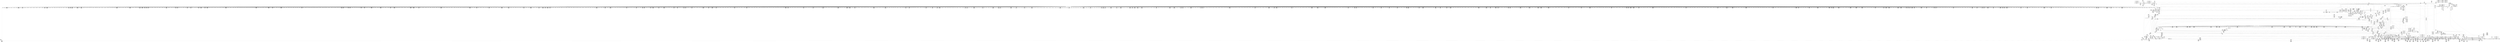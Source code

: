 digraph {
	CE0x57c71d0 [shape=record,shape=Mrecord,label="{CE0x57c71d0|i32_5|*Constant*|*SummSource*}"]
	CE0x5742dd0 [shape=record,shape=Mrecord,label="{CE0x5742dd0|272:_i8*,_:_CRE_1243,1244_}"]
	CE0x57401c0 [shape=record,shape=Mrecord,label="{CE0x57401c0|272:_i8*,_:_CRE_396,397_}"]
	CE0x56fb2b0 [shape=record,shape=Mrecord,label="{CE0x56fb2b0|get_current:tmp1|*SummSink*}"]
	CE0x56f5c10 [shape=record,shape=Mrecord,label="{CE0x56f5c10|28:_i32,_:_CRE_0,8_|*MultipleSource*|*LoadInst*|security/selinux/hooks.c,1713|security/selinux/hooks.c,1713|security/selinux/hooks.c,1722}"]
	CE0x574a710 [shape=record,shape=Mrecord,label="{CE0x574a710|272:_i8*,_:_CRE_428,429_}"]
	CE0x572f7d0 [shape=record,shape=Mrecord,label="{CE0x572f7d0|40:_%struct.super_block*,_56:_i8*,_:_CRE_621,622_}"]
	CE0x5743ed0 [shape=record,shape=Mrecord,label="{CE0x5743ed0|272:_i8*,_:_CRE_1259,1260_}"]
	CE0x57c12e0 [shape=record,shape=Mrecord,label="{CE0x57c12e0|may_create:sid13|security/selinux/hooks.c,1722}"]
	CE0x57d9b20 [shape=record,shape=Mrecord,label="{CE0x57d9b20|VOIDTB_TE:_CE_163,164_}"]
	CE0x57a2370 [shape=record,shape=Mrecord,label="{CE0x57a2370|272:_i8*,_:_CRE_1628,1629_}"]
	CE0x57da1d0 [shape=record,shape=Mrecord,label="{CE0x57da1d0|i32_4|*Constant*}"]
	CE0x5742ee0 [shape=record,shape=Mrecord,label="{CE0x5742ee0|272:_i8*,_:_CRE_1244,1245_}"]
	CE0x56b6550 [shape=record,shape=Mrecord,label="{CE0x56b6550|i1_true|*Constant*}"]
	CE0x57f1390 [shape=record,shape=Mrecord,label="{CE0x57f1390|may_create:tmp52|security/selinux/hooks.c,1732}"]
	CE0x5733c20 [shape=record,shape=Mrecord,label="{CE0x5733c20|40:_%struct.super_block*,_56:_i8*,_:_CRE_865,866_}"]
	CE0x56b7310 [shape=record,shape=Mrecord,label="{CE0x56b7310|may_create:tmp4|security/selinux/hooks.c,1706|*SummSink*}"]
	CE0x57b8fc0 [shape=record,shape=Mrecord,label="{CE0x57b8fc0|i32_9437184|*Constant*|*SummSource*}"]
	CE0x56b6120 [shape=record,shape=Mrecord,label="{CE0x56b6120|may_create:tmp14|security/selinux/hooks.c,1706}"]
	CE0x57c8070 [shape=record,shape=Mrecord,label="{CE0x57c8070|may_create:conv|security/selinux/hooks.c,1728}"]
	CE0x5736110 [shape=record,shape=Mrecord,label="{CE0x5736110|40:_%struct.super_block*,_56:_i8*,_:_CRE_893,894_}"]
	CE0x57011c0 [shape=record,shape=Mrecord,label="{CE0x57011c0|COLLAPSED:_GCMRE_current_task_external_global_%struct.task_struct*:_elem_0::|security/selinux/hooks.c,1706}"]
	CE0x57a4790 [shape=record,shape=Mrecord,label="{CE0x57a4790|272:_i8*,_:_CRE_1662,1663_}"]
	CE0x56f72c0 [shape=record,shape=Mrecord,label="{CE0x56f72c0|28:_i32,_:_CRE_21,22_}"]
	CE0x573cf70 [shape=record,shape=Mrecord,label="{CE0x573cf70|272:_i8*,_:_CRE_184,188_|*MultipleSource*|*LoadInst*|security/selinux/hooks.c,1714|security/selinux/hooks.c,1714}"]
	CE0x5755cf0 [shape=record,shape=Mrecord,label="{CE0x5755cf0|272:_i8*,_:_CRE_1212,1213_}"]
	CE0x574d5d0 [shape=record,shape=Mrecord,label="{CE0x574d5d0|272:_i8*,_:_CRE_504,512_|*MultipleSource*|*LoadInst*|security/selinux/hooks.c,1714|security/selinux/hooks.c,1714}"]
	CE0x57a4350 [shape=record,shape=Mrecord,label="{CE0x57a4350|272:_i8*,_:_CRE_1658,1659_}"]
	CE0x56f6470 [shape=record,shape=Mrecord,label="{CE0x56f6470|i64_4|*Constant*|*SummSink*}"]
	CE0x56f6fc0 [shape=record,shape=Mrecord,label="{CE0x56f6fc0|28:_i32,_:_CRE_18,19_}"]
	CE0x5725980 [shape=record,shape=Mrecord,label="{CE0x5725980|VOIDTB_TE:_CE_178,179_}"]
	CE0x56f6d60 [shape=record,shape=Mrecord,label="{CE0x56f6d60|28:_i32,_:_CRE_15,16_}"]
	CE0x574c6f0 [shape=record,shape=Mrecord,label="{CE0x574c6f0|272:_i8*,_:_CRE_458,459_}"]
	CE0x56f4d80 [shape=record,shape=Mrecord,label="{CE0x56f4d80|40:_%struct.super_block*,_56:_i8*,_:_CRE_155,156_}"]
	CE0x5727eb0 [shape=record,shape=Mrecord,label="{CE0x5727eb0|VOIDTB_TE:_CE_213,214_}"]
	CE0x5782fc0 [shape=record,shape=Mrecord,label="{CE0x5782fc0|get_current:tmp2}"]
	CE0x56f9690 [shape=record,shape=Mrecord,label="{CE0x56f9690|40:_%struct.super_block*,_56:_i8*,_:_CRE_309,310_}"]
	CE0x5755b90 [shape=record,shape=Mrecord,label="{CE0x5755b90|272:_i8*,_:_CRE_1210,1211_}"]
	CE0x56c87a0 [shape=record,shape=Mrecord,label="{CE0x56c87a0|selinux_inode_mkdir:bb|*SummSource*}"]
	CE0x57c5cc0 [shape=record,shape=Mrecord,label="{CE0x57c5cc0|may_create:tmp37|security/selinux/hooks.c,1728}"]
	CE0x56f74c0 [shape=record,shape=Mrecord,label="{CE0x56f74c0|28:_i32,_:_CRE_23,24_}"]
	CE0x573f750 [shape=record,shape=Mrecord,label="{CE0x573f750|272:_i8*,_:_CRE_360,368_|*MultipleSource*|*LoadInst*|security/selinux/hooks.c,1714|security/selinux/hooks.c,1714}"]
	CE0x57a3690 [shape=record,shape=Mrecord,label="{CE0x57a3690|272:_i8*,_:_CRE_1646,1647_}"]
	CE0x5722f50 [shape=record,shape=Mrecord,label="{CE0x5722f50|40:_%struct.super_block*,_56:_i8*,_:_CRE_185,186_}"]
	CE0x56ff270 [shape=record,shape=Mrecord,label="{CE0x56ff270|may_create:call32|security/selinux/hooks.c,1739}"]
	CE0x57a14b0 [shape=record,shape=Mrecord,label="{CE0x57a14b0|272:_i8*,_:_CRE_1608,1612_|*MultipleSource*|*LoadInst*|security/selinux/hooks.c,1714|security/selinux/hooks.c,1714}"]
	CE0x573a7d0 [shape=record,shape=Mrecord,label="{CE0x573a7d0|40:_%struct.super_block*,_56:_i8*,_:_CRE_981,982_}"]
	CE0x5725870 [shape=record,shape=Mrecord,label="{CE0x5725870|VOIDTB_TE:_CE_177,178_}"]
	CE0x5754970 [shape=record,shape=Mrecord,label="{CE0x5754970|272:_i8*,_:_CRE_672,680_|*MultipleSource*|*LoadInst*|security/selinux/hooks.c,1714|security/selinux/hooks.c,1714}"]
	CE0x56d9050 [shape=record,shape=Mrecord,label="{CE0x56d9050|may_create:entry|*SummSource*}"]
	CE0x56e5020 [shape=record,shape=Mrecord,label="{CE0x56e5020|i8*_getelementptr_inbounds_(_45_x_i8_,_45_x_i8_*_.str12,_i32_0,_i32_0)|*Constant*|*SummSource*}"]
	CE0x5732ce0 [shape=record,shape=Mrecord,label="{CE0x5732ce0|40:_%struct.super_block*,_56:_i8*,_:_CRE_816,824_|*MultipleSource*|Function::may_create&Arg::dir::|security/selinux/hooks.c,1713|Function::selinux_inode_mkdir&Arg::dir::}"]
	CE0x56f9190 [shape=record,shape=Mrecord,label="{CE0x56f9190|40:_%struct.super_block*,_56:_i8*,_:_CRE_305,306_}"]
	CE0x57abce0 [shape=record,shape=Mrecord,label="{CE0x57abce0|may_create:tmp59|security/selinux/hooks.c,1736|*SummSource*}"]
	CE0x5717430 [shape=record,shape=Mrecord,label="{CE0x5717430|40:_%struct.super_block*,_56:_i8*,_:_CRE_579,580_}"]
	CE0x574e630 [shape=record,shape=Mrecord,label="{CE0x574e630|272:_i8*,_:_CRE_565,566_}"]
	CE0x5751e90 [shape=record,shape=Mrecord,label="{CE0x5751e90|272:_i8*,_:_CRE_600,601_}"]
	CE0x57b0650 [shape=record,shape=Mrecord,label="{CE0x57b0650|28:_i32,_:_CRE_83,84_}"]
	CE0x5733e60 [shape=record,shape=Mrecord,label="{CE0x5733e60|40:_%struct.super_block*,_56:_i8*,_:_CRE_866,867_}"]
	CE0x56fc580 [shape=record,shape=Mrecord,label="{CE0x56fc580|may_create:tmp64|security/selinux/hooks.c,1739|*SummSink*}"]
	CE0x57edfb0 [shape=record,shape=Mrecord,label="{CE0x57edfb0|may_create:tmp48|security/selinux/hooks.c,1731}"]
	CE0x57d9900 [shape=record,shape=Mrecord,label="{CE0x57d9900|VOIDTB_TE:_CE_161,162_}"]
	CE0x56f70c0 [shape=record,shape=Mrecord,label="{CE0x56f70c0|28:_i32,_:_CRE_19,20_}"]
	CE0x56cbda0 [shape=record,shape=Mrecord,label="{CE0x56cbda0|40:_%struct.super_block*,_56:_i8*,_:_CRE_195,196_}"]
	CE0x57271f0 [shape=record,shape=Mrecord,label="{CE0x57271f0|VOIDTB_TE:_CE_201,202_}"]
	CE0x57127d0 [shape=record,shape=Mrecord,label="{CE0x57127d0|40:_%struct.super_block*,_56:_i8*,_:_CRE_487,488_}"]
	CE0x56d08f0 [shape=record,shape=Mrecord,label="{CE0x56d08f0|may_create:newsid|security/selinux/hooks.c, 1709|*SummSource*}"]
	CE0x57d8550 [shape=record,shape=Mrecord,label="{CE0x57d8550|VOIDTB_TE:_CE_16,24_|*MultipleSource*|Function::selinux_inode_mkdir&Arg::dentry::|Function::may_create&Arg::dentry::|security/selinux/hooks.c,1730}"]
	CE0x5721e10 [shape=record,shape=Mrecord,label="{CE0x5721e10|40:_%struct.super_block*,_56:_i8*,_:_CRE_162,163_}"]
	CE0x573ec70 [shape=record,shape=Mrecord,label="{CE0x573ec70|272:_i8*,_:_CRE_312,320_|*MultipleSource*|*LoadInst*|security/selinux/hooks.c,1714|security/selinux/hooks.c,1714}"]
	CE0x57dde90 [shape=record,shape=Mrecord,label="{CE0x57dde90|i64_16|*Constant*}"]
	CE0x56fec90 [shape=record,shape=Mrecord,label="{CE0x56fec90|may_create:tmp65|security/selinux/hooks.c,1739}"]
	CE0x57acb90 [shape=record,shape=Mrecord,label="{CE0x57acb90|may_create:tmp61|security/selinux/hooks.c,1737}"]
	CE0x5754b40 [shape=record,shape=Mrecord,label="{CE0x5754b40|272:_i8*,_:_CRE_680,696_|*MultipleSource*|*LoadInst*|security/selinux/hooks.c,1714|security/selinux/hooks.c,1714}"]
	CE0x57d5270 [shape=record,shape=Mrecord,label="{CE0x57d5270|may_create:tmp41|security/selinux/hooks.c,1728|*SummSink*}"]
	CE0x57a5cd0 [shape=record,shape=Mrecord,label="{CE0x57a5cd0|272:_i8*,_:_CRE_1682,1683_}"]
	CE0x5725fe0 [shape=record,shape=Mrecord,label="{CE0x5725fe0|VOIDTB_TE:_CE_184,185_}"]
	CE0x56b6420 [shape=record,shape=Mrecord,label="{CE0x56b6420|may_create:tmp14|security/selinux/hooks.c,1706|*SummSink*}"]
	CE0x56cf020 [shape=record,shape=Mrecord,label="{CE0x56cf020|40:_%struct.super_block*,_56:_i8*,_:_CRE_291,292_}"]
	CE0x56cc760 [shape=record,shape=Mrecord,label="{CE0x56cc760|40:_%struct.super_block*,_56:_i8*,_:_CRE_208,210_|*MultipleSource*|Function::may_create&Arg::dir::|security/selinux/hooks.c,1713|Function::selinux_inode_mkdir&Arg::dir::}"]
	CE0x56e9eb0 [shape=record,shape=Mrecord,label="{CE0x56e9eb0|may_create:bb|*SummSink*}"]
	CE0x5752930 [shape=record,shape=Mrecord,label="{CE0x5752930|272:_i8*,_:_CRE_610,611_}"]
	CE0x57b0d50 [shape=record,shape=Mrecord,label="{CE0x57b0d50|28:_i32,_:_CRE_90,91_}"]
	CE0x5781e90 [shape=record,shape=Mrecord,label="{CE0x5781e90|COLLAPSED:_GCMRE___llvm_gcov_ctr98_internal_global_2_x_i64_zeroinitializer:_elem_0:default:}"]
	CE0x56f52c0 [shape=record,shape=Mrecord,label="{CE0x56f52c0|may_create:tobool1|security/selinux/hooks.c,1706|*SummSource*}"]
	CE0x56f69f0 [shape=record,shape=Mrecord,label="{CE0x56f69f0|get_current:tmp3|*SummSink*}"]
	CE0x5744860 [shape=record,shape=Mrecord,label="{CE0x5744860|272:_i8*,_:_CRE_1268,1269_}"]
	CE0x57ac420 [shape=record,shape=Mrecord,label="{CE0x57ac420|i64*_getelementptr_inbounds_(_26_x_i64_,_26_x_i64_*___llvm_gcov_ctr217,_i64_0,_i64_23)|*Constant*}"]
	CE0x5714b80 [shape=record,shape=Mrecord,label="{CE0x5714b80|272:_i8*,_:_CRE_1320,1321_}"]
	CE0x56eca30 [shape=record,shape=Mrecord,label="{CE0x56eca30|GLOBAL:get_current|*Constant*|*SummSink*}"]
	CE0x574cf70 [shape=record,shape=Mrecord,label="{CE0x574cf70|272:_i8*,_:_CRE_472,480_|*MultipleSource*|*LoadInst*|security/selinux/hooks.c,1714|security/selinux/hooks.c,1714}"]
	CE0x57474f0 [shape=record,shape=Mrecord,label="{CE0x57474f0|272:_i8*,_:_CRE_1359,1360_}"]
	CE0x56d85d0 [shape=record,shape=Mrecord,label="{CE0x56d85d0|selinux_inode_mkdir:tmp2|*SummSource*}"]
	CE0x57a8cb0 [shape=record,shape=Mrecord,label="{CE0x57a8cb0|272:_i8*,_:_CRE_1874,1875_}"]
	CE0x57d5010 [shape=record,shape=Mrecord,label="{CE0x57d5010|may_create:tmp41|security/selinux/hooks.c,1728}"]
	CE0x5739590 [shape=record,shape=Mrecord,label="{CE0x5739590|40:_%struct.super_block*,_56:_i8*,_:_CRE_935,936_}"]
	CE0x5715620 [shape=record,shape=Mrecord,label="{CE0x5715620|272:_i8*,_:_CRE_1330,1331_}"]
	CE0x56de8f0 [shape=record,shape=Mrecord,label="{CE0x56de8f0|40:_%struct.super_block*,_56:_i8*,_:_CRE_64,72_|*MultipleSource*|Function::may_create&Arg::dir::|security/selinux/hooks.c,1713|Function::selinux_inode_mkdir&Arg::dir::}"]
	CE0x57c15d0 [shape=record,shape=Mrecord,label="{CE0x57c15d0|may_create:sid13|security/selinux/hooks.c,1722|*SummSink*}"]
	CE0x56efd30 [shape=record,shape=Mrecord,label="{CE0x56efd30|i64_0|*Constant*}"]
	CE0x5747600 [shape=record,shape=Mrecord,label="{CE0x5747600|272:_i8*,_:_CRE_1360,1361_}"]
	CE0x56d97e0 [shape=record,shape=Mrecord,label="{CE0x56d97e0|may_create:if.end30}"]
	CE0x572a4e0 [shape=record,shape=Mrecord,label="{CE0x572a4e0|VOIDTB_TE:_CE_309,310_}"]
	CE0x5749e90 [shape=record,shape=Mrecord,label="{CE0x5749e90|272:_i8*,_:_CRE_420,421_}"]
	CE0x57b3d80 [shape=record,shape=Mrecord,label="{CE0x57b3d80|28:_i32,_:_CRE_200,208_|*MultipleSource*|*LoadInst*|security/selinux/hooks.c,1713|security/selinux/hooks.c,1713|security/selinux/hooks.c,1722}"]
	CE0x56dff00 [shape=record,shape=Mrecord,label="{CE0x56dff00|may_create:tmp12|security/selinux/hooks.c,1706|*SummSource*}"]
	CE0x57d83d0 [shape=record,shape=Mrecord,label="{CE0x57d83d0|VOIDTB_TE:_CE_8,12_|*MultipleSource*|Function::selinux_inode_mkdir&Arg::dentry::|Function::may_create&Arg::dentry::|security/selinux/hooks.c,1730}"]
	CE0x5803310 [shape=record,shape=Mrecord,label="{CE0x5803310|may_create:tmp67|security/selinux/hooks.c,1742}"]
	CE0x5755280 [shape=record,shape=Mrecord,label="{CE0x5755280|272:_i8*,_:_CRE_720,736_|*MultipleSource*|*LoadInst*|security/selinux/hooks.c,1714|security/selinux/hooks.c,1714}"]
	CE0x5715fb0 [shape=record,shape=Mrecord,label="{CE0x5715fb0|272:_i8*,_:_CRE_1339,1340_}"]
	CE0x574ae80 [shape=record,shape=Mrecord,label="{CE0x574ae80|272:_i8*,_:_CRE_435,436_}"]
	CE0x56ef0c0 [shape=record,shape=Mrecord,label="{CE0x56ef0c0|selinux_inode_mkdir:call|security/selinux/hooks.c,2784|*SummSink*}"]
	CE0x56ff140 [shape=record,shape=Mrecord,label="{CE0x56ff140|may_create:tmp65|security/selinux/hooks.c,1739|*SummSink*}"]
	CE0x574ad70 [shape=record,shape=Mrecord,label="{CE0x574ad70|272:_i8*,_:_CRE_434,435_}"]
	CE0x57b45b0 [shape=record,shape=Mrecord,label="{CE0x57b45b0|_ret_i32_%retval.0,_!dbg_!27728|security/selinux/avc.c,775}"]
	CE0x580cab0 [shape=record,shape=Mrecord,label="{CE0x580cab0|_call_void_mcount()_#3|*SummSource*}"]
	CE0x56e2ab0 [shape=record,shape=Mrecord,label="{CE0x56e2ab0|get_current:tmp|*SummSink*}"]
	CE0x574c4d0 [shape=record,shape=Mrecord,label="{CE0x574c4d0|272:_i8*,_:_CRE_456,457_}"]
	CE0x57efb60 [shape=record,shape=Mrecord,label="{CE0x57efb60|may_create:tobool28|security/selinux/hooks.c,1736}"]
	CE0x56d5960 [shape=record,shape=Mrecord,label="{CE0x56d5960|_call_void_lockdep_rcu_suspicious(i8*_getelementptr_inbounds_(_25_x_i8_,_25_x_i8_*_.str3,_i32_0,_i32_0),_i32_1706,_i8*_getelementptr_inbounds_(_45_x_i8_,_45_x_i8_*_.str12,_i32_0,_i32_0))_#10,_!dbg_!27731|security/selinux/hooks.c,1706}"]
	CE0x57c1460 [shape=record,shape=Mrecord,label="{CE0x57c1460|may_create:sid13|security/selinux/hooks.c,1722|*SummSource*}"]
	"CONST[source:0(mediator),value:2(dynamic)][purpose:{object}][SnkIdx:6]"
	CE0x5714da0 [shape=record,shape=Mrecord,label="{CE0x5714da0|272:_i8*,_:_CRE_1322,1323_}"]
	CE0x56d24f0 [shape=record,shape=Mrecord,label="{CE0x56d24f0|may_create:tmp20|security/selinux/hooks.c,1706|*SummSink*}"]
	CE0x57b6a70 [shape=record,shape=Mrecord,label="{CE0x57b6a70|may_create:tmp32|security/selinux/hooks.c,1725|*SummSource*}"]
	CE0x5719db0 [shape=record,shape=Mrecord,label="{CE0x5719db0|40:_%struct.super_block*,_56:_i8*,_:_CRE_120,128_|*MultipleSource*|Function::may_create&Arg::dir::|security/selinux/hooks.c,1713|Function::selinux_inode_mkdir&Arg::dir::}"]
	CE0x56de1b0 [shape=record,shape=Mrecord,label="{CE0x56de1b0|may_create:tclass|Function::may_create&Arg::tclass::|*SummSink*}"]
	CE0x5724b20 [shape=record,shape=Mrecord,label="{CE0x5724b20|i8_1|*Constant*|*SummSource*}"]
	CE0x57b92e0 [shape=record,shape=Mrecord,label="{CE0x57b92e0|may_create:call14|security/selinux/hooks.c,1722|*SummSource*}"]
	CE0x56cf160 [shape=record,shape=Mrecord,label="{CE0x56cf160|40:_%struct.super_block*,_56:_i8*,_:_CRE_292,293_}"]
	CE0x57b66c0 [shape=record,shape=Mrecord,label="{CE0x57b66c0|may_create:tmp31|security/selinux/hooks.c,1725|*SummSink*}"]
	CE0x57557f0 [shape=record,shape=Mrecord,label="{CE0x57557f0|272:_i8*,_:_CRE_896,1208_|*MultipleSource*|*LoadInst*|security/selinux/hooks.c,1714|security/selinux/hooks.c,1714}"]
	CE0x572a010 [shape=record,shape=Mrecord,label="{CE0x572a010|VOIDTB_TE:_CE_306,307_}"]
	CE0x5741120 [shape=record,shape=Mrecord,label="{CE0x5741120|272:_i8*,_:_CRE_1216,1217_}"]
	CE0x57b1750 [shape=record,shape=Mrecord,label="{CE0x57b1750|28:_i32,_:_CRE_100,101_}"]
	CE0x5743870 [shape=record,shape=Mrecord,label="{CE0x5743870|272:_i8*,_:_CRE_1253,1254_}"]
	CE0x57f2d80 [shape=record,shape=Mrecord,label="{CE0x57f2d80|may_create:tmp55|security/selinux/hooks.c,1735}"]
	CE0x57512e0 [shape=record,shape=Mrecord,label="{CE0x57512e0|272:_i8*,_:_CRE_589,590_}"]
	CE0x56c40e0 [shape=record,shape=Mrecord,label="{CE0x56c40e0|may_create:bb|*SummSource*}"]
	CE0x573da50 [shape=record,shape=Mrecord,label="{CE0x573da50|272:_i8*,_:_CRE_240,248_|*MultipleSource*|*LoadInst*|security/selinux/hooks.c,1714|security/selinux/hooks.c,1714}"]
	CE0x5752820 [shape=record,shape=Mrecord,label="{CE0x5752820|272:_i8*,_:_CRE_609,610_}"]
	CE0x5714740 [shape=record,shape=Mrecord,label="{CE0x5714740|272:_i8*,_:_CRE_1316,1317_}"]
	CE0x57c8800 [shape=record,shape=Mrecord,label="{CE0x57c8800|8:_i32,_22:_i16,_:_CRE_22,24_|*MultipleSource*|security/selinux/hooks.c,1714|security/selinux/hooks.c,1728|security/selinux/hooks.c,1714}"]
	CE0x5741230 [shape=record,shape=Mrecord,label="{CE0x5741230|272:_i8*,_:_CRE_1217,1218_}"]
	CE0x57bf800 [shape=record,shape=Mrecord,label="{CE0x57bf800|i8_10|*Constant*|*SummSource*}"]
	CE0x57d8cd0 [shape=record,shape=Mrecord,label="{CE0x57d8cd0|VOIDTB_TE:_CE_149,150_}"]
	CE0x5719540 [shape=record,shape=Mrecord,label="{CE0x5719540|40:_%struct.super_block*,_56:_i8*,_:_CRE_80,88_|*MultipleSource*|Function::may_create&Arg::dir::|security/selinux/hooks.c,1713|Function::selinux_inode_mkdir&Arg::dir::}"]
	CE0x56dedc0 [shape=record,shape=Mrecord,label="{CE0x56dedc0|i32_0|*Constant*}"]
	CE0x5741bc0 [shape=record,shape=Mrecord,label="{CE0x5741bc0|272:_i8*,_:_CRE_1226,1227_}"]
	CE0x57b90a0 [shape=record,shape=Mrecord,label="{CE0x57b90a0|i32_9437184|*Constant*|*SummSink*}"]
	CE0x57b0c50 [shape=record,shape=Mrecord,label="{CE0x57b0c50|28:_i32,_:_CRE_89,90_}"]
	CE0x56e7040 [shape=record,shape=Mrecord,label="{CE0x56e7040|i64*_getelementptr_inbounds_(_26_x_i64_,_26_x_i64_*___llvm_gcov_ctr217,_i64_0,_i64_1)|*Constant*|*SummSource*}"]
	CE0x572dd90 [shape=record,shape=Mrecord,label="{CE0x572dd90|40:_%struct.super_block*,_56:_i8*,_:_CRE_600,601_}"]
	CE0x5700f50 [shape=record,shape=Mrecord,label="{CE0x5700f50|i32_78|*Constant*}"]
	CE0x574a820 [shape=record,shape=Mrecord,label="{CE0x574a820|272:_i8*,_:_CRE_429,430_}"]
	CE0x5802d30 [shape=record,shape=Mrecord,label="{CE0x5802d30|i64*_getelementptr_inbounds_(_26_x_i64_,_26_x_i64_*___llvm_gcov_ctr217,_i64_0,_i64_25)|*Constant*}"]
	CE0x57b67f0 [shape=record,shape=Mrecord,label="{CE0x57b67f0|may_create:tmp32|security/selinux/hooks.c,1725}"]
	CE0x5747b50 [shape=record,shape=Mrecord,label="{CE0x5747b50|272:_i8*,_:_CRE_1365,1366_}"]
	CE0x56cbe60 [shape=record,shape=Mrecord,label="{CE0x56cbe60|40:_%struct.super_block*,_56:_i8*,_:_CRE_196,197_}"]
	CE0x56fbf40 [shape=record,shape=Mrecord,label="{CE0x56fbf40|may_create:tmp2|*SummSink*}"]
	CE0x5737dd0 [shape=record,shape=Mrecord,label="{CE0x5737dd0|40:_%struct.super_block*,_56:_i8*,_:_CRE_916,917_}"]
	CE0x57d5f20 [shape=record,shape=Mrecord,label="{CE0x57d5f20|may_create:tmp45|security/selinux/hooks.c,1728|*SummSink*}"]
	CE0x5782890 [shape=record,shape=Mrecord,label="{CE0x5782890|_call_void_mcount()_#3}"]
	CE0x5717cf0 [shape=record,shape=Mrecord,label="{CE0x5717cf0|40:_%struct.super_block*,_56:_i8*,_:_CRE_586,587_}"]
	CE0x56cda20 [shape=record,shape=Mrecord,label="{CE0x56cda20|40:_%struct.super_block*,_56:_i8*,_:_CRE_251,252_}"]
	CE0x57db090 [shape=record,shape=Mrecord,label="{CE0x57db090|VOIDTB_TE:_CE_92,93_}"]
	CE0x5723740 [shape=record,shape=Mrecord,label="{CE0x5723740|i1_true|*Constant*|*SummSource*}"]
	CE0x57c4750 [shape=record,shape=Mrecord,label="{CE0x57c4750|may_create:tobool18|security/selinux/hooks.c,1728}"]
	CE0x57da480 [shape=record,shape=Mrecord,label="{CE0x57da480|i32_4|*Constant*|*SummSink*}"]
	CE0x570fb10 [shape=record,shape=Mrecord,label="{CE0x570fb10|may_create:tmp8|security/selinux/hooks.c,1706|*SummSource*}"]
	CE0x57346d0 [shape=record,shape=Mrecord,label="{CE0x57346d0|40:_%struct.super_block*,_56:_i8*,_:_CRE_872,873_}"]
	CE0x571f5b0 [shape=record,shape=Mrecord,label="{CE0x571f5b0|may_create:return|*SummSink*}"]
	CE0x56de2b0 [shape=record,shape=Mrecord,label="{CE0x56de2b0|may_create:tclass|Function::may_create&Arg::tclass::}"]
	CE0x5747e80 [shape=record,shape=Mrecord,label="{CE0x5747e80|272:_i8*,_:_CRE_1368,1369_}"]
	CE0x57198a0 [shape=record,shape=Mrecord,label="{CE0x57198a0|40:_%struct.super_block*,_56:_i8*,_:_CRE_96,104_|*MultipleSource*|Function::may_create&Arg::dir::|security/selinux/hooks.c,1713|Function::selinux_inode_mkdir&Arg::dir::}"]
	CE0x57c2f20 [shape=record,shape=Mrecord,label="{CE0x57c2f20|may_create:tmp34|security/selinux/hooks.c,1726|*SummSource*}"]
	CE0x57a2ae0 [shape=record,shape=Mrecord,label="{CE0x57a2ae0|272:_i8*,_:_CRE_1635,1636_}"]
	CE0x57513f0 [shape=record,shape=Mrecord,label="{CE0x57513f0|272:_i8*,_:_CRE_590,591_}"]
	CE0x57a5de0 [shape=record,shape=Mrecord,label="{CE0x57a5de0|272:_i8*,_:_CRE_1683,1684_}"]
	CE0x5750a60 [shape=record,shape=Mrecord,label="{CE0x5750a60|272:_i8*,_:_CRE_581,582_}"]
	CE0x57c56d0 [shape=record,shape=Mrecord,label="{CE0x57c56d0|i64_13|*Constant*|*SummSource*}"]
	CE0x56e5090 [shape=record,shape=Mrecord,label="{CE0x56e5090|i8*_getelementptr_inbounds_(_45_x_i8_,_45_x_i8_*_.str12,_i32_0,_i32_0)|*Constant*|*SummSink*}"]
	CE0x572aab0 [shape=record,shape=Mrecord,label="{CE0x572aab0|VOIDTB_TE:_CE_315,316_}"]
	CE0x5756f30 [shape=record,shape=Mrecord,label="{CE0x5756f30|272:_i8*,_:_CRE_72,80_|*MultipleSource*|*LoadInst*|security/selinux/hooks.c,1714|security/selinux/hooks.c,1714}"]
	CE0x572f050 [shape=record,shape=Mrecord,label="{CE0x572f050|40:_%struct.super_block*,_56:_i8*,_:_CRE_615,616_}"]
	CE0x574e900 [shape=record,shape=Mrecord,label="{CE0x574e900|may_create:tmp23|security/selinux/hooks.c,1713|*SummSink*}"]
	CE0x56f6cd0 [shape=record,shape=Mrecord,label="{CE0x56f6cd0|28:_i32,_:_CRE_14,15_}"]
	CE0x57a8e80 [shape=record,shape=Mrecord,label="{CE0x57a8e80|272:_i8*,_:_CRE_1875,1876_}"]
	CE0x57dc590 [shape=record,shape=Mrecord,label="{CE0x57dc590|VOIDTB_TE:_CE_56,64_|*MultipleSource*|Function::selinux_inode_mkdir&Arg::dentry::|Function::may_create&Arg::dentry::|security/selinux/hooks.c,1730}"]
	"CONST[source:0(mediator),value:2(dynamic)][purpose:{object}][SnkIdx:1]"
	CE0x56f2400 [shape=record,shape=Mrecord,label="{CE0x56f2400|i64*_getelementptr_inbounds_(_26_x_i64_,_26_x_i64_*___llvm_gcov_ctr217,_i64_0,_i64_0)|*Constant*|*SummSource*}"]
	CE0x57af750 [shape=record,shape=Mrecord,label="{CE0x57af750|28:_i32,_:_CRE_68,69_}"]
	CE0x57a1d10 [shape=record,shape=Mrecord,label="{CE0x57a1d10|272:_i8*,_:_CRE_1622,1623_}"]
	CE0x5725430 [shape=record,shape=Mrecord,label="{CE0x5725430|VOIDTB_TE:_CE_173,174_}"]
	CE0x56ce9e0 [shape=record,shape=Mrecord,label="{CE0x56ce9e0|40:_%struct.super_block*,_56:_i8*,_:_CRE_286,287_}"]
	CE0x57aac50 [shape=record,shape=Mrecord,label="{CE0x57aac50|may_create:tmp26|security/selinux/hooks.c,1714}"]
	CE0x5710e20 [shape=record,shape=Mrecord,label="{CE0x5710e20|40:_%struct.super_block*,_56:_i8*,_:_CRE_456,464_|*MultipleSource*|Function::may_create&Arg::dir::|security/selinux/hooks.c,1713|Function::selinux_inode_mkdir&Arg::dir::}"]
	CE0x5713fa0 [shape=record,shape=Mrecord,label="{CE0x5713fa0|40:_%struct.super_block*,_56:_i8*,_:_CRE_552,553_}"]
	CE0x56e3390 [shape=record,shape=Mrecord,label="{CE0x56e3390|i64*_getelementptr_inbounds_(_2_x_i64_,_2_x_i64_*___llvm_gcov_ctr98,_i64_0,_i64_1)|*Constant*|*SummSink*}"]
	CE0x57a1f30 [shape=record,shape=Mrecord,label="{CE0x57a1f30|272:_i8*,_:_CRE_1624,1625_}"]
	CE0x57b5fe0 [shape=record,shape=Mrecord,label="{CE0x57b5fe0|may_create:tmp30|security/selinux/hooks.c,1725}"]
	CE0x56d0880 [shape=record,shape=Mrecord,label="{CE0x56d0880|may_create:newsid|security/selinux/hooks.c, 1709}"]
	CE0x573b820 [shape=record,shape=Mrecord,label="{CE0x573b820|272:_i8*,_:_CRE_80,88_|*MultipleSource*|*LoadInst*|security/selinux/hooks.c,1714|security/selinux/hooks.c,1714}"]
	CE0x574a4f0 [shape=record,shape=Mrecord,label="{CE0x574a4f0|272:_i8*,_:_CRE_426,427_}"]
	CE0x57acd30 [shape=record,shape=Mrecord,label="{CE0x57acd30|may_create:tmp61|security/selinux/hooks.c,1737|*SummSource*}"]
	CE0x573a910 [shape=record,shape=Mrecord,label="{CE0x573a910|40:_%struct.super_block*,_56:_i8*,_:_CRE_982,983_}"]
	CE0x56f3d20 [shape=record,shape=Mrecord,label="{CE0x56f3d20|i32_10|*Constant*|*SummSink*}"]
	CE0x56f5420 [shape=record,shape=Mrecord,label="{CE0x56f5420|may_create:tobool1|security/selinux/hooks.c,1706|*SummSink*}"]
	CE0x57a1a20 [shape=record,shape=Mrecord,label="{CE0x57a1a20|272:_i8*,_:_CRE_1619,1620_}"]
	CE0x56de4a0 [shape=record,shape=Mrecord,label="{CE0x56de4a0|may_create:call|security/selinux/hooks.c,1706|*SummSink*}"]
	CE0x56b5d50 [shape=record,shape=Mrecord,label="{CE0x56b5d50|avc_has_perm:ssid|Function::avc_has_perm&Arg::ssid::}"]
	CE0x574b1b0 [shape=record,shape=Mrecord,label="{CE0x574b1b0|272:_i8*,_:_CRE_438,439_}"]
	CE0x57532c0 [shape=record,shape=Mrecord,label="{CE0x57532c0|272:_i8*,_:_CRE_619,620_}"]
	CE0x574dee0 [shape=record,shape=Mrecord,label="{CE0x574dee0|272:_i8*,_:_CRE_552,556_|*MultipleSource*|*LoadInst*|security/selinux/hooks.c,1714|security/selinux/hooks.c,1714}"]
	CE0x57b3580 [shape=record,shape=Mrecord,label="{CE0x57b3580|28:_i32,_:_CRE_160,168_|*MultipleSource*|*LoadInst*|security/selinux/hooks.c,1713|security/selinux/hooks.c,1713|security/selinux/hooks.c,1722}"]
	CE0x57b8660 [shape=record,shape=Mrecord,label="{CE0x57b8660|avc_has_perm:tsid|Function::avc_has_perm&Arg::tsid::|*SummSink*}"]
	CE0x573cbd0 [shape=record,shape=Mrecord,label="{CE0x573cbd0|272:_i8*,_:_CRE_160,176_|*MultipleSource*|*LoadInst*|security/selinux/hooks.c,1714|security/selinux/hooks.c,1714}"]
	CE0x571ea10 [shape=record,shape=Mrecord,label="{CE0x571ea10|may_create:if.then29|*SummSource*}"]
	CE0x572b220 [shape=record,shape=Mrecord,label="{CE0x572b220|may_create:call22|security/selinux/hooks.c,1729|*SummSink*}"]
	CE0x5715d90 [shape=record,shape=Mrecord,label="{CE0x5715d90|272:_i8*,_:_CRE_1337,1338_}"]
	CE0x5746610 [shape=record,shape=Mrecord,label="{CE0x5746610|272:_i8*,_:_CRE_1345,1346_}"]
	CE0x57b8db0 [shape=record,shape=Mrecord,label="{CE0x57b8db0|avc_has_perm:tclass|Function::avc_has_perm&Arg::tclass::|*SummSink*}"]
	CE0x56f63a0 [shape=record,shape=Mrecord,label="{CE0x56f63a0|i64_4|*Constant*|*SummSource*}"]
	CE0x572fb90 [shape=record,shape=Mrecord,label="{CE0x572fb90|40:_%struct.super_block*,_56:_i8*,_:_CRE_624,628_|*MultipleSource*|Function::may_create&Arg::dir::|security/selinux/hooks.c,1713|Function::selinux_inode_mkdir&Arg::dir::}"]
	CE0x5747f90 [shape=record,shape=Mrecord,label="{CE0x5747f90|272:_i8*,_:_CRE_1369,1370_}"]
	CE0x5727da0 [shape=record,shape=Mrecord,label="{CE0x5727da0|VOIDTB_TE:_CE_212,213_}"]
	CE0x57f39a0 [shape=record,shape=Mrecord,label="{CE0x57f39a0|i64_17|*Constant*|*SummSink*}"]
	CE0x57ac880 [shape=record,shape=Mrecord,label="{CE0x57ac880|i64*_getelementptr_inbounds_(_26_x_i64_,_26_x_i64_*___llvm_gcov_ctr217,_i64_0,_i64_23)|*Constant*|*SummSource*}"]
	CE0x57a1c00 [shape=record,shape=Mrecord,label="{CE0x57a1c00|272:_i8*,_:_CRE_1621,1622_}"]
	CE0x57f3a80 [shape=record,shape=Mrecord,label="{CE0x57f3a80|may_create:tmp47|security/selinux/hooks.c,1731|*SummSource*}"]
	CE0x57d7410 [shape=record,shape=Mrecord,label="{CE0x57d7410|may_create:tmp42|security/selinux/hooks.c,1728|*SummSource*}"]
	CE0x574d070 [shape=record,shape=Mrecord,label="{CE0x574d070|272:_i8*,_:_CRE_480,488_|*MultipleSource*|*LoadInst*|security/selinux/hooks.c,1714|security/selinux/hooks.c,1714}"]
	CE0x57a4460 [shape=record,shape=Mrecord,label="{CE0x57a4460|272:_i8*,_:_CRE_1659,1660_}"]
	CE0x573acd0 [shape=record,shape=Mrecord,label="{CE0x573acd0|40:_%struct.super_block*,_56:_i8*,_:_CRE_988,992_|*MultipleSource*|Function::may_create&Arg::dir::|security/selinux/hooks.c,1713|Function::selinux_inode_mkdir&Arg::dir::}"]
	CE0x57a2040 [shape=record,shape=Mrecord,label="{CE0x57a2040|272:_i8*,_:_CRE_1625,1626_}"]
	CE0x57299e0 [shape=record,shape=Mrecord,label="{CE0x57299e0|VOIDTB_TE:_CE_296,304_|*MultipleSource*|Function::selinux_inode_mkdir&Arg::dentry::|Function::may_create&Arg::dentry::|security/selinux/hooks.c,1730}"]
	CE0x5714fc0 [shape=record,shape=Mrecord,label="{CE0x5714fc0|272:_i8*,_:_CRE_1324,1325_}"]
	CE0x5700ca0 [shape=record,shape=Mrecord,label="{CE0x5700ca0|may_create:call4|security/selinux/hooks.c,1706|*SummSink*}"]
	CE0x56e5330 [shape=record,shape=Mrecord,label="{CE0x56e5330|i64*_getelementptr_inbounds_(_26_x_i64_,_26_x_i64_*___llvm_gcov_ctr217,_i64_0,_i64_9)|*Constant*}"]
	CE0x56c3d70 [shape=record,shape=Mrecord,label="{CE0x56c3d70|may_create:if.end25|*SummSource*}"]
	CE0x57f2df0 [shape=record,shape=Mrecord,label="{CE0x57f2df0|may_create:tmp55|security/selinux/hooks.c,1735|*SummSource*}"]
	CE0x5737010 [shape=record,shape=Mrecord,label="{CE0x5737010|40:_%struct.super_block*,_56:_i8*,_:_CRE_905,906_}"]
	CE0x5733320 [shape=record,shape=Mrecord,label="{CE0x5733320|40:_%struct.super_block*,_56:_i8*,_:_CRE_840,848_|*MultipleSource*|Function::may_create&Arg::dir::|security/selinux/hooks.c,1713|Function::selinux_inode_mkdir&Arg::dir::}"]
	CE0x57a7a90 [shape=record,shape=Mrecord,label="{CE0x57a7a90|272:_i8*,_:_CRE_1800,1804_|*MultipleSource*|*LoadInst*|security/selinux/hooks.c,1714|security/selinux/hooks.c,1714}"]
	CE0x5732420 [shape=record,shape=Mrecord,label="{CE0x5732420|40:_%struct.super_block*,_56:_i8*,_:_CRE_776,792_|*MultipleSource*|Function::may_create&Arg::dir::|security/selinux/hooks.c,1713|Function::selinux_inode_mkdir&Arg::dir::}"]
	CE0x5730420 [shape=record,shape=Mrecord,label="{CE0x5730420|40:_%struct.super_block*,_56:_i8*,_:_CRE_664,672_|*MultipleSource*|Function::may_create&Arg::dir::|security/selinux/hooks.c,1713|Function::selinux_inode_mkdir&Arg::dir::}"]
	CE0x57c1ae0 [shape=record,shape=Mrecord,label="{CE0x57c1ae0|28:_i32,_:_CRE_8,9_}"]
	CE0x56e1400 [shape=record,shape=Mrecord,label="{CE0x56e1400|_ret_%struct.task_struct*_%tmp4,_!dbg_!27714|./arch/x86/include/asm/current.h,14|*SummSink*}"]
	CE0x56cc8e0 [shape=record,shape=Mrecord,label="{CE0x56cc8e0|40:_%struct.super_block*,_56:_i8*,_:_CRE_216,224_|*MultipleSource*|Function::may_create&Arg::dir::|security/selinux/hooks.c,1713|Function::selinux_inode_mkdir&Arg::dir::}"]
	CE0x574ab50 [shape=record,shape=Mrecord,label="{CE0x574ab50|272:_i8*,_:_CRE_432,433_}"]
	CE0x57bbda0 [shape=record,shape=Mrecord,label="{CE0x57bbda0|i32_3|*Constant*|*SummSink*}"]
	CE0x57b8c50 [shape=record,shape=Mrecord,label="{CE0x57b8c50|i32_9437184|*Constant*}"]
	CE0x57500d0 [shape=record,shape=Mrecord,label="{CE0x57500d0|272:_i8*,_:_CRE_572,573_}"]
	CE0x5743dc0 [shape=record,shape=Mrecord,label="{CE0x5743dc0|272:_i8*,_:_CRE_1258,1259_}"]
	CE0x5750730 [shape=record,shape=Mrecord,label="{CE0x5750730|272:_i8*,_:_CRE_578,579_}"]
	CE0x56e8060 [shape=record,shape=Mrecord,label="{CE0x56e8060|40:_%struct.super_block*,_56:_i8*,_:_CRE_257,258_}"]
	CE0x57114e0 [shape=record,shape=Mrecord,label="{CE0x57114e0|40:_%struct.super_block*,_56:_i8*,_:_CRE_473,474_}"]
	CE0x5729bf0 [shape=record,shape=Mrecord,label="{CE0x5729bf0|VOIDTB_TE:_CE_304,305_}"]
	CE0x57a7350 [shape=record,shape=Mrecord,label="{CE0x57a7350|272:_i8*,_:_CRE_1768,1776_|*MultipleSource*|*LoadInst*|security/selinux/hooks.c,1714|security/selinux/hooks.c,1714}"]
	CE0x56cc460 [shape=record,shape=Mrecord,label="{CE0x56cc460|40:_%struct.super_block*,_56:_i8*,_:_CRE_204,205_}"]
	CE0x5752f90 [shape=record,shape=Mrecord,label="{CE0x5752f90|272:_i8*,_:_CRE_616,617_}"]
	CE0x57a0160 [shape=record,shape=Mrecord,label="{CE0x57a0160|272:_i8*,_:_CRE_1373,1374_}"]
	CE0x5752b50 [shape=record,shape=Mrecord,label="{CE0x5752b50|272:_i8*,_:_CRE_612,613_}"]
	CE0x5725320 [shape=record,shape=Mrecord,label="{CE0x5725320|VOIDTB_TE:_CE_172,173_}"]
	CE0x57b59a0 [shape=record,shape=Mrecord,label="{CE0x57b59a0|i64_10|*Constant*}"]
	CE0x5714960 [shape=record,shape=Mrecord,label="{CE0x5714960|272:_i8*,_:_CRE_1318,1319_}"]
	CE0x56f5b20 [shape=record,shape=Mrecord,label="{CE0x56f5b20|i64_4|*Constant*}"]
	CE0x574a3e0 [shape=record,shape=Mrecord,label="{CE0x574a3e0|272:_i8*,_:_CRE_425,426_}"]
	CE0x56f9cd0 [shape=record,shape=Mrecord,label="{CE0x56f9cd0|40:_%struct.super_block*,_56:_i8*,_:_CRE_328,336_|*MultipleSource*|Function::may_create&Arg::dir::|security/selinux/hooks.c,1713|Function::selinux_inode_mkdir&Arg::dir::}"]
	CE0x574c2b0 [shape=record,shape=Mrecord,label="{CE0x574c2b0|272:_i8*,_:_CRE_454,455_}"]
	CE0x5728a60 [shape=record,shape=Mrecord,label="{CE0x5728a60|VOIDTB_TE:_CE_224,232_|*MultipleSource*|Function::selinux_inode_mkdir&Arg::dentry::|Function::may_create&Arg::dentry::|security/selinux/hooks.c,1730}"]
	CE0x56dec50 [shape=record,shape=Mrecord,label="{CE0x56dec50|40:_%struct.super_block*,_56:_i8*,_:_CRE_76,80_|*MultipleSource*|Function::may_create&Arg::dir::|security/selinux/hooks.c,1713|Function::selinux_inode_mkdir&Arg::dir::}"]
	CE0x57dc790 [shape=record,shape=Mrecord,label="{CE0x57dc790|VOIDTB_TE:_CE_64,72_|*MultipleSource*|Function::selinux_inode_mkdir&Arg::dentry::|Function::may_create&Arg::dentry::|security/selinux/hooks.c,1730}"]
	CE0x5736ed0 [shape=record,shape=Mrecord,label="{CE0x5736ed0|40:_%struct.super_block*,_56:_i8*,_:_CRE_904,905_}"]
	CE0x56d0620 [shape=record,shape=Mrecord,label="{CE0x56d0620|may_create:ad|security/selinux/hooks.c, 1710}"]
	CE0x56e7410 [shape=record,shape=Mrecord,label="{CE0x56e7410|may_create:if.end}"]
	CE0x5749720 [shape=record,shape=Mrecord,label="{CE0x5749720|272:_i8*,_:_CRE_413,414_}"]
	CE0x57a8000 [shape=record,shape=Mrecord,label="{CE0x57a8000|272:_i8*,_:_CRE_1824,1828_|*MultipleSource*|*LoadInst*|security/selinux/hooks.c,1714|security/selinux/hooks.c,1714}"]
	CE0x573e8d0 [shape=record,shape=Mrecord,label="{CE0x573e8d0|272:_i8*,_:_CRE_296,304_|*MultipleSource*|*LoadInst*|security/selinux/hooks.c,1714|security/selinux/hooks.c,1714}"]
	CE0x56b7500 [shape=record,shape=Mrecord,label="{CE0x56b7500|i64*_getelementptr_inbounds_(_2_x_i64_,_2_x_i64_*___llvm_gcov_ctr224,_i64_0,_i64_1)|*Constant*|*SummSink*}"]
	CE0x572fa50 [shape=record,shape=Mrecord,label="{CE0x572fa50|40:_%struct.super_block*,_56:_i8*,_:_CRE_623,624_}"]
	CE0x56e7ca0 [shape=record,shape=Mrecord,label="{CE0x56e7ca0|40:_%struct.super_block*,_56:_i8*,_:_CRE_254,255_}"]
	CE0x5712910 [shape=record,shape=Mrecord,label="{CE0x5712910|40:_%struct.super_block*,_56:_i8*,_:_CRE_488,496_|*MultipleSource*|Function::may_create&Arg::dir::|security/selinux/hooks.c,1713|Function::selinux_inode_mkdir&Arg::dir::}"]
	CE0x57b1450 [shape=record,shape=Mrecord,label="{CE0x57b1450|28:_i32,_:_CRE_97,98_}"]
	CE0x57dc330 [shape=record,shape=Mrecord,label="{CE0x57dc330|VOIDTB_TE:_CE_48,52_|*MultipleSource*|Function::selinux_inode_mkdir&Arg::dentry::|Function::may_create&Arg::dentry::|security/selinux/hooks.c,1730}"]
	CE0x5734a90 [shape=record,shape=Mrecord,label="{CE0x5734a90|40:_%struct.super_block*,_56:_i8*,_:_CRE_875,876_}"]
	CE0x57150d0 [shape=record,shape=Mrecord,label="{CE0x57150d0|272:_i8*,_:_CRE_1325,1326_}"]
	CE0x57160c0 [shape=record,shape=Mrecord,label="{CE0x57160c0|272:_i8*,_:_CRE_1340,1341_}"]
	CE0x574d400 [shape=record,shape=Mrecord,label="{CE0x574d400|272:_i8*,_:_CRE_496,504_|*MultipleSource*|*LoadInst*|security/selinux/hooks.c,1714|security/selinux/hooks.c,1714}"]
	CE0x57ac550 [shape=record,shape=Mrecord,label="{CE0x57ac550|may_create:tmp60|security/selinux/hooks.c,1737|*SummSource*}"]
	CE0x573d880 [shape=record,shape=Mrecord,label="{CE0x573d880|272:_i8*,_:_CRE_224,240_|*MultipleSource*|*LoadInst*|security/selinux/hooks.c,1714|security/selinux/hooks.c,1714}"]
	CE0x57d6c70 [shape=record,shape=Mrecord,label="{CE0x57d6c70|may_create:tmp46|security/selinux/hooks.c,1729|*SummSource*}"]
	CE0x56d8300 [shape=record,shape=Mrecord,label="{CE0x56d8300|may_create:tmp13|security/selinux/hooks.c,1706}"]
	CE0x56ef860 [shape=record,shape=Mrecord,label="{CE0x56ef860|may_create:dir|Function::may_create&Arg::dir::|*SummSource*}"]
	CE0x57a4ac0 [shape=record,shape=Mrecord,label="{CE0x57a4ac0|272:_i8*,_:_CRE_1665,1666_}"]
	CE0x572e3d0 [shape=record,shape=Mrecord,label="{CE0x572e3d0|40:_%struct.super_block*,_56:_i8*,_:_CRE_605,606_}"]
	CE0x5747a40 [shape=record,shape=Mrecord,label="{CE0x5747a40|272:_i8*,_:_CRE_1364,1365_}"]
	"CONST[source:0(mediator),value:2(dynamic)][purpose:{object}][SnkIdx:9]"
	CE0x56d6470 [shape=record,shape=Mrecord,label="{CE0x56d6470|i8*_getelementptr_inbounds_(_25_x_i8_,_25_x_i8_*_.str3,_i32_0,_i32_0)|*Constant*|*SummSink*}"]
	CE0x57a27b0 [shape=record,shape=Mrecord,label="{CE0x57a27b0|272:_i8*,_:_CRE_1632,1633_}"]
	CE0x57ad1b0 [shape=record,shape=Mrecord,label="{CE0x57ad1b0|may_create:tmp61|security/selinux/hooks.c,1737|*SummSink*}"]
	CE0x57167b0 [shape=record,shape=Mrecord,label="{CE0x57167b0|40:_%struct.super_block*,_56:_i8*,_:_CRE_569,570_}"]
	CE0x5722c50 [shape=record,shape=Mrecord,label="{CE0x5722c50|40:_%struct.super_block*,_56:_i8*,_:_CRE_181,182_}"]
	CE0x56b6ab0 [shape=record,shape=Mrecord,label="{CE0x56b6ab0|may_create:tmp3}"]
	CE0x56ce8a0 [shape=record,shape=Mrecord,label="{CE0x56ce8a0|40:_%struct.super_block*,_56:_i8*,_:_CRE_285,286_}"]
	CE0x56ef4d0 [shape=record,shape=Mrecord,label="{CE0x56ef4d0|may_create:if.end30|*SummSink*}"]
	CE0x57b6100 [shape=record,shape=Mrecord,label="{CE0x57b6100|may_create:tmp30|security/selinux/hooks.c,1725|*SummSource*}"]
	CE0x56cdf90 [shape=record,shape=Mrecord,label="{CE0x56cdf90|40:_%struct.super_block*,_56:_i8*,_:_CRE_278,279_}"]
	CE0x5741670 [shape=record,shape=Mrecord,label="{CE0x5741670|272:_i8*,_:_CRE_1221,1222_}"]
	CE0x56f6df0 [shape=record,shape=Mrecord,label="{CE0x56f6df0|28:_i32,_:_CRE_16,17_}"]
	CE0x5744530 [shape=record,shape=Mrecord,label="{CE0x5744530|272:_i8*,_:_CRE_1265,1266_}"]
	CE0x5713d20 [shape=record,shape=Mrecord,label="{CE0x5713d20|40:_%struct.super_block*,_56:_i8*,_:_CRE_544,552_|*MultipleSource*|Function::may_create&Arg::dir::|security/selinux/hooks.c,1713|Function::selinux_inode_mkdir&Arg::dir::}"]
	CE0x56eee20 [shape=record,shape=Mrecord,label="{CE0x56eee20|may_create:land.lhs.true|*SummSource*}"]
	CE0x5740850 [shape=record,shape=Mrecord,label="{CE0x5740850|272:_i8*,_:_CRE_401,402_}"]
	CE0x5729e00 [shape=record,shape=Mrecord,label="{CE0x5729e00|VOIDTB_TE:_CE_305,306_}"]
	CE0x5740410 [shape=record,shape=Mrecord,label="{CE0x5740410|272:_i8*,_:_CRE_397,398_}"]
	CE0x57a2590 [shape=record,shape=Mrecord,label="{CE0x57a2590|272:_i8*,_:_CRE_1630,1631_}"]
	CE0x5742770 [shape=record,shape=Mrecord,label="{CE0x5742770|272:_i8*,_:_CRE_1237,1238_}"]
	CE0x5806550 [shape=record,shape=Mrecord,label="{CE0x5806550|get_current:tmp4|./arch/x86/include/asm/current.h,14|*SummSink*}"]
	CE0x5716530 [shape=record,shape=Mrecord,label="{CE0x5716530|40:_%struct.super_block*,_56:_i8*,_:_CRE_567,568_}"]
	CE0x5711720 [shape=record,shape=Mrecord,label="{CE0x5711720|40:_%struct.super_block*,_56:_i8*,_:_CRE_474,475_}"]
	CE0x5750620 [shape=record,shape=Mrecord,label="{CE0x5750620|272:_i8*,_:_CRE_577,578_}"]
	CE0x57bf5d0 [shape=record,shape=Mrecord,label="{CE0x57bf5d0|i8_10|*Constant*}"]
	CE0x574b810 [shape=record,shape=Mrecord,label="{CE0x574b810|272:_i8*,_:_CRE_444,445_}"]
	CE0x57bc040 [shape=record,shape=Mrecord,label="{CE0x57bc040|may_create:create_sid|security/selinux/hooks.c,1717|*SummSource*}"]
	CE0x56ef8d0 [shape=record,shape=Mrecord,label="{CE0x56ef8d0|selinux_inode_mkdir:dentry|Function::selinux_inode_mkdir&Arg::dentry::}"]
	CE0x57c2500 [shape=record,shape=Mrecord,label="{CE0x57c2500|may_create:sid11|security/selinux/hooks.c,1716|*SummSource*}"]
	CE0x57bcee0 [shape=record,shape=Mrecord,label="{CE0x57bcee0|may_create:type|security/selinux/hooks.c,1719|*SummSource*}"]
	CE0x5742330 [shape=record,shape=Mrecord,label="{CE0x5742330|272:_i8*,_:_CRE_1233,1234_}"]
	CE0x56ce620 [shape=record,shape=Mrecord,label="{CE0x56ce620|40:_%struct.super_block*,_56:_i8*,_:_CRE_283,284_}"]
	CE0x56f4a80 [shape=record,shape=Mrecord,label="{CE0x56f4a80|40:_%struct.super_block*,_56:_i8*,_:_CRE_151,152_}"]
	CE0x56e5ac0 [shape=record,shape=Mrecord,label="{CE0x56e5ac0|may_create:tmp17|security/selinux/hooks.c,1706|*SummSource*}"]
	CE0x56d0960 [shape=record,shape=Mrecord,label="{CE0x56d0960|may_create:newsid|security/selinux/hooks.c, 1709|*SummSink*}"]
	CE0x57a9e40 [shape=record,shape=Mrecord,label="{CE0x57a9e40|272:_i8*,_:_CRE_2056,2112_|*MultipleSource*|*LoadInst*|security/selinux/hooks.c,1714|security/selinux/hooks.c,1714}"]
	CE0x57b1550 [shape=record,shape=Mrecord,label="{CE0x57b1550|28:_i32,_:_CRE_98,99_}"]
	CE0x56f8730 [shape=record,shape=Mrecord,label="{CE0x56f8730|28:_i32,_:_CRE_57,58_}"]
	CE0x578edc0 [shape=record,shape=Mrecord,label="{CE0x578edc0|i64*_getelementptr_inbounds_(_2_x_i64_,_2_x_i64_*___llvm_gcov_ctr98,_i64_0,_i64_1)|*Constant*|*SummSource*}"]
	CE0x572e150 [shape=record,shape=Mrecord,label="{CE0x572e150|40:_%struct.super_block*,_56:_i8*,_:_CRE_603,604_}"]
	CE0x572bdb0 [shape=record,shape=Mrecord,label="{CE0x572bdb0|may_create:tmp49|security/selinux/hooks.c,1731|*SummSource*}"]
	CE0x56eb8d0 [shape=record,shape=Mrecord,label="{CE0x56eb8d0|40:_%struct.super_block*,_56:_i8*,_:_CRE_555,556_}"]
	CE0x572e010 [shape=record,shape=Mrecord,label="{CE0x572e010|40:_%struct.super_block*,_56:_i8*,_:_CRE_602,603_}"]
	CE0x6b884c0 [shape=record,shape=Mrecord,label="{CE0x6b884c0|selinux_inode_mkdir:tmp1|*SummSink*}"]
	CE0x57ab4d0 [shape=record,shape=Mrecord,label="{CE0x57ab4d0|may_create:tmp57|security/selinux/hooks.c,1736|*SummSink*}"]
	CE0x5731420 [shape=record,shape=Mrecord,label="{CE0x5731420|40:_%struct.super_block*,_56:_i8*,_:_CRE_712,728_|*MultipleSource*|Function::may_create&Arg::dir::|security/selinux/hooks.c,1713|Function::selinux_inode_mkdir&Arg::dir::}"]
	CE0x57da8b0 [shape=record,shape=Mrecord,label="{CE0x57da8b0|VOIDTB_TE:_CE_88,89_}"]
	CE0x574ec10 [shape=record,shape=Mrecord,label="{CE0x574ec10|i32_8|*Constant*}"]
	CE0x5808f90 [shape=record,shape=Mrecord,label="{CE0x5808f90|may_create:call32|security/selinux/hooks.c,1739|*SummSink*}"]
	CE0x56f9550 [shape=record,shape=Mrecord,label="{CE0x56f9550|40:_%struct.super_block*,_56:_i8*,_:_CRE_308,309_}"]
	CE0x574dd10 [shape=record,shape=Mrecord,label="{CE0x574dd10|272:_i8*,_:_CRE_544,552_|*MultipleSource*|*LoadInst*|security/selinux/hooks.c,1714|security/selinux/hooks.c,1714}"]
	CE0x56f9b90 [shape=record,shape=Mrecord,label="{CE0x56f9b90|40:_%struct.super_block*,_56:_i8*,_:_CRE_320,328_|*MultipleSource*|Function::may_create&Arg::dir::|security/selinux/hooks.c,1713|Function::selinux_inode_mkdir&Arg::dir::}"]
	CE0x5753e70 [shape=record,shape=Mrecord,label="{CE0x5753e70|272:_i8*,_:_CRE_630,631_}"]
	CE0x56f2e80 [shape=record,shape=Mrecord,label="{CE0x56f2e80|_ret_i32_%retval.0,_!dbg_!27798|security/selinux/hooks.c,1742|*SummSink*}"]
	CE0x574cc40 [shape=record,shape=Mrecord,label="{CE0x574cc40|272:_i8*,_:_CRE_463,464_}"]
	CE0x5736610 [shape=record,shape=Mrecord,label="{CE0x5736610|40:_%struct.super_block*,_56:_i8*,_:_CRE_897,898_}"]
	CE0x56d6300 [shape=record,shape=Mrecord,label="{CE0x56d6300|GLOBAL:lockdep_rcu_suspicious|*Constant*|*SummSink*}"]
	CE0x57c5350 [shape=record,shape=Mrecord,label="{CE0x57c5350|i64_14|*Constant*|*SummSink*}"]
	CE0x56e10c0 [shape=record,shape=Mrecord,label="{CE0x56e10c0|get_current:entry|*SummSink*}"]
	CE0x57db3d0 [shape=record,shape=Mrecord,label="{CE0x57db3d0|VOIDTB_TE:_CE_96,104_|*MultipleSource*|Function::selinux_inode_mkdir&Arg::dentry::|Function::may_create&Arg::dentry::|security/selinux/hooks.c,1730}"]
	CE0x57161d0 [shape=record,shape=Mrecord,label="{CE0x57161d0|272:_i8*,_:_CRE_1341,1342_}"]
	CE0x57a0380 [shape=record,shape=Mrecord,label="{CE0x57a0380|272:_i8*,_:_CRE_1375,1376_}"]
	CE0x574ef60 [shape=record,shape=Mrecord,label="{CE0x574ef60|may_create:s_security|security/selinux/hooks.c,1714|*SummSink*}"]
	CE0x5742440 [shape=record,shape=Mrecord,label="{CE0x5742440|272:_i8*,_:_CRE_1234,1235_}"]
	CE0x56df330 [shape=record,shape=Mrecord,label="{CE0x56df330|may_create:tmp9|security/selinux/hooks.c,1706|*SummSink*}"]
	CE0x56e6cb0 [shape=record,shape=Mrecord,label="{CE0x56e6cb0|may_create:tmp6|security/selinux/hooks.c,1706|*SummSource*}"]
	CE0x56d9940 [shape=record,shape=Mrecord,label="{CE0x56d9940|_ret_i32_%call,_!dbg_!27715|security/selinux/hooks.c,2784|*SummSink*}"]
	CE0x57a37a0 [shape=record,shape=Mrecord,label="{CE0x57a37a0|272:_i8*,_:_CRE_1647,1648_}"]
	CE0x57a1110 [shape=record,shape=Mrecord,label="{CE0x57a1110|272:_i8*,_:_CRE_1596,1600_|*MultipleSource*|*LoadInst*|security/selinux/hooks.c,1714|security/selinux/hooks.c,1714}"]
	CE0x57270e0 [shape=record,shape=Mrecord,label="{CE0x57270e0|VOIDTB_TE:_CE_200,201_}"]
	CE0x57abe60 [shape=record,shape=Mrecord,label="{CE0x57abe60|may_create:tmp59|security/selinux/hooks.c,1736|*SummSink*}"]
	CE0x57ee330 [shape=record,shape=Mrecord,label="{CE0x57ee330|GLOBAL:security_transition_sid|*Constant*|*SummSource*}"]
	CE0x5745a30 [shape=record,shape=Mrecord,label="{CE0x5745a30|272:_i8*,_:_CRE_1305,1306_}"]
	CE0x5734590 [shape=record,shape=Mrecord,label="{CE0x5734590|40:_%struct.super_block*,_56:_i8*,_:_CRE_871,872_}"]
	CE0x56d2b40 [shape=record,shape=Mrecord,label="{CE0x56d2b40|may_create:tobool|security/selinux/hooks.c,1706|*SummSource*}"]
	CE0x56e3b40 [shape=record,shape=Mrecord,label="{CE0x56e3b40|may_create:tmp7|security/selinux/hooks.c,1706|*SummSink*}"]
	CE0x5781a30 [shape=record,shape=Mrecord,label="{CE0x5781a30|get_current:tmp|*SummSource*}"]
	CE0x57d96e0 [shape=record,shape=Mrecord,label="{CE0x57d96e0|VOIDTB_TE:_CE_159,160_}"]
	CE0x57b2570 [shape=record,shape=Mrecord,label="{CE0x57b2570|28:_i32,_:_CRE_113,114_}"]
	CE0x5722890 [shape=record,shape=Mrecord,label="{CE0x5722890|40:_%struct.super_block*,_56:_i8*,_:_CRE_176,177_}"]
	CE0x57b0250 [shape=record,shape=Mrecord,label="{CE0x57b0250|28:_i32,_:_CRE_79,80_}"]
	CE0x56f07b0 [shape=record,shape=Mrecord,label="{CE0x56f07b0|selinux_inode_mkdir:tmp|*SummSource*}"]
	CE0x56f84c0 [shape=record,shape=Mrecord,label="{CE0x56f84c0|28:_i32,_:_CRE_54,55_}"]
	CE0x572e8d0 [shape=record,shape=Mrecord,label="{CE0x572e8d0|40:_%struct.super_block*,_56:_i8*,_:_CRE_609,610_}"]
	CE0x572db10 [shape=record,shape=Mrecord,label="{CE0x572db10|40:_%struct.super_block*,_56:_i8*,_:_CRE_598,599_}"]
	CE0x572c060 [shape=record,shape=Mrecord,label="{CE0x572c060|may_create:tmp50|security/selinux/hooks.c,1731}"]
	CE0x5732f20 [shape=record,shape=Mrecord,label="{CE0x5732f20|40:_%struct.super_block*,_56:_i8*,_:_CRE_824,832_|*MultipleSource*|Function::may_create&Arg::dir::|security/selinux/hooks.c,1713|Function::selinux_inode_mkdir&Arg::dir::}"]
	CE0x5737f10 [shape=record,shape=Mrecord,label="{CE0x5737f10|40:_%struct.super_block*,_56:_i8*,_:_CRE_917,918_}"]
	CE0x570f350 [shape=record,shape=Mrecord,label="{CE0x570f350|40:_%struct.super_block*,_56:_i8*,_:_CRE_32,40_|*MultipleSource*|Function::may_create&Arg::dir::|security/selinux/hooks.c,1713|Function::selinux_inode_mkdir&Arg::dir::}"]
	CE0x56d04e0 [shape=record,shape=Mrecord,label="{CE0x56d04e0|i32_1|*Constant*|*SummSource*}"]
	CE0x56e7540 [shape=record,shape=Mrecord,label="{CE0x56e7540|may_create:if.end|*SummSource*}"]
	CE0x57c5ef0 [shape=record,shape=Mrecord,label="{CE0x57c5ef0|may_create:tmp37|security/selinux/hooks.c,1728|*SummSink*}"]
	CE0x56c8400 [shape=record,shape=Mrecord,label="{CE0x56c8400|selinux_inode_mkdir:call|security/selinux/hooks.c,2784|*SummSource*}"]
	CE0x5750d90 [shape=record,shape=Mrecord,label="{CE0x5750d90|272:_i8*,_:_CRE_584,585_}"]
	CE0x574bb40 [shape=record,shape=Mrecord,label="{CE0x574bb40|272:_i8*,_:_CRE_447,448_}"]
	CE0x57c2660 [shape=record,shape=Mrecord,label="{CE0x57c2660|may_create:sid11|security/selinux/hooks.c,1716|*SummSink*}"]
	CE0x56fb530 [shape=record,shape=Mrecord,label="{CE0x56fb530|may_create:land.lhs.true2|*SummSink*}"]
	CE0x57d74e0 [shape=record,shape=Mrecord,label="{CE0x57d74e0|may_create:tmp42|security/selinux/hooks.c,1728|*SummSink*}"]
	CE0x574b2c0 [shape=record,shape=Mrecord,label="{CE0x574b2c0|272:_i8*,_:_CRE_439,440_}"]
	CE0x57104e0 [shape=record,shape=Mrecord,label="{CE0x57104e0|40:_%struct.super_block*,_56:_i8*,_:_CRE_424,432_|*MultipleSource*|Function::may_create&Arg::dir::|security/selinux/hooks.c,1713|Function::selinux_inode_mkdir&Arg::dir::}"]
	CE0x5714630 [shape=record,shape=Mrecord,label="{CE0x5714630|272:_i8*,_:_CRE_1315,1316_}"]
	CE0x57482c0 [shape=record,shape=Mrecord,label="{CE0x57482c0|272:_i8*,_:_CRE_1372,1373_}"]
	CE0x5755d60 [shape=record,shape=Mrecord,label="{CE0x5755d60|272:_i8*,_:_CRE_1211,1212_}"]
	CE0x56f3f60 [shape=record,shape=Mrecord,label="{CE0x56f3f60|may_create:i_security|security/selinux/hooks.c,1713}"]
	CE0x57bfe20 [shape=record,shape=Mrecord,label="{CE0x57bfe20|may_create:u|security/selinux/hooks.c,1720|*SummSource*}"]
	CE0x5744200 [shape=record,shape=Mrecord,label="{CE0x5744200|272:_i8*,_:_CRE_1262,1263_}"]
	CE0x574cd50 [shape=record,shape=Mrecord,label="{CE0x574cd50|272:_i8*,_:_CRE_560,561_}"]
	CE0x5746e90 [shape=record,shape=Mrecord,label="{CE0x5746e90|272:_i8*,_:_CRE_1353,1354_}"]
	CE0x5728f60 [shape=record,shape=Mrecord,label="{CE0x5728f60|VOIDTB_TE:_CE_256,264_|*MultipleSource*|Function::selinux_inode_mkdir&Arg::dentry::|Function::may_create&Arg::dentry::|security/selinux/hooks.c,1730}"]
	CE0x5755f40 [shape=record,shape=Mrecord,label="{CE0x5755f40|272:_i8*,_:_CRE_1213,1214_}"]
	CE0x56e8920 [shape=record,shape=Mrecord,label="{CE0x56e8920|40:_%struct.super_block*,_56:_i8*,_:_CRE_264,265_}"]
	CE0x57176b0 [shape=record,shape=Mrecord,label="{CE0x57176b0|40:_%struct.super_block*,_56:_i8*,_:_CRE_581,582_}"]
	CE0x57b4490 [shape=record,shape=Mrecord,label="{CE0x57b4490|avc_has_perm:requested|Function::avc_has_perm&Arg::requested::|*SummSink*}"]
	CE0x5741cd0 [shape=record,shape=Mrecord,label="{CE0x5741cd0|272:_i8*,_:_CRE_1227,1228_}"]
	CE0x56f8830 [shape=record,shape=Mrecord,label="{CE0x56f8830|28:_i32,_:_CRE_58,59_}"]
	CE0x57547a0 [shape=record,shape=Mrecord,label="{CE0x57547a0|272:_i8*,_:_CRE_664,672_|*MultipleSource*|*LoadInst*|security/selinux/hooks.c,1714|security/selinux/hooks.c,1714}"]
	CE0x57a29d0 [shape=record,shape=Mrecord,label="{CE0x57a29d0|272:_i8*,_:_CRE_1634,1635_}"]
	CE0x56e86a0 [shape=record,shape=Mrecord,label="{CE0x56e86a0|40:_%struct.super_block*,_56:_i8*,_:_CRE_262,263_}"]
	CE0x56effb0 [shape=record,shape=Mrecord,label="{CE0x56effb0|i64*_getelementptr_inbounds_(_2_x_i64_,_2_x_i64_*___llvm_gcov_ctr224,_i64_0,_i64_1)|*Constant*}"]
	CE0x57d8d80 [shape=record,shape=Mrecord,label="{CE0x57d8d80|VOIDTB_TE:_CE_150,151_}"]
	CE0x57b7180 [shape=record,shape=Mrecord,label="{CE0x57b7180|may_create:tmp34|security/selinux/hooks.c,1726}"]
	CE0x57ad900 [shape=record,shape=Mrecord,label="{CE0x57ad900|may_create:tmp62|security/selinux/hooks.c,1739}"]
	CE0x573e530 [shape=record,shape=Mrecord,label="{CE0x573e530|272:_i8*,_:_CRE_280,288_|*MultipleSource*|*LoadInst*|security/selinux/hooks.c,1714|security/selinux/hooks.c,1714}"]
	CE0x573dc20 [shape=record,shape=Mrecord,label="{CE0x573dc20|272:_i8*,_:_CRE_248,252_|*MultipleSource*|*LoadInst*|security/selinux/hooks.c,1714|security/selinux/hooks.c,1714}"]
	CE0x56e8ce0 [shape=record,shape=Mrecord,label="{CE0x56e8ce0|40:_%struct.super_block*,_56:_i8*,_:_CRE_267,268_}"]
	CE0x56f8a30 [shape=record,shape=Mrecord,label="{CE0x56f8a30|28:_i32,_:_CRE_60,61_}"]
	CE0x5752600 [shape=record,shape=Mrecord,label="{CE0x5752600|272:_i8*,_:_CRE_607,608_}"]
	CE0x56f4b40 [shape=record,shape=Mrecord,label="{CE0x56f4b40|40:_%struct.super_block*,_56:_i8*,_:_CRE_152,153_}"]
	CE0x57485e0 [shape=record,shape=Mrecord,label="{CE0x57485e0|may_create:tmp24|*LoadInst*|security/selinux/hooks.c,1714}"]
	CE0x56f8590 [shape=record,shape=Mrecord,label="{CE0x56f8590|28:_i32,_:_CRE_55,56_}"]
	CE0x56d1580 [shape=record,shape=Mrecord,label="{CE0x56d1580|may_create:tmp19|security/selinux/hooks.c,1706|*SummSink*}"]
	CE0x56e6960 [shape=record,shape=Mrecord,label="{CE0x56e6960|GLOBAL:__llvm_gcov_ctr217|Global_var:__llvm_gcov_ctr217}"]
	CE0x5781e20 [shape=record,shape=Mrecord,label="{CE0x5781e20|get_current:tmp}"]
	CE0x56cd2a0 [shape=record,shape=Mrecord,label="{CE0x56cd2a0|40:_%struct.super_block*,_56:_i8*,_:_CRE_245,246_}"]
	CE0x57c1d40 [shape=record,shape=Mrecord,label="{CE0x57c1d40|may_create:call14|security/selinux/hooks.c,1722}"]
	CE0x57a3580 [shape=record,shape=Mrecord,label="{CE0x57a3580|272:_i8*,_:_CRE_1645,1646_}"]
	CE0x57a6440 [shape=record,shape=Mrecord,label="{CE0x57a6440|272:_i8*,_:_CRE_1688,1696_|*MultipleSource*|*LoadInst*|security/selinux/hooks.c,1714|security/selinux/hooks.c,1714}"]
	CE0x5735210 [shape=record,shape=Mrecord,label="{CE0x5735210|40:_%struct.super_block*,_56:_i8*,_:_CRE_881,882_}"]
	CE0x5747820 [shape=record,shape=Mrecord,label="{CE0x5747820|272:_i8*,_:_CRE_1362,1363_}"]
	CE0x57a19b0 [shape=record,shape=Mrecord,label="{CE0x57a19b0|272:_i8*,_:_CRE_1620,1621_}"]
	CE0x57a0ba0 [shape=record,shape=Mrecord,label="{CE0x57a0ba0|272:_i8*,_:_CRE_1568,1584_|*MultipleSource*|*LoadInst*|security/selinux/hooks.c,1714|security/selinux/hooks.c,1714}"]
	CE0x5721990 [shape=record,shape=Mrecord,label="{CE0x5721990|40:_%struct.super_block*,_56:_i8*,_:_CRE_156,157_}"]
	CE0x57463f0 [shape=record,shape=Mrecord,label="{CE0x57463f0|272:_i8*,_:_CRE_1343,1344_}"]
	CE0x57a3be0 [shape=record,shape=Mrecord,label="{CE0x57a3be0|272:_i8*,_:_CRE_1651,1652_}"]
	CE0x574ce60 [shape=record,shape=Mrecord,label="{CE0x574ce60|272:_i8*,_:_CRE_464,472_|*MultipleSource*|*LoadInst*|security/selinux/hooks.c,1714|security/selinux/hooks.c,1714}"]
	CE0x57163f0 [shape=record,shape=Mrecord,label="{CE0x57163f0|40:_%struct.super_block*,_56:_i8*,_:_CRE_566,567_}"]
	CE0x57534e0 [shape=record,shape=Mrecord,label="{CE0x57534e0|272:_i8*,_:_CRE_621,622_}"]
	CE0x570f9c0 [shape=record,shape=Mrecord,label="{CE0x570f9c0|0:_i8,_:_GCMR_may_create.__warned_internal_global_i8_0,_section_.data.unlikely_,_align_1:_elem_0:default:}"]
	CE0x5728840 [shape=record,shape=Mrecord,label="{CE0x5728840|VOIDTB_TE:_CE_222,223_}"]
	CE0x5744310 [shape=record,shape=Mrecord,label="{CE0x5744310|272:_i8*,_:_CRE_1263,1264_}"]
	CE0x57bbc70 [shape=record,shape=Mrecord,label="{CE0x57bbc70|i32_3|*Constant*|*SummSource*}"]
	CE0x5809ac0 [shape=record,shape=Mrecord,label="{CE0x5809ac0|GLOBAL:current_task|Global_var:current_task|*SummSource*}"]
	CE0x57aa3b0 [shape=record,shape=Mrecord,label="{CE0x57aa3b0|272:_i8*,_:_CRE_2248,2256_|*MultipleSource*|*LoadInst*|security/selinux/hooks.c,1714|security/selinux/hooks.c,1714}"]
	CE0x57dd090 [shape=record,shape=Mrecord,label="{CE0x57dd090|may_create:conv|security/selinux/hooks.c,1728|*SummSink*}"]
	CE0x5743a90 [shape=record,shape=Mrecord,label="{CE0x5743a90|272:_i8*,_:_CRE_1255,1256_}"]
	CE0x57012c0 [shape=record,shape=Mrecord,label="{CE0x57012c0|may_create:cred|security/selinux/hooks.c,1706|*SummSource*}"]
	CE0x5723550 [shape=record,shape=Mrecord,label="{CE0x5723550|40:_%struct.super_block*,_56:_i8*,_:_CRE_193,194_}"]
	CE0x5717f70 [shape=record,shape=Mrecord,label="{CE0x5717f70|40:_%struct.super_block*,_56:_i8*,_:_CRE_588,589_}"]
	CE0x57a9710 [shape=record,shape=Mrecord,label="{CE0x57a9710|272:_i8*,_:_CRE_1896,1904_|*MultipleSource*|*LoadInst*|security/selinux/hooks.c,1714|security/selinux/hooks.c,1714}"]
	CE0x57b3b80 [shape=record,shape=Mrecord,label="{CE0x57b3b80|28:_i32,_:_CRE_192,196_|*MultipleSource*|*LoadInst*|security/selinux/hooks.c,1713|security/selinux/hooks.c,1713|security/selinux/hooks.c,1722}"]
	CE0x5717570 [shape=record,shape=Mrecord,label="{CE0x5717570|40:_%struct.super_block*,_56:_i8*,_:_CRE_580,581_}"]
	CE0x57f1930 [shape=record,shape=Mrecord,label="{CE0x57f1930|may_create:tmp52|security/selinux/hooks.c,1732|*SummSink*}"]
	CE0x56d5650 [shape=record,shape=Mrecord,label="{CE0x56d5650|i8*_getelementptr_inbounds_(_25_x_i8_,_25_x_i8_*_.str3,_i32_0,_i32_0)|*Constant*}"]
	CE0x57dddb0 [shape=record,shape=Mrecord,label="{CE0x57dddb0|i64_15|*Constant*|*SummSink*}"]
	CE0x5737790 [shape=record,shape=Mrecord,label="{CE0x5737790|40:_%struct.super_block*,_56:_i8*,_:_CRE_911,912_}"]
	CE0x5749940 [shape=record,shape=Mrecord,label="{CE0x5749940|272:_i8*,_:_CRE_415,416_}"]
	CE0x5748d90 [shape=record,shape=Mrecord,label="{CE0x5748d90|272:_i8*,_:_CRE_404,405_}"]
	CE0x57a6840 [shape=record,shape=Mrecord,label="{CE0x57a6840|272:_i8*,_:_CRE_1712,1720_|*MultipleSource*|*LoadInst*|security/selinux/hooks.c,1714|security/selinux/hooks.c,1714}"]
	CE0x57b2460 [shape=record,shape=Mrecord,label="{CE0x57b2460|28:_i32,_:_CRE_112,113_}"]
	CE0x5809290 [shape=record,shape=Mrecord,label="{CE0x5809290|i16_5|*Constant*|*SummSource*}"]
	CE0x56e5500 [shape=record,shape=Mrecord,label="{CE0x56e5500|i64*_getelementptr_inbounds_(_26_x_i64_,_26_x_i64_*___llvm_gcov_ctr217,_i64_0,_i64_9)|*Constant*|*SummSource*}"]
	CE0x57ee040 [shape=record,shape=Mrecord,label="{CE0x57ee040|may_create:tmp47|security/selinux/hooks.c,1731|*SummSink*}"]
	CE0x5731fa0 [shape=record,shape=Mrecord,label="{CE0x5731fa0|40:_%struct.super_block*,_56:_i8*,_:_CRE_760,768_|*MultipleSource*|Function::may_create&Arg::dir::|security/selinux/hooks.c,1713|Function::selinux_inode_mkdir&Arg::dir::}"]
	CE0x56ce120 [shape=record,shape=Mrecord,label="{CE0x56ce120|40:_%struct.super_block*,_56:_i8*,_:_CRE_279,280_}"]
	CE0x57b1650 [shape=record,shape=Mrecord,label="{CE0x57b1650|28:_i32,_:_CRE_99,100_}"]
	CE0x56f2fd0 [shape=record,shape=Mrecord,label="{CE0x56f2fd0|may_create:if.then16|*SummSource*}"]
	CE0x5725100 [shape=record,shape=Mrecord,label="{CE0x5725100|VOIDTB_TE:_CE_170,171_}"]
	CE0x572c210 [shape=record,shape=Mrecord,label="{CE0x572c210|may_create:tmp50|security/selinux/hooks.c,1731|*SummSource*}"]
	CE0x57afe50 [shape=record,shape=Mrecord,label="{CE0x57afe50|28:_i32,_:_CRE_75,76_}"]
	CE0x57d8f70 [shape=record,shape=Mrecord,label="{CE0x57d8f70|VOIDTB_TE:_CE_152,153_}"]
	CE0x56e9a30 [shape=record,shape=Mrecord,label="{CE0x56e9a30|may_create:if.end26|*SummSource*}"]
	CE0x574a600 [shape=record,shape=Mrecord,label="{CE0x574a600|272:_i8*,_:_CRE_427,428_}"]
	CE0x56cfde0 [shape=record,shape=Mrecord,label="{CE0x56cfde0|40:_%struct.super_block*,_56:_i8*,_:_CRE_302,303_}"]
	CE0x57c5220 [shape=record,shape=Mrecord,label="{CE0x57c5220|i64_14|*Constant*|*SummSource*}"]
	CE0x57ab350 [shape=record,shape=Mrecord,label="{CE0x57ab350|may_create:tmp57|security/selinux/hooks.c,1736|*SummSource*}"]
	CE0x57b2f00 [shape=record,shape=Mrecord,label="{CE0x57b2f00|28:_i32,_:_CRE_136,144_|*MultipleSource*|*LoadInst*|security/selinux/hooks.c,1713|security/selinux/hooks.c,1713|security/selinux/hooks.c,1722}"]
	CE0x56eb690 [shape=record,shape=Mrecord,label="{CE0x56eb690|40:_%struct.super_block*,_56:_i8*,_:_CRE_554,555_}"]
	CE0x57bbf30 [shape=record,shape=Mrecord,label="{CE0x57bbf30|may_create:tmp28|security/selinux/hooks.c,1717}"]
	CE0x5745630 [shape=record,shape=Mrecord,label="{CE0x5745630|272:_i8*,_:_CRE_1280,1288_|*MultipleSource*|*LoadInst*|security/selinux/hooks.c,1714|security/selinux/hooks.c,1714}"]
	CE0x57a9390 [shape=record,shape=Mrecord,label="{CE0x57a9390|may_create:tmp25|security/selinux/hooks.c,1714}"]
	CE0x5721a50 [shape=record,shape=Mrecord,label="{CE0x5721a50|40:_%struct.super_block*,_56:_i8*,_:_CRE_157,158_}"]
	CE0x57bc640 [shape=record,shape=Mrecord,label="{CE0x57bc640|0:_i32,_:_SCMRE:_elem_0:default:}"]
	CE0x5747710 [shape=record,shape=Mrecord,label="{CE0x5747710|272:_i8*,_:_CRE_1361,1362_}"]
	CE0x56e0fa0 [shape=record,shape=Mrecord,label="{CE0x56e0fa0|get_current:entry|*SummSource*}"]
	CE0x5728400 [shape=record,shape=Mrecord,label="{CE0x5728400|VOIDTB_TE:_CE_218,219_}"]
	CE0x57aa920 [shape=record,shape=Mrecord,label="{CE0x57aa920|272:_i8*,_:_CRE_2268,2304_|*MultipleSource*|*LoadInst*|security/selinux/hooks.c,1714|security/selinux/hooks.c,1714}"]
	CE0x57afa50 [shape=record,shape=Mrecord,label="{CE0x57afa50|28:_i32,_:_CRE_71,72_}"]
	CE0x573ae10 [shape=record,shape=Mrecord,label="{CE0x573ae10|40:_%struct.super_block*,_56:_i8*,_:_CRE_992,1000_|*MultipleSource*|Function::may_create&Arg::dir::|security/selinux/hooks.c,1713|Function::selinux_inode_mkdir&Arg::dir::}"]
	CE0x56e96e0 [shape=record,shape=Mrecord,label="{CE0x56e96e0|40:_%struct.super_block*,_56:_i8*,_:_CRE_275,276_}"]
	"CONST[source:0(mediator),value:2(dynamic)][purpose:{object}][SnkIdx:5]"
	CE0x5751940 [shape=record,shape=Mrecord,label="{CE0x5751940|272:_i8*,_:_CRE_595,596_}"]
	CE0x5736390 [shape=record,shape=Mrecord,label="{CE0x5736390|40:_%struct.super_block*,_56:_i8*,_:_CRE_895,896_}"]
	CE0x574a0b0 [shape=record,shape=Mrecord,label="{CE0x574a0b0|272:_i8*,_:_CRE_422,423_}"]
	CE0x5748bf0 [shape=record,shape=Mrecord,label="{CE0x5748bf0|may_create:tmp24|*LoadInst*|security/selinux/hooks.c,1714|*SummSink*}"]
	CE0x5711920 [shape=record,shape=Mrecord,label="{CE0x5711920|40:_%struct.super_block*,_56:_i8*,_:_CRE_475,476_}"]
	CE0x572ce70 [shape=record,shape=Mrecord,label="{CE0x572ce70|i64*_getelementptr_inbounds_(_26_x_i64_,_26_x_i64_*___llvm_gcov_ctr217,_i64_0,_i64_19)|*Constant*|*SummSource*}"]
	CE0x57221d0 [shape=record,shape=Mrecord,label="{CE0x57221d0|40:_%struct.super_block*,_56:_i8*,_:_CRE_167,168_}"]
	CE0x56cd8e0 [shape=record,shape=Mrecord,label="{CE0x56cd8e0|40:_%struct.super_block*,_56:_i8*,_:_CRE_250,251_}"]
	CE0x5722710 [shape=record,shape=Mrecord,label="{CE0x5722710|40:_%struct.super_block*,_56:_i8*,_:_CRE_174,175_}"]
	CE0x5746720 [shape=record,shape=Mrecord,label="{CE0x5746720|272:_i8*,_:_CRE_1346,1347_}"]
	CE0x5737510 [shape=record,shape=Mrecord,label="{CE0x5737510|40:_%struct.super_block*,_56:_i8*,_:_CRE_909,910_}"]
	CE0x57efce0 [shape=record,shape=Mrecord,label="{CE0x57efce0|may_create:tobool28|security/selinux/hooks.c,1736|*SummSource*}"]
	CE0x5710be0 [shape=record,shape=Mrecord,label="{CE0x5710be0|40:_%struct.super_block*,_56:_i8*,_:_CRE_448,456_|*MultipleSource*|Function::may_create&Arg::dir::|security/selinux/hooks.c,1713|Function::selinux_inode_mkdir&Arg::dir::}"]
	CE0x572abc0 [shape=record,shape=Mrecord,label="{CE0x572abc0|VOIDTB_TE:_CE_316,317_}"]
	CE0x5745e00 [shape=record,shape=Mrecord,label="{CE0x5745e00|272:_i8*,_:_CRE_1307,1308_}"]
	CE0x56e5e80 [shape=record,shape=Mrecord,label="{CE0x56e5e80|get_current:tmp3}"]
	CE0x56ff350 [shape=record,shape=Mrecord,label="{CE0x56ff350|i32_128|*Constant*|*SummSource*}"]
	CE0x57b0850 [shape=record,shape=Mrecord,label="{CE0x57b0850|28:_i32,_:_CRE_85,86_}"]
	CE0x5744640 [shape=record,shape=Mrecord,label="{CE0x5744640|272:_i8*,_:_CRE_1266,1267_}"]
	CE0x5731020 [shape=record,shape=Mrecord,label="{CE0x5731020|40:_%struct.super_block*,_56:_i8*,_:_CRE_696,704_|*MultipleSource*|Function::may_create&Arg::dir::|security/selinux/hooks.c,1713|Function::selinux_inode_mkdir&Arg::dir::}"]
	CE0x572c950 [shape=record,shape=Mrecord,label="{CE0x572c950|i64*_getelementptr_inbounds_(_26_x_i64_,_26_x_i64_*___llvm_gcov_ctr217,_i64_0,_i64_19)|*Constant*}"]
	CE0x57472d0 [shape=record,shape=Mrecord,label="{CE0x57472d0|272:_i8*,_:_CRE_1357,1358_}"]
	CE0x56e06f0 [shape=record,shape=Mrecord,label="{CE0x56e06f0|i64*_getelementptr_inbounds_(_26_x_i64_,_26_x_i64_*___llvm_gcov_ctr217,_i64_0,_i64_6)|*Constant*|*SummSink*}"]
	CE0x56e3f00 [shape=record,shape=Mrecord,label="{CE0x56e3f00|GLOBAL:may_create.__warned|Global_var:may_create.__warned|*SummSource*}"]
	CE0x573c660 [shape=record,shape=Mrecord,label="{CE0x573c660|272:_i8*,_:_CRE_136,140_|*MultipleSource*|*LoadInst*|security/selinux/hooks.c,1714|security/selinux/hooks.c,1714}"]
	CE0x5728c80 [shape=record,shape=Mrecord,label="{CE0x5728c80|VOIDTB_TE:_CE_240,248_|*MultipleSource*|Function::selinux_inode_mkdir&Arg::dentry::|Function::may_create&Arg::dentry::|security/selinux/hooks.c,1730}"]
	CE0x57227d0 [shape=record,shape=Mrecord,label="{CE0x57227d0|40:_%struct.super_block*,_56:_i8*,_:_CRE_175,176_}"]
	CE0x56b70a0 [shape=record,shape=Mrecord,label="{CE0x56b70a0|i64_3|*Constant*|*SummSink*}"]
	CE0x572ffa0 [shape=record,shape=Mrecord,label="{CE0x572ffa0|40:_%struct.super_block*,_56:_i8*,_:_CRE_648,656_|*MultipleSource*|Function::may_create&Arg::dir::|security/selinux/hooks.c,1713|Function::selinux_inode_mkdir&Arg::dir::}"]
	CE0x5756560 [shape=record,shape=Mrecord,label="{CE0x5756560|272:_i8*,_:_CRE_24,32_|*MultipleSource*|*LoadInst*|security/selinux/hooks.c,1714|security/selinux/hooks.c,1714}"]
	CE0x57afc50 [shape=record,shape=Mrecord,label="{CE0x57afc50|28:_i32,_:_CRE_73,74_}"]
	CE0x57bcb10 [shape=record,shape=Mrecord,label="{CE0x57bcb10|may_create:type|security/selinux/hooks.c,1719}"]
	CE0x56cf8e0 [shape=record,shape=Mrecord,label="{CE0x56cf8e0|40:_%struct.super_block*,_56:_i8*,_:_CRE_298,299_}"]
	CE0x56c71b0 [shape=record,shape=Mrecord,label="{CE0x56c71b0|selinux_inode_mkdir:entry|*SummSource*}"]
	CE0x572d110 [shape=record,shape=Mrecord,label="{CE0x572d110|40:_%struct.super_block*,_56:_i8*,_:_CRE_590,591_}"]
	CE0x56d7ea0 [shape=record,shape=Mrecord,label="{CE0x56d7ea0|i64_1|*Constant*}"]
	CE0x58034b0 [shape=record,shape=Mrecord,label="{CE0x58034b0|may_create:tmp67|security/selinux/hooks.c,1742|*SummSource*}"]
	CE0x57b0a50 [shape=record,shape=Mrecord,label="{CE0x57b0a50|28:_i32,_:_CRE_87,88_}"]
	CE0x573faf0 [shape=record,shape=Mrecord,label="{CE0x573faf0|272:_i8*,_:_CRE_376,380_|*MultipleSource*|*LoadInst*|security/selinux/hooks.c,1714|security/selinux/hooks.c,1714}"]
	CE0x56d1900 [shape=record,shape=Mrecord,label="{CE0x56d1900|i32_22|*Constant*|*SummSink*}"]
	CE0x57a8910 [shape=record,shape=Mrecord,label="{CE0x57a8910|272:_i8*,_:_CRE_1864,1872_|*MultipleSource*|*LoadInst*|security/selinux/hooks.c,1714|security/selinux/hooks.c,1714}"]
	"CONST[source:0(mediator),value:0(static)][purpose:{operation}][SnkIdx:3]"
	CE0x56d1490 [shape=record,shape=Mrecord,label="{CE0x56d1490|i32_22|*Constant*}"]
	CE0x57b5400 [shape=record,shape=Mrecord,label="{CE0x57b5400|may_create:tobool15|security/selinux/hooks.c,1725}"]
	CE0x5717930 [shape=record,shape=Mrecord,label="{CE0x5717930|40:_%struct.super_block*,_56:_i8*,_:_CRE_583,584_}"]
	CE0x57a28c0 [shape=record,shape=Mrecord,label="{CE0x57a28c0|272:_i8*,_:_CRE_1633,1634_}"]
	CE0x56d59d0 [shape=record,shape=Mrecord,label="{CE0x56d59d0|_call_void_lockdep_rcu_suspicious(i8*_getelementptr_inbounds_(_25_x_i8_,_25_x_i8_*_.str3,_i32_0,_i32_0),_i32_1706,_i8*_getelementptr_inbounds_(_45_x_i8_,_45_x_i8_*_.str12,_i32_0,_i32_0))_#10,_!dbg_!27731|security/selinux/hooks.c,1706|*SummSource*}"]
	CE0x5751610 [shape=record,shape=Mrecord,label="{CE0x5751610|272:_i8*,_:_CRE_592,593_}"]
	CE0x5728510 [shape=record,shape=Mrecord,label="{CE0x5728510|VOIDTB_TE:_CE_219,220_}"]
	CE0x56c62d0 [shape=record,shape=Mrecord,label="{CE0x56c62d0|selinux_inode_mkdir:tmp}"]
	CE0x57a3470 [shape=record,shape=Mrecord,label="{CE0x57a3470|272:_i8*,_:_CRE_1644,1645_}"]
	CE0x56de030 [shape=record,shape=Mrecord,label="{CE0x56de030|i16_7|*Constant*|*SummSink*}"]
	CE0x570f150 [shape=record,shape=Mrecord,label="{CE0x570f150|40:_%struct.super_block*,_56:_i8*,_:_CRE_16,24_|*MultipleSource*|Function::may_create&Arg::dir::|security/selinux/hooks.c,1713|Function::selinux_inode_mkdir&Arg::dir::}"]
	CE0x57a4680 [shape=record,shape=Mrecord,label="{CE0x57a4680|272:_i8*,_:_CRE_1661,1662_}"]
	CE0x5753a30 [shape=record,shape=Mrecord,label="{CE0x5753a30|272:_i8*,_:_CRE_626,627_}"]
	CE0x572e510 [shape=record,shape=Mrecord,label="{CE0x572e510|40:_%struct.super_block*,_56:_i8*,_:_CRE_606,607_}"]
	CE0x5712fa0 [shape=record,shape=Mrecord,label="{CE0x5712fa0|40:_%struct.super_block*,_56:_i8*,_:_CRE_508,512_|*MultipleSource*|Function::may_create&Arg::dir::|security/selinux/hooks.c,1713|Function::selinux_inode_mkdir&Arg::dir::}"]
	CE0x56cc0a0 [shape=record,shape=Mrecord,label="{CE0x56cc0a0|40:_%struct.super_block*,_56:_i8*,_:_CRE_199,200_}"]
	CE0x56f4cc0 [shape=record,shape=Mrecord,label="{CE0x56f4cc0|40:_%struct.super_block*,_56:_i8*,_:_CRE_154,155_}"]
	CE0x5719c00 [shape=record,shape=Mrecord,label="{CE0x5719c00|40:_%struct.super_block*,_56:_i8*,_:_CRE_112,120_|*MultipleSource*|Function::may_create&Arg::dir::|security/selinux/hooks.c,1713|Function::selinux_inode_mkdir&Arg::dir::}"]
	CE0x56c3f50 [shape=record,shape=Mrecord,label="{CE0x56c3f50|may_create:bb}"]
	CE0x5739810 [shape=record,shape=Mrecord,label="{CE0x5739810|40:_%struct.super_block*,_56:_i8*,_:_CRE_944,952_|*MultipleSource*|Function::may_create&Arg::dir::|security/selinux/hooks.c,1713|Function::selinux_inode_mkdir&Arg::dir::}"]
	CE0x57112a0 [shape=record,shape=Mrecord,label="{CE0x57112a0|40:_%struct.super_block*,_56:_i8*,_:_CRE_472,473_}"]
	CE0x574fa70 [shape=record,shape=Mrecord,label="{CE0x574fa70|272:_i8*,_:_CRE_566,567_}"]
	CE0x56fa0a0 [shape=record,shape=Mrecord,label="{CE0x56fa0a0|40:_%struct.super_block*,_56:_i8*,_:_CRE_344,352_|*MultipleSource*|Function::may_create&Arg::dir::|security/selinux/hooks.c,1713|Function::selinux_inode_mkdir&Arg::dir::}"]
	CE0x57502f0 [shape=record,shape=Mrecord,label="{CE0x57502f0|272:_i8*,_:_CRE_574,575_}"]
	CE0x56fb430 [shape=record,shape=Mrecord,label="{CE0x56fb430|may_create:land.lhs.true2|*SummSource*}"]
	CE0x56ff5c0 [shape=record,shape=Mrecord,label="{CE0x56ff5c0|may_create:retval.0}"]
	CE0x56f6610 [shape=record,shape=Mrecord,label="{CE0x56f6610|may_create:tmp9|security/selinux/hooks.c,1706|*SummSource*}"]
	CE0x56e9460 [shape=record,shape=Mrecord,label="{CE0x56e9460|40:_%struct.super_block*,_56:_i8*,_:_CRE_273,274_}"]
	CE0x56e9820 [shape=record,shape=Mrecord,label="{CE0x56e9820|40:_%struct.super_block*,_56:_i8*,_:_CRE_276,277_}"]
	CE0x57bacb0 [shape=record,shape=Mrecord,label="{CE0x57bacb0|0:_i32,_4:_i32,_8:_i32,_12:_i32,_:_CMRE_12,16_|*MultipleSource*|security/selinux/hooks.c,1706|security/selinux/hooks.c,1706|security/selinux/hooks.c,1716}"]
	CE0x56f6730 [shape=record,shape=Mrecord,label="{CE0x56f6730|i64*_getelementptr_inbounds_(_2_x_i64_,_2_x_i64_*___llvm_gcov_ctr98,_i64_0,_i64_0)|*Constant*|*SummSink*}"]
	CE0x56ccbf0 [shape=record,shape=Mrecord,label="{CE0x56ccbf0|40:_%struct.super_block*,_56:_i8*,_:_CRE_240,241_}"]
	CE0x57dcf10 [shape=record,shape=Mrecord,label="{CE0x57dcf10|may_create:conv|security/selinux/hooks.c,1728|*SummSource*}"]
	CE0x57f14b0 [shape=record,shape=Mrecord,label="{CE0x57f14b0|may_create:tmp52|security/selinux/hooks.c,1732|*SummSource*}"]
	CE0x57ab020 [shape=record,shape=Mrecord,label="{CE0x57ab020|may_create:tmp56|security/selinux/hooks.c,1736|*SummSink*}"]
	CE0x5726db0 [shape=record,shape=Mrecord,label="{CE0x5726db0|VOIDTB_TE:_CE_197,198_}"]
	CE0x571f230 [shape=record,shape=Mrecord,label="{CE0x571f230|may_create:lor.lhs.false|*SummSource*}"]
	CE0x5723010 [shape=record,shape=Mrecord,label="{CE0x5723010|40:_%struct.super_block*,_56:_i8*,_:_CRE_186,187_}"]
	CE0x57355d0 [shape=record,shape=Mrecord,label="{CE0x57355d0|40:_%struct.super_block*,_56:_i8*,_:_CRE_884,885_}"]
	CE0x5741ef0 [shape=record,shape=Mrecord,label="{CE0x5741ef0|272:_i8*,_:_CRE_1229,1230_}"]
	CE0x573e700 [shape=record,shape=Mrecord,label="{CE0x573e700|272:_i8*,_:_CRE_288,296_|*MultipleSource*|*LoadInst*|security/selinux/hooks.c,1714|security/selinux/hooks.c,1714}"]
	CE0x56e9fc0 [shape=record,shape=Mrecord,label="{CE0x56e9fc0|may_create:if.then24}"]
	CE0x5727410 [shape=record,shape=Mrecord,label="{CE0x5727410|VOIDTB_TE:_CE_203,204_}"]
	CE0x56e6820 [shape=record,shape=Mrecord,label="{CE0x56e6820|GLOBAL:__llvm_gcov_ctr217|Global_var:__llvm_gcov_ctr217|*SummSink*}"]
	CE0x5742bb0 [shape=record,shape=Mrecord,label="{CE0x5742bb0|272:_i8*,_:_CRE_1241,1242_}"]
	CE0x570f5c0 [shape=record,shape=Mrecord,label="{CE0x570f5c0|may_create:tmp8|security/selinux/hooks.c,1706}"]
	CE0x57510c0 [shape=record,shape=Mrecord,label="{CE0x57510c0|272:_i8*,_:_CRE_587,588_}"]
	CE0x56d1c30 [shape=record,shape=Mrecord,label="{CE0x56d1c30|may_create:security|security/selinux/hooks.c,1706}"]
	CE0x5750510 [shape=record,shape=Mrecord,label="{CE0x5750510|272:_i8*,_:_CRE_576,577_}"]
	CE0x57b9460 [shape=record,shape=Mrecord,label="{CE0x57b9460|may_create:call14|security/selinux/hooks.c,1722|*SummSink*}"]
	CE0x5734450 [shape=record,shape=Mrecord,label="{CE0x5734450|40:_%struct.super_block*,_56:_i8*,_:_CRE_870,871_}"]
	CE0x5742880 [shape=record,shape=Mrecord,label="{CE0x5742880|272:_i8*,_:_CRE_1238,1239_}"]
	CE0x56f6b20 [shape=record,shape=Mrecord,label="{CE0x56f6b20|28:_i32,_:_CRE_11,12_}"]
	CE0x573ca00 [shape=record,shape=Mrecord,label="{CE0x573ca00|272:_i8*,_:_CRE_152,160_|*MultipleSource*|*LoadInst*|security/selinux/hooks.c,1714|security/selinux/hooks.c,1714}"]
	CE0x57b6210 [shape=record,shape=Mrecord,label="{CE0x57b6210|may_create:tmp30|security/selinux/hooks.c,1725|*SummSink*}"]
	CE0x56b6f10 [shape=record,shape=Mrecord,label="{CE0x56b6f10|may_create:tmp3|*SummSink*}"]
	CE0x57a1850 [shape=record,shape=Mrecord,label="{CE0x57a1850|272:_i8*,_:_CRE_1618,1619_}"]
	CE0x6385290 [shape=record,shape=Mrecord,label="{CE0x6385290|selinux_inode_mkdir:dentry|Function::selinux_inode_mkdir&Arg::dentry::|*SummSink*}"]
	CE0x574ca20 [shape=record,shape=Mrecord,label="{CE0x574ca20|272:_i8*,_:_CRE_461,462_}"]
	CE0x56b5ce0 [shape=record,shape=Mrecord,label="{CE0x56b5ce0|avc_has_perm:entry|*SummSink*}"]
	CE0x56d0110 [shape=record,shape=Mrecord,label="{CE0x56d0110|i32_1|*Constant*}"]
	CE0x56e8e20 [shape=record,shape=Mrecord,label="{CE0x56e8e20|40:_%struct.super_block*,_56:_i8*,_:_CRE_268,269_}"]
	CE0x56d32f0 [shape=record,shape=Mrecord,label="{CE0x56d32f0|may_create:tmp|*SummSink*}"]
	CE0x56cc9f0 [shape=record,shape=Mrecord,label="{CE0x56cc9f0|40:_%struct.super_block*,_56:_i8*,_:_CRE_224,232_|*MultipleSource*|Function::may_create&Arg::dir::|security/selinux/hooks.c,1713|Function::selinux_inode_mkdir&Arg::dir::}"]
	CE0x56dc620 [shape=record,shape=Mrecord,label="{CE0x56dc620|may_create:if.then16}"]
	CE0x56b5790 [shape=record,shape=Mrecord,label="{CE0x56b5790|avc_has_perm:entry}"]
	CE0x57c35f0 [shape=record,shape=Mrecord,label="{CE0x57c35f0|may_create:tmp34|security/selinux/hooks.c,1726|*SummSink*}"]
	CE0x56e6f90 [shape=record,shape=Mrecord,label="{CE0x56e6f90|may_create:ad|security/selinux/hooks.c, 1710|*SummSink*}"]
	CE0x574fc90 [shape=record,shape=Mrecord,label="{CE0x574fc90|272:_i8*,_:_CRE_568,569_}"]
	CE0x572f690 [shape=record,shape=Mrecord,label="{CE0x572f690|40:_%struct.super_block*,_56:_i8*,_:_CRE_620,621_}"]
	CE0x5737290 [shape=record,shape=Mrecord,label="{CE0x5737290|40:_%struct.super_block*,_56:_i8*,_:_CRE_907,908_}"]
	CE0x56f7d20 [shape=record,shape=Mrecord,label="{CE0x56f7d20|28:_i32,_:_CRE_48,49_}"]
	CE0x574c090 [shape=record,shape=Mrecord,label="{CE0x574c090|272:_i8*,_:_CRE_452,453_}"]
	CE0x57bc430 [shape=record,shape=Mrecord,label="{CE0x57bc430|may_create:tmp28|security/selinux/hooks.c,1717|*SummSource*}"]
	CE0x57b8ae0 [shape=record,shape=Mrecord,label="{CE0x57b8ae0|avc_has_perm:tclass|Function::avc_has_perm&Arg::tclass::|*SummSource*}"]
	CE0x5735d50 [shape=record,shape=Mrecord,label="{CE0x5735d50|40:_%struct.super_block*,_56:_i8*,_:_CRE_890,891_}"]
	CE0x57a0490 [shape=record,shape=Mrecord,label="{CE0x57a0490|272:_i8*,_:_CRE_1616,1617_}"]
	CE0x56f8250 [shape=record,shape=Mrecord,label="{CE0x56f8250|28:_i32,_:_CRE_51,52_}"]
	CE0x56eecb0 [shape=record,shape=Mrecord,label="{CE0x56eecb0|may_create:land.lhs.true}"]
	CE0x57d5ac0 [shape=record,shape=Mrecord,label="{CE0x57d5ac0|may_create:tmp44|security/selinux/hooks.c,1728|*SummSink*}"]
	CE0x56eeef0 [shape=record,shape=Mrecord,label="{CE0x56eeef0|may_create:land.lhs.true|*SummSink*}"]
	CE0x5716670 [shape=record,shape=Mrecord,label="{CE0x5716670|40:_%struct.super_block*,_56:_i8*,_:_CRE_568,569_}"]
	CE0x57dbaf0 [shape=record,shape=Mrecord,label="{CE0x57dbaf0|VOIDTB_TE:_CE_146,147_}"]
	CE0x573c490 [shape=record,shape=Mrecord,label="{CE0x573c490|272:_i8*,_:_CRE_132,136_|*MultipleSource*|*LoadInst*|security/selinux/hooks.c,1714|security/selinux/hooks.c,1714}"]
	CE0x57369d0 [shape=record,shape=Mrecord,label="{CE0x57369d0|40:_%struct.super_block*,_56:_i8*,_:_CRE_900,901_}"]
	CE0x56e3870 [shape=record,shape=Mrecord,label="{CE0x56e3870|may_create:tmp7|security/selinux/hooks.c,1706}"]
	CE0x57abb30 [shape=record,shape=Mrecord,label="{CE0x57abb30|may_create:tmp59|security/selinux/hooks.c,1736}"]
	CE0x56ceee0 [shape=record,shape=Mrecord,label="{CE0x56ceee0|40:_%struct.super_block*,_56:_i8*,_:_CRE_290,291_}"]
	CE0x57d7c30 [shape=record,shape=Mrecord,label="{CE0x57d7c30|VOIDTB_TE:_CE_0,4_|*MultipleSource*|Function::selinux_inode_mkdir&Arg::dentry::|Function::may_create&Arg::dentry::|security/selinux/hooks.c,1730}"]
	CE0x56ccdb0 [shape=record,shape=Mrecord,label="{CE0x56ccdb0|40:_%struct.super_block*,_56:_i8*,_:_CRE_241,242_}"]
	CE0x5738f50 [shape=record,shape=Mrecord,label="{CE0x5738f50|40:_%struct.super_block*,_56:_i8*,_:_CRE_930,931_}"]
	CE0x56dfc00 [shape=record,shape=Mrecord,label="{CE0x56dfc00|may_create:tmp11|security/selinux/hooks.c,1706|*SummSink*}"]
	CE0x56b6cc0 [shape=record,shape=Mrecord,label="{CE0x56b6cc0|may_create:tmp3|*SummSource*}"]
	CE0x56b5e90 [shape=record,shape=Mrecord,label="{CE0x56b5e90|may_create:tmp13|security/selinux/hooks.c,1706|*SummSink*}"]
	CE0x572a780 [shape=record,shape=Mrecord,label="{CE0x572a780|VOIDTB_TE:_CE_312,313_}"]
	CE0x5753c50 [shape=record,shape=Mrecord,label="{CE0x5753c50|272:_i8*,_:_CRE_628,629_}"]
	CE0x573bb80 [shape=record,shape=Mrecord,label="{CE0x573bb80|272:_i8*,_:_CRE_96,104_|*MultipleSource*|*LoadInst*|security/selinux/hooks.c,1714|security/selinux/hooks.c,1714}"]
	CE0x57a6fb0 [shape=record,shape=Mrecord,label="{CE0x57a6fb0|272:_i8*,_:_CRE_1752,1760_|*MultipleSource*|*LoadInst*|security/selinux/hooks.c,1714|security/selinux/hooks.c,1714}"]
	CE0x5713aa0 [shape=record,shape=Mrecord,label="{CE0x5713aa0|40:_%struct.super_block*,_56:_i8*,_:_CRE_540,544_|*MultipleSource*|Function::may_create&Arg::dir::|security/selinux/hooks.c,1713|Function::selinux_inode_mkdir&Arg::dir::}"]
	CE0x5700b20 [shape=record,shape=Mrecord,label="{CE0x5700b20|may_create:call4|security/selinux/hooks.c,1706|*SummSource*}"]
	CE0x56e66f0 [shape=record,shape=Mrecord,label="{CE0x56e66f0|i64_0|*Constant*|*SummSink*}"]
	CE0x57396d0 [shape=record,shape=Mrecord,label="{CE0x57396d0|40:_%struct.super_block*,_56:_i8*,_:_CRE_936,944_|*MultipleSource*|Function::may_create&Arg::dir::|security/selinux/hooks.c,1713|Function::selinux_inode_mkdir&Arg::dir::}"]
	CE0x5809410 [shape=record,shape=Mrecord,label="{CE0x5809410|i16_5|*Constant*|*SummSink*}"]
	CE0x571e1f0 [shape=record,shape=Mrecord,label="{CE0x571e1f0|may_create:do.end}"]
	CE0x5737150 [shape=record,shape=Mrecord,label="{CE0x5737150|40:_%struct.super_block*,_56:_i8*,_:_CRE_906,907_}"]
	CE0x57a9aa0 [shape=record,shape=Mrecord,label="{CE0x57a9aa0|272:_i8*,_:_CRE_1920,1928_|*MultipleSource*|*LoadInst*|security/selinux/hooks.c,1714|security/selinux/hooks.c,1714}"]
	CE0x56d8a90 [shape=record,shape=Mrecord,label="{CE0x56d8a90|i64_1|*Constant*|*SummSource*}"]
	CE0x56c5c60 [shape=record,shape=Mrecord,label="{CE0x56c5c60|i64*_getelementptr_inbounds_(_2_x_i64_,_2_x_i64_*___llvm_gcov_ctr224,_i64_0,_i64_0)|*Constant*}"]
	CE0x5737b50 [shape=record,shape=Mrecord,label="{CE0x5737b50|40:_%struct.super_block*,_56:_i8*,_:_CRE_914,915_}"]
	CE0x57d76d0 [shape=record,shape=Mrecord,label="{CE0x57d76d0|may_create:tmp43|security/selinux/hooks.c,1728}"]
	CE0x56d6020 [shape=record,shape=Mrecord,label="{CE0x56d6020|GLOBAL:lockdep_rcu_suspicious|*Constant*}"]
	CE0x57af050 [shape=record,shape=Mrecord,label="{CE0x57af050|28:_i32,_:_CRE_61,62_}"]
	CE0x5746500 [shape=record,shape=Mrecord,label="{CE0x5746500|272:_i8*,_:_CRE_1344,1345_}"]
	CE0x57c3760 [shape=record,shape=Mrecord,label="{CE0x57c3760|may_create:tmp35|security/selinux/hooks.c,1726}"]
	CE0x5736890 [shape=record,shape=Mrecord,label="{CE0x5736890|40:_%struct.super_block*,_56:_i8*,_:_CRE_899,900_}"]
	CE0x56f9050 [shape=record,shape=Mrecord,label="{CE0x56f9050|40:_%struct.super_block*,_56:_i8*,_:_CRE_304,305_}"]
	CE0x56ffee0 [shape=record,shape=Mrecord,label="{CE0x56ffee0|40:_%struct.super_block*,_56:_i8*,_:_CRE_0,2_|*MultipleSource*|Function::may_create&Arg::dir::|security/selinux/hooks.c,1713|Function::selinux_inode_mkdir&Arg::dir::}"]
	CE0x5746940 [shape=record,shape=Mrecord,label="{CE0x5746940|272:_i8*,_:_CRE_1348,1349_}"]
	CE0x5723ce0 [shape=record,shape=Mrecord,label="{CE0x5723ce0|i64*_getelementptr_inbounds_(_26_x_i64_,_26_x_i64_*___llvm_gcov_ctr217,_i64_0,_i64_8)|*Constant*|*SummSource*}"]
	CE0x57a3f10 [shape=record,shape=Mrecord,label="{CE0x57a3f10|272:_i8*,_:_CRE_1654,1655_}"]
	CE0x57b3f80 [shape=record,shape=Mrecord,label="{CE0x57b3f80|may_create:tmp29|security/selinux/hooks.c,1722}"]
	CE0x5711f10 [shape=record,shape=Mrecord,label="{CE0x5711f10|40:_%struct.super_block*,_56:_i8*,_:_CRE_480,481_}"]
	CE0x57450e0 [shape=record,shape=Mrecord,label="{CE0x57450e0|272:_i8*,_:_CRE_1276,1277_}"]
	CE0x5726640 [shape=record,shape=Mrecord,label="{CE0x5726640|VOIDTB_TE:_CE_190,191_}"]
	CE0x56efe30 [shape=record,shape=Mrecord,label="{CE0x56efe30|i64_3|*Constant*|*SummSource*}"]
	CE0x57adaf0 [shape=record,shape=Mrecord,label="{CE0x57adaf0|i64*_getelementptr_inbounds_(_26_x_i64_,_26_x_i64_*___llvm_gcov_ctr217,_i64_0,_i64_24)|*Constant*}"]
	CE0x5743980 [shape=record,shape=Mrecord,label="{CE0x5743980|272:_i8*,_:_CRE_1254,1255_}"]
	CE0x573fe90 [shape=record,shape=Mrecord,label="{CE0x573fe90|272:_i8*,_:_CRE_393,394_}"]
	CE0x5748ea0 [shape=record,shape=Mrecord,label="{CE0x5748ea0|272:_i8*,_:_CRE_405,406_}"]
	CE0x5734e50 [shape=record,shape=Mrecord,label="{CE0x5734e50|40:_%struct.super_block*,_56:_i8*,_:_CRE_878,879_}"]
	CE0x58038f0 [shape=record,shape=Mrecord,label="{CE0x58038f0|may_create:tmp67|security/selinux/hooks.c,1742|*SummSink*}"]
	CE0x5701150 [shape=record,shape=Mrecord,label="{CE0x5701150|may_create:cred|security/selinux/hooks.c,1706}"]
	CE0x56cc520 [shape=record,shape=Mrecord,label="{CE0x56cc520|40:_%struct.super_block*,_56:_i8*,_:_CRE_205,206_}"]
	CE0x56cc2e0 [shape=record,shape=Mrecord,label="{CE0x56cc2e0|40:_%struct.super_block*,_56:_i8*,_:_CRE_202,203_}"]
	CE0x574c5e0 [shape=record,shape=Mrecord,label="{CE0x574c5e0|272:_i8*,_:_CRE_457,458_}"]
	CE0x5727fc0 [shape=record,shape=Mrecord,label="{CE0x5727fc0|VOIDTB_TE:_CE_214,215_}"]
	CE0x57ab880 [shape=record,shape=Mrecord,label="{CE0x57ab880|may_create:tmp58|security/selinux/hooks.c,1736|*SummSource*}"]
	CE0x5727c90 [shape=record,shape=Mrecord,label="{CE0x5727c90|VOIDTB_TE:_CE_211,212_}"]
	CE0x57531b0 [shape=record,shape=Mrecord,label="{CE0x57531b0|272:_i8*,_:_CRE_618,619_}"]
	CE0x57f22f0 [shape=record,shape=Mrecord,label="{CE0x57f22f0|i64*_getelementptr_inbounds_(_26_x_i64_,_26_x_i64_*___llvm_gcov_ctr217,_i64_0,_i64_20)|*Constant*|*SummSink*}"]
	CE0x5718930 [shape=record,shape=Mrecord,label="{CE0x5718930|get_current:bb}"]
	CE0x57b28a0 [shape=record,shape=Mrecord,label="{CE0x57b28a0|28:_i32,_:_CRE_116,117_}"]
	CE0x5743100 [shape=record,shape=Mrecord,label="{CE0x5743100|272:_i8*,_:_CRE_1246,1247_}"]
	CE0x56fbd30 [shape=record,shape=Mrecord,label="{CE0x56fbd30|may_create:tmp2|*SummSource*}"]
	CE0x5721bd0 [shape=record,shape=Mrecord,label="{CE0x5721bd0|40:_%struct.super_block*,_56:_i8*,_:_CRE_159,160_}"]
	CE0x57563c0 [shape=record,shape=Mrecord,label="{CE0x57563c0|272:_i8*,_:_CRE_20,21_|*MultipleSource*|*LoadInst*|security/selinux/hooks.c,1714|security/selinux/hooks.c,1714}"]
	CE0x57b55e0 [shape=record,shape=Mrecord,label="{CE0x57b55e0|may_create:tobool15|security/selinux/hooks.c,1725|*SummSource*}"]
	CE0x5743cb0 [shape=record,shape=Mrecord,label="{CE0x5743cb0|272:_i8*,_:_CRE_1257,1258_}"]
	CE0x56cc6a0 [shape=record,shape=Mrecord,label="{CE0x56cc6a0|40:_%struct.super_block*,_56:_i8*,_:_CRE_207,208_}"]
	CE0x574b4e0 [shape=record,shape=Mrecord,label="{CE0x574b4e0|272:_i8*,_:_CRE_441,442_}"]
	CE0x56e87e0 [shape=record,shape=Mrecord,label="{CE0x56e87e0|40:_%struct.super_block*,_56:_i8*,_:_CRE_263,264_}"]
	CE0x57f1220 [shape=record,shape=Mrecord,label="{CE0x57f1220|may_create:tmp51|security/selinux/hooks.c,1732|*SummSink*}"]
	CE0x57c2df0 [shape=record,shape=Mrecord,label="{CE0x57c2df0|i64*_getelementptr_inbounds_(_26_x_i64_,_26_x_i64_*___llvm_gcov_ctr217,_i64_0,_i64_12)|*Constant*}"]
	CE0x57b8330 [shape=record,shape=Mrecord,label="{CE0x57b8330|avc_has_perm:tsid|Function::avc_has_perm&Arg::tsid::}"]
	CE0x56d1a90 [shape=record,shape=Mrecord,label="{CE0x56d1a90|COLLAPSED:_CMRE:_elem_0::|security/selinux/hooks.c,1706}"]
	CE0x5722290 [shape=record,shape=Mrecord,label="{CE0x5722290|40:_%struct.super_block*,_56:_i8*,_:_CRE_168,169_}"]
	CE0x57440f0 [shape=record,shape=Mrecord,label="{CE0x57440f0|272:_i8*,_:_CRE_1261,1262_}"]
	CE0x5717bb0 [shape=record,shape=Mrecord,label="{CE0x5717bb0|40:_%struct.super_block*,_56:_i8*,_:_CRE_585,586_}"]
	CE0x56f2710 [shape=record,shape=Mrecord,label="{CE0x56f2710|may_create:tmp|*SummSource*}"]
	CE0x57b4180 [shape=record,shape=Mrecord,label="{CE0x57b4180|may_create:tmp29|security/selinux/hooks.c,1722|*SummSource*}"]
	CE0x572cfd0 [shape=record,shape=Mrecord,label="{CE0x572cfd0|40:_%struct.super_block*,_56:_i8*,_:_CRE_589,590_}"]
	CE0x5738550 [shape=record,shape=Mrecord,label="{CE0x5738550|40:_%struct.super_block*,_56:_i8*,_:_CRE_922,923_}"]
	CE0x573a5a0 [shape=record,shape=Mrecord,label="{CE0x573a5a0|40:_%struct.super_block*,_56:_i8*,_:_CRE_979,980_}"]
	CE0x56def00 [shape=record,shape=Mrecord,label="{CE0x56def00|may_create:entry}"]
	CE0x57d9a10 [shape=record,shape=Mrecord,label="{CE0x57d9a10|VOIDTB_TE:_CE_162,163_}"]
	CE0x5726ec0 [shape=record,shape=Mrecord,label="{CE0x5726ec0|VOIDTB_TE:_CE_198,199_}"]
	CE0x5722dd0 [shape=record,shape=Mrecord,label="{CE0x5722dd0|40:_%struct.super_block*,_56:_i8*,_:_CRE_183,184_}"]
	CE0x57a2e10 [shape=record,shape=Mrecord,label="{CE0x57a2e10|272:_i8*,_:_CRE_1638,1639_}"]
	CE0x571ed90 [shape=record,shape=Mrecord,label="{CE0x571ed90|may_create:do.body|*SummSink*}"]
	CE0x56d2350 [shape=record,shape=Mrecord,label="{CE0x56d2350|may_create:tmp21|security/selinux/hooks.c,1706}"]
	CE0x573c830 [shape=record,shape=Mrecord,label="{CE0x573c830|272:_i8*,_:_CRE_144,152_|*MultipleSource*|*LoadInst*|security/selinux/hooks.c,1714|security/selinux/hooks.c,1714}"]
	CE0x56e82e0 [shape=record,shape=Mrecord,label="{CE0x56e82e0|40:_%struct.super_block*,_56:_i8*,_:_CRE_259,260_}"]
	CE0x57d9c30 [shape=record,shape=Mrecord,label="{CE0x57d9c30|VOIDTB_TE:_CE_164,165_}"]
	CE0x5721c90 [shape=record,shape=Mrecord,label="{CE0x5721c90|40:_%struct.super_block*,_56:_i8*,_:_CRE_160,161_}"]
	CE0x56d7f10 [shape=record,shape=Mrecord,label="{CE0x56d7f10|get_current:tmp1}"]
	CE0x5726860 [shape=record,shape=Mrecord,label="{CE0x5726860|VOIDTB_TE:_CE_192,193_}"]
	CE0x57aff50 [shape=record,shape=Mrecord,label="{CE0x57aff50|28:_i32,_:_CRE_76,77_}"]
	CE0x56f75c0 [shape=record,shape=Mrecord,label="{CE0x56f75c0|28:_i32,_:_CRE_24,28_|*MultipleSource*|*LoadInst*|security/selinux/hooks.c,1713|security/selinux/hooks.c,1713|security/selinux/hooks.c,1722}"]
	CE0x56e1e10 [shape=record,shape=Mrecord,label="{CE0x56e1e10|may_create:call|security/selinux/hooks.c,1706|*SummSource*}"]
	CE0x5741560 [shape=record,shape=Mrecord,label="{CE0x5741560|272:_i8*,_:_CRE_1220,1221_}"]
	CE0x57451f0 [shape=record,shape=Mrecord,label="{CE0x57451f0|272:_i8*,_:_CRE_1277,1278_}"]
	CE0x5733160 [shape=record,shape=Mrecord,label="{CE0x5733160|40:_%struct.super_block*,_56:_i8*,_:_CRE_832,840_|*MultipleSource*|Function::may_create&Arg::dir::|security/selinux/hooks.c,1713|Function::selinux_inode_mkdir&Arg::dir::}"]
	CE0x57af650 [shape=record,shape=Mrecord,label="{CE0x57af650|28:_i32,_:_CRE_67,68_}"]
	CE0x5726310 [shape=record,shape=Mrecord,label="{CE0x5726310|VOIDTB_TE:_CE_187,188_}"]
	CE0x57a26a0 [shape=record,shape=Mrecord,label="{CE0x57a26a0|272:_i8*,_:_CRE_1631,1632_}"]
	CE0x56e69d0 [shape=record,shape=Mrecord,label="{CE0x56e69d0|may_create:tmp5|security/selinux/hooks.c,1706|*SummSink*}"]
	CE0x57168f0 [shape=record,shape=Mrecord,label="{CE0x57168f0|40:_%struct.super_block*,_56:_i8*,_:_CRE_570,571_}"]
	CE0x57dc130 [shape=record,shape=Mrecord,label="{CE0x57dc130|VOIDTB_TE:_CE_40,48_|*MultipleSource*|Function::selinux_inode_mkdir&Arg::dentry::|Function::may_create&Arg::dentry::|security/selinux/hooks.c,1730}"]
	CE0x5739450 [shape=record,shape=Mrecord,label="{CE0x5739450|40:_%struct.super_block*,_56:_i8*,_:_CRE_934,935_}"]
	CE0x5748a90 [shape=record,shape=Mrecord,label="{CE0x5748a90|may_create:tmp24|*LoadInst*|security/selinux/hooks.c,1714|*SummSource*}"]
	CE0x57162e0 [shape=record,shape=Mrecord,label="{CE0x57162e0|272:_i8*,_:_CRE_1342,1343_}"]
	CE0x56cc820 [shape=record,shape=Mrecord,label="{CE0x56cc820|40:_%struct.super_block*,_56:_i8*,_:_CRE_212,216_|*MultipleSource*|Function::may_create&Arg::dir::|security/selinux/hooks.c,1713|Function::selinux_inode_mkdir&Arg::dir::}"]
	CE0x56ec3c0 [shape=record,shape=Mrecord,label="{CE0x56ec3c0|40:_%struct.super_block*,_56:_i8*,_:_CRE_564,565_}"]
	CE0x572ba20 [shape=record,shape=Mrecord,label="{CE0x572ba20|may_create:tmp48|security/selinux/hooks.c,1731|*SummSink*}"]
	CE0x5728730 [shape=record,shape=Mrecord,label="{CE0x5728730|VOIDTB_TE:_CE_221,222_}"]
	CE0x56f26a0 [shape=record,shape=Mrecord,label="{CE0x56f26a0|COLLAPSED:_GCMRE___llvm_gcov_ctr217_internal_global_26_x_i64_zeroinitializer:_elem_0:default:}"]
	CE0x5714410 [shape=record,shape=Mrecord,label="{CE0x5714410|272:_i8*,_:_CRE_1313,1314_}"]
	CE0x5737a10 [shape=record,shape=Mrecord,label="{CE0x5737a10|40:_%struct.super_block*,_56:_i8*,_:_CRE_913,914_}"]
	CE0x5746310 [shape=record,shape=Mrecord,label="{CE0x5746310|272:_i8*,_:_CRE_1312,1313_}"]
	CE0x57122d0 [shape=record,shape=Mrecord,label="{CE0x57122d0|40:_%struct.super_block*,_56:_i8*,_:_CRE_483,484_}"]
	CE0x57a5670 [shape=record,shape=Mrecord,label="{CE0x57a5670|272:_i8*,_:_CRE_1676,1677_}"]
	CE0x57ac9a0 [shape=record,shape=Mrecord,label="{CE0x57ac9a0|may_create:tmp60|security/selinux/hooks.c,1737|*SummSink*}"]
	CE0x56ffc20 [shape=record,shape=Mrecord,label="{CE0x56ffc20|may_create:i_security|security/selinux/hooks.c,1713|*SummSource*}"]
	CE0x57b5b40 [shape=record,shape=Mrecord,label="{CE0x57b5b40|i64_10|*Constant*|*SummSink*}"]
	CE0x5753810 [shape=record,shape=Mrecord,label="{CE0x5753810|272:_i8*,_:_CRE_624,625_}"]
	CE0x5728950 [shape=record,shape=Mrecord,label="{CE0x5728950|VOIDTB_TE:_CE_223,224_}"]
	CE0x57a4df0 [shape=record,shape=Mrecord,label="{CE0x57a4df0|272:_i8*,_:_CRE_1668,1669_}"]
	CE0x5711dd0 [shape=record,shape=Mrecord,label="{CE0x5711dd0|40:_%struct.super_block*,_56:_i8*,_:_CRE_479,480_}"]
	CE0x5724480 [shape=record,shape=Mrecord,label="{CE0x5724480|may_create:tmp16|security/selinux/hooks.c,1706}"]
	CE0x56f97d0 [shape=record,shape=Mrecord,label="{CE0x56f97d0|40:_%struct.super_block*,_56:_i8*,_:_CRE_310,311_}"]
	CE0x574b3d0 [shape=record,shape=Mrecord,label="{CE0x574b3d0|272:_i8*,_:_CRE_440,441_}"]
	CE0x56efdc0 [shape=record,shape=Mrecord,label="{CE0x56efdc0|i64_3|*Constant*}"]
	CE0x5728b70 [shape=record,shape=Mrecord,label="{CE0x5728b70|VOIDTB_TE:_CE_232,240_|*MultipleSource*|Function::selinux_inode_mkdir&Arg::dentry::|Function::may_create&Arg::dentry::|security/selinux/hooks.c,1730}"]
	CE0x573d6b0 [shape=record,shape=Mrecord,label="{CE0x573d6b0|272:_i8*,_:_CRE_216,224_|*MultipleSource*|*LoadInst*|security/selinux/hooks.c,1714|security/selinux/hooks.c,1714}"]
	CE0x56cd1a0 [shape=record,shape=Mrecord,label="{CE0x56cd1a0|40:_%struct.super_block*,_56:_i8*,_:_CRE_244,245_}"]
	CE0x56f2590 [shape=record,shape=Mrecord,label="{CE0x56f2590|i64*_getelementptr_inbounds_(_26_x_i64_,_26_x_i64_*___llvm_gcov_ctr217,_i64_0,_i64_0)|*Constant*|*SummSink*}"]
	CE0x56e7f20 [shape=record,shape=Mrecord,label="{CE0x56e7f20|40:_%struct.super_block*,_56:_i8*,_:_CRE_256,257_}"]
	CE0x57b1150 [shape=record,shape=Mrecord,label="{CE0x57b1150|28:_i32,_:_CRE_94,95_}"]
	CE0x56da730 [shape=record,shape=Mrecord,label="{CE0x56da730|selinux_inode_mkdir:tmp1}"]
	CE0x574cb30 [shape=record,shape=Mrecord,label="{CE0x574cb30|272:_i8*,_:_CRE_462,463_}"]
	CE0x5725540 [shape=record,shape=Mrecord,label="{CE0x5725540|VOIDTB_TE:_CE_174,175_}"]
	CE0x5751b60 [shape=record,shape=Mrecord,label="{CE0x5751b60|272:_i8*,_:_CRE_597,598_}"]
	CE0x57d92a0 [shape=record,shape=Mrecord,label="{CE0x57d92a0|VOIDTB_TE:_CE_155,156_}"]
	CE0x574e280 [shape=record,shape=Mrecord,label="{CE0x574e280|272:_i8*,_:_CRE_562,563_}"]
	CE0x574aa40 [shape=record,shape=Mrecord,label="{CE0x574aa40|272:_i8*,_:_CRE_431,432_}"]
	CE0x56f8100 [shape=record,shape=Mrecord,label="{CE0x56f8100|28:_i32,_:_CRE_50,51_}"]
	CE0x57bbaf0 [shape=record,shape=Mrecord,label="{CE0x57bbaf0|i32_3|*Constant*}"]
	CE0x57d8e60 [shape=record,shape=Mrecord,label="{CE0x57d8e60|VOIDTB_TE:_CE_151,152_}"]
	CE0x5751500 [shape=record,shape=Mrecord,label="{CE0x5751500|272:_i8*,_:_CRE_591,592_}"]
	CE0x56ef3b0 [shape=record,shape=Mrecord,label="{CE0x56ef3b0|may_create:if.end30|*SummSource*}"]
	CE0x56f4600 [shape=record,shape=Mrecord,label="{CE0x56f4600|40:_%struct.super_block*,_56:_i8*,_:_CRE_145,146_}"]
	CE0x57b0450 [shape=record,shape=Mrecord,label="{CE0x57b0450|28:_i32,_:_CRE_81,82_}"]
	CE0x56d6270 [shape=record,shape=Mrecord,label="{CE0x56d6270|GLOBAL:lockdep_rcu_suspicious|*Constant*|*SummSource*}"]
	CE0x56fb060 [shape=record,shape=Mrecord,label="{CE0x56fb060|40:_%struct.super_block*,_56:_i8*,_:_CRE_408,416_|*MultipleSource*|Function::may_create&Arg::dir::|security/selinux/hooks.c,1713|Function::selinux_inode_mkdir&Arg::dir::}"]
	CE0x57f0fc0 [shape=record,shape=Mrecord,label="{CE0x57f0fc0|may_create:tmp56|security/selinux/hooks.c,1736|*SummSource*}"]
	CE0x57a7180 [shape=record,shape=Mrecord,label="{CE0x57a7180|272:_i8*,_:_CRE_1760,1764_|*MultipleSource*|*LoadInst*|security/selinux/hooks.c,1714|security/selinux/hooks.c,1714}"]
	CE0x5738910 [shape=record,shape=Mrecord,label="{CE0x5738910|40:_%struct.super_block*,_56:_i8*,_:_CRE_925,926_}"]
	CE0x57a5890 [shape=record,shape=Mrecord,label="{CE0x57a5890|272:_i8*,_:_CRE_1678,1679_}"]
	CE0x57bbfa0 [shape=record,shape=Mrecord,label="{CE0x57bbfa0|may_create:create_sid|security/selinux/hooks.c,1717}"]
	CE0x56d3360 [shape=record,shape=Mrecord,label="{CE0x56d3360|i64_1|*Constant*}"]
	CE0x5701810 [shape=record,shape=Mrecord,label="{CE0x5701810|may_create:tmp19|security/selinux/hooks.c,1706|*SummSource*}"]
	CE0x56f6280 [shape=record,shape=Mrecord,label="{CE0x56f6280|may_create:dentry12|security/selinux/hooks.c,1720|*SummSink*}"]
	CE0x5723190 [shape=record,shape=Mrecord,label="{CE0x5723190|40:_%struct.super_block*,_56:_i8*,_:_CRE_188,189_}"]
	CE0x5782650 [shape=record,shape=Mrecord,label="{CE0x5782650|%struct.task_struct*_(%struct.task_struct**)*_asm_movq_%gs:$_1:P_,$0_,_r,im,_dirflag_,_fpsr_,_flags_|*SummSink*}"]
	CE0x57bb5f0 [shape=record,shape=Mrecord,label="{CE0x57bb5f0|may_create:tmp27|security/selinux/hooks.c,1716|*SummSink*}"]
	CE0x56f7f10 [shape=record,shape=Mrecord,label="{CE0x56f7f10|28:_i32,_:_CRE_49,50_}"]
	CE0x56ea140 [shape=record,shape=Mrecord,label="{CE0x56ea140|may_create:if.then24|*SummSink*}"]
	CE0x56d0380 [shape=record,shape=Mrecord,label="{CE0x56d0380|may_create:tmp1|*SummSink*}"]
	CE0x56d9650 [shape=record,shape=Mrecord,label="{CE0x56d9650|may_create:if.then|*SummSource*}"]
	CE0x56da940 [shape=record,shape=Mrecord,label="{CE0x56da940|i32_0|*Constant*|*SummSource*}"]
	CE0x573e190 [shape=record,shape=Mrecord,label="{CE0x573e190|272:_i8*,_:_CRE_268,272_|*MultipleSource*|*LoadInst*|security/selinux/hooks.c,1714|security/selinux/hooks.c,1714}"]
	CE0x5734f90 [shape=record,shape=Mrecord,label="{CE0x5734f90|40:_%struct.super_block*,_56:_i8*,_:_CRE_879,880_}"]
	CE0x574b0a0 [shape=record,shape=Mrecord,label="{CE0x574b0a0|272:_i8*,_:_CRE_437,438_}"]
	CE0x574c910 [shape=record,shape=Mrecord,label="{CE0x574c910|272:_i8*,_:_CRE_460,461_}"]
	CE0x5719eb0 [shape=record,shape=Mrecord,label="{CE0x5719eb0|40:_%struct.super_block*,_56:_i8*,_:_CRE_128,136_|*MultipleSource*|Function::may_create&Arg::dir::|security/selinux/hooks.c,1713|Function::selinux_inode_mkdir&Arg::dir::}"]
	CE0x56d5520 [shape=record,shape=Mrecord,label="{CE0x56d5520|i8_1|*Constant*|*SummSink*}"]
	CE0x5739f20 [shape=record,shape=Mrecord,label="{CE0x5739f20|40:_%struct.super_block*,_56:_i8*,_:_CRE_976,977_}"]
	CE0x56f6ec0 [shape=record,shape=Mrecord,label="{CE0x56f6ec0|28:_i32,_:_CRE_17,18_}"]
	CE0x57b1be0 [shape=record,shape=Mrecord,label="{CE0x57b1be0|28:_i32,_:_CRE_104,105_}"]
	CE0x56ec000 [shape=record,shape=Mrecord,label="{CE0x56ec000|40:_%struct.super_block*,_56:_i8*,_:_CRE_561,562_}"]
	CE0x572a890 [shape=record,shape=Mrecord,label="{CE0x572a890|VOIDTB_TE:_CE_313,314_}"]
	CE0x56fabe0 [shape=record,shape=Mrecord,label="{CE0x56fabe0|40:_%struct.super_block*,_56:_i8*,_:_CRE_392,400_|*MultipleSource*|Function::may_create&Arg::dir::|security/selinux/hooks.c,1713|Function::selinux_inode_mkdir&Arg::dir::}"]
	CE0x56b7140 [shape=record,shape=Mrecord,label="{CE0x56b7140|may_create:tmp4|security/selinux/hooks.c,1706}"]
	CE0x57aa580 [shape=record,shape=Mrecord,label="{CE0x57aa580|272:_i8*,_:_CRE_2256,2264_|*MultipleSource*|*LoadInst*|security/selinux/hooks.c,1714|security/selinux/hooks.c,1714}"]
	CE0x56f7a80 [shape=record,shape=Mrecord,label="{CE0x56f7a80|28:_i32,_:_CRE_34,35_|*MultipleSource*|*LoadInst*|security/selinux/hooks.c,1713|security/selinux/hooks.c,1713|security/selinux/hooks.c,1722}"]
	CE0x572d610 [shape=record,shape=Mrecord,label="{CE0x572d610|40:_%struct.super_block*,_56:_i8*,_:_CRE_594,595_}"]
	CE0x570f250 [shape=record,shape=Mrecord,label="{CE0x570f250|40:_%struct.super_block*,_56:_i8*,_:_CRE_24,32_|*MultipleSource*|Function::may_create&Arg::dir::|security/selinux/hooks.c,1713|Function::selinux_inode_mkdir&Arg::dir::}"]
	CE0x5751830 [shape=record,shape=Mrecord,label="{CE0x5751830|272:_i8*,_:_CRE_594,595_}"]
	CE0x5808e60 [shape=record,shape=Mrecord,label="{CE0x5808e60|may_create:call32|security/selinux/hooks.c,1739|*SummSource*}"]
	CE0x5738a50 [shape=record,shape=Mrecord,label="{CE0x5738a50|40:_%struct.super_block*,_56:_i8*,_:_CRE_926,927_}"]
	CE0x56ef750 [shape=record,shape=Mrecord,label="{CE0x56ef750|may_create:if.then20|*SummSink*}"]
	CE0x57484d0 [shape=record,shape=Mrecord,label="{CE0x57484d0|may_create:s_security|security/selinux/hooks.c,1714|*SummSource*}"]
	CE0x572d890 [shape=record,shape=Mrecord,label="{CE0x572d890|40:_%struct.super_block*,_56:_i8*,_:_CRE_596,597_}"]
	CE0x5740520 [shape=record,shape=Mrecord,label="{CE0x5740520|272:_i8*,_:_CRE_398,399_}"]
	CE0x57adc20 [shape=record,shape=Mrecord,label="{CE0x57adc20|may_create:tmp62|security/selinux/hooks.c,1739|*SummSource*}"]
	CE0x56fa720 [shape=record,shape=Mrecord,label="{CE0x56fa720|40:_%struct.super_block*,_56:_i8*,_:_CRE_376,384_|*MultipleSource*|Function::may_create&Arg::dir::|security/selinux/hooks.c,1713|Function::selinux_inode_mkdir&Arg::dir::}"]
	CE0x5717e30 [shape=record,shape=Mrecord,label="{CE0x5717e30|40:_%struct.super_block*,_56:_i8*,_:_CRE_587,588_}"]
	CE0x572ca80 [shape=record,shape=Mrecord,label="{CE0x572ca80|may_create:tmp51|security/selinux/hooks.c,1732|*SummSource*}"]
	CE0x56c5120 [shape=record,shape=Mrecord,label="{CE0x56c5120|selinux_inode_mkdir:bb}"]
	CE0x57321e0 [shape=record,shape=Mrecord,label="{CE0x57321e0|40:_%struct.super_block*,_56:_i8*,_:_CRE_768,776_|*MultipleSource*|Function::may_create&Arg::dir::|security/selinux/hooks.c,1713|Function::selinux_inode_mkdir&Arg::dir::}"]
	CE0x5727630 [shape=record,shape=Mrecord,label="{CE0x5727630|VOIDTB_TE:_CE_205,206_}"]
	CE0x56cf520 [shape=record,shape=Mrecord,label="{CE0x56cf520|40:_%struct.super_block*,_56:_i8*,_:_CRE_295,296_}"]
	CE0x57301e0 [shape=record,shape=Mrecord,label="{CE0x57301e0|40:_%struct.super_block*,_56:_i8*,_:_CRE_656,664_|*MultipleSource*|Function::may_create&Arg::dir::|security/selinux/hooks.c,1713|Function::selinux_inode_mkdir&Arg::dir::}"]
	CE0x56d7dd0 [shape=record,shape=Mrecord,label="{CE0x56d7dd0|i64*_getelementptr_inbounds_(_2_x_i64_,_2_x_i64_*___llvm_gcov_ctr224,_i64_0,_i64_0)|*Constant*|*SummSink*}"]
	CE0x56d21e0 [shape=record,shape=Mrecord,label="{CE0x56d21e0|may_create:tmp20|security/selinux/hooks.c,1706|*SummSource*}"]
	CE0x56fb640 [shape=record,shape=Mrecord,label="{CE0x56fb640|may_create:if.end25}"]
	CE0x580cbe0 [shape=record,shape=Mrecord,label="{CE0x580cbe0|get_current:tmp4|./arch/x86/include/asm/current.h,14}"]
	CE0x5802e10 [shape=record,shape=Mrecord,label="{CE0x5802e10|may_create:tmp66|security/selinux/hooks.c,1742|*SummSource*}"]
	CE0x57c67b0 [shape=record,shape=Mrecord,label="{CE0x57c67b0|may_create:tmp39|security/selinux/hooks.c,1728|*SummSource*}"]
	CE0x56e91e0 [shape=record,shape=Mrecord,label="{CE0x56e91e0|40:_%struct.super_block*,_56:_i8*,_:_CRE_271,272_}"]
	CE0x5744fd0 [shape=record,shape=Mrecord,label="{CE0x5744fd0|272:_i8*,_:_CRE_1275,1276_}"]
	CE0x574a2d0 [shape=record,shape=Mrecord,label="{CE0x574a2d0|272:_i8*,_:_CRE_424,425_}"]
	CE0x5726a80 [shape=record,shape=Mrecord,label="{CE0x5726a80|VOIDTB_TE:_CE_194,195_}"]
	CE0x5726b90 [shape=record,shape=Mrecord,label="{CE0x5726b90|VOIDTB_TE:_CE_195,196_}"]
	CE0x572b330 [shape=record,shape=Mrecord,label="{CE0x572b330|GLOBAL:security_transition_sid|*Constant*}"]
	CE0x56e7de0 [shape=record,shape=Mrecord,label="{CE0x56e7de0|40:_%struct.super_block*,_56:_i8*,_:_CRE_255,256_}"]
	CE0x5724090 [shape=record,shape=Mrecord,label="{CE0x5724090|may_create:tmp15|security/selinux/hooks.c,1706}"]
	CE0x56da6c0 [shape=record,shape=Mrecord,label="{CE0x56da6c0|i64_1|*Constant*}"]
	CE0x57c2380 [shape=record,shape=Mrecord,label="{CE0x57c2380|may_create:sid11|security/selinux/hooks.c,1716}"]
	CE0x571eae0 [shape=record,shape=Mrecord,label="{CE0x571eae0|may_create:if.then29|*SummSink*}"]
	CE0x57c40f0 [shape=record,shape=Mrecord,label="{CE0x57c40f0|may_create:tmp36|security/selinux/hooks.c,1728|*SummSource*}"]
	CE0x57bc560 [shape=record,shape=Mrecord,label="{CE0x57bc560|may_create:tmp28|security/selinux/hooks.c,1717|*SummSink*}"]
	CE0x5743540 [shape=record,shape=Mrecord,label="{CE0x5743540|272:_i8*,_:_CRE_1250,1251_}"]
	CE0x57a7e30 [shape=record,shape=Mrecord,label="{CE0x57a7e30|272:_i8*,_:_CRE_1816,1824_|*MultipleSource*|*LoadInst*|security/selinux/hooks.c,1714|security/selinux/hooks.c,1714}"]
	CE0x57c7970 [shape=record,shape=Mrecord,label="{CE0x57c7970|may_create:flags|security/selinux/hooks.c,1728|*SummSource*}"]
	CE0x57490c0 [shape=record,shape=Mrecord,label="{CE0x57490c0|272:_i8*,_:_CRE_407,408_}"]
	CE0x57a2d00 [shape=record,shape=Mrecord,label="{CE0x57a2d00|272:_i8*,_:_CRE_1637,1638_}"]
	CE0x57a5780 [shape=record,shape=Mrecord,label="{CE0x57a5780|272:_i8*,_:_CRE_1677,1678_}"]
	CE0x57a5ab0 [shape=record,shape=Mrecord,label="{CE0x57a5ab0|272:_i8*,_:_CRE_1680,1681_}"]
	CE0x57568b0 [shape=record,shape=Mrecord,label="{CE0x57568b0|272:_i8*,_:_CRE_40,48_|*MultipleSource*|*LoadInst*|security/selinux/hooks.c,1714|security/selinux/hooks.c,1714}"]
	CE0x5713420 [shape=record,shape=Mrecord,label="{CE0x5713420|40:_%struct.super_block*,_56:_i8*,_:_CRE_520,528_|*MultipleSource*|Function::may_create&Arg::dir::|security/selinux/hooks.c,1713|Function::selinux_inode_mkdir&Arg::dir::}"]
	CE0x57f1e60 [shape=record,shape=Mrecord,label="{CE0x57f1e60|i64*_getelementptr_inbounds_(_26_x_i64_,_26_x_i64_*___llvm_gcov_ctr217,_i64_0,_i64_20)|*Constant*}"]
	CE0x56d6c20 [shape=record,shape=Mrecord,label="{CE0x56d6c20|selinux_inode_mkdir:dentry|Function::selinux_inode_mkdir&Arg::dentry::|*SummSource*}"]
	CE0x5713860 [shape=record,shape=Mrecord,label="{CE0x5713860|40:_%struct.super_block*,_56:_i8*,_:_CRE_536,540_|*MultipleSource*|Function::may_create&Arg::dir::|security/selinux/hooks.c,1713|Function::selinux_inode_mkdir&Arg::dir::}"]
	CE0x57b2020 [shape=record,shape=Mrecord,label="{CE0x57b2020|28:_i32,_:_CRE_108,109_}"]
	CE0x5739310 [shape=record,shape=Mrecord,label="{CE0x5739310|40:_%struct.super_block*,_56:_i8*,_:_CRE_933,934_}"]
	CE0x5748d20 [shape=record,shape=Mrecord,label="{CE0x5748d20|i32_16|*Constant*}"]
	CE0x57c6530 [shape=record,shape=Mrecord,label="{CE0x57c6530|may_create:tmp39|security/selinux/hooks.c,1728}"]
	CE0x57dd940 [shape=record,shape=Mrecord,label="{CE0x57dd940|i64_15|*Constant*}"]
	CE0x5742220 [shape=record,shape=Mrecord,label="{CE0x5742220|272:_i8*,_:_CRE_1232,1233_}"]
	CE0x57d5da0 [shape=record,shape=Mrecord,label="{CE0x57d5da0|may_create:tmp45|security/selinux/hooks.c,1728|*SummSource*}"]
	CE0x5731b20 [shape=record,shape=Mrecord,label="{CE0x5731b20|40:_%struct.super_block*,_56:_i8*,_:_CRE_744,752_|*MultipleSource*|Function::may_create&Arg::dir::|security/selinux/hooks.c,1713|Function::selinux_inode_mkdir&Arg::dir::}"]
	CE0x56f5530 [shape=record,shape=Mrecord,label="{CE0x56f5530|i64_5|*Constant*}"]
	CE0x5723a30 [shape=record,shape=Mrecord,label="{CE0x5723a30|i64*_getelementptr_inbounds_(_26_x_i64_,_26_x_i64_*___llvm_gcov_ctr217,_i64_0,_i64_8)|*Constant*|*SummSink*}"]
	CE0x56e4f20 [shape=record,shape=Mrecord,label="{CE0x56e4f20|i8*_getelementptr_inbounds_(_45_x_i8_,_45_x_i8_*_.str12,_i32_0,_i32_0)|*Constant*}"]
	CE0x5726750 [shape=record,shape=Mrecord,label="{CE0x5726750|VOIDTB_TE:_CE_191,192_}"]
	CE0x56fa9a0 [shape=record,shape=Mrecord,label="{CE0x56fa9a0|40:_%struct.super_block*,_56:_i8*,_:_CRE_384,388_|*MultipleSource*|Function::may_create&Arg::dir::|security/selinux/hooks.c,1713|Function::selinux_inode_mkdir&Arg::dir::}"]
	CE0x572c4c0 [shape=record,shape=Mrecord,label="{CE0x572c4c0|may_create:tmp51|security/selinux/hooks.c,1732}"]
	CE0x5735850 [shape=record,shape=Mrecord,label="{CE0x5735850|40:_%struct.super_block*,_56:_i8*,_:_CRE_886,887_}"]
	CE0x573cda0 [shape=record,shape=Mrecord,label="{CE0x573cda0|272:_i8*,_:_CRE_176,184_|*MultipleSource*|*LoadInst*|security/selinux/hooks.c,1714|security/selinux/hooks.c,1714}"]
	CE0x56e6b10 [shape=record,shape=Mrecord,label="{CE0x56e6b10|may_create:tmp6|security/selinux/hooks.c,1706}"]
	CE0x5754ee0 [shape=record,shape=Mrecord,label="{CE0x5754ee0|272:_i8*,_:_CRE_704,708_|*MultipleSource*|*LoadInst*|security/selinux/hooks.c,1714|security/selinux/hooks.c,1714}"]
	CE0x5727740 [shape=record,shape=Mrecord,label="{CE0x5727740|VOIDTB_TE:_CE_206,207_}"]
	CE0x56ea0d0 [shape=record,shape=Mrecord,label="{CE0x56ea0d0|may_create:if.then24|*SummSource*}"]
	CE0x574f770 [shape=record,shape=Mrecord,label="{CE0x574f770|272:_i8*,_:_CRE_16,20_|*MultipleSource*|*LoadInst*|security/selinux/hooks.c,1714|security/selinux/hooks.c,1714}"]
	CE0x56e01b0 [shape=record,shape=Mrecord,label="{CE0x56e01b0|i64*_getelementptr_inbounds_(_26_x_i64_,_26_x_i64_*___llvm_gcov_ctr217,_i64_0,_i64_6)|*Constant*}"]
	CE0x5726fd0 [shape=record,shape=Mrecord,label="{CE0x5726fd0|VOIDTB_TE:_CE_199,200_}"]
	CE0x570f050 [shape=record,shape=Mrecord,label="{CE0x570f050|40:_%struct.super_block*,_56:_i8*,_:_CRE_12,16_|*MultipleSource*|Function::may_create&Arg::dir::|security/selinux/hooks.c,1713|Function::selinux_inode_mkdir&Arg::dir::}"]
	CE0x573dfc0 [shape=record,shape=Mrecord,label="{CE0x573dfc0|272:_i8*,_:_CRE_264,268_|*MultipleSource*|*LoadInst*|security/selinux/hooks.c,1714|security/selinux/hooks.c,1714}"]
	CE0x5736b10 [shape=record,shape=Mrecord,label="{CE0x5736b10|40:_%struct.super_block*,_56:_i8*,_:_CRE_901,902_}"]
	CE0x56f5810 [shape=record,shape=Mrecord,label="{CE0x56f5810|i64_5|*Constant*|*SummSource*}"]
	CE0x5714520 [shape=record,shape=Mrecord,label="{CE0x5714520|272:_i8*,_:_CRE_1314,1315_}"]
	CE0x57b5a10 [shape=record,shape=Mrecord,label="{CE0x57b5a10|i64_10|*Constant*|*SummSource*}"]
	CE0x5733560 [shape=record,shape=Mrecord,label="{CE0x5733560|40:_%struct.super_block*,_56:_i8*,_:_CRE_848,856_|*MultipleSource*|Function::may_create&Arg::dir::|security/selinux/hooks.c,1713|Function::selinux_inode_mkdir&Arg::dir::}"]
	CE0x56ebec0 [shape=record,shape=Mrecord,label="{CE0x56ebec0|40:_%struct.super_block*,_56:_i8*,_:_CRE_560,561_}"]
	CE0x57b6bf0 [shape=record,shape=Mrecord,label="{CE0x57b6bf0|may_create:tmp32|security/selinux/hooks.c,1725|*SummSink*}"]
	CE0x57aded0 [shape=record,shape=Mrecord,label="{CE0x57aded0|i64*_getelementptr_inbounds_(_26_x_i64_,_26_x_i64_*___llvm_gcov_ctr217,_i64_0,_i64_24)|*Constant*|*SummSource*}"]
	CE0x5756bd0 [shape=record,shape=Mrecord,label="{CE0x5756bd0|272:_i8*,_:_CRE_56,64_|*MultipleSource*|*LoadInst*|security/selinux/hooks.c,1714|security/selinux/hooks.c,1714}"]
	CE0x572f410 [shape=record,shape=Mrecord,label="{CE0x572f410|40:_%struct.super_block*,_56:_i8*,_:_CRE_618,619_}"]
	CE0x57dcb90 [shape=record,shape=Mrecord,label="{CE0x57dcb90|VOIDTB_TE:_CE_80,88_|*MultipleSource*|Function::selinux_inode_mkdir&Arg::dentry::|Function::may_create&Arg::dentry::|security/selinux/hooks.c,1730}"]
	CE0x56e6dc0 [shape=record,shape=Mrecord,label="{CE0x56e6dc0|may_create:ad|security/selinux/hooks.c, 1710|*SummSource*}"]
	CE0x56e8560 [shape=record,shape=Mrecord,label="{CE0x56e8560|40:_%struct.super_block*,_56:_i8*,_:_CRE_261,262_}"]
	CE0x56eb400 [shape=record,shape=Mrecord,label="{CE0x56eb400|i64_2|*Constant*}"]
	CE0x57a7520 [shape=record,shape=Mrecord,label="{CE0x57a7520|272:_i8*,_:_CRE_1776,1784_|*MultipleSource*|*LoadInst*|security/selinux/hooks.c,1714|security/selinux/hooks.c,1714}"]
	CE0x573c0f0 [shape=record,shape=Mrecord,label="{CE0x573c0f0|272:_i8*,_:_CRE_120,128_|*MultipleSource*|*LoadInst*|security/selinux/hooks.c,1714|security/selinux/hooks.c,1714}"]
	CE0x57a2150 [shape=record,shape=Mrecord,label="{CE0x57a2150|272:_i8*,_:_CRE_1626,1627_}"]
	CE0x56cf7a0 [shape=record,shape=Mrecord,label="{CE0x56cf7a0|40:_%struct.super_block*,_56:_i8*,_:_CRE_297,298_}"]
	CE0x5743320 [shape=record,shape=Mrecord,label="{CE0x5743320|272:_i8*,_:_CRE_1248,1249_}"]
	CE0x57b2790 [shape=record,shape=Mrecord,label="{CE0x57b2790|28:_i32,_:_CRE_115,116_}"]
	CE0x57535f0 [shape=record,shape=Mrecord,label="{CE0x57535f0|272:_i8*,_:_CRE_622,623_}"]
	CE0x5750fb0 [shape=record,shape=Mrecord,label="{CE0x5750fb0|272:_i8*,_:_CRE_586,587_}"]
	CE0x57171b0 [shape=record,shape=Mrecord,label="{CE0x57171b0|40:_%struct.super_block*,_56:_i8*,_:_CRE_577,578_}"]
	CE0x5742990 [shape=record,shape=Mrecord,label="{CE0x5742990|272:_i8*,_:_CRE_1239,1240_}"]
	CE0x571f4b0 [shape=record,shape=Mrecord,label="{CE0x571f4b0|may_create:return|*SummSource*}"]
	CE0x56f61b0 [shape=record,shape=Mrecord,label="{CE0x56f61b0|may_create:dentry12|security/selinux/hooks.c,1720|*SummSource*}"]
	CE0x57a6a40 [shape=record,shape=Mrecord,label="{CE0x57a6a40|272:_i8*,_:_CRE_1720,1728_|*MultipleSource*|*LoadInst*|security/selinux/hooks.c,1714|security/selinux/hooks.c,1714}"]
	CE0x5714eb0 [shape=record,shape=Mrecord,label="{CE0x5714eb0|272:_i8*,_:_CRE_1323,1324_}"]
	CE0x5715510 [shape=record,shape=Mrecord,label="{CE0x5715510|272:_i8*,_:_CRE_1329,1330_}"]
	CE0x57b81d0 [shape=record,shape=Mrecord,label="{CE0x57b81d0|avc_has_perm:ssid|Function::avc_has_perm&Arg::ssid::|*SummSource*}"]
	CE0x5714850 [shape=record,shape=Mrecord,label="{CE0x5714850|272:_i8*,_:_CRE_1317,1318_}"]
	CE0x574feb0 [shape=record,shape=Mrecord,label="{CE0x574feb0|272:_i8*,_:_CRE_570,571_}"]
	CE0x572e790 [shape=record,shape=Mrecord,label="{CE0x572e790|40:_%struct.super_block*,_56:_i8*,_:_CRE_608,609_}"]
	CE0x573a3a0 [shape=record,shape=Mrecord,label="{CE0x573a3a0|40:_%struct.super_block*,_56:_i8*,_:_CRE_978,979_}"]
	CE0x5742000 [shape=record,shape=Mrecord,label="{CE0x5742000|272:_i8*,_:_CRE_1230,1231_}"]
	CE0x5783030 [shape=record,shape=Mrecord,label="{CE0x5783030|get_current:tmp2|*SummSource*}"]
	CE0x57f3820 [shape=record,shape=Mrecord,label="{CE0x57f3820|i64_17|*Constant*|*SummSource*}"]
	CE0x5722590 [shape=record,shape=Mrecord,label="{CE0x5722590|40:_%struct.super_block*,_56:_i8*,_:_CRE_172,173_}"]
	CE0x57b3150 [shape=record,shape=Mrecord,label="{CE0x57b3150|28:_i32,_:_CRE_144,152_|*MultipleSource*|*LoadInst*|security/selinux/hooks.c,1713|security/selinux/hooks.c,1713|security/selinux/hooks.c,1722}"]
	CE0x572edd0 [shape=record,shape=Mrecord,label="{CE0x572edd0|40:_%struct.super_block*,_56:_i8*,_:_CRE_613,614_}"]
	CE0x573f580 [shape=record,shape=Mrecord,label="{CE0x573f580|272:_i8*,_:_CRE_352,360_|*MultipleSource*|*LoadInst*|security/selinux/hooks.c,1714|security/selinux/hooks.c,1714}"]
	CE0x57152f0 [shape=record,shape=Mrecord,label="{CE0x57152f0|272:_i8*,_:_CRE_1327,1328_}"]
	CE0x57d9e50 [shape=record,shape=Mrecord,label="{CE0x57d9e50|VOIDTB_TE:_CE_166,167_}"]
	CE0x572b110 [shape=record,shape=Mrecord,label="{CE0x572b110|may_create:call22|security/selinux/hooks.c,1729|*SummSource*}"]
	CE0x57a38b0 [shape=record,shape=Mrecord,label="{CE0x57a38b0|272:_i8*,_:_CRE_1648,1649_}"]
	CE0x57dd7c0 [shape=record,shape=Mrecord,label="{CE0x57dd7c0|may_create:tobool19|security/selinux/hooks.c,1728|*SummSource*}"]
	CE0x57d5410 [shape=record,shape=Mrecord,label="{CE0x57d5410|may_create:tmp43|security/selinux/hooks.c,1728|*SummSource*}"]
	CE0x56ef220 [shape=record,shape=Mrecord,label="{CE0x56ef220|GLOBAL:may_create|*Constant*|*SummSink*}"]
	CE0x573c2c0 [shape=record,shape=Mrecord,label="{CE0x573c2c0|272:_i8*,_:_CRE_128,132_|*MultipleSource*|*LoadInst*|security/selinux/hooks.c,1714|security/selinux/hooks.c,1714}"]
	CE0x57c4a00 [shape=record,shape=Mrecord,label="{CE0x57c4a00|may_create:tobool18|security/selinux/hooks.c,1728|*SummSink*}"]
	CE0x57bfad0 [shape=record,shape=Mrecord,label="{CE0x57bfad0|may_create:u|security/selinux/hooks.c,1720}"]
	CE0x57a76f0 [shape=record,shape=Mrecord,label="{CE0x57a76f0|272:_i8*,_:_CRE_1784,1792_|*MultipleSource*|*LoadInst*|security/selinux/hooks.c,1714|security/selinux/hooks.c,1714}"]
	CE0x56df630 [shape=record,shape=Mrecord,label="{CE0x56df630|may_create:tmp10|security/selinux/hooks.c,1706|*SummSource*}"]
	CE0x5750ea0 [shape=record,shape=Mrecord,label="{CE0x5750ea0|272:_i8*,_:_CRE_585,586_}"]
	CE0x56c5970 [shape=record,shape=Mrecord,label="{CE0x56c5970|i64*_getelementptr_inbounds_(_2_x_i64_,_2_x_i64_*___llvm_gcov_ctr224,_i64_0,_i64_0)|*Constant*|*SummSource*}"]
	CE0x56deaa0 [shape=record,shape=Mrecord,label="{CE0x56deaa0|40:_%struct.super_block*,_56:_i8*,_:_CRE_72,76_|*MultipleSource*|Function::may_create&Arg::dir::|security/selinux/hooks.c,1713|Function::selinux_inode_mkdir&Arg::dir::}"]
	CE0x5750840 [shape=record,shape=Mrecord,label="{CE0x5750840|272:_i8*,_:_CRE_579,580_}"]
	CE0x57a9280 [shape=record,shape=Mrecord,label="{CE0x57a9280|272:_i8*,_:_CRE_1879,1880_}"]
	CE0x573d310 [shape=record,shape=Mrecord,label="{CE0x573d310|272:_i8*,_:_CRE_200,204_|*MultipleSource*|*LoadInst*|security/selinux/hooks.c,1714|security/selinux/hooks.c,1714}"]
	CE0x56e76c0 [shape=record,shape=Mrecord,label="{CE0x56e76c0|may_create:if.then29}"]
	CE0x5735350 [shape=record,shape=Mrecord,label="{CE0x5735350|40:_%struct.super_block*,_56:_i8*,_:_CRE_882,883_}"]
	CE0x57a39c0 [shape=record,shape=Mrecord,label="{CE0x57a39c0|272:_i8*,_:_CRE_1649,1650_}"]
	CE0x56fa2a0 [shape=record,shape=Mrecord,label="{CE0x56fa2a0|40:_%struct.super_block*,_56:_i8*,_:_CRE_352,360_|*MultipleSource*|Function::may_create&Arg::dir::|security/selinux/hooks.c,1713|Function::selinux_inode_mkdir&Arg::dir::}"]
	CE0x573f920 [shape=record,shape=Mrecord,label="{CE0x573f920|272:_i8*,_:_CRE_368,372_|*MultipleSource*|*LoadInst*|security/selinux/hooks.c,1714|security/selinux/hooks.c,1714}"]
	CE0x57d7950 [shape=record,shape=Mrecord,label="{CE0x57d7950|i64_16|*Constant*|*SummSource*}"]
	CE0x57550b0 [shape=record,shape=Mrecord,label="{CE0x57550b0|272:_i8*,_:_CRE_712,720_|*MultipleSource*|*LoadInst*|security/selinux/hooks.c,1714|security/selinux/hooks.c,1714}"]
	"CONST[source:0(mediator),value:2(dynamic)][purpose:{subject}][SnkIdx:8]"
	CE0x57c6ec0 [shape=record,shape=Mrecord,label="{CE0x57c6ec0|i32_5|*Constant*}"]
	CE0x5719a50 [shape=record,shape=Mrecord,label="{CE0x5719a50|40:_%struct.super_block*,_56:_i8*,_:_CRE_104,112_|*MultipleSource*|Function::may_create&Arg::dir::|security/selinux/hooks.c,1713|Function::selinux_inode_mkdir&Arg::dir::}"]
	CE0x57f37b0 [shape=record,shape=Mrecord,label="{CE0x57f37b0|i64_17|*Constant*}"]
	CE0x57af150 [shape=record,shape=Mrecord,label="{CE0x57af150|28:_i32,_:_CRE_62,63_}"]
	CE0x56d2840 [shape=record,shape=Mrecord,label="{CE0x56d2840|may_create:tmp21|security/selinux/hooks.c,1706|*SummSink*}"]
	CE0x56f4300 [shape=record,shape=Mrecord,label="{CE0x56f4300|40:_%struct.super_block*,_56:_i8*,_:_CRE_141,142_}"]
	CE0x57291a0 [shape=record,shape=Mrecord,label="{CE0x57291a0|VOIDTB_TE:_CE_264,272_|*MultipleSource*|Function::selinux_inode_mkdir&Arg::dentry::|Function::may_create&Arg::dentry::|security/selinux/hooks.c,1730}"]
	CE0x57c7dc0 [shape=record,shape=Mrecord,label="{CE0x57c7dc0|8:_i32,_22:_i16,_:_CRE_8,12_|*MultipleSource*|security/selinux/hooks.c,1714|security/selinux/hooks.c,1728|security/selinux/hooks.c,1714}"]
	CE0x56b6fe0 [shape=record,shape=Mrecord,label="{CE0x56b6fe0|_call_void_mcount()_#3}"]
	CE0x5722b90 [shape=record,shape=Mrecord,label="{CE0x5722b90|40:_%struct.super_block*,_56:_i8*,_:_CRE_180,181_}"]
	"CONST[source:0(mediator),value:0(static)][purpose:{operation}][SnkIdx:7]"
	CE0x574fb80 [shape=record,shape=Mrecord,label="{CE0x574fb80|272:_i8*,_:_CRE_567,568_}"]
	CE0x57378d0 [shape=record,shape=Mrecord,label="{CE0x57378d0|40:_%struct.super_block*,_56:_i8*,_:_CRE_912,913_}"]
	CE0x57541a0 [shape=record,shape=Mrecord,label="{CE0x57541a0|272:_i8*,_:_CRE_632,640_|*MultipleSource*|*LoadInst*|security/selinux/hooks.c,1714|security/selinux/hooks.c,1714}"]
	CE0x5711b50 [shape=record,shape=Mrecord,label="{CE0x5711b50|40:_%struct.super_block*,_56:_i8*,_:_CRE_477,478_}"]
	CE0x57bfa60 [shape=record,shape=Mrecord,label="{CE0x57bfa60|may_create:u|security/selinux/hooks.c,1720|*SummSink*}"]
	CE0x56e19c0 [shape=record,shape=Mrecord,label="{CE0x56e19c0|_call_void_mcount()_#3|*SummSink*}"]
	CE0x57ba710 [shape=record,shape=Mrecord,label="{CE0x57ba710|i32_(i32,_i32,_i16,_i32,_%struct.common_audit_data*)*_bitcast_(i32_(i32,_i32,_i16,_i32,_%struct.common_audit_data.495*)*_avc_has_perm_to_i32_(i32,_i32,_i16,_i32,_%struct.common_audit_data*)*)|*Constant*|*SummSource*}"]
	CE0x570f490 [shape=record,shape=Mrecord,label="{CE0x570f490|GLOBAL:may_create.__warned|Global_var:may_create.__warned|*SummSink*}"]
	CE0x56c8a90 [shape=record,shape=Mrecord,label="{CE0x56c8a90|selinux_inode_mkdir:tmp3|*SummSink*}"]
	CE0x5742cc0 [shape=record,shape=Mrecord,label="{CE0x5742cc0|272:_i8*,_:_CRE_1242,1243_}"]
	CE0x573b660 [shape=record,shape=Mrecord,label="{CE0x573b660|may_create:tmp22|*LoadInst*|security/selinux/hooks.c,1713|*SummSink*}"]
	CE0x571e290 [shape=record,shape=Mrecord,label="{CE0x571e290|may_create:do.end|*SummSource*}"]
	CE0x57b5e30 [shape=record,shape=Mrecord,label="{CE0x57b5e30|i64_11|*Constant*|*SummSource*}"]
	CE0x57a6de0 [shape=record,shape=Mrecord,label="{CE0x57a6de0|272:_i8*,_:_CRE_1736,1752_|*MultipleSource*|*LoadInst*|security/selinux/hooks.c,1714|security/selinux/hooks.c,1714}"]
	CE0x56f9910 [shape=record,shape=Mrecord,label="{CE0x56f9910|40:_%struct.super_block*,_56:_i8*,_:_CRE_311,312_}"]
	CE0x56df030 [shape=record,shape=Mrecord,label="{CE0x56df030|may_create:entry|*SummSink*}"]
	CE0x56cff20 [shape=record,shape=Mrecord,label="{CE0x56cff20|40:_%struct.super_block*,_56:_i8*,_:_CRE_303,304_}"]
	CE0x57282f0 [shape=record,shape=Mrecord,label="{CE0x57282f0|VOIDTB_TE:_CE_217,218_}"]
	CE0x56f6c40 [shape=record,shape=Mrecord,label="{CE0x56f6c40|28:_i32,_:_CRE_13,14_}"]
	CE0x57f1f90 [shape=record,shape=Mrecord,label="{CE0x57f1f90|may_create:tmp53|security/selinux/hooks.c,1733|*SummSource*}"]
	CE0x57f0da0 [shape=record,shape=Mrecord,label="{CE0x57f0da0|i64_21|*Constant*|*SummSink*}"]
	CE0x56e18f0 [shape=record,shape=Mrecord,label="{CE0x56e18f0|_call_void_mcount()_#3|*SummSource*}"]
	CE0x574ba30 [shape=record,shape=Mrecord,label="{CE0x574ba30|272:_i8*,_:_CRE_446,447_}"]
	CE0x5740e30 [shape=record,shape=Mrecord,label="{CE0x5740e30|i32_16|*Constant*|*SummSink*}"]
	CE0x5722e90 [shape=record,shape=Mrecord,label="{CE0x5722e90|40:_%struct.super_block*,_56:_i8*,_:_CRE_184,185_}"]
	CE0x56d63b0 [shape=record,shape=Mrecord,label="{CE0x56d63b0|i8*_getelementptr_inbounds_(_25_x_i8_,_25_x_i8_*_.str3,_i32_0,_i32_0)|*Constant*|*SummSource*}"]
	CE0x56f4840 [shape=record,shape=Mrecord,label="{CE0x56f4840|40:_%struct.super_block*,_56:_i8*,_:_CRE_148,149_}"]
	CE0x57325e0 [shape=record,shape=Mrecord,label="{CE0x57325e0|40:_%struct.super_block*,_56:_i8*,_:_CRE_792,800_|*MultipleSource*|Function::may_create&Arg::dir::|security/selinux/hooks.c,1713|Function::selinux_inode_mkdir&Arg::dir::}"]
	CE0x57387d0 [shape=record,shape=Mrecord,label="{CE0x57387d0|40:_%struct.super_block*,_56:_i8*,_:_CRE_924,925_}"]
	CE0x57a9060 [shape=record,shape=Mrecord,label="{CE0x57a9060|272:_i8*,_:_CRE_1877,1878_}"]
	CE0x57a83a0 [shape=record,shape=Mrecord,label="{CE0x57a83a0|272:_i8*,_:_CRE_1840,1848_|*MultipleSource*|*LoadInst*|security/selinux/hooks.c,1714|security/selinux/hooks.c,1714}"]
	CE0x5722410 [shape=record,shape=Mrecord,label="{CE0x5722410|40:_%struct.super_block*,_56:_i8*,_:_CRE_170,171_}"]
	CE0x5726200 [shape=record,shape=Mrecord,label="{CE0x5726200|VOIDTB_TE:_CE_186,187_}"]
	CE0x5724820 [shape=record,shape=Mrecord,label="{CE0x5724820|may_create:tmp16|security/selinux/hooks.c,1706|*SummSink*}"]
	CE0x572bb50 [shape=record,shape=Mrecord,label="{CE0x572bb50|may_create:tmp49|security/selinux/hooks.c,1731}"]
	CE0x57ba5a0 [shape=record,shape=Mrecord,label="{CE0x57ba5a0|i32_(i32,_i32,_i16,_i32,_%struct.common_audit_data*)*_bitcast_(i32_(i32,_i32,_i16,_i32,_%struct.common_audit_data.495*)*_avc_has_perm_to_i32_(i32,_i32,_i16,_i32,_%struct.common_audit_data*)*)|*Constant*}"]
	CE0x57a2bf0 [shape=record,shape=Mrecord,label="{CE0x57a2bf0|272:_i8*,_:_CRE_1636,1637_}"]
	CE0x57d6610 [shape=record,shape=Mrecord,label="{CE0x57d6610|may_create:sid21|security/selinux/hooks.c,1729|*SummSink*}"]
	CE0x57f0970 [shape=record,shape=Mrecord,label="{CE0x57f0970|i64_22|*Constant*|*SummSink*}"]
	CE0x56f43c0 [shape=record,shape=Mrecord,label="{CE0x56f43c0|40:_%struct.super_block*,_56:_i8*,_:_CRE_142,143_}"]
	CE0x5700950 [shape=record,shape=Mrecord,label="{CE0x5700950|may_create:call4|security/selinux/hooks.c,1706}"]
	CE0x574e3e0 [shape=record,shape=Mrecord,label="{CE0x574e3e0|272:_i8*,_:_CRE_564,565_}"]
	CE0x58030b0 [shape=record,shape=Mrecord,label="{CE0x58030b0|i64*_getelementptr_inbounds_(_26_x_i64_,_26_x_i64_*___llvm_gcov_ctr217,_i64_0,_i64_25)|*Constant*|*SummSink*}"]
	CE0x5725a90 [shape=record,shape=Mrecord,label="{CE0x5725a90|VOIDTB_TE:_CE_179,180_}"]
	CE0x57b5dc0 [shape=record,shape=Mrecord,label="{CE0x57b5dc0|i64_11|*Constant*}"]
	CE0x57adff0 [shape=record,shape=Mrecord,label="{CE0x57adff0|may_create:tmp62|security/selinux/hooks.c,1739|*SummSink*}"]
	CE0x57a2260 [shape=record,shape=Mrecord,label="{CE0x57a2260|272:_i8*,_:_CRE_1627,1628_}"]
	CE0x57c3580 [shape=record,shape=Mrecord,label="{CE0x57c3580|i64*_getelementptr_inbounds_(_26_x_i64_,_26_x_i64_*___llvm_gcov_ctr217,_i64_0,_i64_12)|*Constant*|*SummSink*}"]
	CE0x57016b0 [shape=record,shape=Mrecord,label="{CE0x57016b0|may_create:tmp19|security/selinux/hooks.c,1706}"]
	CE0x5744970 [shape=record,shape=Mrecord,label="{CE0x5744970|272:_i8*,_:_CRE_1269,1270_}"]
	CE0x56ebc40 [shape=record,shape=Mrecord,label="{CE0x56ebc40|40:_%struct.super_block*,_56:_i8*,_:_CRE_558,559_}"]
	CE0x5701360 [shape=record,shape=Mrecord,label="{CE0x5701360|may_create:cred|security/selinux/hooks.c,1706|*SummSink*}"]
	CE0x5737650 [shape=record,shape=Mrecord,label="{CE0x5737650|40:_%struct.super_block*,_56:_i8*,_:_CRE_910,911_}"]
	CE0x56e6d50 [shape=record,shape=Mrecord,label="{CE0x56e6d50|may_create:tmp6|security/selinux/hooks.c,1706|*SummSink*}"]
	CE0x5727520 [shape=record,shape=Mrecord,label="{CE0x5727520|VOIDTB_TE:_CE_204,205_}"]
	CE0x56d8b00 [shape=record,shape=Mrecord,label="{CE0x56d8b00|selinux_inode_mkdir:tmp|*SummSink*}"]
	CE0x56f2d70 [shape=record,shape=Mrecord,label="{CE0x56f2d70|_ret_i32_%retval.0,_!dbg_!27798|security/selinux/hooks.c,1742|*SummSource*}"]
	CE0x56f6bb0 [shape=record,shape=Mrecord,label="{CE0x56f6bb0|28:_i32,_:_CRE_12,13_}"]
	CE0x5735990 [shape=record,shape=Mrecord,label="{CE0x5735990|40:_%struct.super_block*,_56:_i8*,_:_CRE_887,888_}"]
	CE0x57c4270 [shape=record,shape=Mrecord,label="{CE0x57c4270|may_create:tmp36|security/selinux/hooks.c,1728|*SummSink*}"]
	CE0x572e290 [shape=record,shape=Mrecord,label="{CE0x572e290|40:_%struct.super_block*,_56:_i8*,_:_CRE_604,605_}"]
	CE0x57f3210 [shape=record,shape=Mrecord,label="{CE0x57f3210|may_create:tmp47|security/selinux/hooks.c,1731}"]
	CE0x5745d90 [shape=record,shape=Mrecord,label="{CE0x5745d90|272:_i8*,_:_CRE_1308,1309_}"]
	CE0x5717a70 [shape=record,shape=Mrecord,label="{CE0x5717a70|40:_%struct.super_block*,_56:_i8*,_:_CRE_584,585_}"]
	CE0x57141e0 [shape=record,shape=Mrecord,label="{CE0x57141e0|40:_%struct.super_block*,_56:_i8*,_:_CRE_553,554_}"]
	CE0x5721d50 [shape=record,shape=Mrecord,label="{CE0x5721d50|40:_%struct.super_block*,_56:_i8*,_:_CRE_161,162_}"]
	CE0x57224d0 [shape=record,shape=Mrecord,label="{CE0x57224d0|40:_%struct.super_block*,_56:_i8*,_:_CRE_171,172_}"]
	CE0x57a6000 [shape=record,shape=Mrecord,label="{CE0x57a6000|272:_i8*,_:_CRE_1685,1686_}"]
	CE0x56d1080 [shape=record,shape=Mrecord,label="{CE0x56d1080|_ret_i32_%call,_!dbg_!27715|security/selinux/hooks.c,2784|*SummSource*}"]
	CE0x56d3440 [shape=record,shape=Mrecord,label="{CE0x56d3440|may_create:tmp1|*SummSource*}"]
	CE0x56cbfe0 [shape=record,shape=Mrecord,label="{CE0x56cbfe0|40:_%struct.super_block*,_56:_i8*,_:_CRE_198,199_}"]
	CE0x572b8a0 [shape=record,shape=Mrecord,label="{CE0x572b8a0|may_create:tmp48|security/selinux/hooks.c,1731|*SummSource*}"]
	CE0x57c6280 [shape=record,shape=Mrecord,label="{CE0x57c6280|may_create:tmp38|security/selinux/hooks.c,1728|*SummSource*}"]
	CE0x56c8470 [shape=record,shape=Mrecord,label="{CE0x56c8470|selinux_inode_mkdir:call|security/selinux/hooks.c,2784}"]
	CE0x57a8570 [shape=record,shape=Mrecord,label="{CE0x57a8570|272:_i8*,_:_CRE_1848,1856_|*MultipleSource*|*LoadInst*|security/selinux/hooks.c,1714|security/selinux/hooks.c,1714}"]
	CE0x57566f0 [shape=record,shape=Mrecord,label="{CE0x57566f0|272:_i8*,_:_CRE_32,40_|*MultipleSource*|*LoadInst*|security/selinux/hooks.c,1714|security/selinux/hooks.c,1714}"]
	CE0x56f6950 [shape=record,shape=Mrecord,label="{CE0x56f6950|get_current:tmp3|*SummSource*}"]
	CE0x5741de0 [shape=record,shape=Mrecord,label="{CE0x5741de0|272:_i8*,_:_CRE_1228,1229_}"]
	CE0x580cb20 [shape=record,shape=Mrecord,label="{CE0x580cb20|_call_void_mcount()_#3|*SummSink*}"]
	CE0x5745410 [shape=record,shape=Mrecord,label="{CE0x5745410|272:_i8*,_:_CRE_1279,1280_}"]
	CE0x57341d0 [shape=record,shape=Mrecord,label="{CE0x57341d0|40:_%struct.super_block*,_56:_i8*,_:_CRE_868,869_}"]
	CE0x571a320 [shape=record,shape=Mrecord,label="{CE0x571a320|GLOBAL:current_task|Global_var:current_task|*SummSink*}"]
	CE0x5730660 [shape=record,shape=Mrecord,label="{CE0x5730660|40:_%struct.super_block*,_56:_i8*,_:_CRE_672,680_|*MultipleSource*|Function::may_create&Arg::dir::|security/selinux/hooks.c,1713|Function::selinux_inode_mkdir&Arg::dir::}"]
	CE0x57a2480 [shape=record,shape=Mrecord,label="{CE0x57a2480|272:_i8*,_:_CRE_1629,1630_}"]
	CE0x57c6d90 [shape=record,shape=Mrecord,label="{CE0x57c6d90|may_create:tmp40|security/selinux/hooks.c,1728|*SummSink*}"]
	CE0x573b9b0 [shape=record,shape=Mrecord,label="{CE0x573b9b0|272:_i8*,_:_CRE_88,96_|*MultipleSource*|*LoadInst*|security/selinux/hooks.c,1714|security/selinux/hooks.c,1714}"]
	CE0x5716df0 [shape=record,shape=Mrecord,label="{CE0x5716df0|40:_%struct.super_block*,_56:_i8*,_:_CRE_574,575_}"]
	CE0x57b4620 [shape=record,shape=Mrecord,label="{CE0x57b4620|avc_has_perm:requested|Function::avc_has_perm&Arg::requested::}"]
	CE0x75e69c0 [shape=record,shape=Mrecord,label="{CE0x75e69c0|i64*_getelementptr_inbounds_(_26_x_i64_,_26_x_i64_*___llvm_gcov_ctr217,_i64_0,_i64_1)|*Constant*}"]
	CE0x57db8b0 [shape=record,shape=Mrecord,label="{CE0x57db8b0|VOIDTB_TE:_CE_145,146_}"]
	CE0x57c34d0 [shape=record,shape=Mrecord,label="{CE0x57c34d0|i64*_getelementptr_inbounds_(_26_x_i64_,_26_x_i64_*___llvm_gcov_ctr217,_i64_0,_i64_12)|*Constant*|*SummSource*}"]
	CE0x56cf660 [shape=record,shape=Mrecord,label="{CE0x56cf660|40:_%struct.super_block*,_56:_i8*,_:_CRE_296,297_}"]
	CE0x57295c0 [shape=record,shape=Mrecord,label="{CE0x57295c0|VOIDTB_TE:_CE_280,288_|*MultipleSource*|Function::selinux_inode_mkdir&Arg::dentry::|Function::may_create&Arg::dentry::|security/selinux/hooks.c,1730}"]
	CE0x56cfb60 [shape=record,shape=Mrecord,label="{CE0x56cfb60|40:_%struct.super_block*,_56:_i8*,_:_CRE_300,301_}"]
	CE0x57196f0 [shape=record,shape=Mrecord,label="{CE0x57196f0|40:_%struct.super_block*,_56:_i8*,_:_CRE_88,96_|*MultipleSource*|Function::may_create&Arg::dir::|security/selinux/hooks.c,1713|Function::selinux_inode_mkdir&Arg::dir::}"]
	CE0x57db4a0 [shape=record,shape=Mrecord,label="{CE0x57db4a0|VOIDTB_TE:_CE_104,112_|*MultipleSource*|Function::selinux_inode_mkdir&Arg::dentry::|Function::may_create&Arg::dentry::|security/selinux/hooks.c,1730}"]
	CE0x57b4b30 [shape=record,shape=Mrecord,label="{CE0x57b4b30|avc_has_perm:auditdata|Function::avc_has_perm&Arg::auditdata::|*SummSink*}"]
	CE0x574fda0 [shape=record,shape=Mrecord,label="{CE0x574fda0|272:_i8*,_:_CRE_569,570_}"]
	CE0x5744db0 [shape=record,shape=Mrecord,label="{CE0x5744db0|272:_i8*,_:_CRE_1273,1274_}"]
	CE0x57b2bd0 [shape=record,shape=Mrecord,label="{CE0x57b2bd0|28:_i32,_:_CRE_119,120_}"]
	CE0x57aef20 [shape=record,shape=Mrecord,label="{CE0x57aef20|may_create:tmp64|security/selinux/hooks.c,1739}"]
	CE0x5724170 [shape=record,shape=Mrecord,label="{CE0x5724170|may_create:tmp15|security/selinux/hooks.c,1706|*SummSink*}"]
	CE0x5735490 [shape=record,shape=Mrecord,label="{CE0x5735490|40:_%struct.super_block*,_56:_i8*,_:_CRE_883,884_}"]
	"CONST[source:2(external),value:2(dynamic)][purpose:{subject}][SrcIdx:19]"
	CE0x56f5940 [shape=record,shape=Mrecord,label="{CE0x56f5940|i64_5|*Constant*|*SummSink*}"]
	CE0x56ecbf0 [shape=record,shape=Mrecord,label="{CE0x56ecbf0|get_current:entry}"]
	CE0x572f910 [shape=record,shape=Mrecord,label="{CE0x572f910|40:_%struct.super_block*,_56:_i8*,_:_CRE_622,623_}"]
	CE0x57a1e20 [shape=record,shape=Mrecord,label="{CE0x57a1e20|272:_i8*,_:_CRE_1623,1624_}"]
	CE0x56d96f0 [shape=record,shape=Mrecord,label="{CE0x56d96f0|may_create:if.then|*SummSink*}"]
	CE0x57460f0 [shape=record,shape=Mrecord,label="{CE0x57460f0|272:_i8*,_:_CRE_1310,1311_}"]
	CE0x574bc50 [shape=record,shape=Mrecord,label="{CE0x574bc50|272:_i8*,_:_CRE_448,449_}"]
	CE0x5743fe0 [shape=record,shape=Mrecord,label="{CE0x5743fe0|272:_i8*,_:_CRE_1260,1261_}"]
	CE0x57b6540 [shape=record,shape=Mrecord,label="{CE0x57b6540|may_create:tmp31|security/selinux/hooks.c,1725|*SummSource*}"]
	CE0x5722d10 [shape=record,shape=Mrecord,label="{CE0x5722d10|40:_%struct.super_block*,_56:_i8*,_:_CRE_182,183_}"]
	CE0x57af550 [shape=record,shape=Mrecord,label="{CE0x57af550|28:_i32,_:_CRE_66,67_}"]
	CE0x5716b70 [shape=record,shape=Mrecord,label="{CE0x5716b70|40:_%struct.super_block*,_56:_i8*,_:_CRE_572,573_}"]
	CE0x5735710 [shape=record,shape=Mrecord,label="{CE0x5735710|40:_%struct.super_block*,_56:_i8*,_:_CRE_885,886_}"]
	CE0x57f0ea0 [shape=record,shape=Mrecord,label="{CE0x57f0ea0|may_create:tmp56|security/selinux/hooks.c,1736}"]
	CE0x57da590 [shape=record,shape=Mrecord,label="{CE0x57da590|may_create:d_name|security/selinux/hooks.c,1730|*SummSource*}"]
	CE0x57b5c20 [shape=record,shape=Mrecord,label="{CE0x57b5c20|may_create:tmp31|security/selinux/hooks.c,1725}"]
	CE0x5714c90 [shape=record,shape=Mrecord,label="{CE0x5714c90|272:_i8*,_:_CRE_1321,1322_}"]
	CE0x56f4480 [shape=record,shape=Mrecord,label="{CE0x56f4480|40:_%struct.super_block*,_56:_i8*,_:_CRE_143,144_}"]
	CE0x57f0840 [shape=record,shape=Mrecord,label="{CE0x57f0840|i64_22|*Constant*|*SummSource*}"]
	CE0x5744ec0 [shape=record,shape=Mrecord,label="{CE0x5744ec0|272:_i8*,_:_CRE_1274,1275_}"]
	CE0x56d9440 [shape=record,shape=Mrecord,label="{CE0x56d9440|may_create:if.end26}"]
	CE0x57a3ad0 [shape=record,shape=Mrecord,label="{CE0x57a3ad0|272:_i8*,_:_CRE_1650,1651_}"]
	CE0x57c2980 [shape=record,shape=Mrecord,label="{CE0x57c2980|0:_i32,_4:_i32,_8:_i32,_12:_i32,_:_CMRE_4,8_|*MultipleSource*|security/selinux/hooks.c,1706|security/selinux/hooks.c,1706|security/selinux/hooks.c,1716}"]
	CE0x56ccaf0 [shape=record,shape=Mrecord,label="{CE0x56ccaf0|40:_%struct.super_block*,_56:_i8*,_:_CRE_232,236_|*MultipleSource*|Function::may_create&Arg::dir::|security/selinux/hooks.c,1713|Function::selinux_inode_mkdir&Arg::dir::}"]
	CE0x56d1d10 [shape=record,shape=Mrecord,label="{CE0x56d1d10|may_create:security|security/selinux/hooks.c,1706|*SummSink*}"]
	CE0x57260f0 [shape=record,shape=Mrecord,label="{CE0x57260f0|VOIDTB_TE:_CE_185,186_}"]
	CE0x57d6360 [shape=record,shape=Mrecord,label="{CE0x57d6360|may_create:sid21|security/selinux/hooks.c,1729}"]
	CE0x57297d0 [shape=record,shape=Mrecord,label="{CE0x57297d0|VOIDTB_TE:_CE_288,296_|*MultipleSource*|Function::selinux_inode_mkdir&Arg::dentry::|Function::may_create&Arg::dentry::|security/selinux/hooks.c,1730}"]
	CE0x57af850 [shape=record,shape=Mrecord,label="{CE0x57af850|28:_i32,_:_CRE_69,70_}"]
	CE0x56cf2a0 [shape=record,shape=Mrecord,label="{CE0x56cf2a0|40:_%struct.super_block*,_56:_i8*,_:_CRE_293,294_}"]
	CE0x5738e10 [shape=record,shape=Mrecord,label="{CE0x5738e10|40:_%struct.super_block*,_56:_i8*,_:_CRE_929,930_}"]
	CE0x5750400 [shape=record,shape=Mrecord,label="{CE0x5750400|272:_i8*,_:_CRE_575,576_}"]
	CE0x57d6df0 [shape=record,shape=Mrecord,label="{CE0x57d6df0|may_create:tmp46|security/selinux/hooks.c,1729|*SummSink*}"]
	CE0x57131e0 [shape=record,shape=Mrecord,label="{CE0x57131e0|40:_%struct.super_block*,_56:_i8*,_:_CRE_512,520_|*MultipleSource*|Function::may_create&Arg::dir::|security/selinux/hooks.c,1713|Function::selinux_inode_mkdir&Arg::dir::}"]
	CE0x5742ff0 [shape=record,shape=Mrecord,label="{CE0x5742ff0|272:_i8*,_:_CRE_1245,1246_}"]
	CE0x57545a0 [shape=record,shape=Mrecord,label="{CE0x57545a0|272:_i8*,_:_CRE_656,664_|*MultipleSource*|*LoadInst*|security/selinux/hooks.c,1714|security/selinux/hooks.c,1714}"]
	CE0x56de320 [shape=record,shape=Mrecord,label="{CE0x56de320|may_create:tclass|Function::may_create&Arg::tclass::|*SummSource*}"]
	CE0x56ff630 [shape=record,shape=Mrecord,label="{CE0x56ff630|may_create:retval.0|*SummSource*}"]
	CE0x56b6900 [shape=record,shape=Mrecord,label="{CE0x56b6900|i16_7|*Constant*}"]
	CE0x57177f0 [shape=record,shape=Mrecord,label="{CE0x57177f0|40:_%struct.super_block*,_56:_i8*,_:_CRE_582,583_}"]
	CE0x56cd660 [shape=record,shape=Mrecord,label="{CE0x56cd660|40:_%struct.super_block*,_56:_i8*,_:_CRE_248,249_}"]
	CE0x56f0740 [shape=record,shape=Mrecord,label="{CE0x56f0740|COLLAPSED:_GCMRE___llvm_gcov_ctr224_internal_global_2_x_i64_zeroinitializer:_elem_0:default:}"]
	CE0x56e5b30 [shape=record,shape=Mrecord,label="{CE0x56e5b30|may_create:tmp17|security/selinux/hooks.c,1706|*SummSink*}"]
	CE0x56df130 [shape=record,shape=Mrecord,label="{CE0x56df130|may_create:dir|Function::may_create&Arg::dir::}"]
	CE0x5712410 [shape=record,shape=Mrecord,label="{CE0x5712410|40:_%struct.super_block*,_56:_i8*,_:_CRE_484,485_}"]
	CE0x5739090 [shape=record,shape=Mrecord,label="{CE0x5739090|40:_%struct.super_block*,_56:_i8*,_:_CRE_931,932_}"]
	CE0x56dfd60 [shape=record,shape=Mrecord,label="{CE0x56dfd60|may_create:tmp12|security/selinux/hooks.c,1706}"]
	CE0x57d56c0 [shape=record,shape=Mrecord,label="{CE0x57d56c0|may_create:tmp44|security/selinux/hooks.c,1728}"]
	CE0x56cc3a0 [shape=record,shape=Mrecord,label="{CE0x56cc3a0|40:_%struct.super_block*,_56:_i8*,_:_CRE_203,204_}"]
	CE0x56f4780 [shape=record,shape=Mrecord,label="{CE0x56f4780|40:_%struct.super_block*,_56:_i8*,_:_CRE_147,148_}"]
	CE0x5716cb0 [shape=record,shape=Mrecord,label="{CE0x5716cb0|40:_%struct.super_block*,_56:_i8*,_:_CRE_573,574_}"]
	CE0x573f3b0 [shape=record,shape=Mrecord,label="{CE0x573f3b0|272:_i8*,_:_CRE_344,352_|*MultipleSource*|*LoadInst*|security/selinux/hooks.c,1714|security/selinux/hooks.c,1714}"]
	CE0x56fefc0 [shape=record,shape=Mrecord,label="{CE0x56fefc0|may_create:tmp65|security/selinux/hooks.c,1739|*SummSource*}"]
	CE0x5710320 [shape=record,shape=Mrecord,label="{CE0x5710320|40:_%struct.super_block*,_56:_i8*,_:_CRE_416,424_|*MultipleSource*|Function::may_create&Arg::dir::|security/selinux/hooks.c,1713|Function::selinux_inode_mkdir&Arg::dir::}"]
	CE0x572ea10 [shape=record,shape=Mrecord,label="{CE0x572ea10|40:_%struct.super_block*,_56:_i8*,_:_CRE_610,611_}"]
	CE0x57c6930 [shape=record,shape=Mrecord,label="{CE0x57c6930|may_create:tmp39|security/selinux/hooks.c,1728|*SummSink*}"]
	CE0x5743ba0 [shape=record,shape=Mrecord,label="{CE0x5743ba0|272:_i8*,_:_CRE_1256,1257_}"]
	CE0x5736c50 [shape=record,shape=Mrecord,label="{CE0x5736c50|40:_%struct.super_block*,_56:_i8*,_:_CRE_902,903_}"]
	CE0x57501e0 [shape=record,shape=Mrecord,label="{CE0x57501e0|272:_i8*,_:_CRE_573,574_}"]
	CE0x56f9410 [shape=record,shape=Mrecord,label="{CE0x56f9410|40:_%struct.super_block*,_56:_i8*,_:_CRE_307,308_}"]
	CE0x57b6d20 [shape=record,shape=Mrecord,label="{CE0x57b6d20|may_create:tmp33|security/selinux/hooks.c,1725}"]
	CE0x57b1050 [shape=record,shape=Mrecord,label="{CE0x57b1050|28:_i32,_:_CRE_93,94_}"]
	CE0x56fc9d0 [shape=record,shape=Mrecord,label="{CE0x56fc9d0|may_create:sid31|security/selinux/hooks.c,1739|*SummSource*}"]
	CE0x5734950 [shape=record,shape=Mrecord,label="{CE0x5734950|40:_%struct.super_block*,_56:_i8*,_:_CRE_874,875_}"]
	CE0x56e8420 [shape=record,shape=Mrecord,label="{CE0x56e8420|40:_%struct.super_block*,_56:_i8*,_:_CRE_260,261_}"]
	CE0x574f260 [shape=record,shape=Mrecord,label="{CE0x574f260|272:_i8*,_:_CRE_0,8_|*MultipleSource*|*LoadInst*|security/selinux/hooks.c,1714|security/selinux/hooks.c,1714}"]
	CE0x57f25f0 [shape=record,shape=Mrecord,label="{CE0x57f25f0|may_create:tmp54|security/selinux/hooks.c,1733|*SummSource*}"]
	CE0x57f0cf0 [shape=record,shape=Mrecord,label="{CE0x57f0cf0|i64_21|*Constant*|*SummSource*}"]
	CE0x57a6550 [shape=record,shape=Mrecord,label="{CE0x57a6550|272:_i8*,_:_CRE_1696,1704_|*MultipleSource*|*LoadInst*|security/selinux/hooks.c,1714|security/selinux/hooks.c,1714}"]
	CE0x5724100 [shape=record,shape=Mrecord,label="{CE0x5724100|may_create:tmp15|security/selinux/hooks.c,1706|*SummSource*}"]
	CE0x56f77c0 [shape=record,shape=Mrecord,label="{CE0x56f77c0|28:_i32,_:_CRE_32,34_|*MultipleSource*|*LoadInst*|security/selinux/hooks.c,1713|security/selinux/hooks.c,1713|security/selinux/hooks.c,1722}"]
	CE0x5711c90 [shape=record,shape=Mrecord,label="{CE0x5711c90|40:_%struct.super_block*,_56:_i8*,_:_CRE_478,479_}"]
	CE0x56df790 [shape=record,shape=Mrecord,label="{CE0x56df790|may_create:tmp10|security/selinux/hooks.c,1706|*SummSink*}"]
	CE0x5809820 [shape=record,shape=Mrecord,label="{CE0x5809820|GLOBAL:current_task|Global_var:current_task}"]
	CE0x57db300 [shape=record,shape=Mrecord,label="{CE0x57db300|VOIDTB_TE:_CE_95,96_}"]
	CE0x5712d20 [shape=record,shape=Mrecord,label="{CE0x5712d20|40:_%struct.super_block*,_56:_i8*,_:_CRE_504,508_|*MultipleSource*|Function::may_create&Arg::dir::|security/selinux/hooks.c,1713|Function::selinux_inode_mkdir&Arg::dir::}"]
	CE0x5753f80 [shape=record,shape=Mrecord,label="{CE0x5753f80|272:_i8*,_:_CRE_631,632_}"]
	CE0x57d93b0 [shape=record,shape=Mrecord,label="{CE0x57d93b0|VOIDTB_TE:_CE_156,157_}"]
	CE0x57b2df0 [shape=record,shape=Mrecord,label="{CE0x57b2df0|28:_i32,_:_CRE_128,136_|*MultipleSource*|*LoadInst*|security/selinux/hooks.c,1713|security/selinux/hooks.c,1713|security/selinux/hooks.c,1722}"]
	CE0x5748460 [shape=record,shape=Mrecord,label="{CE0x5748460|may_create:s_security|security/selinux/hooks.c,1714}"]
	CE0x56ce4e0 [shape=record,shape=Mrecord,label="{CE0x56ce4e0|40:_%struct.super_block*,_56:_i8*,_:_CRE_282,283_}"]
	CE0x5754090 [shape=record,shape=Mrecord,label="{CE0x5754090|272:_i8*,_:_CRE_1208,1209_}"]
	"CONST[source:1(input),value:2(dynamic)][purpose:{object}][SrcIdx:16]"
	CE0x57d64e0 [shape=record,shape=Mrecord,label="{CE0x57d64e0|may_create:sid21|security/selinux/hooks.c,1729|*SummSource*}"]
	CE0x5745c30 [shape=record,shape=Mrecord,label="{CE0x5745c30|272:_i8*,_:_CRE_1306,1307_}"]
	CE0x57a4f00 [shape=record,shape=Mrecord,label="{CE0x57a4f00|272:_i8*,_:_CRE_1669,1670_}"]
	CE0x57c1c10 [shape=record,shape=Mrecord,label="{CE0x57c1c10|28:_i32,_:_CRE_9,10_}"]
	CE0x5723310 [shape=record,shape=Mrecord,label="{CE0x5723310|40:_%struct.super_block*,_56:_i8*,_:_CRE_190,191_}"]
	CE0x57a3e00 [shape=record,shape=Mrecord,label="{CE0x57a3e00|272:_i8*,_:_CRE_1653,1654_}"]
	CE0x56f8320 [shape=record,shape=Mrecord,label="{CE0x56f8320|28:_i32,_:_CRE_52,53_}"]
	CE0x5716f30 [shape=record,shape=Mrecord,label="{CE0x5716f30|40:_%struct.super_block*,_56:_i8*,_:_CRE_575,576_}"]
	CE0x5711a10 [shape=record,shape=Mrecord,label="{CE0x5711a10|40:_%struct.super_block*,_56:_i8*,_:_CRE_476,477_}"]
	CE0x56f92d0 [shape=record,shape=Mrecord,label="{CE0x56f92d0|40:_%struct.super_block*,_56:_i8*,_:_CRE_306,307_}"]
	CE0x56e0080 [shape=record,shape=Mrecord,label="{CE0x56e0080|may_create:tmp12|security/selinux/hooks.c,1706|*SummSink*}"]
	CE0x571f410 [shape=record,shape=Mrecord,label="{CE0x571f410|may_create:return}"]
	CE0x5716a30 [shape=record,shape=Mrecord,label="{CE0x5716a30|40:_%struct.super_block*,_56:_i8*,_:_CRE_571,572_}"]
	CE0x5747c60 [shape=record,shape=Mrecord,label="{CE0x5747c60|272:_i8*,_:_CRE_1366,1367_}"]
	CE0x57b0550 [shape=record,shape=Mrecord,label="{CE0x57b0550|28:_i32,_:_CRE_82,83_}"]
	CE0x5726ca0 [shape=record,shape=Mrecord,label="{CE0x5726ca0|VOIDTB_TE:_CE_196,197_}"]
	CE0x573e360 [shape=record,shape=Mrecord,label="{CE0x573e360|272:_i8*,_:_CRE_272,280_|*MultipleSource*|*LoadInst*|security/selinux/hooks.c,1714|security/selinux/hooks.c,1714}"]
	CE0x57afb50 [shape=record,shape=Mrecord,label="{CE0x57afb50|28:_i32,_:_CRE_72,73_}"]
	CE0x5750c80 [shape=record,shape=Mrecord,label="{CE0x5750c80|272:_i8*,_:_CRE_583,584_}"]
	CE0x57ae1e0 [shape=record,shape=Mrecord,label="{CE0x57ae1e0|may_create:tmp63|security/selinux/hooks.c,1739}"]
	CE0x5712a50 [shape=record,shape=Mrecord,label="{CE0x5712a50|40:_%struct.super_block*,_56:_i8*,_:_CRE_496,500_|*MultipleSource*|Function::may_create&Arg::dir::|security/selinux/hooks.c,1713|Function::selinux_inode_mkdir&Arg::dir::}"]
	CE0x56ec140 [shape=record,shape=Mrecord,label="{CE0x56ec140|40:_%struct.super_block*,_56:_i8*,_:_CRE_562,563_}"]
	CE0x57b0f50 [shape=record,shape=Mrecord,label="{CE0x57b0f50|28:_i32,_:_CRE_92,93_}"]
	CE0x56f73c0 [shape=record,shape=Mrecord,label="{CE0x56f73c0|28:_i32,_:_CRE_22,23_}"]
	CE0x56cd520 [shape=record,shape=Mrecord,label="{CE0x56cd520|40:_%struct.super_block*,_56:_i8*,_:_CRE_247,248_}"]
	CE0x574b5f0 [shape=record,shape=Mrecord,label="{CE0x574b5f0|272:_i8*,_:_CRE_442,443_}"]
	CE0x56de540 [shape=record,shape=Mrecord,label="{CE0x56de540|40:_%struct.super_block*,_56:_i8*,_:_CRE_40,48_|*MultipleSource*|Function::may_create&Arg::dir::|security/selinux/hooks.c,1713|Function::selinux_inode_mkdir&Arg::dir::}"]
	CE0x56f9a50 [shape=record,shape=Mrecord,label="{CE0x56f9a50|40:_%struct.super_block*,_56:_i8*,_:_CRE_312,320_|*MultipleSource*|Function::may_create&Arg::dir::|security/selinux/hooks.c,1713|Function::selinux_inode_mkdir&Arg::dir::}"]
	CE0x5736750 [shape=record,shape=Mrecord,label="{CE0x5736750|40:_%struct.super_block*,_56:_i8*,_:_CRE_898,899_}"]
	CE0x5738050 [shape=record,shape=Mrecord,label="{CE0x5738050|40:_%struct.super_block*,_56:_i8*,_:_CRE_918,919_}"]
	CE0x5747930 [shape=record,shape=Mrecord,label="{CE0x5747930|272:_i8*,_:_CRE_1363,1364_}"]
	CE0x57b3980 [shape=record,shape=Mrecord,label="{CE0x57b3980|28:_i32,_:_CRE_184,192_|*MultipleSource*|*LoadInst*|security/selinux/hooks.c,1713|security/selinux/hooks.c,1713|security/selinux/hooks.c,1722}"]
	CE0x573afa0 [shape=record,shape=Mrecord,label="{CE0x573afa0|40:_%struct.super_block*,_56:_i8*,_:_CRE_1000,1008_|*MultipleSource*|Function::may_create&Arg::dir::|security/selinux/hooks.c,1713|Function::selinux_inode_mkdir&Arg::dir::}"]
	CE0x57a0f40 [shape=record,shape=Mrecord,label="{CE0x57a0f40|272:_i8*,_:_CRE_1592,1596_|*MultipleSource*|*LoadInst*|security/selinux/hooks.c,1714|security/selinux/hooks.c,1714}"]
	CE0x573f010 [shape=record,shape=Mrecord,label="{CE0x573f010|272:_i8*,_:_CRE_328,336_|*MultipleSource*|*LoadInst*|security/selinux/hooks.c,1714|security/selinux/hooks.c,1714}"]
	CE0x56d16f0 [shape=record,shape=Mrecord,label="{CE0x56d16f0|i32_22|*Constant*|*SummSource*}"]
	CE0x63853a0 [shape=record,shape=Mrecord,label="{CE0x63853a0|may_create:dentry|Function::may_create&Arg::dentry::}"]
	CE0x57a95b0 [shape=record,shape=Mrecord,label="{CE0x57a95b0|272:_i8*,_:_CRE_1888,1896_|*MultipleSource*|*LoadInst*|security/selinux/hooks.c,1714|security/selinux/hooks.c,1714}"]
	CE0x63854e0 [shape=record,shape=Mrecord,label="{CE0x63854e0|may_create:dentry|Function::may_create&Arg::dentry::|*SummSource*}"]
	CE0x57280d0 [shape=record,shape=Mrecord,label="{CE0x57280d0|VOIDTB_TE:_CE_215,216_}"]
	CE0x57b1e00 [shape=record,shape=Mrecord,label="{CE0x57b1e00|28:_i32,_:_CRE_106,107_}"]
	CE0x5712550 [shape=record,shape=Mrecord,label="{CE0x5712550|40:_%struct.super_block*,_56:_i8*,_:_CRE_485,486_}"]
	CE0x5723490 [shape=record,shape=Mrecord,label="{CE0x5723490|40:_%struct.super_block*,_56:_i8*,_:_CRE_192,193_}"]
	CE0x572a9a0 [shape=record,shape=Mrecord,label="{CE0x572a9a0|VOIDTB_TE:_CE_314,315_}"]
	CE0x5749c70 [shape=record,shape=Mrecord,label="{CE0x5749c70|272:_i8*,_:_CRE_418,419_}"]
	CE0x57230d0 [shape=record,shape=Mrecord,label="{CE0x57230d0|40:_%struct.super_block*,_56:_i8*,_:_CRE_187,188_}"]
	CE0x572eb50 [shape=record,shape=Mrecord,label="{CE0x572eb50|40:_%struct.super_block*,_56:_i8*,_:_CRE_611,612_}"]
	CE0x57db230 [shape=record,shape=Mrecord,label="{CE0x57db230|VOIDTB_TE:_CE_94,95_}"]
	CE0x57a5120 [shape=record,shape=Mrecord,label="{CE0x57a5120|272:_i8*,_:_CRE_1671,1672_}"]
	CE0x58065f0 [shape=record,shape=Mrecord,label="{CE0x58065f0|%struct.task_struct*_(%struct.task_struct**)*_asm_movq_%gs:$_1:P_,$0_,_r,im,_dirflag_,_fpsr_,_flags_}"]
	CE0x56f7bd0 [shape=record,shape=Mrecord,label="{CE0x56f7bd0|28:_i32,_:_CRE_40,44_|*MultipleSource*|*LoadInst*|security/selinux/hooks.c,1713|security/selinux/hooks.c,1713|security/selinux/hooks.c,1722}"]
	CE0x56f39d0 [shape=record,shape=Mrecord,label="{CE0x56f39d0|i32_10|*Constant*}"]
	CE0x571e3d0 [shape=record,shape=Mrecord,label="{CE0x571e3d0|may_create:if.end17}"]
	CE0x5723900 [shape=record,shape=Mrecord,label="{CE0x5723900|i1_true|*Constant*|*SummSink*}"]
	CE0x56ccf70 [shape=record,shape=Mrecord,label="{CE0x56ccf70|40:_%struct.super_block*,_56:_i8*,_:_CRE_242,243_}"]
	CE0x5712690 [shape=record,shape=Mrecord,label="{CE0x5712690|40:_%struct.super_block*,_56:_i8*,_:_CRE_486,487_}"]
	CE0x6d31360 [shape=record,shape=Mrecord,label="{CE0x6d31360|_call_void_mcount()_#3|*SummSink*}"]
	CE0x57a4130 [shape=record,shape=Mrecord,label="{CE0x57a4130|272:_i8*,_:_CRE_1656,1657_}"]
	CE0x57f2360 [shape=record,shape=Mrecord,label="{CE0x57f2360|may_create:tmp53|security/selinux/hooks.c,1733|*SummSink*}"]
	CE0x57a7c60 [shape=record,shape=Mrecord,label="{CE0x57a7c60|272:_i8*,_:_CRE_1808,1816_|*MultipleSource*|*LoadInst*|security/selinux/hooks.c,1714|security/selinux/hooks.c,1714}"]
	CE0x5756a40 [shape=record,shape=Mrecord,label="{CE0x5756a40|272:_i8*,_:_CRE_48,56_|*MultipleSource*|*LoadInst*|security/selinux/hooks.c,1714|security/selinux/hooks.c,1714}"]
	CE0x57824d0 [shape=record,shape=Mrecord,label="{CE0x57824d0|%struct.task_struct*_(%struct.task_struct**)*_asm_movq_%gs:$_1:P_,$0_,_r,im,_dirflag_,_fpsr_,_flags_|*SummSource*}"]
	CE0x5756050 [shape=record,shape=Mrecord,label="{CE0x5756050|272:_i8*,_:_CRE_1214,1215_}"]
	CE0x56efbb0 [shape=record,shape=Mrecord,label="{CE0x56efbb0|may_create:tobool|security/selinux/hooks.c,1706}"]
	CE0x5746200 [shape=record,shape=Mrecord,label="{CE0x5746200|272:_i8*,_:_CRE_1311,1312_}"]
	CE0x56d0ec0 [shape=record,shape=Mrecord,label="{CE0x56d0ec0|_ret_i32_%call,_!dbg_!27715|security/selinux/hooks.c,2784}"]
	CE0x5722110 [shape=record,shape=Mrecord,label="{CE0x5722110|40:_%struct.super_block*,_56:_i8*,_:_CRE_166,167_}"]
	CE0x5715840 [shape=record,shape=Mrecord,label="{CE0x5715840|272:_i8*,_:_CRE_1332,1333_}"]
	CE0x57a78c0 [shape=record,shape=Mrecord,label="{CE0x57a78c0|272:_i8*,_:_CRE_1792,1800_|*MultipleSource*|*LoadInst*|security/selinux/hooks.c,1714|security/selinux/hooks.c,1714}"]
	CE0x57a4570 [shape=record,shape=Mrecord,label="{CE0x57a4570|272:_i8*,_:_CRE_1660,1661_}"]
	CE0x57542b0 [shape=record,shape=Mrecord,label="{CE0x57542b0|272:_i8*,_:_CRE_640,648_|*MultipleSource*|*LoadInst*|security/selinux/hooks.c,1714|security/selinux/hooks.c,1714}"]
	CE0x57bcc40 [shape=record,shape=Mrecord,label="{CE0x57bcc40|may_create:type|security/selinux/hooks.c,1719|*SummSink*}"]
	CE0x56d8770 [shape=record,shape=Mrecord,label="{CE0x56d8770|i64*_getelementptr_inbounds_(_2_x_i64_,_2_x_i64_*___llvm_gcov_ctr98,_i64_0,_i64_1)|*Constant*}"]
	CE0x56e49d0 [shape=record,shape=Mrecord,label="{CE0x56e49d0|i32_1706|*Constant*|*SummSink*}"]
	CE0x57ef220 [shape=record,shape=Mrecord,label="{CE0x57ef220|may_create:tmp55|security/selinux/hooks.c,1735|*SummSink*}"]
	CE0x5744750 [shape=record,shape=Mrecord,label="{CE0x5744750|272:_i8*,_:_CRE_1267,1268_}"]
	CE0x573b460 [shape=record,shape=Mrecord,label="{CE0x573b460|may_create:tmp22|*LoadInst*|security/selinux/hooks.c,1713|*SummSource*}"]
	CE0x57b5050 [shape=record,shape=Mrecord,label="{CE0x57b5050|may_create:tobool15|security/selinux/hooks.c,1725|*SummSink*}"]
	CE0x56ce260 [shape=record,shape=Mrecord,label="{CE0x56ce260|40:_%struct.super_block*,_56:_i8*,_:_CRE_280,281_}"]
	CE0x57ef6a0 [shape=record,shape=Mrecord,label="{CE0x57ef6a0|may_create:call27|security/selinux/hooks.c,1735|*SummSource*}"]
	CE0x57b0b50 [shape=record,shape=Mrecord,label="{CE0x57b0b50|28:_i32,_:_CRE_88,89_}"]
	CE0x57f07d0 [shape=record,shape=Mrecord,label="{CE0x57f07d0|i64_22|*Constant*}"]
	CE0x573ee40 [shape=record,shape=Mrecord,label="{CE0x573ee40|272:_i8*,_:_CRE_320,328_|*MultipleSource*|*LoadInst*|security/selinux/hooks.c,1714|security/selinux/hooks.c,1714}"]
	CE0x5731660 [shape=record,shape=Mrecord,label="{CE0x5731660|40:_%struct.super_block*,_56:_i8*,_:_CRE_728,736_|*MultipleSource*|Function::may_create&Arg::dir::|security/selinux/hooks.c,1713|Function::selinux_inode_mkdir&Arg::dir::}"]
	CE0x5749830 [shape=record,shape=Mrecord,label="{CE0x5749830|272:_i8*,_:_CRE_414,415_}"]
	CE0x57246a0 [shape=record,shape=Mrecord,label="{CE0x57246a0|may_create:tmp16|security/selinux/hooks.c,1706|*SummSource*}"]
	CE0x57a9c70 [shape=record,shape=Mrecord,label="{CE0x57a9c70|272:_i8*,_:_CRE_1928,2056_|*MultipleSource*|*LoadInst*|security/selinux/hooks.c,1714|security/selinux/hooks.c,1714}"]
	CE0x572fe10 [shape=record,shape=Mrecord,label="{CE0x572fe10|40:_%struct.super_block*,_56:_i8*,_:_CRE_640,648_|*MultipleSource*|Function::may_create&Arg::dir::|security/selinux/hooks.c,1713|Function::selinux_inode_mkdir&Arg::dir::}"]
	CE0x57006a0 [shape=record,shape=Mrecord,label="{CE0x57006a0|may_create:tmp18|security/selinux/hooks.c,1706|*SummSource*}"]
	CE0x56b5e20 [shape=record,shape=Mrecord,label="{CE0x56b5e20|may_create:tmp13|security/selinux/hooks.c,1706|*SummSource*}"]
	CE0x5752a40 [shape=record,shape=Mrecord,label="{CE0x5752a40|272:_i8*,_:_CRE_611,612_}"]
	CE0x5751720 [shape=record,shape=Mrecord,label="{CE0x5751720|272:_i8*,_:_CRE_593,594_}"]
	CE0x574a930 [shape=record,shape=Mrecord,label="{CE0x574a930|272:_i8*,_:_CRE_430,431_}"]
	CE0x57c4080 [shape=record,shape=Mrecord,label="{CE0x57c4080|may_create:tmp36|security/selinux/hooks.c,1728}"]
	CE0x56cc160 [shape=record,shape=Mrecord,label="{CE0x56cc160|40:_%struct.super_block*,_56:_i8*,_:_CRE_200,201_}"]
	"CONST[source:0(mediator),value:0(static)][purpose:{operation}][SnkIdx:11]"
	CE0x57151e0 [shape=record,shape=Mrecord,label="{CE0x57151e0|272:_i8*,_:_CRE_1326,1327_}"]
	CE0x56b66e0 [shape=record,shape=Mrecord,label="{CE0x56b66e0|may_create:dentry|Function::may_create&Arg::dentry::|*SummSink*}"]
	CE0x57471c0 [shape=record,shape=Mrecord,label="{CE0x57471c0|272:_i8*,_:_CRE_1356,1357_}"]
	CE0x5723c70 [shape=record,shape=Mrecord,label="{CE0x5723c70|i64*_getelementptr_inbounds_(_26_x_i64_,_26_x_i64_*___llvm_gcov_ctr217,_i64_0,_i64_8)|*Constant*}"]
	CE0x57a49b0 [shape=record,shape=Mrecord,label="{CE0x57a49b0|272:_i8*,_:_CRE_1664,1665_}"]
	CE0x56d8560 [shape=record,shape=Mrecord,label="{CE0x56d8560|selinux_inode_mkdir:tmp2}"]
	CE0x56f46c0 [shape=record,shape=Mrecord,label="{CE0x56f46c0|40:_%struct.super_block*,_56:_i8*,_:_CRE_146,147_}"]
	CE0x57318e0 [shape=record,shape=Mrecord,label="{CE0x57318e0|40:_%struct.super_block*,_56:_i8*,_:_CRE_736,740_|*MultipleSource*|Function::may_create&Arg::dir::|security/selinux/hooks.c,1713|Function::selinux_inode_mkdir&Arg::dir::}"]
	CE0x5726420 [shape=record,shape=Mrecord,label="{CE0x5726420|VOIDTB_TE:_CE_188,189_}"]
	CE0x5725ed0 [shape=record,shape=Mrecord,label="{CE0x5725ed0|VOIDTB_TE:_CE_183,184_}"]
	CE0x56b5990 [shape=record,shape=Mrecord,label="{CE0x56b5990|avc_has_perm:entry|*SummSource*}"]
	CE0x57aba00 [shape=record,shape=Mrecord,label="{CE0x57aba00|may_create:tmp58|security/selinux/hooks.c,1736|*SummSink*}"]
	CE0x5752d70 [shape=record,shape=Mrecord,label="{CE0x5752d70|272:_i8*,_:_CRE_614,615_}"]
	CE0x57f0ae0 [shape=record,shape=Mrecord,label="{CE0x57f0ae0|may_create:tmp57|security/selinux/hooks.c,1736}"]
	CE0x57339e0 [shape=record,shape=Mrecord,label="{CE0x57339e0|40:_%struct.super_block*,_56:_i8*,_:_CRE_864,865_}"]
	CE0x57b4e70 [shape=record,shape=Mrecord,label="{CE0x57b4e70|_ret_i32_%retval.0,_!dbg_!27728|security/selinux/avc.c,775|*SummSink*}"]
	CE0x57c54c0 [shape=record,shape=Mrecord,label="{CE0x57c54c0|may_create:tmp38|security/selinux/hooks.c,1728}"]
	CE0x572ef10 [shape=record,shape=Mrecord,label="{CE0x572ef10|40:_%struct.super_block*,_56:_i8*,_:_CRE_614,615_}"]
	CE0x57d9190 [shape=record,shape=Mrecord,label="{CE0x57d9190|VOIDTB_TE:_CE_154,155_}"]
	"CONST[source:0(mediator),value:2(dynamic)][purpose:{object}][SnkIdx:10]"
	CE0x56f8660 [shape=record,shape=Mrecord,label="{CE0x56f8660|28:_i32,_:_CRE_56,57_}"]
	CE0x573a690 [shape=record,shape=Mrecord,label="{CE0x573a690|40:_%struct.super_block*,_56:_i8*,_:_CRE_980,981_}"]
	CE0x57521c0 [shape=record,shape=Mrecord,label="{CE0x57521c0|272:_i8*,_:_CRE_603,604_}"]
	CE0x57b1350 [shape=record,shape=Mrecord,label="{CE0x57b1350|28:_i32,_:_CRE_96,97_}"]
	CE0x56ecfe0 [shape=record,shape=Mrecord,label="{CE0x56ecfe0|selinux_inode_mkdir:dir|Function::selinux_inode_mkdir&Arg::dir::}"]
	CE0x57559c0 [shape=record,shape=Mrecord,label="{CE0x57559c0|272:_i8*,_:_CRE_1209,1210_}"]
	CE0x5740a70 [shape=record,shape=Mrecord,label="{CE0x5740a70|272:_i8*,_:_CRE_403,404_}"]
	CE0x57473e0 [shape=record,shape=Mrecord,label="{CE0x57473e0|272:_i8*,_:_CRE_1358,1359_}"]
	"CONST[source:0(mediator),value:2(dynamic)][purpose:{subject}][SnkIdx:4]"
	CE0x57b0150 [shape=record,shape=Mrecord,label="{CE0x57b0150|28:_i32,_:_CRE_78,79_}"]
	CE0x57d9080 [shape=record,shape=Mrecord,label="{CE0x57d9080|VOIDTB_TE:_CE_153,154_}"]
	CE0x574a1c0 [shape=record,shape=Mrecord,label="{CE0x574a1c0|272:_i8*,_:_CRE_423,424_}"]
	CE0x57af350 [shape=record,shape=Mrecord,label="{CE0x57af350|28:_i32,_:_CRE_64,65_}"]
	CE0x57a6220 [shape=record,shape=Mrecord,label="{CE0x57a6220|272:_i8*,_:_CRE_1687,1688_}"]
	CE0x57efe50 [shape=record,shape=Mrecord,label="{CE0x57efe50|may_create:tobool28|security/selinux/hooks.c,1736|*SummSink*}"]
	CE0x58090c0 [shape=record,shape=Mrecord,label="{CE0x58090c0|i16_5|*Constant*}"]
	CE0x57520b0 [shape=record,shape=Mrecord,label="{CE0x57520b0|272:_i8*,_:_CRE_602,603_}"]
	CE0x5739950 [shape=record,shape=Mrecord,label="{CE0x5739950|40:_%struct.super_block*,_56:_i8*,_:_CRE_952,960_|*MultipleSource*|Function::may_create&Arg::dir::|security/selinux/hooks.c,1713|Function::selinux_inode_mkdir&Arg::dir::}"]
	CE0x5741780 [shape=record,shape=Mrecord,label="{CE0x5741780|272:_i8*,_:_CRE_1222,1223_}"]
	CE0x5715ea0 [shape=record,shape=Mrecord,label="{CE0x5715ea0|272:_i8*,_:_CRE_1338,1339_}"]
	CE0x5743650 [shape=record,shape=Mrecord,label="{CE0x5743650|272:_i8*,_:_CRE_1251,1252_}"]
	CE0x56e5690 [shape=record,shape=Mrecord,label="{CE0x56e5690|i64*_getelementptr_inbounds_(_26_x_i64_,_26_x_i64_*___llvm_gcov_ctr217,_i64_0,_i64_9)|*Constant*|*SummSink*}"]
	CE0x5753b40 [shape=record,shape=Mrecord,label="{CE0x5753b40|272:_i8*,_:_CRE_627,628_}"]
	CE0x57340e0 [shape=record,shape=Mrecord,label="{CE0x57340e0|40:_%struct.super_block*,_56:_i8*,_:_CRE_867,868_}"]
	CE0x56de640 [shape=record,shape=Mrecord,label="{CE0x56de640|40:_%struct.super_block*,_56:_i8*,_:_CRE_48,56_|*MultipleSource*|Function::may_create&Arg::dir::|security/selinux/hooks.c,1713|Function::selinux_inode_mkdir&Arg::dir::}"]
	CE0x56daaa0 [shape=record,shape=Mrecord,label="{CE0x56daaa0|i32_0|*Constant*|*SummSink*}"]
	CE0x57a48a0 [shape=record,shape=Mrecord,label="{CE0x57a48a0|272:_i8*,_:_CRE_1663,1664_}"]
	CE0x57aa750 [shape=record,shape=Mrecord,label="{CE0x57aa750|272:_i8*,_:_CRE_2264,2268_|*MultipleSource*|*LoadInst*|security/selinux/hooks.c,1714|security/selinux/hooks.c,1714}"]
	CE0x57c6c10 [shape=record,shape=Mrecord,label="{CE0x57c6c10|may_create:tmp40|security/selinux/hooks.c,1728|*SummSource*}"]
	CE0x56ef1b0 [shape=record,shape=Mrecord,label="{CE0x56ef1b0|GLOBAL:may_create|*Constant*|*SummSource*}"]
	CE0x57c7350 [shape=record,shape=Mrecord,label="{CE0x57c7350|i32_5|*Constant*|*SummSink*}"]
	CE0x56eccb0 [shape=record,shape=Mrecord,label="{CE0x56eccb0|may_create:if.then16|*SummSink*}"]
	CE0x574bf80 [shape=record,shape=Mrecord,label="{CE0x574bf80|272:_i8*,_:_CRE_451,452_}"]
	CE0x5735ad0 [shape=record,shape=Mrecord,label="{CE0x5735ad0|40:_%struct.super_block*,_56:_i8*,_:_CRE_888,889_}"]
	CE0x5714a70 [shape=record,shape=Mrecord,label="{CE0x5714a70|272:_i8*,_:_CRE_1319,1320_}"]
	CE0x5739ae0 [shape=record,shape=Mrecord,label="{CE0x5739ae0|40:_%struct.super_block*,_56:_i8*,_:_CRE_960,968_|*MultipleSource*|Function::may_create&Arg::dir::|security/selinux/hooks.c,1713|Function::selinux_inode_mkdir&Arg::dir::}"]
	CE0x56f49c0 [shape=record,shape=Mrecord,label="{CE0x56f49c0|40:_%struct.super_block*,_56:_i8*,_:_CRE_150,151_}"]
	CE0x5726530 [shape=record,shape=Mrecord,label="{CE0x5726530|VOIDTB_TE:_CE_189,190_}"]
	CE0x57a3030 [shape=record,shape=Mrecord,label="{CE0x57a3030|272:_i8*,_:_CRE_1640,1641_}"]
	CE0x572d250 [shape=record,shape=Mrecord,label="{CE0x572d250|40:_%struct.super_block*,_56:_i8*,_:_CRE_591,592_}"]
	CE0x57f2240 [shape=record,shape=Mrecord,label="{CE0x57f2240|i64*_getelementptr_inbounds_(_26_x_i64_,_26_x_i64_*___llvm_gcov_ctr217,_i64_0,_i64_20)|*Constant*|*SummSource*}"]
	CE0x57a5450 [shape=record,shape=Mrecord,label="{CE0x57a5450|272:_i8*,_:_CRE_1674,1675_}"]
	CE0x572f550 [shape=record,shape=Mrecord,label="{CE0x572f550|40:_%struct.super_block*,_56:_i8*,_:_CRE_619,620_}"]
	CE0x5756160 [shape=record,shape=Mrecord,label="{CE0x5756160|272:_i8*,_:_CRE_1215,1216_}"]
	CE0x56b62f0 [shape=record,shape=Mrecord,label="{CE0x56b62f0|may_create:tmp14|security/selinux/hooks.c,1706|*SummSource*}"]
	CE0x5740fa0 [shape=record,shape=Mrecord,label="{CE0x5740fa0|272:_i8*,_:_CRE_392,393_}"]
	CE0x5719fb0 [shape=record,shape=Mrecord,label="{CE0x5719fb0|40:_%struct.super_block*,_56:_i8*,_:_CRE_136,137_}"]
	CE0x574d970 [shape=record,shape=Mrecord,label="{CE0x574d970|272:_i8*,_:_CRE_528,536_|*MultipleSource*|*LoadInst*|security/selinux/hooks.c,1714|security/selinux/hooks.c,1714}"]
	CE0x56f6140 [shape=record,shape=Mrecord,label="{CE0x56f6140|may_create:dentry12|security/selinux/hooks.c,1720}"]
	CE0x57dc990 [shape=record,shape=Mrecord,label="{CE0x57dc990|VOIDTB_TE:_CE_72,80_|*MultipleSource*|Function::selinux_inode_mkdir&Arg::dentry::|Function::may_create&Arg::dentry::|security/selinux/hooks.c,1730}"]
	CE0x57b1850 [shape=record,shape=Mrecord,label="{CE0x57b1850|28:_i32,_:_CRE_101,102_}"]
	CE0x57dacb0 [shape=record,shape=Mrecord,label="{CE0x57dacb0|VOIDTB_TE:_CE_90,91_}"]
	CE0x56f3fd0 [shape=record,shape=Mrecord,label="{CE0x56f3fd0|40:_%struct.super_block*,_56:_i8*,_:_CRE_137,138_}"]
	CE0x57a0270 [shape=record,shape=Mrecord,label="{CE0x57a0270|272:_i8*,_:_CRE_1374,1375_}"]
	CE0x56ea200 [shape=record,shape=Mrecord,label="{CE0x56ea200|i64*_getelementptr_inbounds_(_26_x_i64_,_26_x_i64_*___llvm_gcov_ctr217,_i64_0,_i64_0)|*Constant*}"]
	CE0x5751d80 [shape=record,shape=Mrecord,label="{CE0x5751d80|272:_i8*,_:_CRE_599,600_}"]
	CE0x5715730 [shape=record,shape=Mrecord,label="{CE0x5715730|272:_i8*,_:_CRE_1331,1332_}"]
	CE0x57523e0 [shape=record,shape=Mrecord,label="{CE0x57523e0|272:_i8*,_:_CRE_605,606_}"]
	CE0x57522d0 [shape=record,shape=Mrecord,label="{CE0x57522d0|272:_i8*,_:_CRE_604,605_}"]
	CE0x57a8e10 [shape=record,shape=Mrecord,label="{CE0x57a8e10|272:_i8*,_:_CRE_1876,1877_}"]
	CE0x5727850 [shape=record,shape=Mrecord,label="{CE0x5727850|VOIDTB_TE:_CE_207,208_}"]
	CE0x57c7900 [shape=record,shape=Mrecord,label="{CE0x57c7900|may_create:flags|security/selinux/hooks.c,1728}"]
	CE0x56d8640 [shape=record,shape=Mrecord,label="{CE0x56d8640|selinux_inode_mkdir:tmp2|*SummSink*}"]
	CE0x57b0e50 [shape=record,shape=Mrecord,label="{CE0x57b0e50|28:_i32,_:_CRE_91,92_}"]
	CE0x56ce3a0 [shape=record,shape=Mrecord,label="{CE0x56ce3a0|40:_%struct.super_block*,_56:_i8*,_:_CRE_281,282_}"]
	CE0x56e8ba0 [shape=record,shape=Mrecord,label="{CE0x56e8ba0|40:_%struct.super_block*,_56:_i8*,_:_CRE_266,267_}"]
	CE0x57af250 [shape=record,shape=Mrecord,label="{CE0x57af250|28:_i32,_:_CRE_63,64_}"]
	CE0x57a9170 [shape=record,shape=Mrecord,label="{CE0x57a9170|272:_i8*,_:_CRE_1878,1879_}"]
	CE0x56f6510 [shape=record,shape=Mrecord,label="{CE0x56f6510|may_create:tmp9|security/selinux/hooks.c,1706}"]
	CE0x5723250 [shape=record,shape=Mrecord,label="{CE0x5723250|40:_%struct.super_block*,_56:_i8*,_:_CRE_189,190_}"]
	CE0x56fcb50 [shape=record,shape=Mrecord,label="{CE0x56fcb50|may_create:sid31|security/selinux/hooks.c,1739|*SummSink*}"]
	CE0x574e7d0 [shape=record,shape=Mrecord,label="{CE0x574e7d0|may_create:tmp23|security/selinux/hooks.c,1713|*SummSource*}"]
	CE0x57b49e0 [shape=record,shape=Mrecord,label="{CE0x57b49e0|avc_has_perm:auditdata|Function::avc_has_perm&Arg::auditdata::|*SummSource*}"]
	CE0x5726970 [shape=record,shape=Mrecord,label="{CE0x5726970|VOIDTB_TE:_CE_193,194_}"]
	CE0x56f4240 [shape=record,shape=Mrecord,label="{CE0x56f4240|40:_%struct.super_block*,_56:_i8*,_:_CRE_140,141_}"]
	CE0x574b700 [shape=record,shape=Mrecord,label="{CE0x574b700|272:_i8*,_:_CRE_443,444_}"]
	CE0x5752e80 [shape=record,shape=Mrecord,label="{CE0x5752e80|272:_i8*,_:_CRE_615,616_}"]
	CE0x56c8b30 [shape=record,shape=Mrecord,label="{CE0x56c8b30|_call_void_mcount()_#3}"]
	CE0x56cd130 [shape=record,shape=Mrecord,label="{CE0x56cd130|40:_%struct.super_block*,_56:_i8*,_:_CRE_243,244_}"]
	CE0x57b6ed0 [shape=record,shape=Mrecord,label="{CE0x57b6ed0|may_create:tmp33|security/selinux/hooks.c,1725|*SummSource*}"]
	CE0x57511d0 [shape=record,shape=Mrecord,label="{CE0x57511d0|272:_i8*,_:_CRE_588,589_}"]
	CE0x57b3780 [shape=record,shape=Mrecord,label="{CE0x57b3780|28:_i32,_:_CRE_168,184_|*MultipleSource*|*LoadInst*|security/selinux/hooks.c,1713|security/selinux/hooks.c,1713|security/selinux/hooks.c,1722}"]
	CE0x57db5a0 [shape=record,shape=Mrecord,label="{CE0x57db5a0|VOIDTB_TE:_CE_112,144_|*MultipleSource*|Function::selinux_inode_mkdir&Arg::dentry::|Function::may_create&Arg::dentry::|security/selinux/hooks.c,1730}"]
	CE0x57ab600 [shape=record,shape=Mrecord,label="{CE0x57ab600|may_create:tmp58|security/selinux/hooks.c,1736}"]
	CE0x57a94a0 [shape=record,shape=Mrecord,label="{CE0x57a94a0|272:_i8*,_:_CRE_1880,1884_|*MultipleSource*|*LoadInst*|security/selinux/hooks.c,1714|security/selinux/hooks.c,1714}"]
	CE0x56ceda0 [shape=record,shape=Mrecord,label="{CE0x56ceda0|40:_%struct.super_block*,_56:_i8*,_:_CRE_289,290_}"]
	CE0x5754d10 [shape=record,shape=Mrecord,label="{CE0x5754d10|272:_i8*,_:_CRE_696,704_|*MultipleSource*|*LoadInst*|security/selinux/hooks.c,1714|security/selinux/hooks.c,1714}"]
	CE0x5745740 [shape=record,shape=Mrecord,label="{CE0x5745740|272:_i8*,_:_CRE_1288,1296_|*MultipleSource*|*LoadInst*|security/selinux/hooks.c,1714|security/selinux/hooks.c,1714}"]
	CE0x57487f0 [shape=record,shape=Mrecord,label="{CE0x57487f0|may_create:i_sb|security/selinux/hooks.c,1714|*SummSink*}"]
	CE0x570fce0 [shape=record,shape=Mrecord,label="{CE0x570fce0|may_create:tobool1|security/selinux/hooks.c,1706}"]
	CE0x5736d90 [shape=record,shape=Mrecord,label="{CE0x5736d90|40:_%struct.super_block*,_56:_i8*,_:_CRE_903,904_}"]
	CE0x57ee4b0 [shape=record,shape=Mrecord,label="{CE0x57ee4b0|GLOBAL:security_transition_sid|*Constant*|*SummSink*}"]
	CE0x5744ca0 [shape=record,shape=Mrecord,label="{CE0x5744ca0|272:_i8*,_:_CRE_1272,1273_}"]
	CE0x56d2060 [shape=record,shape=Mrecord,label="{CE0x56d2060|may_create:tmp20|security/selinux/hooks.c,1706}"]
	CE0x571ecf0 [shape=record,shape=Mrecord,label="{CE0x571ecf0|may_create:do.body|*SummSource*}"]
	CE0x57b19c0 [shape=record,shape=Mrecord,label="{CE0x57b19c0|28:_i32,_:_CRE_102,103_}"]
	CE0x57a5560 [shape=record,shape=Mrecord,label="{CE0x57a5560|272:_i8*,_:_CRE_1675,1676_}"]
	CE0x57b2350 [shape=record,shape=Mrecord,label="{CE0x57b2350|28:_i32,_:_CRE_111,112_}"]
	CE0x57a8740 [shape=record,shape=Mrecord,label="{CE0x57a8740|272:_i8*,_:_CRE_1856,1864_|*MultipleSource*|*LoadInst*|security/selinux/hooks.c,1714|security/selinux/hooks.c,1714}"]
	CE0x57492e0 [shape=record,shape=Mrecord,label="{CE0x57492e0|272:_i8*,_:_CRE_409,410_}"]
	CE0x57dd4d0 [shape=record,shape=Mrecord,label="{CE0x57dd4d0|may_create:and|security/selinux/hooks.c,1728|*SummSource*}"]
	CE0x5755450 [shape=record,shape=Mrecord,label="{CE0x5755450|272:_i8*,_:_CRE_736,880_|*MultipleSource*|*LoadInst*|security/selinux/hooks.c,1714|security/selinux/hooks.c,1714}"]
	CE0x5712050 [shape=record,shape=Mrecord,label="{CE0x5712050|40:_%struct.super_block*,_56:_i8*,_:_CRE_481,482_}"]
	CE0x56ef000 [shape=record,shape=Mrecord,label="{CE0x56ef000|may_create:land.lhs.true2}"]
	CE0x57c6a60 [shape=record,shape=Mrecord,label="{CE0x57c6a60|may_create:tmp40|security/selinux/hooks.c,1728}"]
	CE0x5741450 [shape=record,shape=Mrecord,label="{CE0x5741450|272:_i8*,_:_CRE_1219,1220_}"]
	CE0x56fae20 [shape=record,shape=Mrecord,label="{CE0x56fae20|40:_%struct.super_block*,_56:_i8*,_:_CRE_400,408_|*MultipleSource*|Function::may_create&Arg::dir::|security/selinux/hooks.c,1713|Function::selinux_inode_mkdir&Arg::dir::}"]
	CE0x5753700 [shape=record,shape=Mrecord,label="{CE0x5753700|272:_i8*,_:_CRE_623,624_}"]
	CE0x5715c80 [shape=record,shape=Mrecord,label="{CE0x5715c80|272:_i8*,_:_CRE_1336,1337_}"]
	CE0x56cfca0 [shape=record,shape=Mrecord,label="{CE0x56cfca0|40:_%struct.super_block*,_56:_i8*,_:_CRE_301,302_}"]
	CE0x57109a0 [shape=record,shape=Mrecord,label="{CE0x57109a0|40:_%struct.super_block*,_56:_i8*,_:_CRE_440,448_|*MultipleSource*|Function::may_create&Arg::dir::|security/selinux/hooks.c,1713|Function::selinux_inode_mkdir&Arg::dir::}"]
	CE0x57a3cf0 [shape=record,shape=Mrecord,label="{CE0x57a3cf0|272:_i8*,_:_CRE_1652,1653_}"]
	CE0x56e1a90 [shape=record,shape=Mrecord,label="{CE0x56e1a90|may_create:call|security/selinux/hooks.c,1706}"]
	CE0x57b46e0 [shape=record,shape=Mrecord,label="{CE0x57b46e0|avc_has_perm:requested|Function::avc_has_perm&Arg::requested::|*SummSource*}"]
	CE0x56e7b60 [shape=record,shape=Mrecord,label="{CE0x56e7b60|40:_%struct.super_block*,_56:_i8*,_:_CRE_253,254_}"]
	CE0x572d4d0 [shape=record,shape=Mrecord,label="{CE0x572d4d0|40:_%struct.super_block*,_56:_i8*,_:_CRE_593,594_}"]
	CE0x573bf20 [shape=record,shape=Mrecord,label="{CE0x573bf20|272:_i8*,_:_CRE_112,120_|*MultipleSource*|*LoadInst*|security/selinux/hooks.c,1714|security/selinux/hooks.c,1714}"]
	CE0x56eb470 [shape=record,shape=Mrecord,label="{CE0x56eb470|i64_2|*Constant*|*SummSource*}"]
	CE0x57bc110 [shape=record,shape=Mrecord,label="{CE0x57bc110|may_create:create_sid|security/selinux/hooks.c,1717|*SummSink*}"]
	CE0x56ff2e0 [shape=record,shape=Mrecord,label="{CE0x56ff2e0|i32_128|*Constant*}"]
	CE0x56e7290 [shape=record,shape=Mrecord,label="{CE0x56e7290|selinux_inode_mkdir:tmp3|*SummSource*}"]
	CE0x57b2130 [shape=record,shape=Mrecord,label="{CE0x57b2130|28:_i32,_:_CRE_109,110_}"]
	CE0x57b7050 [shape=record,shape=Mrecord,label="{CE0x57b7050|may_create:tmp33|security/selinux/hooks.c,1725|*SummSink*}"]
	CE0x5731d60 [shape=record,shape=Mrecord,label="{CE0x5731d60|40:_%struct.super_block*,_56:_i8*,_:_CRE_752,756_|*MultipleSource*|Function::may_create&Arg::dir::|security/selinux/hooks.c,1713|Function::selinux_inode_mkdir&Arg::dir::}"]
	CE0x6b88530 [shape=record,shape=Mrecord,label="{CE0x6b88530|selinux_inode_mkdir:tmp1|*SummSource*}"]
	CE0x5740630 [shape=record,shape=Mrecord,label="{CE0x5740630|272:_i8*,_:_CRE_399,400_}"]
	CE0x5809580 [shape=record,shape=Mrecord,label="{CE0x5809580|may_create:tmp66|security/selinux/hooks.c,1742}"]
	CE0x57b0350 [shape=record,shape=Mrecord,label="{CE0x57b0350|28:_i32,_:_CRE_80,81_}"]
	CE0x57a5bc0 [shape=record,shape=Mrecord,label="{CE0x57a5bc0|272:_i8*,_:_CRE_1681,1682_}"]
	CE0x5722050 [shape=record,shape=Mrecord,label="{CE0x5722050|40:_%struct.super_block*,_56:_i8*,_:_CRE_165,166_}"]
	CE0x56f41d0 [shape=record,shape=Mrecord,label="{CE0x56f41d0|40:_%struct.super_block*,_56:_i8*,_:_CRE_139,140_}"]
	CE0x5717070 [shape=record,shape=Mrecord,label="{CE0x5717070|40:_%struct.super_block*,_56:_i8*,_:_CRE_576,577_}"]
	CE0x570fde0 [shape=record,shape=Mrecord,label="{CE0x570fde0|may_create:tmp8|security/selinux/hooks.c,1706|*SummSink*}"]
	CE0x5730b20 [shape=record,shape=Mrecord,label="{CE0x5730b20|40:_%struct.super_block*,_56:_i8*,_:_CRE_684,688_|*MultipleSource*|Function::may_create&Arg::dir::|security/selinux/hooks.c,1713|Function::selinux_inode_mkdir&Arg::dir::}"]
	CE0x5748650 [shape=record,shape=Mrecord,label="{CE0x5748650|may_create:i_sb|security/selinux/hooks.c,1714}"]
	CE0x573ab90 [shape=record,shape=Mrecord,label="{CE0x573ab90|40:_%struct.super_block*,_56:_i8*,_:_CRE_984,988_|*MultipleSource*|Function::may_create&Arg::dir::|security/selinux/hooks.c,1713|Function::selinux_inode_mkdir&Arg::dir::}"]
	CE0x56e8a60 [shape=record,shape=Mrecord,label="{CE0x56e8a60|40:_%struct.super_block*,_56:_i8*,_:_CRE_265,266_}"]
	CE0x574db40 [shape=record,shape=Mrecord,label="{CE0x574db40|272:_i8*,_:_CRE_536,540_|*MultipleSource*|*LoadInst*|security/selinux/hooks.c,1714|security/selinux/hooks.c,1714}"]
	CE0x5741ab0 [shape=record,shape=Mrecord,label="{CE0x5741ab0|272:_i8*,_:_CRE_1225,1226_}"]
	CE0x56e75b0 [shape=record,shape=Mrecord,label="{CE0x56e75b0|may_create:if.end|*SummSink*}"]
	CE0x5735e90 [shape=record,shape=Mrecord,label="{CE0x5735e90|40:_%struct.super_block*,_56:_i8*,_:_CRE_891,892_}"]
	CE0x57373d0 [shape=record,shape=Mrecord,label="{CE0x57373d0|40:_%struct.super_block*,_56:_i8*,_:_CRE_908,909_}"]
	CE0x56ec8b0 [shape=record,shape=Mrecord,label="{CE0x56ec8b0|GLOBAL:get_current|*Constant*|*SummSource*}"]
	CE0x572c390 [shape=record,shape=Mrecord,label="{CE0x572c390|may_create:tmp50|security/selinux/hooks.c,1731|*SummSink*}"]
	CE0x56d1ca0 [shape=record,shape=Mrecord,label="{CE0x56d1ca0|may_create:security|security/selinux/hooks.c,1706|*SummSource*}"]
	CE0x57a6330 [shape=record,shape=Mrecord,label="{CE0x57a6330|272:_i8*,_:_CRE_1872,1873_}"]
	CE0x57ae7d0 [shape=record,shape=Mrecord,label="{CE0x57ae7d0|may_create:tmp63|security/selinux/hooks.c,1739|*SummSink*}"]
	CE0x56e90a0 [shape=record,shape=Mrecord,label="{CE0x56e90a0|40:_%struct.super_block*,_56:_i8*,_:_CRE_270,271_}"]
	CE0x57dd1c0 [shape=record,shape=Mrecord,label="{CE0x57dd1c0|may_create:and|security/selinux/hooks.c,1728}"]
	CE0x56f8aa0 [shape=record,shape=Mrecord,label="{CE0x56f8aa0|may_create:tmp2}"]
	CE0x57abf90 [shape=record,shape=Mrecord,label="{CE0x57abf90|may_create:tmp60|security/selinux/hooks.c,1737}"]
	CE0x56e6070 [shape=record,shape=Mrecord,label="{CE0x56e6070|may_create:tmp5|security/selinux/hooks.c,1706|*SummSource*}"]
	CE0x5751fa0 [shape=record,shape=Mrecord,label="{CE0x5751fa0|272:_i8*,_:_CRE_601,602_}"]
	CE0x5740960 [shape=record,shape=Mrecord,label="{CE0x5740960|272:_i8*,_:_CRE_402,403_}"]
	CE0x56c6490 [shape=record,shape=Mrecord,label="{CE0x56c6490|selinux_inode_mkdir:bb|*SummSink*}"]
	CE0x57f3330 [shape=record,shape=Mrecord,label="{CE0x57f3330|i64_18|*Constant*|*SummSink*}"]
	CE0x56cd3e0 [shape=record,shape=Mrecord,label="{CE0x56cd3e0|40:_%struct.super_block*,_56:_i8*,_:_CRE_246,247_}"]
	CE0x5715a60 [shape=record,shape=Mrecord,label="{CE0x5715a60|272:_i8*,_:_CRE_1334,1335_}"]
	CE0x57337a0 [shape=record,shape=Mrecord,label="{CE0x57337a0|40:_%struct.super_block*,_56:_i8*,_:_CRE_856,864_|*MultipleSource*|Function::may_create&Arg::dir::|security/selinux/hooks.c,1713|Function::selinux_inode_mkdir&Arg::dir::}"]
	CE0x5735c10 [shape=record,shape=Mrecord,label="{CE0x5735c10|40:_%struct.super_block*,_56:_i8*,_:_CRE_889,890_}"]
	CE0x57da600 [shape=record,shape=Mrecord,label="{CE0x57da600|may_create:d_name|security/selinux/hooks.c,1730}"]
	CE0x5721b10 [shape=record,shape=Mrecord,label="{CE0x5721b10|40:_%struct.super_block*,_56:_i8*,_:_CRE_158,159_}"]
	CE0x5744a80 [shape=record,shape=Mrecord,label="{CE0x5744a80|272:_i8*,_:_CRE_1270,1271_}"]
	CE0x57f24d0 [shape=record,shape=Mrecord,label="{CE0x57f24d0|may_create:tmp54|security/selinux/hooks.c,1733}"]
	CE0x56c4ce0 [shape=record,shape=Mrecord,label="{CE0x56c4ce0|selinux_inode_mkdir:entry|*SummSink*}"]
	CE0x572b000 [shape=record,shape=Mrecord,label="{CE0x572b000|may_create:call22|security/selinux/hooks.c,1729}"]
	CE0x5734d10 [shape=record,shape=Mrecord,label="{CE0x5734d10|40:_%struct.super_block*,_56:_i8*,_:_CRE_877,878_}"]
	CE0x57233d0 [shape=record,shape=Mrecord,label="{CE0x57233d0|40:_%struct.super_block*,_56:_i8*,_:_CRE_191,192_}"]
	CE0x57ae380 [shape=record,shape=Mrecord,label="{CE0x57ae380|may_create:tmp63|security/selinux/hooks.c,1739|*SummSource*}"]
	CE0x57bb1b0 [shape=record,shape=Mrecord,label="{CE0x57bb1b0|may_create:tmp27|security/selinux/hooks.c,1716}"]
	CE0x5743210 [shape=record,shape=Mrecord,label="{CE0x5743210|272:_i8*,_:_CRE_1247,1248_}"]
	CE0x5753d60 [shape=record,shape=Mrecord,label="{CE0x5753d60|272:_i8*,_:_CRE_629,630_}"]
	CE0x56cbce0 [shape=record,shape=Mrecord,label="{CE0x56cbce0|40:_%struct.super_block*,_56:_i8*,_:_CRE_194,195_}"]
	CE0x5701030 [shape=record,shape=Mrecord,label="{CE0x5701030|i32_78|*Constant*|*SummSource*}"]
	CE0x56d6af0 [shape=record,shape=Mrecord,label="{CE0x56d6af0|may_create:dir|Function::may_create&Arg::dir::|*SummSink*}"]
	CE0x572cf20 [shape=record,shape=Mrecord,label="{CE0x572cf20|i64*_getelementptr_inbounds_(_26_x_i64_,_26_x_i64_*___llvm_gcov_ctr217,_i64_0,_i64_19)|*Constant*|*SummSink*}"]
	CE0x5753920 [shape=record,shape=Mrecord,label="{CE0x5753920|272:_i8*,_:_CRE_625,626_}"]
	CE0x57ee7c0 [shape=record,shape=Mrecord,label="{CE0x57ee7c0|may_create:tobool23|security/selinux/hooks.c,1731|*SummSink*}"]
	CE0x57830a0 [shape=record,shape=Mrecord,label="{CE0x57830a0|get_current:tmp2|*SummSink*}"]
	CE0x57d86c0 [shape=record,shape=Mrecord,label="{CE0x57d86c0|VOIDTB_TE:_CE_24,40_|*MultipleSource*|Function::selinux_inode_mkdir&Arg::dentry::|Function::may_create&Arg::dentry::|security/selinux/hooks.c,1730}"]
	CE0x57f3c00 [shape=record,shape=Mrecord,label="{CE0x57f3c00|i64_18|*Constant*|*SummSource*}"]
	CE0x56d66b0 [shape=record,shape=Mrecord,label="{CE0x56d66b0|i32_1706|*Constant*}"]
	CE0x573b1e0 [shape=record,shape=Mrecord,label="{CE0x573b1e0|may_create:tmp22|*LoadInst*|security/selinux/hooks.c,1713}"]
	CE0x57b1250 [shape=record,shape=Mrecord,label="{CE0x57b1250|28:_i32,_:_CRE_95,96_}"]
	CE0x56fc6b0 [shape=record,shape=Mrecord,label="{CE0x56fc6b0|may_create:sid31|security/selinux/hooks.c,1739}"]
	CE0x56d6850 [shape=record,shape=Mrecord,label="{CE0x56d6850|i32_1706|*Constant*|*SummSource*}"]
	CE0x5747d70 [shape=record,shape=Mrecord,label="{CE0x5747d70|272:_i8*,_:_CRE_1367,1368_}"]
	CE0x5751c70 [shape=record,shape=Mrecord,label="{CE0x5751c70|272:_i8*,_:_CRE_598,599_}"]
	CE0x57adf80 [shape=record,shape=Mrecord,label="{CE0x57adf80|i64*_getelementptr_inbounds_(_26_x_i64_,_26_x_i64_*___llvm_gcov_ctr217,_i64_0,_i64_24)|*Constant*|*SummSink*}"]
	CE0x5732aa0 [shape=record,shape=Mrecord,label="{CE0x5732aa0|40:_%struct.super_block*,_56:_i8*,_:_CRE_808,816_|*MultipleSource*|Function::may_create&Arg::dir::|security/selinux/hooks.c,1713|Function::selinux_inode_mkdir&Arg::dir::}"]
	CE0x57533d0 [shape=record,shape=Mrecord,label="{CE0x57533d0|272:_i8*,_:_CRE_620,621_}"]
	CE0x5728620 [shape=record,shape=Mrecord,label="{CE0x5728620|VOIDTB_TE:_CE_220,221_}"]
	CE0x57d5590 [shape=record,shape=Mrecord,label="{CE0x57d5590|may_create:tmp43|security/selinux/hooks.c,1728|*SummSink*}"]
	CE0x56fbc50 [shape=record,shape=Mrecord,label="{CE0x56fbc50|i64*_getelementptr_inbounds_(_26_x_i64_,_26_x_i64_*___llvm_gcov_ctr217,_i64_0,_i64_1)|*Constant*|*SummSink*}"]
	CE0x56df8c0 [shape=record,shape=Mrecord,label="{CE0x56df8c0|may_create:tmp11|security/selinux/hooks.c,1706}"]
	CE0x573aa50 [shape=record,shape=Mrecord,label="{CE0x573aa50|40:_%struct.super_block*,_56:_i8*,_:_CRE_983,984_}"]
	CE0x574d7a0 [shape=record,shape=Mrecord,label="{CE0x574d7a0|272:_i8*,_:_CRE_512,528_|*MultipleSource*|*LoadInst*|security/selinux/hooks.c,1714|security/selinux/hooks.c,1714}"]
	CE0x57530a0 [shape=record,shape=Mrecord,label="{CE0x57530a0|272:_i8*,_:_CRE_617,618_}"]
	CE0x56ce760 [shape=record,shape=Mrecord,label="{CE0x56ce760|40:_%struct.super_block*,_56:_i8*,_:_CRE_284,285_}"]
	CE0x57c5de0 [shape=record,shape=Mrecord,label="{CE0x57c5de0|may_create:tmp37|security/selinux/hooks.c,1728|*SummSource*}"]
	CE0x5722950 [shape=record,shape=Mrecord,label="{CE0x5722950|40:_%struct.super_block*,_56:_i8*,_:_CRE_177,178_}"]
	CE0x574be70 [shape=record,shape=Mrecord,label="{CE0x574be70|272:_i8*,_:_CRE_450,451_}"]
	CE0x5746d80 [shape=record,shape=Mrecord,label="{CE0x5746d80|272:_i8*,_:_CRE_1352,1353_}"]
	CE0x57458a0 [shape=record,shape=Mrecord,label="{CE0x57458a0|272:_i8*,_:_CRE_1296,1300_|*MultipleSource*|*LoadInst*|security/selinux/hooks.c,1714|security/selinux/hooks.c,1714}"]
	CE0x56cec60 [shape=record,shape=Mrecord,label="{CE0x56cec60|40:_%struct.super_block*,_56:_i8*,_:_CRE_288,289_}"]
	CE0x5750950 [shape=record,shape=Mrecord,label="{CE0x5750950|272:_i8*,_:_CRE_580,581_}"]
	CE0x56e81a0 [shape=record,shape=Mrecord,label="{CE0x56e81a0|40:_%struct.super_block*,_56:_i8*,_:_CRE_258,259_}"]
	CE0x57db160 [shape=record,shape=Mrecord,label="{CE0x57db160|VOIDTB_TE:_CE_93,94_}"]
	CE0x56e8f60 [shape=record,shape=Mrecord,label="{CE0x56e8f60|40:_%struct.super_block*,_56:_i8*,_:_CRE_269,270_}"]
	CE0x57308a0 [shape=record,shape=Mrecord,label="{CE0x57308a0|40:_%struct.super_block*,_56:_i8*,_:_CRE_680,684_|*MultipleSource*|Function::may_create&Arg::dir::|security/selinux/hooks.c,1713|Function::selinux_inode_mkdir&Arg::dir::}"]
	CE0x56cfa20 [shape=record,shape=Mrecord,label="{CE0x56cfa20|40:_%struct.super_block*,_56:_i8*,_:_CRE_299,300_}"]
	CE0x574b920 [shape=record,shape=Mrecord,label="{CE0x574b920|272:_i8*,_:_CRE_445,446_}"]
	CE0x57b2ce0 [shape=record,shape=Mrecord,label="{CE0x57b2ce0|28:_i32,_:_CRE_120,128_|*MultipleSource*|*LoadInst*|security/selinux/hooks.c,1713|security/selinux/hooks.c,1713|security/selinux/hooks.c,1722}"]
	CE0x5725650 [shape=record,shape=Mrecord,label="{CE0x5725650|VOIDTB_TE:_CE_175,176_}"]
	CE0x6d31450 [shape=record,shape=Mrecord,label="{CE0x6d31450|GLOBAL:may_create|*Constant*}"]
	CE0x57da350 [shape=record,shape=Mrecord,label="{CE0x57da350|i32_4|*Constant*|*SummSource*}"]
	CE0x56c3e40 [shape=record,shape=Mrecord,label="{CE0x56c3e40|may_create:if.end25|*SummSink*}"]
	CE0x5734810 [shape=record,shape=Mrecord,label="{CE0x5734810|40:_%struct.super_block*,_56:_i8*,_:_CRE_873,874_}"]
	CE0x56d91e0 [shape=record,shape=Mrecord,label="{CE0x56d91e0|get_current:tmp1|*SummSource*}"]
	CE0x5746c70 [shape=record,shape=Mrecord,label="{CE0x5746c70|272:_i8*,_:_CRE_1351,1352_}"]
	CE0x5725210 [shape=record,shape=Mrecord,label="{CE0x5725210|VOIDTB_TE:_CE_171,172_}"]
	CE0x56ebb00 [shape=record,shape=Mrecord,label="{CE0x56ebb00|40:_%struct.super_block*,_56:_i8*,_:_CRE_557,558_}"]
	CE0x57b89b0 [shape=record,shape=Mrecord,label="{CE0x57b89b0|avc_has_perm:tclass|Function::avc_has_perm&Arg::tclass::}"]
	CE0x5752710 [shape=record,shape=Mrecord,label="{CE0x5752710|272:_i8*,_:_CRE_608,609_}"]
	CE0x56cf3e0 [shape=record,shape=Mrecord,label="{CE0x56cf3e0|40:_%struct.super_block*,_56:_i8*,_:_CRE_294,295_}"]
	CE0x56c57b0 [shape=record,shape=Mrecord,label="{CE0x56c57b0|selinux_inode_mkdir:entry}"]
	CE0x5803120 [shape=record,shape=Mrecord,label="{CE0x5803120|may_create:tmp66|security/selinux/hooks.c,1742|*SummSink*}"]
	CE0x57dd8d0 [shape=record,shape=Mrecord,label="{CE0x57dd8d0|may_create:tobool19|security/selinux/hooks.c,1728|*SummSink*}"]
	CE0x57c1f50 [shape=record,shape=Mrecord,label="{CE0x57c1f50|28:_i32,_:_CRE_10,11_}"]
	CE0x56fc400 [shape=record,shape=Mrecord,label="{CE0x56fc400|may_create:tmp64|security/selinux/hooks.c,1739|*SummSource*}"]
	CE0x57aa1e0 [shape=record,shape=Mrecord,label="{CE0x57aa1e0|272:_i8*,_:_CRE_2120,2248_|*MultipleSource*|*LoadInst*|security/selinux/hooks.c,1714|security/selinux/hooks.c,1714}"]
	CE0x56b56b0 [shape=record,shape=Mrecord,label="{CE0x56b56b0|i32_(i32,_i32,_i16,_i32,_%struct.common_audit_data*)*_bitcast_(i32_(i32,_i32,_i16,_i32,_%struct.common_audit_data.495*)*_avc_has_perm_to_i32_(i32,_i32,_i16,_i32,_%struct.common_audit_data*)*)|*Constant*|*SummSink*}"]
	CE0x5724ff0 [shape=record,shape=Mrecord,label="{CE0x5724ff0|VOIDTB_TE:_CE_169,170_}"]
	CE0x5721ed0 [shape=record,shape=Mrecord,label="{CE0x5721ed0|40:_%struct.super_block*,_56:_i8*,_:_CRE_163,164_}"]
	CE0x571e540 [shape=record,shape=Mrecord,label="{CE0x571e540|may_create:if.end17|*SummSink*}"]
	CE0x57a4ce0 [shape=record,shape=Mrecord,label="{CE0x57a4ce0|272:_i8*,_:_CRE_1667,1668_}"]
	CE0x57c3900 [shape=record,shape=Mrecord,label="{CE0x57c3900|may_create:tmp35|security/selinux/hooks.c,1726|*SummSource*}"]
	CE0x56ef6b0 [shape=record,shape=Mrecord,label="{CE0x56ef6b0|may_create:if.then20|*SummSource*}"]
	CE0x5739d20 [shape=record,shape=Mrecord,label="{CE0x5739d20|40:_%struct.super_block*,_56:_i8*,_:_CRE_968,976_|*MultipleSource*|Function::may_create&Arg::dir::|security/selinux/hooks.c,1713|Function::selinux_inode_mkdir&Arg::dir::}"]
	CE0x572d390 [shape=record,shape=Mrecord,label="{CE0x572d390|40:_%struct.super_block*,_56:_i8*,_:_CRE_592,593_}"]
	CE0x57382d0 [shape=record,shape=Mrecord,label="{CE0x57382d0|40:_%struct.super_block*,_56:_i8*,_:_CRE_920,921_}"]
	CE0x573d140 [shape=record,shape=Mrecord,label="{CE0x573d140|272:_i8*,_:_CRE_192,200_|*MultipleSource*|*LoadInst*|security/selinux/hooks.c,1714|security/selinux/hooks.c,1714}"]
	CE0x57f3b90 [shape=record,shape=Mrecord,label="{CE0x57f3b90|i64_18|*Constant*}"]
	CE0x5740740 [shape=record,shape=Mrecord,label="{CE0x5740740|272:_i8*,_:_CRE_400,401_}"]
	CE0x5725cb0 [shape=record,shape=Mrecord,label="{CE0x5725cb0|VOIDTB_TE:_CE_181,182_}"]
	CE0x56b7240 [shape=record,shape=Mrecord,label="{CE0x56b7240|may_create:tmp4|security/selinux/hooks.c,1706|*SummSource*}"]
	CE0x5711060 [shape=record,shape=Mrecord,label="{CE0x5711060|40:_%struct.super_block*,_56:_i8*,_:_CRE_464,472_|*MultipleSource*|Function::may_create&Arg::dir::|security/selinux/hooks.c,1713|Function::selinux_inode_mkdir&Arg::dir::}"]
	CE0x57aa010 [shape=record,shape=Mrecord,label="{CE0x57aa010|272:_i8*,_:_CRE_2112,2120_|*MultipleSource*|*LoadInst*|security/selinux/hooks.c,1714|security/selinux/hooks.c,1714}"]
	CE0x5710760 [shape=record,shape=Mrecord,label="{CE0x5710760|40:_%struct.super_block*,_56:_i8*,_:_CRE_432,440_|*MultipleSource*|Function::may_create&Arg::dir::|security/selinux/hooks.c,1713|Function::selinux_inode_mkdir&Arg::dir::}"]
	CE0x57a09a0 [shape=record,shape=Mrecord,label="{CE0x57a09a0|272:_i8*,_:_CRE_1536,1568_|*MultipleSource*|*LoadInst*|security/selinux/hooks.c,1714|security/selinux/hooks.c,1714}"]
	CE0x57b2240 [shape=record,shape=Mrecord,label="{CE0x57b2240|28:_i32,_:_CRE_110,111_}"]
	CE0x57b1ad0 [shape=record,shape=Mrecord,label="{CE0x57b1ad0|28:_i32,_:_CRE_103,104_}"]
	CE0x5722650 [shape=record,shape=Mrecord,label="{CE0x5722650|40:_%struct.super_block*,_56:_i8*,_:_CRE_173,174_}"]
	CE0x57419a0 [shape=record,shape=Mrecord,label="{CE0x57419a0|272:_i8*,_:_CRE_1224,1225_}"]
	CE0x57a5010 [shape=record,shape=Mrecord,label="{CE0x57a5010|272:_i8*,_:_CRE_1670,1671_}"]
	CE0x56e9320 [shape=record,shape=Mrecord,label="{CE0x56e9320|40:_%struct.super_block*,_56:_i8*,_:_CRE_272,273_}"]
	CE0x57dbd30 [shape=record,shape=Mrecord,label="{CE0x57dbd30|VOIDTB_TE:_CE_147,148_}"]
	CE0x572bf30 [shape=record,shape=Mrecord,label="{CE0x572bf30|may_create:tmp49|security/selinux/hooks.c,1731|*SummSink*}"]
	CE0x56e3c70 [shape=record,shape=Mrecord,label="{CE0x56e3c70|GLOBAL:may_create.__warned|Global_var:may_create.__warned}"]
	CE0x56f2630 [shape=record,shape=Mrecord,label="{CE0x56f2630|may_create:tmp}"]
	CE0x5749610 [shape=record,shape=Mrecord,label="{CE0x5749610|272:_i8*,_:_CRE_412,413_}"]
	CE0x56f3bf0 [shape=record,shape=Mrecord,label="{CE0x56f3bf0|i32_10|*Constant*|*SummSource*}"]
	CE0x572dc50 [shape=record,shape=Mrecord,label="{CE0x572dc50|40:_%struct.super_block*,_56:_i8*,_:_CRE_599,600_}"]
	CE0x56f4540 [shape=record,shape=Mrecord,label="{CE0x56f4540|40:_%struct.super_block*,_56:_i8*,_:_CRE_144,145_}"]
	CE0x5725dc0 [shape=record,shape=Mrecord,label="{CE0x5725dc0|VOIDTB_TE:_CE_182,183_}"]
	CE0x5700fc0 [shape=record,shape=Mrecord,label="{CE0x5700fc0|i32_78|*Constant*|*SummSink*}"]
	CE0x5715950 [shape=record,shape=Mrecord,label="{CE0x5715950|272:_i8*,_:_CRE_1333,1334_}"]
	CE0x57d79c0 [shape=record,shape=Mrecord,label="{CE0x57d79c0|i64_16|*Constant*|*SummSink*}"]
	CE0x56e95a0 [shape=record,shape=Mrecord,label="{CE0x56e95a0|40:_%struct.super_block*,_56:_i8*,_:_CRE_274,275_}"]
	CE0x56e5700 [shape=record,shape=Mrecord,label="{CE0x56e5700|may_create:tmp17|security/selinux/hooks.c,1706}"]
	CE0x57db6a0 [shape=record,shape=Mrecord,label="{CE0x57db6a0|VOIDTB_TE:_CE_144,145_}"]
	CE0x5746830 [shape=record,shape=Mrecord,label="{CE0x5746830|272:_i8*,_:_CRE_1347,1348_}"]
	CE0x56ed170 [shape=record,shape=Mrecord,label="{CE0x56ed170|selinux_inode_mkdir:dir|Function::selinux_inode_mkdir&Arg::dir::|*SummSink*}"]
	CE0x5727960 [shape=record,shape=Mrecord,label="{CE0x5727960|VOIDTB_TE:_CE_208,209_}"]
	CE0x57a3360 [shape=record,shape=Mrecord,label="{CE0x57a3360|272:_i8*,_:_CRE_1643,1644_}"]
	"CONST[source:1(input),value:2(dynamic)][purpose:{object}][SrcIdx:17]"
	CE0x57d5bf0 [shape=record,shape=Mrecord,label="{CE0x57d5bf0|may_create:tmp45|security/selinux/hooks.c,1728}"]
	CE0x56cbf20 [shape=record,shape=Mrecord,label="{CE0x56cbf20|40:_%struct.super_block*,_56:_i8*,_:_CRE_197,198_}"]
	CE0x5722350 [shape=record,shape=Mrecord,label="{CE0x5722350|40:_%struct.super_block*,_56:_i8*,_:_CRE_169,170_}"]
	CE0x56cd7a0 [shape=record,shape=Mrecord,label="{CE0x56cd7a0|40:_%struct.super_block*,_56:_i8*,_:_CRE_249,250_}"]
	CE0x5740060 [shape=record,shape=Mrecord,label="{CE0x5740060|272:_i8*,_:_CRE_394,395_}"]
	CE0x5722ad0 [shape=record,shape=Mrecord,label="{CE0x5722ad0|40:_%struct.super_block*,_56:_i8*,_:_CRE_179,180_}"]
	CE0x5745300 [shape=record,shape=Mrecord,label="{CE0x5745300|272:_i8*,_:_CRE_1278,1279_}"]
	CE0x56d26c0 [shape=record,shape=Mrecord,label="{CE0x56d26c0|may_create:tmp21|security/selinux/hooks.c,1706|*SummSource*}"]
	CE0x5742110 [shape=record,shape=Mrecord,label="{CE0x5742110|272:_i8*,_:_CRE_1231,1232_}"]
	CE0x57d5140 [shape=record,shape=Mrecord,label="{CE0x57d5140|may_create:tmp41|security/selinux/hooks.c,1728|*SummSource*}"]
	CE0x57311e0 [shape=record,shape=Mrecord,label="{CE0x57311e0|40:_%struct.super_block*,_56:_i8*,_:_CRE_704,712_|*MultipleSource*|Function::may_create&Arg::dir::|security/selinux/hooks.c,1713|Function::selinux_inode_mkdir&Arg::dir::}"]
	"CONST[source:0(mediator),value:0(static)][purpose:{object}][SrcIdx:18]"
	CE0x5742aa0 [shape=record,shape=Mrecord,label="{CE0x5742aa0|272:_i8*,_:_CRE_1240,1241_}"]
	CE0x572f2d0 [shape=record,shape=Mrecord,label="{CE0x572f2d0|40:_%struct.super_block*,_56:_i8*,_:_CRE_617,618_}"]
	CE0x574ac60 [shape=record,shape=Mrecord,label="{CE0x574ac60|272:_i8*,_:_CRE_433,434_}"]
	CE0x56e68f0 [shape=record,shape=Mrecord,label="{CE0x56e68f0|may_create:tmp5|security/selinux/hooks.c,1706}"]
	CE0x57c51b0 [shape=record,shape=Mrecord,label="{CE0x57c51b0|i64_14|*Constant*}"]
	CE0x57c48d0 [shape=record,shape=Mrecord,label="{CE0x57c48d0|may_create:tobool18|security/selinux/hooks.c,1728|*SummSource*}"]
	CE0x57a06b0 [shape=record,shape=Mrecord,label="{CE0x57a06b0|272:_i8*,_:_CRE_1384,1392_|*MultipleSource*|*LoadInst*|security/selinux/hooks.c,1714|security/selinux/hooks.c,1714}"]
	CE0x58064e0 [shape=record,shape=Mrecord,label="{CE0x58064e0|get_current:tmp4|./arch/x86/include/asm/current.h,14|*SummSource*}"]
	CE0x57293b0 [shape=record,shape=Mrecord,label="{CE0x57293b0|VOIDTB_TE:_CE_272,280_|*MultipleSource*|Function::selinux_inode_mkdir&Arg::dentry::|Function::may_create&Arg::dentry::|security/selinux/hooks.c,1730}"]
	CE0x5722a10 [shape=record,shape=Mrecord,label="{CE0x5722a10|40:_%struct.super_block*,_56:_i8*,_:_CRE_178,179_}"]
	CE0x57aae90 [shape=record,shape=Mrecord,label="{CE0x57aae90|may_create:tmp26|security/selinux/hooks.c,1714|*SummSource*}"]
	CE0x56f9e60 [shape=record,shape=Mrecord,label="{CE0x56f9e60|40:_%struct.super_block*,_56:_i8*,_:_CRE_336,344_|*MultipleSource*|Function::may_create&Arg::dir::|security/selinux/hooks.c,1713|Function::selinux_inode_mkdir&Arg::dir::}"]
	CE0x56dabd0 [shape=record,shape=Mrecord,label="{CE0x56dabd0|may_create:tobool|security/selinux/hooks.c,1706|*SummSink*}"]
	CE0x56ef5c0 [shape=record,shape=Mrecord,label="{CE0x56ef5c0|may_create:if.then20}"]
	CE0x57480a0 [shape=record,shape=Mrecord,label="{CE0x57480a0|272:_i8*,_:_CRE_1370,1371_}"]
	CE0x57c3d40 [shape=record,shape=Mrecord,label="{CE0x57c3d40|may_create:tmp35|security/selinux/hooks.c,1726|*SummSink*}"]
	CE0x56e7a20 [shape=record,shape=Mrecord,label="{CE0x56e7a20|40:_%struct.super_block*,_56:_i8*,_:_CRE_252,253_}"]
	CE0x56dfa80 [shape=record,shape=Mrecord,label="{CE0x56dfa80|may_create:tmp11|security/selinux/hooks.c,1706|*SummSource*}"]
	CE0x57d5940 [shape=record,shape=Mrecord,label="{CE0x57d5940|may_create:tmp44|security/selinux/hooks.c,1728|*SummSource*}"]
	CE0x5745fe0 [shape=record,shape=Mrecord,label="{CE0x5745fe0|272:_i8*,_:_CRE_1309,1310_}"]
	CE0x5752c60 [shape=record,shape=Mrecord,label="{CE0x5752c60|272:_i8*,_:_CRE_613,614_}"]
	CE0x57dd600 [shape=record,shape=Mrecord,label="{CE0x57dd600|may_create:and|security/selinux/hooks.c,1728|*SummSink*}"]
	CE0x56f83f0 [shape=record,shape=Mrecord,label="{CE0x56f83f0|28:_i32,_:_CRE_53,54_}"]
	CE0x5749500 [shape=record,shape=Mrecord,label="{CE0x5749500|272:_i8*,_:_CRE_411,412_}"]
	CE0x57ee6e0 [shape=record,shape=Mrecord,label="{CE0x57ee6e0|may_create:tobool23|security/selinux/hooks.c,1731|*SummSource*}"]
	CE0x56d95b0 [shape=record,shape=Mrecord,label="{CE0x56d95b0|may_create:if.then}"]
	CE0x57d8110 [shape=record,shape=Mrecord,label="{CE0x57d8110|may_create:d_name|security/selinux/hooks.c,1730|*SummSink*}"]
	CE0x574e0b0 [shape=record,shape=Mrecord,label="{CE0x574e0b0|272:_i8*,_:_CRE_561,562_}"]
	CE0x56f71c0 [shape=record,shape=Mrecord,label="{CE0x56f71c0|28:_i32,_:_CRE_20,21_}"]
	CE0x57a98a0 [shape=record,shape=Mrecord,label="{CE0x57a98a0|272:_i8*,_:_CRE_1904,1920_|*MultipleSource*|*LoadInst*|security/selinux/hooks.c,1714|security/selinux/hooks.c,1714}"]
	CE0x57a5ef0 [shape=record,shape=Mrecord,label="{CE0x57a5ef0|272:_i8*,_:_CRE_1684,1685_}"]
	CE0x5749fa0 [shape=record,shape=Mrecord,label="{CE0x5749fa0|272:_i8*,_:_CRE_421,422_}"]
	CE0x57a3250 [shape=record,shape=Mrecord,label="{CE0x57a3250|272:_i8*,_:_CRE_1642,1643_}"]
	CE0x572f190 [shape=record,shape=Mrecord,label="{CE0x572f190|40:_%struct.super_block*,_56:_i8*,_:_CRE_616,617_}"]
	CE0x574d200 [shape=record,shape=Mrecord,label="{CE0x574d200|272:_i8*,_:_CRE_488,496_|*MultipleSource*|*LoadInst*|security/selinux/hooks.c,1714|security/selinux/hooks.c,1714}"]
	CE0x57d9d40 [shape=record,shape=Mrecord,label="{CE0x57d9d40|VOIDTB_TE:_CE_165,166_}"]
	CE0x5749d80 [shape=record,shape=Mrecord,label="{CE0x5749d80|272:_i8*,_:_CRE_419,420_}"]
	CE0x57c5b90 [shape=record,shape=Mrecord,label="{CE0x57c5b90|i64_13|*Constant*|*SummSink*}"]
	CE0x57da070 [shape=record,shape=Mrecord,label="{CE0x57da070|VOIDTB_TE:_CE_168,169_}"]
	CE0x57b5ee0 [shape=record,shape=Mrecord,label="{CE0x57b5ee0|i64_11|*Constant*|*SummSink*}"]
	CE0x57ef350 [shape=record,shape=Mrecord,label="{CE0x57ef350|may_create:call27|security/selinux/hooks.c,1735}"]
	CE0x56cc5e0 [shape=record,shape=Mrecord,label="{CE0x56cc5e0|40:_%struct.super_block*,_56:_i8*,_:_CRE_206,207_}"]
	CE0x56e1360 [shape=record,shape=Mrecord,label="{CE0x56e1360|_ret_%struct.task_struct*_%tmp4,_!dbg_!27714|./arch/x86/include/asm/current.h,14}"]
	CE0x573d4e0 [shape=record,shape=Mrecord,label="{CE0x573d4e0|272:_i8*,_:_CRE_208,216_|*MultipleSource*|*LoadInst*|security/selinux/hooks.c,1714|security/selinux/hooks.c,1714}"]
	CE0x57f2a40 [shape=record,shape=Mrecord,label="{CE0x57f2a40|may_create:tmp54|security/selinux/hooks.c,1733|*SummSink*}"]
	CE0x57b87d0 [shape=record,shape=Mrecord,label="{CE0x57b87d0|i16_7|*Constant*}"]
	CE0x573ddf0 [shape=record,shape=Mrecord,label="{CE0x573ddf0|272:_i8*,_:_CRE_256,264_|*MultipleSource*|*LoadInst*|security/selinux/hooks.c,1714|security/selinux/hooks.c,1714}"]
	CE0x57350d0 [shape=record,shape=Mrecord,label="{CE0x57350d0|40:_%struct.super_block*,_56:_i8*,_:_CRE_880,881_}"]
	CE0x574af90 [shape=record,shape=Mrecord,label="{CE0x574af90|272:_i8*,_:_CRE_436,437_}"]
	CE0x5727b80 [shape=record,shape=Mrecord,label="{CE0x5727b80|VOIDTB_TE:_CE_210,211_}"]
	CE0x5756d60 [shape=record,shape=Mrecord,label="{CE0x5756d60|272:_i8*,_:_CRE_64,72_|*MultipleSource*|*LoadInst*|security/selinux/hooks.c,1714|security/selinux/hooks.c,1714}"]
	CE0x56ed080 [shape=record,shape=Mrecord,label="{CE0x56ed080|selinux_inode_mkdir:dir|Function::selinux_inode_mkdir&Arg::dir::|*SummSource*}"]
	CE0x57ac930 [shape=record,shape=Mrecord,label="{CE0x57ac930|i64*_getelementptr_inbounds_(_26_x_i64_,_26_x_i64_*___llvm_gcov_ctr217,_i64_0,_i64_23)|*Constant*|*SummSink*}"]
	CE0x5740d00 [shape=record,shape=Mrecord,label="{CE0x5740d00|i32_16|*Constant*|*SummSource*}"]
	CE0x57004b0 [shape=record,shape=Mrecord,label="{CE0x57004b0|may_create:tmp18|security/selinux/hooks.c,1706}"]
	CE0x5713660 [shape=record,shape=Mrecord,label="{CE0x5713660|40:_%struct.super_block*,_56:_i8*,_:_CRE_528,536_|*MultipleSource*|Function::may_create&Arg::dir::|security/selinux/hooks.c,1713|Function::selinux_inode_mkdir&Arg::dir::}"]
	CE0x57470b0 [shape=record,shape=Mrecord,label="{CE0x57470b0|272:_i8*,_:_CRE_1355,1356_}"]
	CE0x571ebd0 [shape=record,shape=Mrecord,label="{CE0x571ebd0|may_create:do.body}"]
	CE0x57a1680 [shape=record,shape=Mrecord,label="{CE0x57a1680|272:_i8*,_:_CRE_1617,1618_}"]
	"CONST[source:0(mediator),value:2(dynamic)][purpose:{subject}][SnkIdx:0]"
	CE0x57d7a30 [shape=record,shape=Mrecord,label="{CE0x57d7a30|may_create:tmp42|security/selinux/hooks.c,1728}"]
	CE0x57a66b0 [shape=record,shape=Mrecord,label="{CE0x57a66b0|272:_i8*,_:_CRE_1704,1712_|*MultipleSource*|*LoadInst*|security/selinux/hooks.c,1714|security/selinux/hooks.c,1714}"]
	CE0x56ec280 [shape=record,shape=Mrecord,label="{CE0x56ec280|40:_%struct.super_block*,_56:_i8*,_:_CRE_563,564_}"]
	CE0x5730d60 [shape=record,shape=Mrecord,label="{CE0x5730d60|40:_%struct.super_block*,_56:_i8*,_:_CRE_688,692_|*MultipleSource*|Function::may_create&Arg::dir::|security/selinux/hooks.c,1713|Function::selinux_inode_mkdir&Arg::dir::}"]
	CE0x57bd180 [shape=record,shape=Mrecord,label="{CE0x57bd180|0:_i8,_8:_%struct.dentry*,_24:_%struct.selinux_audit_data*,_:_SCMRE_0,1_|*MultipleSource*|security/selinux/hooks.c, 1710|security/selinux/hooks.c,1719}"]
	CE0x5749b60 [shape=record,shape=Mrecord,label="{CE0x5749b60|272:_i8*,_:_CRE_417,418_}"]
	CE0x5743430 [shape=record,shape=Mrecord,label="{CE0x5743430|272:_i8*,_:_CRE_1249,1250_}"]
	CE0x57af950 [shape=record,shape=Mrecord,label="{CE0x57af950|28:_i32,_:_CRE_70,71_}"]
	CE0x5737c90 [shape=record,shape=Mrecord,label="{CE0x5737c90|40:_%struct.super_block*,_56:_i8*,_:_CRE_915,916_}"]
	CE0x572a670 [shape=record,shape=Mrecord,label="{CE0x572a670|VOIDTB_TE:_CE_311,312_}"]
	CE0x57b8270 [shape=record,shape=Mrecord,label="{CE0x57b8270|avc_has_perm:ssid|Function::avc_has_perm&Arg::ssid::|*SummSink*}"]
	CE0x57a05a0 [shape=record,shape=Mrecord,label="{CE0x57a05a0|272:_i8*,_:_CRE_1376,1384_|*MultipleSource*|*LoadInst*|security/selinux/hooks.c,1714|security/selinux/hooks.c,1714}"]
	CE0x57481b0 [shape=record,shape=Mrecord,label="{CE0x57481b0|272:_i8*,_:_CRE_1371,1372_}"]
	"CONST[source:0(mediator),value:2(dynamic)][purpose:{object}][SnkIdx:2]"
	CE0x57d9f60 [shape=record,shape=Mrecord,label="{CE0x57d9f60|VOIDTB_TE:_CE_167,168_}"]
	CE0x573bd50 [shape=record,shape=Mrecord,label="{CE0x573bd50|272:_i8*,_:_CRE_104,112_|*MultipleSource*|*LoadInst*|security/selinux/hooks.c,1714|security/selinux/hooks.c,1714}"]
	CE0x572d750 [shape=record,shape=Mrecord,label="{CE0x572d750|40:_%struct.super_block*,_56:_i8*,_:_CRE_595,596_}"]
	CE0x5741340 [shape=record,shape=Mrecord,label="{CE0x5741340|272:_i8*,_:_CRE_1218,1219_}"]
	CE0x57a6c10 [shape=record,shape=Mrecord,label="{CE0x57a6c10|272:_i8*,_:_CRE_1728,1736_|*MultipleSource*|*LoadInst*|security/selinux/hooks.c,1714|security/selinux/hooks.c,1714}"]
	CE0x574f3e0 [shape=record,shape=Mrecord,label="{CE0x574f3e0|272:_i8*,_:_CRE_8,16_|*MultipleSource*|*LoadInst*|security/selinux/hooks.c,1714|security/selinux/hooks.c,1714}"]
	CE0x57d6c00 [shape=record,shape=Mrecord,label="{CE0x57d6c00|may_create:tmp46|security/selinux/hooks.c,1729}"]
	CE0x56e9960 [shape=record,shape=Mrecord,label="{CE0x56e9960|40:_%struct.super_block*,_56:_i8*,_:_CRE_277,278_}"]
	CE0x56dac60 [shape=record,shape=Mrecord,label="{CE0x56dac60|i64*_getelementptr_inbounds_(_2_x_i64_,_2_x_i64_*___llvm_gcov_ctr224,_i64_0,_i64_1)|*Constant*|*SummSource*}"]
	CE0x57b1cf0 [shape=record,shape=Mrecord,label="{CE0x57b1cf0|28:_i32,_:_CRE_105,106_}"]
	CE0x5748720 [shape=record,shape=Mrecord,label="{CE0x5748720|may_create:i_sb|security/selinux/hooks.c,1714|*SummSource*}"]
	CE0x57a81d0 [shape=record,shape=Mrecord,label="{CE0x57a81d0|272:_i8*,_:_CRE_1832,1840_|*MultipleSource*|*LoadInst*|security/selinux/hooks.c,1714|security/selinux/hooks.c,1714}"]
	CE0x5721f90 [shape=record,shape=Mrecord,label="{CE0x5721f90|40:_%struct.super_block*,_56:_i8*,_:_CRE_164,165_}"]
	CE0x56ebd80 [shape=record,shape=Mrecord,label="{CE0x56ebd80|40:_%struct.super_block*,_56:_i8*,_:_CRE_559,560_}"]
	CE0x56e0440 [shape=record,shape=Mrecord,label="{CE0x56e0440|i64*_getelementptr_inbounds_(_26_x_i64_,_26_x_i64_*___llvm_gcov_ctr217,_i64_0,_i64_6)|*Constant*|*SummSource*}"]
	CE0x571f370 [shape=record,shape=Mrecord,label="{CE0x571f370|may_create:lor.lhs.false|*SummSink*}"]
	CE0x5742660 [shape=record,shape=Mrecord,label="{CE0x5742660|272:_i8*,_:_CRE_1236,1237_}"]
	CE0x57b2680 [shape=record,shape=Mrecord,label="{CE0x57b2680|28:_i32,_:_CRE_114,115_}"]
	CE0x56ddf30 [shape=record,shape=Mrecord,label="{CE0x56ddf30|i16_7|*Constant*|*SummSource*}"]
	CE0x56d0550 [shape=record,shape=Mrecord,label="{CE0x56d0550|i32_1|*Constant*|*SummSink*}"]
	CE0x5712b90 [shape=record,shape=Mrecord,label="{CE0x5712b90|40:_%struct.super_block*,_56:_i8*,_:_CRE_500,504_|*MultipleSource*|Function::may_create&Arg::dir::|security/selinux/hooks.c,1713|Function::selinux_inode_mkdir&Arg::dir::}"]
	CE0x5735fd0 [shape=record,shape=Mrecord,label="{CE0x5735fd0|40:_%struct.super_block*,_56:_i8*,_:_CRE_892,893_}"]
	CE0x57a0810 [shape=record,shape=Mrecord,label="{CE0x57a0810|272:_i8*,_:_CRE_1392,1536_|*MultipleSource*|*LoadInst*|security/selinux/hooks.c,1714|security/selinux/hooks.c,1714}"]
	CE0x57b0750 [shape=record,shape=Mrecord,label="{CE0x57b0750|28:_i32,_:_CRE_84,85_}"]
	CE0x572fcd0 [shape=record,shape=Mrecord,label="{CE0x572fcd0|40:_%struct.super_block*,_56:_i8*,_:_CRE_632,640_|*MultipleSource*|Function::may_create&Arg::dir::|security/selinux/hooks.c,1713|Function::selinux_inode_mkdir&Arg::dir::}"]
	CE0x574ffc0 [shape=record,shape=Mrecord,label="{CE0x574ffc0|272:_i8*,_:_CRE_571,572_}"]
	CE0x573eaa0 [shape=record,shape=Mrecord,label="{CE0x573eaa0|272:_i8*,_:_CRE_304,312_|*MultipleSource*|*LoadInst*|security/selinux/hooks.c,1714|security/selinux/hooks.c,1714}"]
	CE0x572acd0 [shape=record,shape=Mrecord,label="{CE0x572acd0|VOIDTB_TE:_CE_317,318_}"]
	CE0x5751a50 [shape=record,shape=Mrecord,label="{CE0x5751a50|272:_i8*,_:_CRE_596,597_}"]
	CE0x5734bd0 [shape=record,shape=Mrecord,label="{CE0x5734bd0|40:_%struct.super_block*,_56:_i8*,_:_CRE_876,877_}"]
	CE0x5738690 [shape=record,shape=Mrecord,label="{CE0x5738690|40:_%struct.super_block*,_56:_i8*,_:_CRE_923,924_}"]
	CE0x57c6400 [shape=record,shape=Mrecord,label="{CE0x57c6400|may_create:tmp38|security/selinux/hooks.c,1728|*SummSink*}"]
	CE0x5742550 [shape=record,shape=Mrecord,label="{CE0x5742550|272:_i8*,_:_CRE_1235,1236_}"]
	CE0x571e330 [shape=record,shape=Mrecord,label="{CE0x571e330|may_create:do.end|*SummSink*}"]
	CE0x56e39e0 [shape=record,shape=Mrecord,label="{CE0x56e39e0|may_create:tmp7|security/selinux/hooks.c,1706|*SummSource*}"]
	CE0x5788fc0 [shape=record,shape=Mrecord,label="{CE0x5788fc0|i64*_getelementptr_inbounds_(_2_x_i64_,_2_x_i64_*___llvm_gcov_ctr98,_i64_0,_i64_0)|*Constant*|*SummSource*}"]
	CE0x6a21550 [shape=record,shape=Mrecord,label="{CE0x6a21550|_call_void_mcount()_#3|*SummSource*}"]
	CE0x56d5a40 [shape=record,shape=Mrecord,label="{CE0x56d5a40|_call_void_lockdep_rcu_suspicious(i8*_getelementptr_inbounds_(_25_x_i8_,_25_x_i8_*_.str3,_i32_0,_i32_0),_i32_1706,_i8*_getelementptr_inbounds_(_45_x_i8_,_45_x_i8_*_.str12,_i32_0,_i32_0))_#10,_!dbg_!27731|security/selinux/hooks.c,1706|*SummSink*}"]
	CE0x572ded0 [shape=record,shape=Mrecord,label="{CE0x572ded0|40:_%struct.super_block*,_56:_i8*,_:_CRE_601,602_}"]
	CE0x5738b90 [shape=record,shape=Mrecord,label="{CE0x5738b90|40:_%struct.super_block*,_56:_i8*,_:_CRE_927,928_}"]
	CE0x5743760 [shape=record,shape=Mrecord,label="{CE0x5743760|272:_i8*,_:_CRE_1252,1253_}"]
	CE0x57a0d70 [shape=record,shape=Mrecord,label="{CE0x57a0d70|272:_i8*,_:_CRE_1584,1592_|*MultipleSource*|*LoadInst*|security/selinux/hooks.c,1714|security/selinux/hooks.c,1714}"]
	CE0x57b4970 [shape=record,shape=Mrecord,label="{CE0x57b4970|avc_has_perm:auditdata|Function::avc_has_perm&Arg::auditdata::}"]
	CE0x574ed90 [shape=record,shape=Mrecord,label="{CE0x574ed90|i32_8|*Constant*|*SummSource*}"]
	CE0x57daeb0 [shape=record,shape=Mrecord,label="{CE0x57daeb0|VOIDTB_TE:_CE_91,92_}"]
	CE0x572ec90 [shape=record,shape=Mrecord,label="{CE0x572ec90|40:_%struct.super_block*,_56:_i8*,_:_CRE_612,613_}"]
	CE0x57491d0 [shape=record,shape=Mrecord,label="{CE0x57491d0|272:_i8*,_:_CRE_408,409_}"]
	CE0x56f40d0 [shape=record,shape=Mrecord,label="{CE0x56f40d0|40:_%struct.super_block*,_56:_i8*,_:_CRE_138,139_}"]
	CE0x56f5ab0 [shape=record,shape=Mrecord,label="{CE0x56f5ab0|may_create:tmp10|security/selinux/hooks.c,1706}"]
	CE0x573a160 [shape=record,shape=Mrecord,label="{CE0x573a160|40:_%struct.super_block*,_56:_i8*,_:_CRE_977,978_}"]
	CE0x56d94e0 [shape=record,shape=Mrecord,label="{CE0x56d94e0|may_create:if.end26|*SummSink*}"]
	CE0x5754410 [shape=record,shape=Mrecord,label="{CE0x5754410|272:_i8*,_:_CRE_648,656_|*MultipleSource*|*LoadInst*|security/selinux/hooks.c,1714|security/selinux/hooks.c,1714}"]
	CE0x56f3e80 [shape=record,shape=Mrecord,label="{CE0x56f3e80|may_create:i_security|security/selinux/hooks.c,1713|*SummSink*}"]
	CE0x5724950 [shape=record,shape=Mrecord,label="{CE0x5724950|i8_1|*Constant*}"]
	CE0x57364d0 [shape=record,shape=Mrecord,label="{CE0x57364d0|40:_%struct.super_block*,_56:_i8*,_:_CRE_896,897_}"]
	CE0x56f4c00 [shape=record,shape=Mrecord,label="{CE0x56f4c00|40:_%struct.super_block*,_56:_i8*,_:_CRE_153,154_}"]
	CE0x5725760 [shape=record,shape=Mrecord,label="{CE0x5725760|VOIDTB_TE:_CE_176,177_}"]
	CE0x57281e0 [shape=record,shape=Mrecord,label="{CE0x57281e0|VOIDTB_TE:_CE_216,217_}"]
	CE0x5715400 [shape=record,shape=Mrecord,label="{CE0x5715400|272:_i8*,_:_CRE_1328,1329_}"]
	CE0x572d9d0 [shape=record,shape=Mrecord,label="{CE0x572d9d0|40:_%struct.super_block*,_56:_i8*,_:_CRE_597,598_}"]
	CE0x56de740 [shape=record,shape=Mrecord,label="{CE0x56de740|40:_%struct.super_block*,_56:_i8*,_:_CRE_56,64_|*MultipleSource*|Function::may_create&Arg::dir::|security/selinux/hooks.c,1713|Function::selinux_inode_mkdir&Arg::dir::}"]
	CE0x56ec500 [shape=record,shape=Mrecord,label="{CE0x56ec500|40:_%struct.super_block*,_56:_i8*,_:_CRE_565,566_}"]
	CE0x571f2a0 [shape=record,shape=Mrecord,label="{CE0x571f2a0|may_create:lor.lhs.false}"]
	CE0x57b1f10 [shape=record,shape=Mrecord,label="{CE0x57b1f10|28:_i32,_:_CRE_107,108_}"]
	CE0x57afd50 [shape=record,shape=Mrecord,label="{CE0x57afd50|28:_i32,_:_CRE_74,75_}"]
	CE0x57a59a0 [shape=record,shape=Mrecord,label="{CE0x57a59a0|272:_i8*,_:_CRE_1679,1680_}"]
	CE0x57daab0 [shape=record,shape=Mrecord,label="{CE0x57daab0|VOIDTB_TE:_CE_89,90_}"]
	CE0x57dda70 [shape=record,shape=Mrecord,label="{CE0x57dda70|i64_15|*Constant*|*SummSource*}"]
	CE0x57dd370 [shape=record,shape=Mrecord,label="{CE0x57dd370|may_create:tobool19|security/selinux/hooks.c,1728}"]
	CE0x56e65e0 [shape=record,shape=Mrecord,label="{CE0x56e65e0|i64_0|*Constant*|*SummSource*}"]
	CE0x57aae20 [shape=record,shape=Mrecord,label="{CE0x57aae20|may_create:tmp26|security/selinux/hooks.c,1714|*SummSink*}"]
	CE0x5734310 [shape=record,shape=Mrecord,label="{CE0x5734310|40:_%struct.super_block*,_56:_i8*,_:_CRE_869,870_}"]
	CE0x5744b90 [shape=record,shape=Mrecord,label="{CE0x5744b90|272:_i8*,_:_CRE_1271,1272_}"]
	CE0x57aaaf0 [shape=record,shape=Mrecord,label="{CE0x57aaaf0|may_create:tmp25|security/selinux/hooks.c,1714|*SummSource*}"]
	CE0x57b29b0 [shape=record,shape=Mrecord,label="{CE0x57b29b0|28:_i32,_:_CRE_117,118_}"]
	CE0x57d95d0 [shape=record,shape=Mrecord,label="{CE0x57d95d0|VOIDTB_TE:_CE_158,159_}"]
	CE0x57172f0 [shape=record,shape=Mrecord,label="{CE0x57172f0|40:_%struct.super_block*,_56:_i8*,_:_CRE_578,579_}"]
	CE0x57b8530 [shape=record,shape=Mrecord,label="{CE0x57b8530|avc_has_perm:tsid|Function::avc_has_perm&Arg::tsid::|*SummSource*}"]
	CE0x5748fb0 [shape=record,shape=Mrecord,label="{CE0x5748fb0|272:_i8*,_:_CRE_406,407_}"]
	CE0x572aef0 [shape=record,shape=Mrecord,label="{CE0x572aef0|VOIDTB_TE:_CE_319,320_}"]
	CE0x56f8930 [shape=record,shape=Mrecord,label="{CE0x56f8930|28:_i32,_:_CRE_59,60_}"]
	CE0x5700dd0 [shape=record,shape=Mrecord,label="{CE0x5700dd0|GLOBAL:get_current|*Constant*}"]
	CE0x5715b70 [shape=record,shape=Mrecord,label="{CE0x5715b70|272:_i8*,_:_CRE_1335,1336_}"]
	CE0x5740230 [shape=record,shape=Mrecord,label="{CE0x5740230|272:_i8*,_:_CRE_395,396_}"]
	CE0x57493f0 [shape=record,shape=Mrecord,label="{CE0x57493f0|272:_i8*,_:_CRE_410,411_}"]
	CE0x5746b60 [shape=record,shape=Mrecord,label="{CE0x5746b60|272:_i8*,_:_CRE_1350,1351_}"]
	CE0x56f2b60 [shape=record,shape=Mrecord,label="{CE0x56f2b60|_ret_i32_%retval.0,_!dbg_!27798|security/selinux/hooks.c,1742}"]
	CE0x56fa4e0 [shape=record,shape=Mrecord,label="{CE0x56fa4e0|40:_%struct.super_block*,_56:_i8*,_:_CRE_360,376_|*MultipleSource*|Function::may_create&Arg::dir::|security/selinux/hooks.c,1713|Function::selinux_inode_mkdir&Arg::dir::}"]
	CE0x573f1e0 [shape=record,shape=Mrecord,label="{CE0x573f1e0|272:_i8*,_:_CRE_336,344_|*MultipleSource*|*LoadInst*|security/selinux/hooks.c,1714|security/selinux/hooks.c,1714}"]
	CE0x5738cd0 [shape=record,shape=Mrecord,label="{CE0x5738cd0|40:_%struct.super_block*,_56:_i8*,_:_CRE_928,929_}"]
	CE0x5749a50 [shape=record,shape=Mrecord,label="{CE0x5749a50|272:_i8*,_:_CRE_416,417_}"]
	CE0x5738190 [shape=record,shape=Mrecord,label="{CE0x5738190|40:_%struct.super_block*,_56:_i8*,_:_CRE_919,920_}"]
	CE0x57a8ae0 [shape=record,shape=Mrecord,label="{CE0x57a8ae0|272:_i8*,_:_CRE_1873,1874_}"]
	CE0x5718b20 [shape=record,shape=Mrecord,label="{CE0x5718b20|get_current:bb|*SummSink*}"]
	CE0x57f1c70 [shape=record,shape=Mrecord,label="{CE0x57f1c70|may_create:tmp53|security/selinux/hooks.c,1733}"]
	CE0x572ade0 [shape=record,shape=Mrecord,label="{CE0x572ade0|VOIDTB_TE:_CE_318,319_}"]
	CE0x57f0c80 [shape=record,shape=Mrecord,label="{CE0x57f0c80|i64_21|*Constant*}"]
	CE0x56e71f0 [shape=record,shape=Mrecord,label="{CE0x56e71f0|selinux_inode_mkdir:tmp3}"]
	CE0x574c1a0 [shape=record,shape=Mrecord,label="{CE0x574c1a0|272:_i8*,_:_CRE_453,454_}"]
	CE0x574c800 [shape=record,shape=Mrecord,label="{CE0x574c800|272:_i8*,_:_CRE_459,460_}"]
	CE0x57b2ac0 [shape=record,shape=Mrecord,label="{CE0x57b2ac0|28:_i32,_:_CRE_118,119_}"]
	CE0x57d94c0 [shape=record,shape=Mrecord,label="{CE0x57d94c0|VOIDTB_TE:_CE_157,158_}"]
	CE0x574eef0 [shape=record,shape=Mrecord,label="{CE0x574eef0|i32_8|*Constant*|*SummSink*}"]
	CE0x5755620 [shape=record,shape=Mrecord,label="{CE0x5755620|272:_i8*,_:_CRE_880,896_|*MultipleSource*|*LoadInst*|security/selinux/hooks.c,1714|security/selinux/hooks.c,1714}"]
	CE0x56f4900 [shape=record,shape=Mrecord,label="{CE0x56f4900|40:_%struct.super_block*,_56:_i8*,_:_CRE_149,150_}"]
	CE0x574bd60 [shape=record,shape=Mrecord,label="{CE0x574bd60|272:_i8*,_:_CRE_449,450_}"]
	CE0x5746fa0 [shape=record,shape=Mrecord,label="{CE0x5746fa0|272:_i8*,_:_CRE_1354,1355_}"]
	CE0x5802fb0 [shape=record,shape=Mrecord,label="{CE0x5802fb0|i64*_getelementptr_inbounds_(_26_x_i64_,_26_x_i64_*___llvm_gcov_ctr217,_i64_0,_i64_25)|*Constant*|*SummSource*}"]
	CE0x574c3c0 [shape=record,shape=Mrecord,label="{CE0x574c3c0|272:_i8*,_:_CRE_455,456_}"]
	CE0x573fcc0 [shape=record,shape=Mrecord,label="{CE0x573fcc0|272:_i8*,_:_CRE_384,388_|*MultipleSource*|*LoadInst*|security/selinux/hooks.c,1714|security/selinux/hooks.c,1714}"]
	CE0x57b0950 [shape=record,shape=Mrecord,label="{CE0x57b0950|28:_i32,_:_CRE_86,87_}"]
	CE0x56efc50 [shape=record,shape=Mrecord,label="{CE0x56efc50|i64_2|*Constant*|*SummSink*}"]
	CE0x57aacc0 [shape=record,shape=Mrecord,label="{CE0x57aacc0|may_create:tmp25|security/selinux/hooks.c,1714|*SummSink*}"]
	CE0x57a5230 [shape=record,shape=Mrecord,label="{CE0x57a5230|272:_i8*,_:_CRE_1672,1673_}"]
	CE0x57d97f0 [shape=record,shape=Mrecord,label="{CE0x57d97f0|VOIDTB_TE:_CE_160,161_}"]
	CE0x5750b70 [shape=record,shape=Mrecord,label="{CE0x5750b70|272:_i8*,_:_CRE_582,583_}"]
	CE0x57a4bd0 [shape=record,shape=Mrecord,label="{CE0x57a4bd0|272:_i8*,_:_CRE_1666,1667_}"]
	CE0x57a4240 [shape=record,shape=Mrecord,label="{CE0x57a4240|272:_i8*,_:_CRE_1657,1658_}"]
	CE0x57b3380 [shape=record,shape=Mrecord,label="{CE0x57b3380|28:_i32,_:_CRE_152,160_|*MultipleSource*|*LoadInst*|security/selinux/hooks.c,1713|security/selinux/hooks.c,1713|security/selinux/hooks.c,1722}"]
	CE0x57a5340 [shape=record,shape=Mrecord,label="{CE0x57a5340|272:_i8*,_:_CRE_1673,1674_}"]
	CE0x57a3140 [shape=record,shape=Mrecord,label="{CE0x57a3140|272:_i8*,_:_CRE_1641,1642_}"]
	CE0x5700270 [shape=record,shape=Mrecord,label="{CE0x5700270|may_create:tmp23|security/selinux/hooks.c,1713}"]
	CE0x56f76c0 [shape=record,shape=Mrecord,label="{CE0x56f76c0|28:_i32,_:_CRE_28,32_|*MultipleSource*|*LoadInst*|security/selinux/hooks.c,1713|security/selinux/hooks.c,1713|security/selinux/hooks.c,1722}"]
	CE0x57bf960 [shape=record,shape=Mrecord,label="{CE0x57bf960|i8_10|*Constant*|*SummSink*}"]
	CE0x572e650 [shape=record,shape=Mrecord,label="{CE0x572e650|40:_%struct.super_block*,_56:_i8*,_:_CRE_607,608_}"]
	CE0x572a220 [shape=record,shape=Mrecord,label="{CE0x572a220|VOIDTB_TE:_CE_307,308_}"]
	CE0x57b4cb0 [shape=record,shape=Mrecord,label="{CE0x57b4cb0|_ret_i32_%retval.0,_!dbg_!27728|security/selinux/avc.c,775|*SummSource*}"]
	CE0x5718c50 [shape=record,shape=Mrecord,label="{CE0x5718c50|i64*_getelementptr_inbounds_(_2_x_i64_,_2_x_i64_*___llvm_gcov_ctr98,_i64_0,_i64_0)|*Constant*}"]
	CE0x571e470 [shape=record,shape=Mrecord,label="{CE0x571e470|may_create:if.end17|*SummSource*}"]
	CE0x57a2f20 [shape=record,shape=Mrecord,label="{CE0x57a2f20|272:_i8*,_:_CRE_1639,1640_}"]
	CE0x57a6110 [shape=record,shape=Mrecord,label="{CE0x57a6110|272:_i8*,_:_CRE_1686,1687_}"]
	CE0x56ff420 [shape=record,shape=Mrecord,label="{CE0x56ff420|i32_128|*Constant*|*SummSink*}"]
	CE0x5741890 [shape=record,shape=Mrecord,label="{CE0x5741890|272:_i8*,_:_CRE_1223,1224_}"]
	CE0x57b0050 [shape=record,shape=Mrecord,label="{CE0x57b0050|28:_i32,_:_CRE_77,78_}"]
	CE0x5727a70 [shape=record,shape=Mrecord,label="{CE0x5727a70|VOIDTB_TE:_CE_209,210_}"]
	CE0x570ee30 [shape=record,shape=Mrecord,label="{CE0x570ee30|40:_%struct.super_block*,_56:_i8*,_:_CRE_8,12_|*MultipleSource*|Function::may_create&Arg::dir::|security/selinux/hooks.c,1713|Function::selinux_inode_mkdir&Arg::dir::}"]
	CE0x57a4020 [shape=record,shape=Mrecord,label="{CE0x57a4020|272:_i8*,_:_CRE_1655,1656_}"]
	CE0x572a430 [shape=record,shape=Mrecord,label="{CE0x572a430|VOIDTB_TE:_CE_308,309_}"]
	CE0x57ee620 [shape=record,shape=Mrecord,label="{CE0x57ee620|may_create:tobool23|security/selinux/hooks.c,1731}"]
	CE0x56e1150 [shape=record,shape=Mrecord,label="{CE0x56e1150|_ret_%struct.task_struct*_%tmp4,_!dbg_!27714|./arch/x86/include/asm/current.h,14|*SummSource*}"]
	CE0x574e450 [shape=record,shape=Mrecord,label="{CE0x574e450|272:_i8*,_:_CRE_563,564_}"]
	CE0x5712190 [shape=record,shape=Mrecord,label="{CE0x5712190|40:_%struct.super_block*,_56:_i8*,_:_CRE_482,483_}"]
	CE0x56fff50 [shape=record,shape=Mrecord,label="{CE0x56fff50|40:_%struct.super_block*,_56:_i8*,_:_CRE_2,4_|*MultipleSource*|Function::may_create&Arg::dir::|security/selinux/hooks.c,1713|Function::selinux_inode_mkdir&Arg::dir::}"]
	CE0x57000d0 [shape=record,shape=Mrecord,label="{CE0x57000d0|40:_%struct.super_block*,_56:_i8*,_:_CRE_4,8_|*MultipleSource*|Function::may_create&Arg::dir::|security/selinux/hooks.c,1713|Function::selinux_inode_mkdir&Arg::dir::}"]
	CE0x5736250 [shape=record,shape=Mrecord,label="{CE0x5736250|40:_%struct.super_block*,_56:_i8*,_:_CRE_894,895_}"]
	CE0x57a12e0 [shape=record,shape=Mrecord,label="{CE0x57a12e0|272:_i8*,_:_CRE_1600,1604_|*MultipleSource*|*LoadInst*|security/selinux/hooks.c,1714|security/selinux/hooks.c,1714}"]
	CE0x5727300 [shape=record,shape=Mrecord,label="{CE0x5727300|VOIDTB_TE:_CE_202,203_}"]
	CE0x5744420 [shape=record,shape=Mrecord,label="{CE0x5744420|272:_i8*,_:_CRE_1264,1265_}"]
	CE0x56ee360 [shape=record,shape=Mrecord,label="{CE0x56ee360|i64_1|*Constant*|*SummSink*}"]
	CE0x57189a0 [shape=record,shape=Mrecord,label="{CE0x57189a0|get_current:bb|*SummSource*}"]
	CE0x56ceb20 [shape=record,shape=Mrecord,label="{CE0x56ceb20|40:_%struct.super_block*,_56:_i8*,_:_CRE_287,288_}"]
	CE0x56eb9c0 [shape=record,shape=Mrecord,label="{CE0x56eb9c0|40:_%struct.super_block*,_56:_i8*,_:_CRE_556,557_}"]
	CE0x5725ba0 [shape=record,shape=Mrecord,label="{CE0x5725ba0|VOIDTB_TE:_CE_180,181_}"]
	CE0x5746a50 [shape=record,shape=Mrecord,label="{CE0x5746a50|272:_i8*,_:_CRE_1349,1350_}"]
	CE0x57524f0 [shape=record,shape=Mrecord,label="{CE0x57524f0|272:_i8*,_:_CRE_606,607_}"]
	CE0x57d8c20 [shape=record,shape=Mrecord,label="{CE0x57d8c20|VOIDTB_TE:_CE_148,149_}"]
	CE0x56e5f30 [shape=record,shape=Mrecord,label="{CE0x56e5f30|GLOBAL:__llvm_gcov_ctr217|Global_var:__llvm_gcov_ctr217|*SummSource*}"]
	CE0x57bb3d0 [shape=record,shape=Mrecord,label="{CE0x57bb3d0|may_create:tmp27|security/selinux/hooks.c,1716|*SummSource*}"]
	CE0x5738410 [shape=record,shape=Mrecord,label="{CE0x5738410|40:_%struct.super_block*,_56:_i8*,_:_CRE_921,922_}"]
	CE0x57391d0 [shape=record,shape=Mrecord,label="{CE0x57391d0|40:_%struct.super_block*,_56:_i8*,_:_CRE_932,933_}"]
	CE0x57c7a20 [shape=record,shape=Mrecord,label="{CE0x57c7a20|may_create:flags|security/selinux/hooks.c,1728|*SummSink*}"]
	CE0x56d33d0 [shape=record,shape=Mrecord,label="{CE0x56d33d0|may_create:tmp1}"]
	CE0x56ff700 [shape=record,shape=Mrecord,label="{CE0x56ff700|may_create:retval.0|*SummSink*}"]
	CE0x5732860 [shape=record,shape=Mrecord,label="{CE0x5732860|40:_%struct.super_block*,_56:_i8*,_:_CRE_800,804_|*MultipleSource*|Function::may_create&Arg::dir::|security/selinux/hooks.c,1713|Function::selinux_inode_mkdir&Arg::dir::}"]
	CE0x5745520 [shape=record,shape=Mrecord,label="{CE0x5745520|272:_i8*,_:_CRE_1304,1305_}"]
	CE0x57af450 [shape=record,shape=Mrecord,label="{CE0x57af450|28:_i32,_:_CRE_65,66_}"]
	CE0x57ef820 [shape=record,shape=Mrecord,label="{CE0x57ef820|may_create:call27|security/selinux/hooks.c,1735|*SummSink*}"]
	CE0x572a590 [shape=record,shape=Mrecord,label="{CE0x572a590|VOIDTB_TE:_CE_310,311_}"]
	CE0x57b4380 [shape=record,shape=Mrecord,label="{CE0x57b4380|may_create:tmp29|security/selinux/hooks.c,1722|*SummSink*}"]
	CE0x57c5660 [shape=record,shape=Mrecord,label="{CE0x57c5660|i64_13|*Constant*}"]
	CE0x5728d90 [shape=record,shape=Mrecord,label="{CE0x5728d90|VOIDTB_TE:_CE_248,256_|*MultipleSource*|Function::selinux_inode_mkdir&Arg::dentry::|Function::may_create&Arg::dentry::|security/selinux/hooks.c,1730}"]
	CE0x56cc220 [shape=record,shape=Mrecord,label="{CE0x56cc220|40:_%struct.super_block*,_56:_i8*,_:_CRE_201,202_}"]
	CE0x5700820 [shape=record,shape=Mrecord,label="{CE0x5700820|may_create:tmp18|security/selinux/hooks.c,1706|*SummSink*}"]
	"CONST[source:1(input),value:2(dynamic)][purpose:{object}][SrcIdx:16]" -> CE0x572f410
	CE0x56eecb0 -> CE0x56df8c0
	CE0x57aef20 -> CE0x56b5d50
	CE0x57efb60 -> CE0x56e76c0
	"CONST[source:2(external),value:2(dynamic)][purpose:{subject}][SrcIdx:19]" -> CE0x57011c0
	"CONST[source:1(input),value:2(dynamic)][purpose:{object}][SrcIdx:16]" -> CE0x56f8730
	"CONST[source:1(input),value:2(dynamic)][purpose:{object}][SrcIdx:17]" -> CE0x57d9d40
	CE0x56dedc0 -> CE0x56f3f60
	CE0x570fce0 -> CE0x56ef000
	CE0x57b90a0 -> "CONST[source:0(mediator),value:0(static)][purpose:{operation}][SnkIdx:3]"
	CE0x57b7180 -> CE0x57c35f0
	"CONST[source:1(input),value:2(dynamic)][purpose:{object}][SrcIdx:16]" -> CE0x5710320
	"CONST[source:1(input),value:2(dynamic)][purpose:{object}][SrcIdx:16]" -> CE0x573bd50
	"CONST[source:1(input),value:2(dynamic)][purpose:{object}][SrcIdx:16]" -> CE0x56e96e0
	"CONST[source:1(input),value:2(dynamic)][purpose:{object}][SrcIdx:16]" -> CE0x57b3150
	CE0x56f0740 -> CE0x56c62d0
	CE0x56b5990 -> CE0x56b5790
	"CONST[source:1(input),value:2(dynamic)][purpose:{object}][SrcIdx:16]" -> CE0x5746310
	"CONST[source:1(input),value:2(dynamic)][purpose:{object}][SrcIdx:16]" -> CE0x57a8910
	CE0x571f2a0 -> CE0x56fb640
	"CONST[source:1(input),value:2(dynamic)][purpose:{object}][SrcIdx:17]" -> CE0x57d83d0
	"CONST[source:1(input),value:2(dynamic)][purpose:{object}][SrcIdx:16]" -> CE0x57a2260
	"CONST[source:1(input),value:2(dynamic)][purpose:{object}][SrcIdx:16]" -> CE0x56cc2e0
	"CONST[source:1(input),value:2(dynamic)][purpose:{object}][SrcIdx:16]" -> CE0x5723490
	"CONST[source:1(input),value:2(dynamic)][purpose:{object}][SrcIdx:16]" -> CE0x5713aa0
	"CONST[source:1(input),value:2(dynamic)][purpose:{object}][SrcIdx:16]" -> CE0x572f190
	"CONST[source:1(input),value:2(dynamic)][purpose:{object}][SrcIdx:16]" -> CE0x57501e0
	"CONST[source:1(input),value:2(dynamic)][purpose:{object}][SrcIdx:16]" -> CE0x56ed080
	"CONST[source:1(input),value:2(dynamic)][purpose:{object}][SrcIdx:16]" -> CE0x574d5d0
	"CONST[source:1(input),value:2(dynamic)][purpose:{object}][SrcIdx:16]" -> CE0x57b1250
	"CONST[source:1(input),value:2(dynamic)][purpose:{object}][SrcIdx:16]" -> CE0x572f2d0
	CE0x570fce0 -> CE0x56d95b0
	"CONST[source:1(input),value:2(dynamic)][purpose:{object}][SrcIdx:16]" -> CE0x5735e90
	"CONST[source:1(input),value:2(dynamic)][purpose:{object}][SrcIdx:17]" -> CE0x57295c0
	"CONST[source:1(input),value:2(dynamic)][purpose:{object}][SrcIdx:16]" -> CE0x56f4900
	CE0x56ef5c0 -> CE0x57da600
	"CONST[source:1(input),value:2(dynamic)][purpose:{object}][SrcIdx:16]" -> CE0x573e360
	"CONST[source:1(input),value:2(dynamic)][purpose:{object}][SrcIdx:16]" -> CE0x574e0b0
	CE0x56effb0 -> CE0x56b7500
	CE0x571e1f0 -> CE0x57b67f0
	"CONST[source:1(input),value:2(dynamic)][purpose:{object}][SrcIdx:16]" -> CE0x56e81a0
	CE0x57c54c0 -> CE0x57c6400
	"CONST[source:1(input),value:2(dynamic)][purpose:{object}][SrcIdx:16]" -> CE0x574c4d0
	CE0x57b5fe0 -> CE0x57b5c20
	"CONST[source:1(input),value:2(dynamic)][purpose:{object}][SrcIdx:16]" -> CE0x5735850
	CE0x56d0620 -> CE0x57bcb10
	CE0x57f1e60 -> CE0x57f22f0
	"CONST[source:1(input),value:2(dynamic)][purpose:{object}][SrcIdx:16]" -> CE0x5750400
	"CONST[source:1(input),value:2(dynamic)][purpose:{object}][SrcIdx:16]" -> CE0x57a2150
	CE0x56da730 -> CE0x56f0740
	CE0x56b6ab0 -> CE0x56f26a0
	"CONST[source:1(input),value:2(dynamic)][purpose:{object}][SrcIdx:16]" -> CE0x574a2d0
	"CONST[source:1(input),value:2(dynamic)][purpose:{object}][SrcIdx:16]" -> CE0x57afb50
	CE0x5809820 -> CE0x571a320
	"CONST[source:1(input),value:2(dynamic)][purpose:{object}][SrcIdx:16]" -> CE0x573e8d0
	"CONST[source:1(input),value:2(dynamic)][purpose:{object}][SrcIdx:16]" -> CE0x574b2c0
	CE0x571e1f0 -> CE0x571e3d0
	"CONST[source:1(input),value:2(dynamic)][purpose:{object}][SrcIdx:16]" -> CE0x56e8ce0
	CE0x57011c0 -> CE0x57016b0
	CE0x56efbb0 -> CE0x56eecb0
	"CONST[source:1(input),value:2(dynamic)][purpose:{object}][SrcIdx:17]" -> CE0x56d6c20
	CE0x5700dd0 -> CE0x56ecbf0
	"CONST[source:1(input),value:2(dynamic)][purpose:{object}][SrcIdx:17]" -> CE0x5728840
	"CONST[source:1(input),value:2(dynamic)][purpose:{object}][SrcIdx:16]" -> CE0x56f9690
	"CONST[source:1(input),value:2(dynamic)][purpose:{object}][SrcIdx:16]" -> CE0x574aa40
	CE0x57b4970 -> CE0x57b4b30
	CE0x5803310 -> CE0x56f26a0
	"CONST[source:1(input),value:2(dynamic)][purpose:{object}][SrcIdx:16]" -> CE0x5751e90
	CE0x56ef000 -> CE0x56b6120
	"CONST[source:1(input),value:2(dynamic)][purpose:{object}][SrcIdx:16]" -> CE0x5712190
	CE0x57c4750 -> CE0x57c5cc0
	CE0x57b67f0 -> CE0x57b6d20
	CE0x56d2350 -> CE0x57c2380
	"CONST[source:1(input),value:2(dynamic)][purpose:{object}][SrcIdx:16]" -> CE0x56cf2a0
	"CONST[source:1(input),value:2(dynamic)][purpose:{object}][SrcIdx:16]" -> CE0x5744200
	"CONST[source:1(input),value:2(dynamic)][purpose:{object}][SrcIdx:16]" -> CE0x56de740
	"CONST[source:1(input),value:2(dynamic)][purpose:{object}][SrcIdx:17]" -> CE0x57dbd30
	CE0x57c7dc0 -> CE0x56fec90
	CE0x57c40f0 -> CE0x57c4080
	CE0x57f3c00 -> CE0x57f3b90
	"CONST[source:1(input),value:2(dynamic)][purpose:{object}][SrcIdx:16]" -> CE0x574c2b0
	"CONST[source:1(input),value:2(dynamic)][purpose:{object}][SrcIdx:16]" -> CE0x5738690
	CE0x56b6120 -> CE0x56b6420
	"CONST[source:1(input),value:2(dynamic)][purpose:{object}][SrcIdx:16]" -> CE0x56ec500
	"CONST[source:1(input),value:2(dynamic)][purpose:{object}][SrcIdx:16]" -> CE0x5715fb0
	"CONST[source:1(input),value:2(dynamic)][purpose:{object}][SrcIdx:16]" -> CE0x56f9550
	"CONST[source:1(input),value:2(dynamic)][purpose:{object}][SrcIdx:16]" -> CE0x5715d90
	CE0x56e6dc0 -> CE0x56d0620
	"CONST[source:1(input),value:2(dynamic)][purpose:{object}][SrcIdx:17]" -> CE0x5725210
	CE0x56d3360 -> CE0x57ae1e0
	CE0x571ea10 -> CE0x56e76c0
	CE0x57485e0 -> CE0x5748bf0
	"CONST[source:1(input),value:2(dynamic)][purpose:{object}][SrcIdx:16]" -> CE0x57373d0
	CE0x57bc640 -> CE0x572b000
	"CONST[source:1(input),value:2(dynamic)][purpose:{object}][SrcIdx:16]" -> CE0x5753700
	CE0x56de2b0 -> CE0x56de1b0
	CE0x56ef000 -> CE0x56d95b0
	"CONST[source:1(input),value:2(dynamic)][purpose:{object}][SrcIdx:16]" -> CE0x574ffc0
	"CONST[source:1(input),value:2(dynamic)][purpose:{object}][SrcIdx:16]" -> CE0x5736890
	"CONST[source:1(input),value:2(dynamic)][purpose:{object}][SrcIdx:16]" -> CE0x5752600
	"CONST[source:1(input),value:2(dynamic)][purpose:{object}][SrcIdx:17]" -> CE0x5724ff0
	CE0x57d6360 -> CE0x57d6c00
	"CONST[source:1(input),value:2(dynamic)][purpose:{object}][SrcIdx:16]" -> CE0x57340e0
	CE0x56df130 -> CE0x56d6af0
	CE0x56b6fe0 -> CE0x56e19c0
	CE0x571e1f0 -> CE0x571e330
	"CONST[source:1(input),value:2(dynamic)][purpose:{object}][SrcIdx:16]" -> CE0x5756d60
	"CONST[source:1(input),value:2(dynamic)][purpose:{object}][SrcIdx:16]" -> CE0x57b3780
	"CONST[source:1(input),value:2(dynamic)][purpose:{object}][SrcIdx:16]" -> CE0x5717070
	CE0x57bfad0 -> CE0x57bfa60
	"CONST[source:1(input),value:2(dynamic)][purpose:{object}][SrcIdx:16]" -> CE0x5753c50
	CE0x6d31450 -> CE0x56ef220
	"CONST[source:1(input),value:2(dynamic)][purpose:{object}][SrcIdx:16]" -> CE0x56ec3c0
	CE0x5724b20 -> CE0x5724950
	CE0x56e5e80 -> CE0x56f69f0
	CE0x56c5120 -> CE0x56c8b30
	"CONST[source:1(input),value:2(dynamic)][purpose:{object}][SrcIdx:16]" -> CE0x56e7de0
	CE0x57f0c80 -> CE0x57f0ea0
	"CONST[source:1(input),value:2(dynamic)][purpose:{object}][SrcIdx:16]" -> CE0x57a4350
	CE0x56e9fc0 -> CE0x56f26a0
	"CONST[source:1(input),value:2(dynamic)][purpose:{object}][SrcIdx:16]" -> CE0x5731660
	"CONST[source:1(input),value:2(dynamic)][purpose:{object}][SrcIdx:16]" -> CE0x57afc50
	CE0x56fb640 -> CE0x57f1c70
	CE0x57efce0 -> CE0x57efb60
	CE0x5809ac0 -> CE0x5809820
	"CONST[source:1(input),value:2(dynamic)][purpose:{object}][SrcIdx:16]" -> CE0x572ec90
	CE0x56fec90 -> CE0x57b8330
	CE0x571f2a0 -> CE0x57d5010
	"CONST[source:1(input),value:2(dynamic)][purpose:{object}][SrcIdx:16]" -> CE0x572d390
	"CONST[source:1(input),value:2(dynamic)][purpose:{object}][SrcIdx:16]" -> CE0x5736b10
	CE0x57c3760 -> CE0x57c3d40
	CE0x571e1f0 -> CE0x57bd180
	CE0x57d5410 -> CE0x57d76d0
	"CONST[source:1(input),value:2(dynamic)][purpose:{object}][SrcIdx:16]" -> CE0x5744530
	CE0x57ad900 -> CE0x57ae1e0
	CE0x56c5120 -> CE0x56c6490
	CE0x573b460 -> CE0x573b1e0
	"CONST[source:1(input),value:2(dynamic)][purpose:{object}][SrcIdx:16]" -> CE0x5723550
	CE0x57ee620 -> CE0x57ee7c0
	CE0x57c4080 -> CE0x57c4270
	"CONST[source:1(input),value:2(dynamic)][purpose:{object}][SrcIdx:17]" -> CE0x57d86c0
	"CONST[source:1(input),value:2(dynamic)][purpose:{object}][SrcIdx:16]" -> CE0x56f71c0
	"CONST[source:1(input),value:2(dynamic)][purpose:{object}][SrcIdx:16]" -> CE0x56ffee0
	CE0x56fb640 -> CE0x56f26a0
	"CONST[source:1(input),value:2(dynamic)][purpose:{object}][SrcIdx:16]" -> CE0x5754970
	"CONST[source:1(input),value:2(dynamic)][purpose:{object}][SrcIdx:16]" -> CE0x5721d50
	"CONST[source:1(input),value:2(dynamic)][purpose:{object}][SrcIdx:17]" -> CE0x5727410
	CE0x571e1f0 -> CE0x571f2a0
	"CONST[source:1(input),value:2(dynamic)][purpose:{object}][SrcIdx:16]" -> CE0x57a3ad0
	"CONST[source:1(input),value:2(dynamic)][purpose:{object}][SrcIdx:16]" -> CE0x56ce9e0
	CE0x5783030 -> CE0x5782fc0
	CE0x572c950 -> CE0x56f26a0
	"CONST[source:1(input),value:2(dynamic)][purpose:{object}][SrcIdx:16]" -> CE0x5748fb0
	CE0x56efdc0 -> CE0x56b70a0
	"CONST[source:1(input),value:2(dynamic)][purpose:{object}][SrcIdx:16]" -> CE0x5749500
	"CONST[source:1(input),value:2(dynamic)][purpose:{object}][SrcIdx:16]" -> CE0x57a2bf0
	"CONST[source:1(input),value:2(dynamic)][purpose:{object}][SrcIdx:16]" -> CE0x5747a40
	"CONST[source:1(input),value:2(dynamic)][purpose:{object}][SrcIdx:16]" -> CE0x5715c80
	CE0x56f26a0 -> CE0x572c4c0
	CE0x571ebd0 -> CE0x56e68f0
	"CONST[source:1(input),value:2(dynamic)][purpose:{object}][SrcIdx:16]" -> CE0x57a5780
	CE0x56c57b0 -> CE0x56c4ce0
	"CONST[source:1(input),value:2(dynamic)][purpose:{object}][SrcIdx:16]" -> CE0x574feb0
	CE0x57d6c00 -> CE0x57d6df0
	"CONST[source:1(input),value:2(dynamic)][purpose:{object}][SrcIdx:17]" -> CE0x5726ca0
	"CONST[source:1(input),value:2(dynamic)][purpose:{object}][SrcIdx:16]" -> CE0x57a6110
	CE0x580cbe0 -> CE0x5806550
	"CONST[source:1(input),value:2(dynamic)][purpose:{object}][SrcIdx:16]" -> CE0x5739450
	"CONST[source:1(input),value:2(dynamic)][purpose:{object}][SrcIdx:16]" -> CE0x5743fe0
	CE0x571f2a0 -> CE0x57d5bf0
	CE0x57d7a30 -> CE0x57d74e0
	CE0x56f5530 -> CE0x56f5940
	"CONST[source:1(input),value:2(dynamic)][purpose:{object}][SrcIdx:16]" -> CE0x5740630
	CE0x56f2b60 -> CE0x56f2e80
	CE0x571e1f0 -> CE0x56f6140
	CE0x57f0ae0 -> CE0x56f26a0
	"CONST[source:1(input),value:2(dynamic)][purpose:{object}][SrcIdx:16]" -> CE0x56cc0a0
	"CONST[source:1(input),value:2(dynamic)][purpose:{object}][SrcIdx:16]" -> CE0x57224d0
	"CONST[source:1(input),value:2(dynamic)][purpose:{object}][SrcIdx:16]" -> CE0x5711b50
	"CONST[source:1(input),value:2(dynamic)][purpose:{object}][SrcIdx:16]" -> CE0x574a4f0
	"CONST[source:1(input),value:2(dynamic)][purpose:{object}][SrcIdx:16]" -> CE0x5719540
	"CONST[source:1(input),value:2(dynamic)][purpose:{object}][SrcIdx:17]" -> CE0x5726420
	"CONST[source:1(input),value:2(dynamic)][purpose:{object}][SrcIdx:17]" -> CE0x57db4a0
	"CONST[source:1(input),value:2(dynamic)][purpose:{object}][SrcIdx:16]" -> CE0x574c800
	CE0x571f230 -> CE0x571f2a0
	"CONST[source:1(input),value:2(dynamic)][purpose:{object}][SrcIdx:16]" -> CE0x5741560
	CE0x57bbaf0 -> CE0x57bbda0
	"CONST[source:1(input),value:2(dynamic)][purpose:{object}][SrcIdx:16]" -> CE0x572ded0
	CE0x57adaf0 -> CE0x56f26a0
	CE0x56d3360 -> CE0x57c6a60
	CE0x56c5970 -> CE0x56c5c60
	"CONST[source:1(input),value:2(dynamic)][purpose:{object}][SrcIdx:16]" -> CE0x57a8e80
	"CONST[source:1(input),value:2(dynamic)][purpose:{object}][SrcIdx:16]" -> CE0x56f4780
	CE0x56effb0 -> CE0x56f0740
	"CONST[source:1(input),value:2(dynamic)][purpose:{object}][SrcIdx:16]" -> CE0x57b2ac0
	CE0x57bcb10 -> CE0x57bcc40
	CE0x56f26a0 -> CE0x56d8300
	"CONST[source:1(input),value:2(dynamic)][purpose:{object}][SrcIdx:16]" -> CE0x5715620
	CE0x5723740 -> CE0x56b6550
	"CONST[source:1(input),value:2(dynamic)][purpose:{object}][SrcIdx:16]" -> CE0x57b0e50
	"CONST[source:1(input),value:2(dynamic)][purpose:{object}][SrcIdx:17]" -> CE0x57281e0
	CE0x56c62d0 -> CE0x56d8b00
	"CONST[source:1(input),value:2(dynamic)][purpose:{object}][SrcIdx:16]" -> CE0x57230d0
	CE0x57dda70 -> CE0x57dd940
	CE0x56def00 -> CE0x56e7410
	"CONST[source:1(input),value:2(dynamic)][purpose:{object}][SrcIdx:16]" -> CE0x5747b50
	CE0x57b5400 -> CE0x571f2a0
	"CONST[source:1(input),value:2(dynamic)][purpose:{object}][SrcIdx:16]" -> CE0x57177f0
	CE0x56ef5c0 -> CE0x57edfb0
	"CONST[source:1(input),value:2(dynamic)][purpose:{object}][SrcIdx:16]" -> CE0x57a8e10
	CE0x571e3d0 -> CE0x56fb640
	CE0x56f5810 -> CE0x56f5530
	CE0x57a9390 -> CE0x57aacc0
	CE0x57c3760 -> CE0x56f26a0
	CE0x5718930 -> CE0x580cbe0
	"CONST[source:1(input),value:2(dynamic)][purpose:{object}][SrcIdx:16]" -> CE0x574fa70
	"CONST[source:1(input),value:2(dynamic)][purpose:{object}][SrcIdx:16]" -> CE0x57a7e30
	"CONST[source:1(input),value:2(dynamic)][purpose:{object}][SrcIdx:16]" -> CE0x56e7f20
	"CONST[source:1(input),value:2(dynamic)][purpose:{object}][SrcIdx:16]" -> CE0x5743ba0
	CE0x56df130 -> CE0x5748650
	CE0x57c5de0 -> CE0x57c5cc0
	CE0x56d9050 -> CE0x56def00
	CE0x56ef000 -> CE0x56f26a0
	CE0x56f5b20 -> CE0x56f6510
	"CONST[source:1(input),value:2(dynamic)][purpose:{object}][SrcIdx:16]" -> CE0x57a2370
	CE0x57bb5f0 -> "CONST[source:0(mediator),value:2(dynamic)][purpose:{subject}][SnkIdx:4]"
	"CONST[source:1(input),value:2(dynamic)][purpose:{object}][SrcIdx:16]" -> CE0x574ca20
	"CONST[source:1(input),value:2(dynamic)][purpose:{object}][SrcIdx:16]" -> CE0x573fe90
	CE0x57189a0 -> CE0x5718930
	"CONST[source:1(input),value:2(dynamic)][purpose:{object}][SrcIdx:16]" -> CE0x572fe10
	CE0x63854e0 -> CE0x63853a0
	CE0x56f2400 -> CE0x56ea200
	CE0x56d8a90 -> CE0x56d7ea0
	"CONST[source:1(input),value:2(dynamic)][purpose:{object}][SrcIdx:16]" -> CE0x57a3030
	"CONST[source:1(input),value:2(dynamic)][purpose:{object}][SrcIdx:16]" -> CE0x56fabe0
	CE0x57f2d80 -> CE0x57ef220
	CE0x5718c50 -> CE0x5781e90
	"CONST[source:1(input),value:2(dynamic)][purpose:{object}][SrcIdx:16]" -> CE0x5751500
	"CONST[source:1(input),value:2(dynamic)][purpose:{object}][SrcIdx:16]" -> CE0x5737150
	CE0x57004b0 -> CE0x5700820
	CE0x56ed080 -> CE0x56ecfe0
	"CONST[source:1(input),value:2(dynamic)][purpose:{object}][SrcIdx:16]" -> CE0x57a0380
	CE0x56ecbf0 -> CE0x5718930
	"CONST[source:1(input),value:2(dynamic)][purpose:{object}][SrcIdx:16]" -> CE0x57afd50
	"CONST[source:1(input),value:2(dynamic)][purpose:{object}][SrcIdx:16]" -> CE0x5756bd0
	CE0x5788fc0 -> CE0x5718c50
	CE0x56f26a0 -> CE0x57b7180
	CE0x57f1c70 -> CE0x57f2360
	CE0x56e9fc0 -> CE0x572c4c0
	CE0x56f26a0 -> CE0x57b67f0
	"CONST[source:1(input),value:2(dynamic)][purpose:{object}][SrcIdx:16]" -> CE0x5747f90
	"CONST[source:1(input),value:2(dynamic)][purpose:{object}][SrcIdx:16]" -> CE0x57af250
	"CONST[source:1(input),value:2(dynamic)][purpose:{object}][SrcIdx:16]" -> CE0x57af850
	"CONST[source:1(input),value:2(dynamic)][purpose:{object}][SrcIdx:16]" -> CE0x5742000
	CE0x57bbaf0 -> CE0x57c12e0
	"CONST[source:1(input),value:2(dynamic)][purpose:{object}][SrcIdx:16]" -> CE0x5752930
	CE0x57d56c0 -> CE0x57d5bf0
	CE0x56d9440 -> CE0x56f26a0
	CE0x57b5dc0 -> CE0x57b5ee0
	"CONST[source:1(input),value:2(dynamic)][purpose:{object}][SrcIdx:16]" -> CE0x5738b90
	"CONST[source:1(input),value:2(dynamic)][purpose:{object}][SrcIdx:16]" -> CE0x573f010
	"CONST[source:1(input),value:2(dynamic)][purpose:{object}][SrcIdx:16]" -> CE0x57a66b0
	"CONST[source:1(input),value:2(dynamic)][purpose:{object}][SrcIdx:16]" -> CE0x57af050
	CE0x5700f50 -> CE0x5700fc0
	"CONST[source:1(input),value:2(dynamic)][purpose:{object}][SrcIdx:16]" -> CE0x574ad70
	"CONST[source:1(input),value:2(dynamic)][purpose:{object}][SrcIdx:17]" -> CE0x5727520
	"CONST[source:0(mediator),value:0(static)][purpose:{object}][SrcIdx:18]" -> CE0x56de320
	CE0x56dedc0 -> CE0x57c12e0
	CE0x57b55e0 -> CE0x57b5400
	"CONST[source:1(input),value:2(dynamic)][purpose:{object}][SrcIdx:16]" -> CE0x56dec50
	CE0x56d9440 -> CE0x56d97e0
	CE0x56d3440 -> CE0x56d33d0
	CE0x56d0110 -> CE0x56d0620
	CE0x57d7950 -> CE0x57dde90
	"CONST[source:1(input),value:2(dynamic)][purpose:{object}][SrcIdx:16]" -> CE0x56cfde0
	"CONST[source:1(input),value:2(dynamic)][purpose:{object}][SrcIdx:17]" -> CE0x5728c80
	CE0x572c950 -> CE0x572cf20
	"CONST[source:1(input),value:2(dynamic)][purpose:{object}][SrcIdx:16]" -> CE0x572e650
	"CONST[source:1(input),value:2(dynamic)][purpose:{object}][SrcIdx:16]" -> CE0x57531b0
	"CONST[source:1(input),value:2(dynamic)][purpose:{object}][SrcIdx:17]" -> CE0x57d8550
	"CONST[source:1(input),value:2(dynamic)][purpose:{object}][SrcIdx:16]" -> CE0x57a8740
	"CONST[source:1(input),value:2(dynamic)][purpose:{object}][SrcIdx:16]" -> CE0x5739f20
	"CONST[source:1(input),value:2(dynamic)][purpose:{object}][SrcIdx:16]" -> CE0x5748ea0
	CE0x56ea200 -> CE0x56f26a0
	"CONST[source:1(input),value:2(dynamic)][purpose:{object}][SrcIdx:16]" -> CE0x5754090
	"CONST[source:1(input),value:2(dynamic)][purpose:{object}][SrcIdx:17]" -> CE0x5725980
	"CONST[source:1(input),value:2(dynamic)][purpose:{object}][SrcIdx:16]" -> CE0x57000d0
	"CONST[source:1(input),value:2(dynamic)][purpose:{object}][SrcIdx:16]" -> CE0x572f690
	"CONST[source:1(input),value:2(dynamic)][purpose:{object}][SrcIdx:16]" -> CE0x57a14b0
	"CONST[source:1(input),value:2(dynamic)][purpose:{object}][SrcIdx:17]" -> CE0x5727fc0
	CE0x56fec90 -> CE0x56ff140
	CE0x57b4620 -> CE0x57b4490
	CE0x56df130 -> CE0x56f3f60
	"CONST[source:1(input),value:2(dynamic)][purpose:{object}][SrcIdx:17]" -> CE0x5727630
	CE0x5782890 -> CE0x580cb20
	CE0x56d8300 -> CE0x56b6120
	"CONST[source:1(input),value:2(dynamic)][purpose:{object}][SrcIdx:16]" -> CE0x57b2460
	"CONST[source:1(input),value:2(dynamic)][purpose:{object}][SrcIdx:16]" -> CE0x56cbfe0
	"CONST[source:1(input),value:2(dynamic)][purpose:{object}][SrcIdx:16]" -> CE0x5756560
	"CONST[source:1(input),value:2(dynamic)][purpose:{object}][SrcIdx:16]" -> CE0x56f7f10
	"CONST[source:1(input),value:2(dynamic)][purpose:{object}][SrcIdx:16]" -> CE0x57a9e40
	CE0x56b5d50 -> CE0x57b8270
	"CONST[source:1(input),value:2(dynamic)][purpose:{object}][SrcIdx:16]" -> CE0x57a9280
	"CONST[source:1(input),value:2(dynamic)][purpose:{object}][SrcIdx:16]" -> CE0x56f9410
	CE0x56dedc0 -> CE0x56d1c30
	"CONST[source:1(input),value:2(dynamic)][purpose:{object}][SrcIdx:17]" -> CE0x572a780
	"CONST[source:1(input),value:2(dynamic)][purpose:{object}][SrcIdx:16]" -> CE0x573f920
	CE0x57ac420 -> CE0x56f26a0
	"CONST[source:1(input),value:2(dynamic)][purpose:{object}][SrcIdx:16]" -> CE0x5723190
	CE0x56eecb0 -> CE0x56eeef0
	"CONST[source:1(input),value:2(dynamic)][purpose:{object}][SrcIdx:16]" -> CE0x5745740
	CE0x56ddf30 -> CE0x56b6900
	"CONST[source:1(input),value:2(dynamic)][purpose:{object}][SrcIdx:16]" -> CE0x5735fd0
	"CONST[source:1(input),value:2(dynamic)][purpose:{object}][SrcIdx:16]" -> CE0x56f9cd0
	CE0x57db090 -> CE0x572b000
	CE0x56df8c0 -> CE0x56dfd60
	"CONST[source:1(input),value:2(dynamic)][purpose:{object}][SrcIdx:17]" -> CE0x5725ba0
	"CONST[source:1(input),value:2(dynamic)][purpose:{object}][SrcIdx:17]" -> CE0x57dc330
	CE0x56d97e0 -> CE0x56ff270
	"CONST[source:1(input),value:2(dynamic)][purpose:{object}][SrcIdx:16]" -> CE0x57b2130
	"CONST[source:1(input),value:2(dynamic)][purpose:{object}][SrcIdx:16]" -> CE0x56ce8a0
	"CONST[source:1(input),value:2(dynamic)][purpose:{object}][SrcIdx:17]" -> CE0x5726200
	CE0x5718930 -> CE0x56e5e80
	CE0x5718c50 -> CE0x5781e20
	CE0x56eecb0 -> CE0x570fce0
	"CONST[source:1(input),value:2(dynamic)][purpose:{object}][SrcIdx:17]" -> CE0x57d8f70
	CE0x57f2d80 -> CE0x57b8330
	"CONST[source:1(input),value:2(dynamic)][purpose:{object}][SrcIdx:16]" -> CE0x5753e70
	"CONST[source:1(input),value:2(dynamic)][purpose:{object}][SrcIdx:16]" -> CE0x57450e0
	"CONST[source:1(input),value:2(dynamic)][purpose:{object}][SrcIdx:16]" -> CE0x57a5120
	CE0x56d9440 -> CE0x57ab600
	"CONST[source:1(input),value:2(dynamic)][purpose:{object}][SrcIdx:16]" -> CE0x57aa750
	"CONST[source:1(input),value:2(dynamic)][purpose:{object}][SrcIdx:17]" -> CE0x5728730
	"CONST[source:1(input),value:2(dynamic)][purpose:{object}][SrcIdx:16]" -> CE0x5735c10
	CE0x56efbb0 -> CE0x56dabd0
	"CONST[source:1(input),value:2(dynamic)][purpose:{object}][SrcIdx:16]" -> CE0x57533d0
	CE0x570f5c0 -> CE0x570fce0
	"CONST[source:1(input),value:2(dynamic)][purpose:{object}][SrcIdx:16]" -> CE0x5751610
	CE0x56dc620 -> CE0x57b7180
	"CONST[source:1(input),value:2(dynamic)][purpose:{object}][SrcIdx:16]" -> CE0x56ccdb0
	CE0x571e1f0 -> CE0x57b5fe0
	CE0x56eecb0 -> CE0x570f5c0
	CE0x58065f0 -> CE0x57011c0
	"CONST[source:1(input),value:2(dynamic)][purpose:{object}][SrcIdx:16]" -> CE0x574a0b0
	"CONST[source:1(input),value:2(dynamic)][purpose:{object}][SrcIdx:16]" -> CE0x56fff50
	"CONST[source:1(input),value:2(dynamic)][purpose:{object}][SrcIdx:17]" -> CE0x57d8e60
	"CONST[source:1(input),value:2(dynamic)][purpose:{object}][SrcIdx:16]" -> CE0x56cd520
	CE0x5781e20 -> CE0x56e2ab0
	"CONST[source:1(input),value:2(dynamic)][purpose:{object}][SrcIdx:16]" -> CE0x57451f0
	CE0x57b45b0 -> CE0x57b4e70
	CE0x56d59d0 -> CE0x56d5960
	"CONST[source:1(input),value:2(dynamic)][purpose:{object}][SrcIdx:16]" -> CE0x57a2590
	"CONST[source:1(input),value:2(dynamic)][purpose:{object}][SrcIdx:17]" -> CE0x57d9080
	CE0x56d3360 -> CE0x5724480
	CE0x57ba5a0 -> CE0x56b5790
	CE0x56d16f0 -> CE0x56d1490
	CE0x5740d00 -> CE0x5748d20
	CE0x56d1a90 -> CE0x56d2060
	"CONST[source:1(input),value:2(dynamic)][purpose:{object}][SrcIdx:16]" -> CE0x5730d60
	CE0x56f8aa0 -> CE0x56b6ab0
	"CONST[source:1(input),value:2(dynamic)][purpose:{object}][SrcIdx:16]" -> CE0x574fc90
	"CONST[source:1(input),value:2(dynamic)][purpose:{object}][SrcIdx:16]" -> CE0x57a94a0
	"CONST[source:1(input),value:2(dynamic)][purpose:{object}][SrcIdx:16]" -> CE0x56f77c0
	"CONST[source:1(input),value:2(dynamic)][purpose:{object}][SrcIdx:16]" -> CE0x5742aa0
	CE0x56fc6b0 -> CE0x56fcb50
	CE0x56c5c60 -> CE0x56c62d0
	"CONST[source:1(input),value:2(dynamic)][purpose:{object}][SrcIdx:16]" -> CE0x573ae10
	CE0x57011c0 -> CE0x580cbe0
	CE0x56f39d0 -> CE0x56f3d20
	"CONST[source:1(input),value:2(dynamic)][purpose:{object}][SrcIdx:16]" -> CE0x57af950
	"CONST[source:1(input),value:2(dynamic)][purpose:{object}][SrcIdx:16]" -> CE0x5742550
	"CONST[source:1(input),value:2(dynamic)][purpose:{object}][SrcIdx:16]" -> CE0x5745410
	CE0x56ff420 -> "CONST[source:0(mediator),value:0(static)][purpose:{operation}][SnkIdx:11]"
	CE0x56def00 -> CE0x56f26a0
	CE0x57aac50 -> CE0x57aae20
	CE0x56fb640 -> CE0x57f24d0
	"CONST[source:1(input),value:2(dynamic)][purpose:{object}][SrcIdx:16]" -> CE0x57a6fb0
	"CONST[source:1(input),value:2(dynamic)][purpose:{object}][SrcIdx:17]" -> CE0x5727a70
	"CONST[source:1(input),value:2(dynamic)][purpose:{object}][SrcIdx:16]" -> CE0x5721a50
	CE0x574ec10 -> CE0x5748650
	"CONST[source:1(input),value:2(dynamic)][purpose:{object}][SrcIdx:16]" -> CE0x56e8f60
	"CONST[source:1(input),value:2(dynamic)][purpose:{object}][SrcIdx:16]" -> CE0x5736750
	"CONST[source:1(input),value:2(dynamic)][purpose:{object}][SrcIdx:16]" -> CE0x57a3f10
	"CONST[source:1(input),value:2(dynamic)][purpose:{object}][SrcIdx:16]" -> CE0x56e8ba0
	CE0x572b330 -> CE0x57ee4b0
	CE0x56d26c0 -> CE0x56d2350
	CE0x57c4750 -> CE0x57c4a00
	"CONST[source:1(input),value:2(dynamic)][purpose:{object}][SrcIdx:16]" -> CE0x56cbda0
	"CONST[source:1(input),value:2(dynamic)][purpose:{object}][SrcIdx:16]" -> CE0x57a49b0
	"CONST[source:1(input),value:2(dynamic)][purpose:{object}][SrcIdx:16]" -> CE0x5735d50
	CE0x56e71f0 -> CE0x56c8a90
	"CONST[source:1(input),value:2(dynamic)][purpose:{object}][SrcIdx:16]" -> CE0x56f73c0
	CE0x57ef350 -> CE0x56ff5c0
	"CONST[source:1(input),value:2(dynamic)][purpose:{object}][SrcIdx:16]" -> CE0x57311e0
	"CONST[source:1(input),value:2(dynamic)][purpose:{object}][SrcIdx:16]" -> CE0x57af650
	CE0x57b8c50 -> CE0x57b90a0
	"CONST[source:1(input),value:2(dynamic)][purpose:{object}][SrcIdx:16]" -> CE0x57a48a0
	"CONST[source:1(input),value:2(dynamic)][purpose:{object}][SrcIdx:16]" -> CE0x56e9820
	CE0x57bbf30 -> CE0x57bc560
	CE0x56e6960 -> CE0x56e6820
	CE0x57dd7c0 -> CE0x57dd370
	CE0x56eb470 -> CE0x56eb400
	CE0x56d95b0 -> CE0x5724480
	CE0x57f0cf0 -> CE0x57f0c80
	CE0x56f26a0 -> CE0x57ad900
	"CONST[source:1(input),value:2(dynamic)][purpose:{object}][SrcIdx:16]" -> CE0x5744db0
	CE0x56def00 -> CE0x571ebd0
	CE0x57d6360 -> CE0x57d6610
	"CONST[source:1(input),value:2(dynamic)][purpose:{object}][SrcIdx:16]" -> CE0x5746c70
	"CONST[source:1(input),value:2(dynamic)][purpose:{object}][SrcIdx:16]" -> CE0x57c1c10
	"CONST[source:1(input),value:2(dynamic)][purpose:{object}][SrcIdx:16]" -> CE0x570ee30
	CE0x5724100 -> CE0x5724090
	CE0x57ee620 -> CE0x56e9fc0
	"CONST[source:1(input),value:2(dynamic)][purpose:{object}][SrcIdx:16]" -> CE0x572fa50
	"CONST[source:1(input),value:2(dynamic)][purpose:{object}][SrcIdx:16]" -> CE0x57a5230
	CE0x57b4cb0 -> CE0x57b45b0
	"CONST[source:1(input),value:2(dynamic)][purpose:{object}][SrcIdx:16]" -> CE0x57a2d00
	CE0x5700270 -> CE0x57d6360
	CE0x56efd30 -> CE0x57b5c20
	CE0x57abf90 -> CE0x57ac9a0
	CE0x56ef5c0 -> CE0x57ee620
	CE0x56f5530 -> CE0x56f6510
	CE0x56ecfe0 -> CE0x56df130
	"CONST[source:1(input),value:2(dynamic)][purpose:{object}][SrcIdx:16]" -> CE0x573aa50
	CE0x56d7ea0 -> CE0x56d7f10
	"CONST[source:1(input),value:2(dynamic)][purpose:{object}][SrcIdx:16]" -> CE0x57b0350
	"CONST[source:1(input),value:2(dynamic)][purpose:{object}][SrcIdx:17]" -> CE0x5728a60
	CE0x57c8800 -> CE0x57d5010
	"CONST[source:1(input),value:2(dynamic)][purpose:{object}][SrcIdx:16]" -> CE0x57a1d10
	CE0x57c4750 -> CE0x56e9fc0
	"CONST[source:1(input),value:2(dynamic)][purpose:{object}][SrcIdx:16]" -> CE0x5754b40
	"CONST[source:1(input),value:2(dynamic)][purpose:{object}][SrcIdx:16]" -> CE0x56eb8d0
	"CONST[source:1(input),value:2(dynamic)][purpose:{object}][SrcIdx:16]" -> CE0x574af90
	"CONST[source:1(input),value:2(dynamic)][purpose:{object}][SrcIdx:16]" -> CE0x57a1110
	"CONST[source:1(input),value:2(dynamic)][purpose:{object}][SrcIdx:16]" -> CE0x5740520
	CE0x56e9fc0 -> CE0x57f1390
	CE0x57c1460 -> CE0x57c12e0
	CE0x56d97e0 -> CE0x56f26a0
	"CONST[source:1(input),value:2(dynamic)][purpose:{object}][SrcIdx:16]" -> CE0x5732420
	"CONST[source:1(input),value:2(dynamic)][purpose:{object}][SrcIdx:16]" -> CE0x56fa720
	"CONST[source:1(input),value:2(dynamic)][purpose:{object}][SrcIdx:16]" -> CE0x57109a0
	"CONST[source:1(input),value:2(dynamic)][purpose:{object}][SrcIdx:16]" -> CE0x5751c70
	"CONST[source:1(input),value:2(dynamic)][purpose:{object}][SrcIdx:17]" -> CE0x5725cb0
	CE0x56ff270 -> CE0x5808f90
	"CONST[source:1(input),value:2(dynamic)][purpose:{object}][SrcIdx:16]" -> CE0x572fb90
	CE0x56d3360 -> CE0x56b6ab0
	CE0x571e1f0 -> CE0x56d97e0
	CE0x56ecbf0 -> CE0x5781e20
	CE0x56dedc0 -> CE0x57c4750
	"CONST[source:1(input),value:2(dynamic)][purpose:{object}][SrcIdx:16]" -> CE0x56f40d0
	"CONST[source:1(input),value:2(dynamic)][purpose:{object}][SrcIdx:16]" -> CE0x56fa4e0
	"CONST[source:1(input),value:2(dynamic)][purpose:{object}][SrcIdx:16]" -> CE0x5752e80
	CE0x56f3f60 -> CE0x56f3e80
	CE0x57f24d0 -> CE0x57f2a40
	CE0x56d3360 -> CE0x57c3760
	CE0x57b45b0 -> CE0x57ef350
	"CONST[source:1(input),value:2(dynamic)][purpose:{object}][SrcIdx:16]" -> CE0x57afa50
	"CONST[source:1(input),value:2(dynamic)][purpose:{object}][SrcIdx:16]" -> CE0x56ceb20
	CE0x571e1f0 -> CE0x57485e0
	CE0x56f26a0 -> CE0x57f1c70
	CE0x56effb0 -> CE0x56d8560
	CE0x57016b0 -> CE0x56d1c30
	CE0x56def00 -> CE0x56ef5c0
	"CONST[source:1(input),value:2(dynamic)][purpose:{object}][SrcIdx:16]" -> CE0x57534e0
	CE0x56c40e0 -> CE0x56c3f50
	"CONST[source:1(input),value:2(dynamic)][purpose:{object}][SrcIdx:16]" -> CE0x57af450
	"CONST[source:1(input),value:2(dynamic)][purpose:{object}][SrcIdx:16]" -> CE0x5713d20
	"CONST[source:1(input),value:2(dynamic)][purpose:{object}][SrcIdx:16]" -> CE0x57a7350
	"CONST[source:1(input),value:2(dynamic)][purpose:{object}][SrcIdx:16]" -> CE0x56e9460
	"CONST[source:1(input),value:2(dynamic)][purpose:{object}][SrcIdx:16]" -> CE0x56de8f0
	"CONST[source:1(input),value:2(dynamic)][purpose:{object}][SrcIdx:16]" -> CE0x5715400
	"CONST[source:1(input),value:2(dynamic)][purpose:{object}][SrcIdx:16]" -> CE0x57a3580
	"CONST[source:1(input),value:2(dynamic)][purpose:{object}][SrcIdx:16]" -> CE0x5745300
	"CONST[source:1(input),value:2(dynamic)][purpose:{object}][SrcIdx:16]" -> CE0x56cc9f0
	CE0x57b6ed0 -> CE0x57b6d20
	"CONST[source:1(input),value:2(dynamic)][purpose:{object}][SrcIdx:16]" -> CE0x56eb9c0
	CE0x56def00 -> CE0x56c3f50
	"CONST[source:1(input),value:2(dynamic)][purpose:{object}][SrcIdx:16]" -> CE0x57176b0
	"CONST[source:1(input),value:2(dynamic)][purpose:{object}][SrcIdx:16]" -> CE0x56e7ca0
	"CONST[source:1(input),value:2(dynamic)][purpose:{object}][SrcIdx:17]" -> CE0x5727b80
	CE0x56de740 -> CE0x573b1e0
	"CONST[source:1(input),value:2(dynamic)][purpose:{object}][SrcIdx:16]" -> CE0x57566f0
	CE0x57ee620 -> CE0x56d9440
	CE0x56d33d0 -> CE0x56f26a0
	"CONST[source:1(input),value:2(dynamic)][purpose:{object}][SrcIdx:16]" -> CE0x5719eb0
	"CONST[source:1(input),value:2(dynamic)][purpose:{object}][SrcIdx:16]" -> CE0x57a4bd0
	CE0x6d31450 -> CE0x56def00
	"CONST[source:1(input),value:2(dynamic)][purpose:{object}][SrcIdx:16]" -> CE0x56cfca0
	"CONST[source:1(input),value:2(dynamic)][purpose:{object}][SrcIdx:16]" -> CE0x57a7520
	"CONST[source:1(input),value:2(dynamic)][purpose:{object}][SrcIdx:16]" -> CE0x57a3e00
	CE0x57c67b0 -> CE0x57c6530
	"CONST[source:1(input),value:2(dynamic)][purpose:{object}][SrcIdx:16]" -> CE0x5746720
	CE0x56efe30 -> CE0x56efdc0
	CE0x571f2a0 -> CE0x571f370
	"CONST[source:1(input),value:2(dynamic)][purpose:{object}][SrcIdx:16]" -> CE0x56cf520
	CE0x56d1080 -> CE0x56d0ec0
	"CONST[source:1(input),value:2(dynamic)][purpose:{object}][SrcIdx:16]" -> CE0x57a5890
	"CONST[source:1(input),value:2(dynamic)][purpose:{object}][SrcIdx:16]" -> CE0x56f5c10
	"CONST[source:1(input),value:2(dynamic)][purpose:{object}][SrcIdx:16]" -> CE0x56f4300
	CE0x56e9a30 -> CE0x56d9440
	CE0x56ecbf0 -> CE0x56e10c0
	CE0x56d3360 -> CE0x57f1390
	"CONST[source:1(input),value:2(dynamic)][purpose:{object}][SrcIdx:16]" -> CE0x57a4f00
	"CONST[source:1(input),value:2(dynamic)][purpose:{object}][SrcIdx:16]" -> CE0x57a6c10
	CE0x57c2df0 -> CE0x57c3580
	CE0x57c1d40 -> CE0x57b5400
	"CONST[source:1(input),value:2(dynamic)][purpose:{object}][SrcIdx:16]" -> CE0x574f3e0
	"CONST[source:1(input),value:2(dynamic)][purpose:{object}][SrcIdx:16]" -> CE0x5734450
	"CONST[source:1(input),value:2(dynamic)][purpose:{object}][SrcIdx:17]" -> CE0x5729e00
	"CONST[source:1(input),value:2(dynamic)][purpose:{object}][SrcIdx:16]" -> CE0x5744640
	"CONST[source:1(input),value:2(dynamic)][purpose:{object}][SrcIdx:16]" -> CE0x572ea10
	CE0x57db160 -> CE0x572b000
	"CONST[source:1(input),value:2(dynamic)][purpose:{object}][SrcIdx:16]" -> CE0x573a160
	"CONST[source:1(input),value:2(dynamic)][purpose:{object}][SrcIdx:17]" -> CE0x5725ed0
	CE0x56ecbf0 -> CE0x56d7f10
	"CONST[source:1(input),value:2(dynamic)][purpose:{object}][SrcIdx:16]" -> CE0x5746a50
	"CONST[source:1(input),value:2(dynamic)][purpose:{object}][SrcIdx:16]" -> CE0x5714a70
	"CONST[source:1(input),value:2(dynamic)][purpose:{object}][SrcIdx:16]" -> CE0x56f8320
	CE0x56da6c0 -> CE0x56da730
	CE0x57f3b90 -> CE0x57f3210
	CE0x571f410 -> CE0x571f5b0
	"CONST[source:1(input),value:2(dynamic)][purpose:{object}][SrcIdx:16]" -> CE0x5710be0
	CE0x56dedc0 -> CE0x57da600
	"CONST[source:1(input),value:2(dynamic)][purpose:{object}][SrcIdx:16]" -> CE0x56f9b90
	"CONST[source:1(input),value:2(dynamic)][purpose:{object}][SrcIdx:16]" -> CE0x57500d0
	"CONST[source:1(input),value:2(dynamic)][purpose:{object}][SrcIdx:16]" -> CE0x5752820
	CE0x56c57b0 -> CE0x56da730
	"CONST[source:1(input),value:2(dynamic)][purpose:{object}][SrcIdx:16]" -> CE0x574d970
	CE0x57b5400 -> CE0x56fb640
	CE0x56dedc0 -> CE0x57b5400
	CE0x56ef5c0 -> CE0x56d9440
	"CONST[source:1(input),value:2(dynamic)][purpose:{object}][SrcIdx:16]" -> CE0x574a930
	CE0x57ae1e0 -> CE0x56f26a0
	"CONST[source:1(input),value:2(dynamic)][purpose:{object}][SrcIdx:16]" -> CE0x5738410
	CE0x5748460 -> CE0x57a9390
	"CONST[source:1(input),value:2(dynamic)][purpose:{object}][SrcIdx:16]" -> CE0x57a6220
	CE0x56d08f0 -> CE0x56d0880
	"CONST[source:1(input),value:2(dynamic)][purpose:{object}][SrcIdx:16]" -> CE0x56ce4e0
	"CONST[source:1(input),value:2(dynamic)][purpose:{object}][SrcIdx:17]" -> CE0x57db3d0
	"CONST[source:1(input),value:2(dynamic)][purpose:{object}][SrcIdx:16]" -> CE0x56f7d20
	CE0x56d0110 -> CE0x57c2380
	"CONST[source:1(input),value:2(dynamic)][purpose:{object}][SrcIdx:16]" -> CE0x57a1850
	"CONST[source:1(input),value:2(dynamic)][purpose:{object}][SrcIdx:16]" -> CE0x56f6d60
	"CONST[source:1(input),value:2(dynamic)][purpose:{object}][SrcIdx:16]" -> CE0x5735ad0
	"CONST[source:1(input),value:2(dynamic)][purpose:{object}][SrcIdx:16]" -> CE0x5748d90
	"CONST[source:1(input),value:2(dynamic)][purpose:{object}][SrcIdx:16]" -> CE0x57493f0
	"CONST[source:1(input),value:2(dynamic)][purpose:{object}][SrcIdx:16]" -> CE0x5750730
	CE0x57dd370 -> CE0x56e9fc0
	CE0x57c7900 -> CE0x57c7a20
	CE0x571e1f0 -> CE0x56ef5c0
	CE0x56fc9d0 -> CE0x56fc6b0
	"CONST[source:1(input),value:2(dynamic)][purpose:{object}][SrcIdx:16]" -> CE0x57aa580
	CE0x56e6960 -> CE0x56e68f0
	"CONST[source:1(input),value:2(dynamic)][purpose:{object}][SrcIdx:16]" -> CE0x5722b90
	CE0x57bbf30 -> CE0x57bc640
	"CONST[source:1(input),value:2(dynamic)][purpose:{object}][SrcIdx:16]" -> CE0x574b1b0
	CE0x56d0110 -> CE0x56fc6b0
	CE0x56e01b0 -> CE0x56e06f0
	"CONST[source:1(input),value:2(dynamic)][purpose:{object}][SrcIdx:16]" -> CE0x573f3b0
	CE0x5809580 -> CE0x5803120
	"CONST[source:1(input),value:2(dynamic)][purpose:{object}][SrcIdx:16]" -> CE0x572d110
	CE0x57b49e0 -> CE0x57b4970
	CE0x56d3360 -> CE0x57f24d0
	"CONST[source:1(input),value:2(dynamic)][purpose:{object}][SrcIdx:16]" -> CE0x57a9170
	CE0x56de2b0 -> CE0x572b000
	CE0x56d1490 -> CE0x56d1900
	"CONST[source:1(input),value:2(dynamic)][purpose:{object}][SrcIdx:16]" -> CE0x57196f0
	"CONST[source:1(input),value:2(dynamic)][purpose:{object}][SrcIdx:16]" -> CE0x57122d0
	"CONST[source:1(input),value:2(dynamic)][purpose:{object}][SrcIdx:17]" -> CE0x57daab0
	"CONST[source:1(input),value:2(dynamic)][purpose:{object}][SrcIdx:16]" -> CE0x5722dd0
	"CONST[source:1(input),value:2(dynamic)][purpose:{object}][SrcIdx:16]" -> CE0x57b0750
	CE0x56eee20 -> CE0x56eecb0
	"CONST[source:1(input),value:2(dynamic)][purpose:{object}][SrcIdx:17]" -> CE0x57db8b0
	CE0x56d0880 -> CE0x572b000
	"CONST[source:1(input),value:2(dynamic)][purpose:{object}][SrcIdx:16]" -> CE0x57b1050
	"CONST[source:1(input),value:2(dynamic)][purpose:{object}][SrcIdx:16]" -> CE0x57b2790
	"CONST[source:1(input),value:2(dynamic)][purpose:{object}][SrcIdx:16]" -> CE0x57a6440
	"CONST[source:1(input),value:2(dynamic)][purpose:{object}][SrcIdx:16]" -> CE0x5755b90
	"CONST[source:1(input),value:2(dynamic)][purpose:{object}][SrcIdx:16]" -> CE0x57b1cf0
	CE0x56d2b40 -> CE0x56efbb0
	CE0x56c87a0 -> CE0x56c5120
	CE0x56d9440 -> CE0x57f0ae0
	"CONST[source:1(input),value:2(dynamic)][purpose:{object}][SrcIdx:16]" -> CE0x5747930
	"CONST[source:1(input),value:2(dynamic)][purpose:{object}][SrcIdx:16]" -> CE0x57a83a0
	CE0x56d3360 -> CE0x56dfd60
	"CONST[source:1(input),value:2(dynamic)][purpose:{object}][SrcIdx:16]" -> CE0x5755620
	"CONST[source:1(input),value:2(dynamic)][purpose:{object}][SrcIdx:16]" -> CE0x57a5ab0
	CE0x57b7180 -> CE0x57c3760
	CE0x571e1f0 -> CE0x57a9390
	"CONST[source:1(input),value:2(dynamic)][purpose:{object}][SrcIdx:16]" -> CE0x572e8d0
	"CONST[source:1(input),value:2(dynamic)][purpose:{object}][SrcIdx:16]" -> CE0x573ca00
	"CONST[source:1(input),value:2(dynamic)][purpose:{object}][SrcIdx:16]" -> CE0x57b0150
	CE0x571e3d0 -> CE0x57c6a60
	CE0x57c6280 -> CE0x57c54c0
	"CONST[source:1(input),value:2(dynamic)][purpose:{object}][SrcIdx:16]" -> CE0x5716a30
	"CONST[source:1(input),value:2(dynamic)][purpose:{object}][SrcIdx:16]" -> CE0x57470b0
	CE0x56efd30 -> CE0x57c54c0
	"CONST[source:1(input),value:2(dynamic)][purpose:{object}][SrcIdx:16]" -> CE0x5749610
	CE0x571e1f0 -> CE0x573b1e0
	CE0x57b3f80 -> CE0x57b8330
	"CONST[source:1(input),value:2(dynamic)][purpose:{object}][SrcIdx:16]" -> CE0x5737c90
	"CONST[source:1(input),value:2(dynamic)][purpose:{object}][SrcIdx:16]" -> CE0x57a81d0
	CE0x57dde90 -> CE0x57d7a30
	"CONST[source:1(input),value:2(dynamic)][purpose:{object}][SrcIdx:16]" -> CE0x56cda20
	"CONST[source:1(input),value:2(dynamic)][purpose:{object}][SrcIdx:16]" -> CE0x56f8250
	"CONST[source:1(input),value:2(dynamic)][purpose:{object}][SrcIdx:16]" -> CE0x57481b0
	CE0x5700f50 -> CE0x5701150
	"CONST[source:1(input),value:2(dynamic)][purpose:{object}][SrcIdx:16]" -> CE0x572d4d0
	"CONST[source:1(input),value:2(dynamic)][purpose:{object}][SrcIdx:16]" -> CE0x57a5010
	"CONST[source:1(input),value:2(dynamic)][purpose:{object}][SrcIdx:16]" -> CE0x574e280
	CE0x5781e90 -> CE0x5782fc0
	CE0x571e1f0 -> CE0x57bfad0
	"CONST[source:1(input),value:2(dynamic)][purpose:{object}][SrcIdx:16]" -> CE0x5716f30
	"CONST[source:1(input),value:2(dynamic)][purpose:{object}][SrcIdx:16]" -> CE0x57a0d70
	"CONST[source:1(input),value:2(dynamic)][purpose:{object}][SrcIdx:16]" -> CE0x5715510
	"CONST[source:1(input),value:2(dynamic)][purpose:{object}][SrcIdx:17]" -> CE0x57d9900
	"CONST[source:1(input),value:2(dynamic)][purpose:{object}][SrcIdx:16]" -> CE0x56fae20
	"CONST[source:1(input),value:2(dynamic)][purpose:{object}][SrcIdx:16]" -> CE0x5737510
	CE0x57484d0 -> CE0x5748460
	CE0x57824d0 -> CE0x58065f0
	CE0x574ec10 -> CE0x574eef0
	CE0x56def00 -> CE0x56d0620
	CE0x56d2060 -> CE0x56d2350
	CE0x56dedc0 -> CE0x57ee620
	"CONST[source:1(input),value:2(dynamic)][purpose:{object}][SrcIdx:17]" -> CE0x5725650
	"CONST[source:1(input),value:2(dynamic)][purpose:{object}][SrcIdx:16]" -> CE0x56cd1a0
	"CONST[source:1(input),value:2(dynamic)][purpose:{object}][SrcIdx:16]" -> CE0x57a6840
	CE0x57c2f20 -> CE0x57b7180
	"CONST[source:1(input),value:2(dynamic)][purpose:{object}][SrcIdx:16]" -> CE0x5717cf0
	"CONST[source:1(input),value:2(dynamic)][purpose:{object}][SrcIdx:16]" -> CE0x5742990
	"CONST[source:1(input),value:2(dynamic)][purpose:{object}][SrcIdx:16]" -> CE0x57512e0
	"CONST[source:1(input),value:2(dynamic)][purpose:{object}][SrcIdx:16]" -> CE0x57321e0
	CE0x56def00 -> CE0x56d9440
	CE0x57da8b0 -> CE0x572b000
	"CONST[source:1(input),value:2(dynamic)][purpose:{object}][SrcIdx:16]" -> CE0x5752d70
	"CONST[source:1(input),value:2(dynamic)][purpose:{object}][SrcIdx:16]" -> CE0x56cbe60
	CE0x56d8560 -> CE0x56d8640
	CE0x56d0620 -> CE0x57b4970
	"CONST[source:1(input),value:2(dynamic)][purpose:{object}][SrcIdx:16]" -> CE0x5722d10
	CE0x56e9fc0 -> CE0x56ea140
	"CONST[source:1(input),value:2(dynamic)][purpose:{object}][SrcIdx:17]" -> CE0x57d92a0
	"CONST[source:1(input),value:2(dynamic)][purpose:{object}][SrcIdx:16]" -> CE0x5715950
	CE0x5700dd0 -> CE0x56eca30
	CE0x57f3a80 -> CE0x57f3210
	CE0x5701030 -> CE0x5700f50
	CE0x572ce70 -> CE0x572c950
	CE0x57ab600 -> CE0x57abb30
	CE0x57dd940 -> CE0x57dddb0
	"CONST[source:1(input),value:2(dynamic)][purpose:{object}][SrcIdx:16]" -> CE0x574c6f0
	CE0x571f4b0 -> CE0x571f410
	CE0x570f5c0 -> CE0x570fde0
	CE0x57ab350 -> CE0x57f0ae0
	CE0x57dd370 -> CE0x57d7a30
	"CONST[source:1(input),value:2(dynamic)][purpose:{object}][SrcIdx:16]" -> CE0x5732aa0
	"CONST[source:1(input),value:2(dynamic)][purpose:{object}][SrcIdx:16]" -> CE0x5735490
	"CONST[source:1(input),value:2(dynamic)][purpose:{object}][SrcIdx:16]" -> CE0x5740960
	CE0x571e1f0 -> CE0x57aac50
	CE0x57d76d0 -> CE0x57d5590
	CE0x57ae1e0 -> CE0x57ae7d0
	"CONST[source:1(input),value:2(dynamic)][purpose:{object}][SrcIdx:16]" -> CE0x5715b70
	CE0x56e0440 -> CE0x56e01b0
	"CONST[source:1(input),value:2(dynamic)][purpose:{object}][SrcIdx:16]" -> CE0x574b700
	CE0x571e1f0 -> CE0x57c1d40
	"CONST[source:1(input),value:2(dynamic)][purpose:{object}][SrcIdx:17]" -> CE0x5727c90
	"CONST[source:1(input),value:2(dynamic)][purpose:{object}][SrcIdx:16]" -> CE0x573c830
	"CONST[source:1(input),value:2(dynamic)][purpose:{object}][SrcIdx:16]" -> CE0x574a600
	CE0x56def00 -> CE0x56fb640
	CE0x574e7d0 -> CE0x5700270
	CE0x56e7410 -> CE0x56e5700
	CE0x57c4750 -> CE0x56fb640
	"CONST[source:1(input),value:2(dynamic)][purpose:{object}][SrcIdx:16]" -> CE0x56f8590
	"CONST[source:1(input),value:2(dynamic)][purpose:{object}][SrcIdx:17]" -> CE0x57282f0
	CE0x63853a0 -> CE0x57da600
	"CONST[source:1(input),value:2(dynamic)][purpose:{object}][SrcIdx:16]" -> CE0x5742660
	CE0x57b5400 -> CE0x56e9fc0
	"CONST[source:1(input),value:2(dynamic)][purpose:{object}][SrcIdx:16]" -> CE0x57530a0
	"CONST[source:1(input),value:2(dynamic)][purpose:{object}][SrcIdx:16]" -> CE0x57a0ba0
	CE0x56f26a0 -> CE0x56e5700
	CE0x57b81d0 -> CE0x56b5d50
	"CONST[source:1(input),value:2(dynamic)][purpose:{object}][SrcIdx:16]" -> CE0x56ebb00
	"CONST[source:1(input),value:2(dynamic)][purpose:{object}][SrcIdx:16]" -> CE0x574b920
	"CONST[source:1(input),value:2(dynamic)][purpose:{object}][SrcIdx:16]" -> CE0x57a5de0
	CE0x56e3870 -> CE0x56e3b40
	CE0x5809820 -> CE0x57011c0
	"CONST[source:1(input),value:2(dynamic)][purpose:{object}][SrcIdx:17]" -> CE0x572a010
	CE0x571ecf0 -> CE0x571ebd0
	CE0x56c3f50 -> CE0x56b6fe0
	CE0x57b67f0 -> CE0x57b6bf0
	"CONST[source:1(input),value:2(dynamic)][purpose:{object}][SrcIdx:16]" -> CE0x5733c20
	CE0x57f1390 -> CE0x56f26a0
	"CONST[source:1(input),value:2(dynamic)][purpose:{object}][SrcIdx:16]" -> CE0x57463f0
	CE0x56d0110 -> CE0x57bfad0
	"CONST[source:1(input),value:2(dynamic)][purpose:{object}][SrcIdx:16]" -> CE0x57b3b80
	CE0x571e1f0 -> CE0x57bcb10
	CE0x56f26a0 -> CE0x56e6b10
	CE0x56e6b10 -> CE0x56e3870
	"CONST[source:1(input),value:2(dynamic)][purpose:{object}][SrcIdx:17]" -> CE0x57d9f60
	"CONST[source:1(input),value:2(dynamic)][purpose:{object}][SrcIdx:16]" -> CE0x5744fd0
	"CONST[source:1(input),value:2(dynamic)][purpose:{object}][SrcIdx:16]" -> CE0x57112a0
	CE0x5723c70 -> CE0x56f26a0
	"CONST[source:1(input),value:2(dynamic)][purpose:{object}][SrcIdx:16]" -> CE0x57b1450
	"CONST[source:1(input),value:2(dynamic)][purpose:{object}][SrcIdx:16]" -> CE0x57a4130
	"CONST[source:1(input),value:2(dynamic)][purpose:{object}][SrcIdx:17]" -> CE0x572a430
	"CONST[source:1(input),value:2(dynamic)][purpose:{object}][SrcIdx:16]" -> CE0x56cc8e0
	"CONST[source:1(input),value:2(dynamic)][purpose:{object}][SrcIdx:16]" -> CE0x573b9b0
	"CONST[source:1(input),value:2(dynamic)][purpose:{object}][SrcIdx:16]" -> CE0x5743cb0
	"CONST[source:1(input),value:2(dynamic)][purpose:{object}][SrcIdx:16]" -> CE0x573c490
	"CONST[source:1(input),value:2(dynamic)][purpose:{object}][SrcIdx:16]" -> CE0x57490c0
	"CONST[source:1(input),value:2(dynamic)][purpose:{object}][SrcIdx:16]" -> CE0x573d4e0
	CE0x57c2500 -> CE0x57c2380
	"CONST[source:1(input),value:2(dynamic)][purpose:{object}][SrcIdx:16]" -> CE0x572e010
	CE0x572c060 -> CE0x56f26a0
	"CONST[source:1(input),value:2(dynamic)][purpose:{object}][SrcIdx:16]" -> CE0x57a39c0
	"CONST[source:1(input),value:2(dynamic)][purpose:{object}][SrcIdx:16]" -> CE0x56f6c40
	CE0x56f07b0 -> CE0x56c62d0
	CE0x56c71b0 -> CE0x56c57b0
	CE0x57c5660 -> CE0x57c5cc0
	CE0x574ed90 -> CE0x574ec10
	"CONST[source:1(input),value:2(dynamic)][purpose:{object}][SrcIdx:16]" -> CE0x56cf7a0
	"CONST[source:1(input),value:2(dynamic)][purpose:{object}][SrcIdx:16]" -> CE0x57a6a40
	CE0x56e18f0 -> CE0x56b6fe0
	"CONST[source:1(input),value:2(dynamic)][purpose:{object}][SrcIdx:16]" -> CE0x56f6df0
	"CONST[source:1(input),value:2(dynamic)][purpose:{object}][SrcIdx:16]" -> CE0x5751fa0
	CE0x57c8070 -> CE0x57dd1c0
	CE0x56f76c0 -> CE0x57b3f80
	CE0x56ecfe0 -> CE0x56ed170
	"CONST[source:1(input),value:2(dynamic)][purpose:{object}][SrcIdx:16]" -> CE0x573e530
	"CONST[source:1(input),value:2(dynamic)][purpose:{object}][SrcIdx:16]" -> CE0x572e510
	"CONST[source:1(input),value:2(dynamic)][purpose:{object}][SrcIdx:16]" -> CE0x5738a50
	CE0x56e71f0 -> CE0x56f0740
	CE0x56efd30 -> CE0x56e68f0
	CE0x571ebd0 -> CE0x56b7140
	CE0x57b6a70 -> CE0x57b67f0
	"CONST[source:1(input),value:2(dynamic)][purpose:{object}][SrcIdx:16]" -> CE0x57a38b0
	CE0x57c1d40 -> CE0x57b9460
	"CONST[source:1(input),value:2(dynamic)][purpose:{object}][SrcIdx:16]" -> CE0x5721ed0
	CE0x571e1f0 -> CE0x56e9fc0
	CE0x56fb640 -> CE0x56c3e40
	CE0x56dedc0 -> CE0x56efbb0
	"CONST[source:1(input),value:2(dynamic)][purpose:{object}][SrcIdx:16]" -> CE0x5740060
	"CONST[source:1(input),value:2(dynamic)][purpose:{object}][SrcIdx:16]" -> CE0x573faf0
	CE0x56d9440 -> CE0x56d94e0
	CE0x57ef220 -> "CONST[source:0(mediator),value:2(dynamic)][purpose:{object}][SnkIdx:5]"
	CE0x56e68f0 -> CE0x56f26a0
	CE0x57d5da0 -> CE0x57d5bf0
	CE0x57da1d0 -> CE0x57da480
	CE0x57da350 -> CE0x57da1d0
	"CONST[source:1(input),value:2(dynamic)][purpose:{object}][SrcIdx:16]" -> CE0x56eb690
	CE0x56ef5c0 -> CE0x56d97e0
	CE0x56d2350 -> CE0x56d2840
	"CONST[source:1(input),value:2(dynamic)][purpose:{object}][SrcIdx:16]" -> CE0x57a9aa0
	"CONST[source:1(input),value:2(dynamic)][purpose:{object}][SrcIdx:17]" -> CE0x57dc130
	"CONST[source:1(input),value:2(dynamic)][purpose:{object}][SrcIdx:16]" -> CE0x5749c70
	CE0x56efd30 -> CE0x56e66f0
	"CONST[source:1(input),value:2(dynamic)][purpose:{object}][SrcIdx:16]" -> CE0x57378d0
	CE0x56da730 -> CE0x6b884c0
	"CONST[source:1(input),value:2(dynamic)][purpose:{object}][SrcIdx:16]" -> CE0x57532c0
	"CONST[source:1(input),value:2(dynamic)][purpose:{object}][SrcIdx:16]" -> CE0x5741450
	"CONST[source:1(input),value:2(dynamic)][purpose:{object}][SrcIdx:16]" -> CE0x5722110
	"CONST[source:1(input),value:2(dynamic)][purpose:{object}][SrcIdx:16]" -> CE0x573f580
	"CONST[source:1(input),value:2(dynamic)][purpose:{object}][SrcIdx:16]" -> CE0x5741120
	"CONST[source:1(input),value:2(dynamic)][purpose:{object}][SrcIdx:16]" -> CE0x5743540
	CE0x56d0880 -> CE0x57f2d80
	CE0x56ef8d0 -> CE0x63853a0
	CE0x56e5330 -> CE0x56f26a0
	"CONST[source:1(input),value:2(dynamic)][purpose:{object}][SrcIdx:16]" -> CE0x5716b70
	"CONST[source:1(input),value:2(dynamic)][purpose:{object}][SrcIdx:16]" -> CE0x56e9320
	"CONST[source:1(input),value:2(dynamic)][purpose:{object}][SrcIdx:16]" -> CE0x57a5cd0
	"CONST[source:1(input),value:2(dynamic)][purpose:{object}][SrcIdx:16]" -> CE0x574bf80
	"CONST[source:1(input),value:2(dynamic)][purpose:{object}][SrcIdx:16]" -> CE0x5737790
	CE0x571e1f0 -> CE0x56d9440
	CE0x571e1f0 -> CE0x5701150
	"CONST[source:1(input),value:2(dynamic)][purpose:{object}][SrcIdx:16]" -> CE0x57339e0
	"CONST[source:1(input),value:2(dynamic)][purpose:{object}][SrcIdx:16]" -> CE0x5714fc0
	CE0x56c5120 -> CE0x56d0ec0
	"CONST[source:1(input),value:2(dynamic)][purpose:{object}][SrcIdx:16]" -> CE0x57b28a0
	CE0x56de1b0 -> "CONST[source:0(mediator),value:2(dynamic)][purpose:{object}][SnkIdx:6]"
	CE0x57daab0 -> CE0x572b000
	"CONST[source:1(input),value:2(dynamic)][purpose:{object}][SrcIdx:16]" -> CE0x5715a60
	"CONST[source:1(input),value:2(dynamic)][purpose:{object}][SrcIdx:16]" -> CE0x5740a70
	CE0x56d0880 -> CE0x56d0960
	CE0x56ff2e0 -> CE0x56ff420
	CE0x57f3210 -> CE0x57edfb0
	CE0x571f410 -> CE0x56f2b60
	"CONST[source:1(input),value:2(dynamic)][purpose:{object}][SrcIdx:16]" -> CE0x5710e20
	"CONST[source:1(input),value:2(dynamic)][purpose:{object}][SrcIdx:16]" -> CE0x57301e0
	"CONST[source:1(input),value:2(dynamic)][purpose:{object}][SrcIdx:16]" -> CE0x57a1e20
	"CONST[source:1(input),value:2(dynamic)][purpose:{object}][SrcIdx:16]" -> CE0x57172f0
	"CONST[source:1(input),value:2(dynamic)][purpose:{object}][SrcIdx:16]" -> CE0x57513f0
	CE0x56def00 -> CE0x56e76c0
	CE0x57c3900 -> CE0x57c3760
	"CONST[source:1(input),value:2(dynamic)][purpose:{object}][SrcIdx:16]" -> CE0x57a9060
	"CONST[source:1(input),value:2(dynamic)][purpose:{object}][SrcIdx:16]" -> CE0x56de540
	CE0x56d5650 -> CE0x56d6470
	CE0x57011c0 -> CE0x56d2060
	CE0x56d21e0 -> CE0x56d2060
	CE0x57b5c20 -> CE0x56f26a0
	CE0x57006a0 -> CE0x57004b0
	CE0x56dedc0 -> CE0x57dd370
	CE0x57f1e60 -> CE0x56f26a0
	"CONST[source:1(input),value:2(dynamic)][purpose:{object}][SrcIdx:16]" -> CE0x5738910
	"CONST[source:1(input),value:2(dynamic)][purpose:{object}][SrcIdx:16]" -> CE0x5712fa0
	"CONST[source:1(input),value:2(dynamic)][purpose:{object}][SrcIdx:16]" -> CE0x572eb50
	"CONST[source:1(input),value:2(dynamic)][purpose:{object}][SrcIdx:16]" -> CE0x5711f10
	CE0x56e1360 -> CE0x5700950
	CE0x57c2980 -> CE0x57bb1b0
	"CONST[source:1(input),value:2(dynamic)][purpose:{object}][SrcIdx:16]" -> CE0x56f4540
	CE0x57bfe20 -> CE0x57bfad0
	"CONST[source:1(input),value:2(dynamic)][purpose:{object}][SrcIdx:16]" -> CE0x5733e60
	CE0x57c2df0 -> CE0x57b7180
	"CONST[source:1(input),value:2(dynamic)][purpose:{object}][SrcIdx:16]" -> CE0x57150d0
	CE0x58065f0 -> CE0x580cbe0
	"CONST[source:1(input),value:2(dynamic)][purpose:{object}][SrcIdx:16]" -> CE0x56f4d80
	CE0x56e39e0 -> CE0x56e3870
	CE0x56e1a90 -> CE0x56de4a0
	"CONST[source:1(input),value:2(dynamic)][purpose:{object}][SrcIdx:16]" -> CE0x56f6ec0
	"CONST[source:1(input),value:2(dynamic)][purpose:{object}][SrcIdx:16]" -> CE0x57168f0
	"CONST[source:1(input),value:2(dynamic)][purpose:{object}][SrcIdx:16]" -> CE0x5742dd0
	"CONST[source:1(input),value:2(dynamic)][purpose:{object}][SrcIdx:17]" -> CE0x57dc590
	"CONST[source:1(input),value:2(dynamic)][purpose:{object}][SrcIdx:16]" -> CE0x5714630
	CE0x5718930 -> CE0x5781e90
	CE0x572b000 -> CE0x572b220
	"CONST[source:1(input),value:2(dynamic)][purpose:{object}][SrcIdx:16]" -> CE0x56de640
	"CONST[source:1(input),value:2(dynamic)][purpose:{object}][SrcIdx:16]" -> CE0x5722950
	"CONST[source:1(input),value:2(dynamic)][purpose:{object}][SrcIdx:16]" -> CE0x572f550
	CE0x57c51b0 -> CE0x57c5cc0
	CE0x56c3f50 -> CE0x56f26a0
	"CONST[source:1(input),value:2(dynamic)][purpose:{object}][SrcIdx:16]" -> CE0x56e87e0
	CE0x57ef6a0 -> CE0x57ef350
	CE0x56ff5c0 -> CE0x56ff700
	"CONST[source:1(input),value:2(dynamic)][purpose:{object}][SrcIdx:16]" -> CE0x5744860
	CE0x57ee6e0 -> CE0x57ee620
	"CONST[source:1(input),value:2(dynamic)][purpose:{object}][SrcIdx:16]" -> CE0x57a3690
	CE0x56e5700 -> CE0x57004b0
	"CONST[source:1(input),value:2(dynamic)][purpose:{object}][SrcIdx:16]" -> CE0x5714da0
	CE0x56f6610 -> CE0x56f6510
	CE0x57c2380 -> CE0x57c2660
	"CONST[source:1(input),value:2(dynamic)][purpose:{object}][SrcIdx:16]" -> CE0x56cd130
	"CONST[source:1(input),value:2(dynamic)][purpose:{object}][SrcIdx:16]" -> CE0x56f46c0
	"CONST[source:1(input),value:2(dynamic)][purpose:{object}][SrcIdx:16]" -> CE0x57b1350
	CE0x572bb50 -> CE0x572bf30
	CE0x571e1f0 -> CE0x57bb1b0
	"CONST[source:1(input),value:2(dynamic)][purpose:{object}][SrcIdx:16]" -> CE0x5756160
	CE0x57bc430 -> CE0x57bbf30
	"CONST[source:1(input),value:2(dynamic)][purpose:{object}][SrcIdx:16]" -> CE0x56f6cd0
	"CONST[source:1(input),value:2(dynamic)][purpose:{object}][SrcIdx:16]" -> CE0x572ffa0
	CE0x56b6ab0 -> CE0x56b6f10
	CE0x571e3d0 -> CE0x571f2a0
	CE0x5723c70 -> CE0x5723a30
	"CONST[source:1(input),value:2(dynamic)][purpose:{object}][SrcIdx:16]" -> CE0x5712690
	CE0x571f410 -> CE0x5809580
	"CONST[source:1(input),value:2(dynamic)][purpose:{object}][SrcIdx:16]" -> CE0x56f92d0
	"CONST[source:1(input),value:2(dynamic)][purpose:{object}][SrcIdx:16]" -> CE0x57510c0
	"CONST[source:1(input),value:2(dynamic)][purpose:{object}][SrcIdx:16]" -> CE0x5717570
	CE0x5700950 -> CE0x5700ca0
	"CONST[source:1(input),value:2(dynamic)][purpose:{object}][SrcIdx:16]" -> CE0x57b1be0
	CE0x57b8330 -> CE0x57b8660
	"CONST[source:1(input),value:2(dynamic)][purpose:{object}][SrcIdx:16]" -> CE0x57a3470
	"CONST[source:1(input),value:2(dynamic)][purpose:{object}][SrcIdx:16]" -> CE0x57a9710
	"CONST[source:1(input),value:2(dynamic)][purpose:{object}][SrcIdx:17]" -> CE0x5726530
	"CONST[source:1(input),value:2(dynamic)][purpose:{object}][SrcIdx:16]" -> CE0x574e630
	"CONST[source:1(input),value:2(dynamic)][purpose:{object}][SrcIdx:16]" -> CE0x57152f0
	CE0x571e1f0 -> CE0x57bbf30
	CE0x57b5e30 -> CE0x57b5dc0
	CE0x56f26a0 -> CE0x57d56c0
	CE0x56def00 -> CE0x56e9fc0
	CE0x56d1c30 -> CE0x56d2060
	"CONST[source:1(input),value:2(dynamic)][purpose:{object}][SrcIdx:16]" -> CE0x57b1750
	"CONST[source:1(input),value:2(dynamic)][purpose:{object}][SrcIdx:16]" -> CE0x5743870
	CE0x57b6540 -> CE0x57b5c20
	"CONST[source:1(input),value:2(dynamic)][purpose:{object}][SrcIdx:16]" -> CE0x57a5bc0
	"CONST[source:1(input),value:2(dynamic)][purpose:{object}][SrcIdx:16]" -> CE0x57a6de0
	CE0x57c54c0 -> CE0x57c6530
	CE0x56ef5c0 -> CE0x57d6360
	"CONST[source:1(input),value:2(dynamic)][purpose:{object}][SrcIdx:16]" -> CE0x57b2f00
	CE0x57ee330 -> CE0x572b330
	CE0x56b7240 -> CE0x56b7140
	"CONST[source:1(input),value:2(dynamic)][purpose:{object}][SrcIdx:16]" -> CE0x56f41d0
	CE0x56f5b20 -> CE0x56f6470
	"CONST[source:1(input),value:2(dynamic)][purpose:{object}][SrcIdx:16]" -> CE0x5749b60
	"CONST[source:1(input),value:2(dynamic)][purpose:{object}][SrcIdx:16]" -> CE0x574b5f0
	CE0x574ec10 -> CE0x57b4620
	CE0x57abce0 -> CE0x57abb30
	"CONST[source:1(input),value:2(dynamic)][purpose:{object}][SrcIdx:16]" -> CE0x57a7c60
	CE0x5809410 -> "CONST[source:0(mediator),value:2(dynamic)][purpose:{object}][SnkIdx:10]"
	CE0x571e1f0 -> CE0x56d1c30
	"CONST[source:1(input),value:2(dynamic)][purpose:{object}][SrcIdx:16]" -> CE0x57131e0
	"CONST[source:1(input),value:2(dynamic)][purpose:{object}][SrcIdx:16]" -> CE0x56ce620
	CE0x571ebd0 -> CE0x56f26a0
	CE0x56ff140 -> "CONST[source:0(mediator),value:2(dynamic)][purpose:{object}][SnkIdx:9]"
	"CONST[source:1(input),value:2(dynamic)][purpose:{object}][SrcIdx:16]" -> CE0x5738f50
	CE0x56ef860 -> CE0x56df130
	CE0x57b6100 -> CE0x57b5fe0
	CE0x572c210 -> CE0x572c060
	"CONST[source:1(input),value:2(dynamic)][purpose:{object}][SrcIdx:17]" -> CE0x57d8c20
	CE0x56efbb0 -> CE0x56b7140
	"CONST[source:1(input),value:2(dynamic)][purpose:{object}][SrcIdx:16]" -> CE0x5721990
	CE0x580cbe0 -> CE0x56e1360
	CE0x56e7040 -> CE0x75e69c0
	"CONST[source:1(input),value:2(dynamic)][purpose:{object}][SrcIdx:16]" -> CE0x56f4480
	CE0x57f3b90 -> CE0x57f3330
	"CONST[source:1(input),value:2(dynamic)][purpose:{object}][SrcIdx:16]" -> CE0x56cd3e0
	CE0x573e360 -> CE0x57a9390
	"CONST[source:1(input),value:2(dynamic)][purpose:{object}][SrcIdx:16]" -> CE0x5753b40
	CE0x56ecbf0 -> CE0x5781e90
	CE0x571e1f0 -> CE0x57b6d20
	"CONST[source:1(input),value:2(dynamic)][purpose:{object}][SrcIdx:16]" -> CE0x5750510
	CE0x56ec8b0 -> CE0x5700dd0
	"CONST[source:1(input),value:2(dynamic)][purpose:{object}][SrcIdx:16]" -> CE0x5734810
	CE0x56dac60 -> CE0x56effb0
	CE0x56def00 -> CE0x56d0880
	CE0x56eecb0 -> CE0x56f6510
	"CONST[source:1(input),value:2(dynamic)][purpose:{object}][SrcIdx:16]" -> CE0x5742cc0
	CE0x57bb5f0 -> "CONST[source:0(mediator),value:2(dynamic)][purpose:{subject}][SnkIdx:0]"
	CE0x571f2a0 -> CE0x57dd1c0
	"CONST[source:1(input),value:2(dynamic)][purpose:{object}][SrcIdx:16]" -> CE0x56f4b40
	CE0x57ac880 -> CE0x57ac420
	CE0x57dd4d0 -> CE0x57dd1c0
	"CONST[source:1(input),value:2(dynamic)][purpose:{object}][SrcIdx:16]" -> CE0x5722410
	"CONST[source:1(input),value:2(dynamic)][purpose:{object}][SrcIdx:16]" -> CE0x57a0f40
	"CONST[source:1(input),value:2(dynamic)][purpose:{object}][SrcIdx:16]" -> CE0x574d400
	"CONST[source:1(input),value:2(dynamic)][purpose:{object}][SrcIdx:17]" -> CE0x572aab0
	CE0x56b7140 -> CE0x56e68f0
	CE0x57c54c0 -> CE0x56f26a0
	"CONST[source:1(input),value:2(dynamic)][purpose:{object}][SrcIdx:17]" -> CE0x57dacb0
	CE0x56dfa80 -> CE0x56df8c0
	CE0x57485e0 -> CE0x5748460
	CE0x57b5400 -> CE0x56d97e0
	CE0x571e1f0 -> CE0x5700950
	"CONST[source:1(input),value:2(dynamic)][purpose:{object}][SrcIdx:16]" -> CE0x5744ca0
	CE0x572c4c0 -> CE0x57f1390
	CE0x570f9c0 -> CE0x570f5c0
	CE0x56e5330 -> CE0x56e5690
	"CONST[source:1(input),value:2(dynamic)][purpose:{object}][SrcIdx:16]" -> CE0x5731420
	CE0x56e68f0 -> CE0x56e6b10
	"CONST[source:1(input),value:2(dynamic)][purpose:{object}][SrcIdx:17]" -> CE0x572a9a0
	"CONST[source:1(input),value:2(dynamic)][purpose:{object}][SrcIdx:16]" -> CE0x57b1f10
	"CONST[source:1(input),value:2(dynamic)][purpose:{object}][SrcIdx:16]" -> CE0x572db10
	"CONST[source:1(input),value:2(dynamic)][purpose:{object}][SrcIdx:16]" -> CE0x573c660
	CE0x57f14b0 -> CE0x57f1390
	CE0x57dd370 -> CE0x56ef5c0
	"CONST[source:1(input),value:2(dynamic)][purpose:{object}][SrcIdx:16]" -> CE0x56ccaf0
	CE0x571e3d0 -> CE0x56d9440
	CE0x58065f0 -> CE0x5782650
	"CONST[source:1(input),value:2(dynamic)][purpose:{object}][SrcIdx:16]" -> CE0x574fda0
	CE0x57ac420 -> CE0x57abf90
	"CONST[source:1(input),value:2(dynamic)][purpose:{object}][SrcIdx:16]" -> CE0x57a0810
	CE0x56d9650 -> CE0x56d95b0
	"CONST[source:1(input),value:2(dynamic)][purpose:{object}][SrcIdx:16]" -> CE0x5733560
	CE0x5700950 -> CE0x5701150
	"CONST[source:1(input),value:2(dynamic)][purpose:{object}][SrcIdx:16]" -> CE0x57547a0
	"CONST[source:1(input),value:2(dynamic)][purpose:{object}][SrcIdx:16]" -> CE0x57aa920
	CE0x573b1e0 -> CE0x573b660
	CE0x56d85d0 -> CE0x56d8560
	CE0x56def00 -> CE0x571e3d0
	"CONST[source:1(input),value:2(dynamic)][purpose:{object}][SrcIdx:16]" -> CE0x57b1150
	CE0x56da940 -> CE0x56dedc0
	"CONST[source:1(input),value:2(dynamic)][purpose:{object}][SrcIdx:16]" -> CE0x570f050
	CE0x57edfb0 -> CE0x572bb50
	CE0x57edfb0 -> CE0x56f26a0
	"CONST[source:1(input),value:2(dynamic)][purpose:{object}][SrcIdx:16]" -> CE0x57396d0
	CE0x57c2df0 -> CE0x56f26a0
	CE0x56c57b0 -> CE0x56c62d0
	CE0x56d3360 -> CE0x56d33d0
	CE0x5748650 -> CE0x57485e0
	CE0x56dedc0 -> CE0x57bcb10
	"CONST[source:1(input),value:2(dynamic)][purpose:{object}][SrcIdx:16]" -> CE0x56e86a0
	"CONST[source:1(input),value:2(dynamic)][purpose:{object}][SrcIdx:16]" -> CE0x56cd2a0
	CE0x57d56c0 -> CE0x57d5ac0
	CE0x57bb3d0 -> CE0x57bb1b0
	"CONST[source:1(input),value:2(dynamic)][purpose:{object}][SrcIdx:16]" -> CE0x57a5670
	CE0x57f2df0 -> CE0x57f2d80
	"CONST[source:1(input),value:2(dynamic)][purpose:{object}][SrcIdx:16]" -> CE0x5743dc0
	CE0x57b8530 -> CE0x57b8330
	"CONST[source:1(input),value:2(dynamic)][purpose:{object}][SrcIdx:16]" -> CE0x5741de0
	CE0x57db230 -> CE0x572b000
	"CONST[source:1(input),value:2(dynamic)][purpose:{object}][SrcIdx:16]" -> CE0x574c910
	CE0x56eb400 -> CE0x56b7140
	CE0x56def00 -> CE0x571e1f0
	"CONST[source:1(input),value:2(dynamic)][purpose:{object}][SrcIdx:16]" -> CE0x56f7bd0
	CE0x57efb60 -> CE0x56d97e0
	CE0x56f76c0 -> CE0x57d6c00
	CE0x56ef5c0 -> CE0x572c060
	CE0x57f0840 -> CE0x57f07d0
	"CONST[source:1(input),value:2(dynamic)][purpose:{object}][SrcIdx:16]" -> CE0x5744310
	"CONST[source:1(input),value:2(dynamic)][purpose:{object}][SrcIdx:16]" -> CE0x57520b0
	"CONST[source:1(input),value:2(dynamic)][purpose:{object}][SrcIdx:16]" -> CE0x5734590
	CE0x57ee620 -> CE0x56fb640
	"CONST[source:1(input),value:2(dynamic)][purpose:{object}][SrcIdx:16]" -> CE0x572d250
	CE0x56d2350 -> CE0x57bbfa0
	"CONST[source:1(input),value:2(dynamic)][purpose:{object}][SrcIdx:16]" -> CE0x5741340
	"CONST[source:1(input),value:2(dynamic)][purpose:{object}][SrcIdx:16]" -> CE0x57364d0
	"CONST[source:1(input),value:2(dynamic)][purpose:{object}][SrcIdx:16]" -> CE0x5741890
	"CONST[source:1(input),value:2(dynamic)][purpose:{object}][SrcIdx:16]" -> CE0x56f4cc0
	"CONST[source:1(input),value:2(dynamic)][purpose:{object}][SrcIdx:16]" -> CE0x57471c0
	"CONST[source:1(input),value:2(dynamic)][purpose:{object}][SrcIdx:16]" -> CE0x57a1680
	CE0x57b8ae0 -> CE0x57b89b0
	"CONST[source:1(input),value:2(dynamic)][purpose:{object}][SrcIdx:16]" -> CE0x573ab90
	"CONST[source:1(input),value:2(dynamic)][purpose:{object}][SrcIdx:16]" -> CE0x57a12e0
	CE0x5724480 -> CE0x56f26a0
	"CONST[source:1(input),value:2(dynamic)][purpose:{object}][SrcIdx:16]" -> CE0x56f6b20
	"CONST[source:1(input),value:2(dynamic)][purpose:{object}][SrcIdx:16]" -> CE0x573a5a0
	CE0x56c5120 -> CE0x56e71f0
	CE0x56ff2e0 -> CE0x57b4620
	"CONST[source:1(input),value:2(dynamic)][purpose:{object}][SrcIdx:16]" -> CE0x5731b20
	"CONST[source:1(input),value:2(dynamic)][purpose:{object}][SrcIdx:16]" -> CE0x57a4240
	"CONST[source:1(input),value:2(dynamic)][purpose:{object}][SrcIdx:17]" -> CE0x57da8b0
	CE0x57edfb0 -> CE0x572ba20
	"CONST[source:1(input),value:2(dynamic)][purpose:{object}][SrcIdx:16]" -> CE0x57a4ce0
	"CONST[source:1(input),value:2(dynamic)][purpose:{object}][SrcIdx:16]" -> CE0x572f050
	"CONST[source:1(input),value:2(dynamic)][purpose:{object}][SrcIdx:17]" -> CE0x5725870
	CE0x56d1490 -> CE0x56d1c30
	CE0x57c6a60 -> CE0x56f26a0
	CE0x57d5010 -> CE0x57c8070
	CE0x57bc640 -> CE0x57c4080
	"CONST[source:1(input),value:2(dynamic)][purpose:{object}][SrcIdx:16]" -> CE0x5735710
	CE0x571e3d0 -> CE0x56d97e0
	"CONST[source:1(input),value:2(dynamic)][purpose:{object}][SrcIdx:16]" -> CE0x572f910
	CE0x57bf5d0 -> CE0x57bd180
	CE0x571e1f0 -> CE0x5748650
	"CONST[source:1(input),value:2(dynamic)][purpose:{object}][SrcIdx:16]" -> CE0x57b1ad0
	CE0x57b59a0 -> CE0x57b5fe0
	"CONST[source:1(input),value:2(dynamic)][purpose:{object}][SrcIdx:16]" -> CE0x573cf70
	CE0x56e1a90 -> CE0x56efbb0
	CE0x56b6900 -> CE0x56de2b0
	CE0x571f2a0 -> CE0x56e9fc0
	"CONST[source:1(input),value:2(dynamic)][purpose:{object}][SrcIdx:16]" -> CE0x5737f10
	"CONST[source:1(input),value:2(dynamic)][purpose:{object}][SrcIdx:16]" -> CE0x5739ae0
	CE0x57bfad0 -> CE0x56f6140
	"CONST[source:1(input),value:2(dynamic)][purpose:{object}][SrcIdx:16]" -> CE0x57151e0
	CE0x56e01b0 -> CE0x56d8300
	CE0x57b5400 -> CE0x57b5fe0
	"CONST[source:1(input),value:2(dynamic)][purpose:{object}][SrcIdx:16]" -> CE0x5719c00
	"CONST[source:1(input),value:2(dynamic)][purpose:{object}][SrcIdx:16]" -> CE0x57163f0
	"CONST[source:1(input),value:2(dynamic)][purpose:{object}][SrcIdx:16]" -> CE0x5744970
	"CONST[source:2(external),value:2(dynamic)][purpose:{subject}][SrcIdx:19]" -> CE0x5809ac0
	"CONST[source:1(input),value:2(dynamic)][purpose:{object}][SrcIdx:16]" -> CE0x5750a60
	"CONST[source:1(input),value:2(dynamic)][purpose:{object}][SrcIdx:16]" -> CE0x5737a10
	"CONST[source:1(input),value:2(dynamic)][purpose:{object}][SrcIdx:16]" -> CE0x56e7a20
	CE0x56e3c70 -> CE0x570f5c0
	CE0x56c8400 -> CE0x56c8470
	"CONST[source:1(input),value:2(dynamic)][purpose:{object}][SrcIdx:16]" -> CE0x5711060
	CE0x56ea0d0 -> CE0x56e9fc0
	CE0x56d6270 -> CE0x56d6020
	CE0x57c5220 -> CE0x57c51b0
	"CONST[source:1(input),value:2(dynamic)][purpose:{object}][SrcIdx:16]" -> CE0x56deaa0
	"CONST[source:1(input),value:2(dynamic)][purpose:{object}][SrcIdx:16]" -> CE0x5714410
	"CONST[source:1(input),value:2(dynamic)][purpose:{object}][SrcIdx:16]" -> CE0x5749940
	CE0x5724950 -> CE0x570f9c0
	"CONST[source:1(input),value:2(dynamic)][purpose:{object}][SrcIdx:16]" -> CE0x56cc520
	"CONST[source:1(input),value:2(dynamic)][purpose:{object}][SrcIdx:16]" -> CE0x57a26a0
	CE0x56ff5c0 -> CE0x56f2b60
	"CONST[source:1(input),value:2(dynamic)][purpose:{object}][SrcIdx:16]" -> CE0x56cd8e0
	CE0x56ef000 -> CE0x56d8300
	CE0x571e1f0 -> CE0x57b5400
	"CONST[source:1(input),value:2(dynamic)][purpose:{object}][SrcIdx:16]" -> CE0x5749a50
	CE0x571ebd0 -> CE0x56e3870
	CE0x57246a0 -> CE0x5724480
	"CONST[source:1(input),value:2(dynamic)][purpose:{object}][SrcIdx:17]" -> CE0x572acd0
	"CONST[source:1(input),value:2(dynamic)][purpose:{object}][SrcIdx:17]" -> CE0x5727850
	"CONST[source:1(input),value:2(dynamic)][purpose:{object}][SrcIdx:16]" -> CE0x57a5560
	CE0x56d33d0 -> CE0x56d0380
	CE0x5781a30 -> CE0x5781e20
	CE0x56f61b0 -> CE0x56f6140
	CE0x57c4750 -> CE0x56d9440
	"CONST[source:1(input),value:2(dynamic)][purpose:{object}][SrcIdx:16]" -> CE0x572e290
	"CONST[source:1(input),value:2(dynamic)][purpose:{object}][SrcIdx:16]" -> CE0x56f74c0
	"CONST[source:1(input),value:2(dynamic)][purpose:{object}][SrcIdx:17]" -> CE0x57270e0
	CE0x5701810 -> CE0x57016b0
	CE0x57aac50 -> CE0x57c7900
	CE0x56d3360 -> CE0x56b6120
	CE0x57f1c70 -> CE0x57f24d0
	"CONST[source:1(input),value:2(dynamic)][purpose:{object}][SrcIdx:16]" -> CE0x5710760
	CE0x57da1d0 -> CE0x57da600
	"CONST[source:1(input),value:2(dynamic)][purpose:{object}][SrcIdx:16]" -> CE0x5717f70
	"CONST[source:1(input),value:2(dynamic)][purpose:{object}][SrcIdx:16]" -> CE0x5741cd0
	CE0x57adaf0 -> CE0x57ad900
	CE0x56f6950 -> CE0x56e5e80
	"CONST[source:1(input),value:2(dynamic)][purpose:{object}][SrcIdx:16]" -> CE0x57a27b0
	CE0x56e4f20 -> CE0x56e5090
	"CONST[source:1(input),value:2(dynamic)][purpose:{object}][SrcIdx:16]" -> CE0x56fa9a0
	CE0x57f0ae0 -> CE0x57ab4d0
	"CONST[source:1(input),value:2(dynamic)][purpose:{object}][SrcIdx:16]" -> CE0x56f6bb0
	CE0x56f26a0 -> CE0x5724090
	CE0x57012c0 -> CE0x5701150
	CE0x571f2a0 -> CE0x56ef5c0
	CE0x57ab880 -> CE0x57ab600
	"CONST[source:1(input),value:2(dynamic)][purpose:{object}][SrcIdx:16]" -> CE0x57a95b0
	"CONST[source:1(input),value:2(dynamic)][purpose:{object}][SrcIdx:17]" -> CE0x57d9b20
	"CONST[source:1(input),value:2(dynamic)][purpose:{object}][SrcIdx:16]" -> CE0x5746940
	"CONST[source:1(input),value:2(dynamic)][purpose:{object}][SrcIdx:16]" -> CE0x57a7180
	CE0x57dd1c0 -> CE0x57dd600
	CE0x57b5c20 -> CE0x57b67f0
	"CONST[source:1(input),value:2(dynamic)][purpose:{object}][SrcIdx:17]" -> CE0x5727da0
	CE0x57d76d0 -> CE0x56f26a0
	CE0x56b62f0 -> CE0x56b6120
	CE0x75e69c0 -> CE0x56fbc50
	CE0x57bb1b0 -> CE0x57bb5f0
	"CONST[source:1(input),value:2(dynamic)][purpose:{object}][SrcIdx:16]" -> CE0x56cc6a0
	CE0x57db300 -> CE0x572b000
	CE0x57b45b0 -> CE0x56ff270
	"CONST[source:1(input),value:2(dynamic)][purpose:{object}][SrcIdx:16]" -> CE0x5736c50
	CE0x57d5bf0 -> CE0x56f26a0
	"CONST[source:1(input),value:2(dynamic)][purpose:{object}][SrcIdx:16]" -> CE0x56f4a80
	"CONST[source:1(input),value:2(dynamic)][purpose:{object}][SrcIdx:16]" -> CE0x57141e0
	"CONST[source:1(input),value:2(dynamic)][purpose:{object}][SrcIdx:17]" -> CE0x57daeb0
	"CONST[source:1(input),value:2(dynamic)][purpose:{object}][SrcIdx:16]" -> CE0x56f9910
	CE0x57bf5d0 -> CE0x57bf960
	"CONST[source:1(input),value:2(dynamic)][purpose:{object}][SrcIdx:16]" -> CE0x56cbce0
	CE0x56def00 -> CE0x56f2630
	"CONST[source:1(input),value:2(dynamic)][purpose:{object}][SrcIdx:16]" -> CE0x572d610
	"CONST[source:1(input),value:2(dynamic)][purpose:{object}][SrcIdx:16]" -> CE0x5741ab0
	"CONST[source:1(input),value:2(dynamic)][purpose:{object}][SrcIdx:16]" -> CE0x574d7a0
	"CONST[source:1(input),value:2(dynamic)][purpose:{object}][SrcIdx:16]" -> CE0x56f8830
	"CONST[source:1(input),value:2(dynamic)][purpose:{object}][SrcIdx:16]" -> CE0x57b0a50
	CE0x56f8aa0 -> CE0x56fbf40
	CE0x571e3d0 -> CE0x56f26a0
	"CONST[source:1(input),value:2(dynamic)][purpose:{object}][SrcIdx:16]" -> CE0x56f6fc0
	CE0x57f0ea0 -> CE0x57ab020
	"CONST[source:1(input),value:2(dynamic)][purpose:{object}][SrcIdx:16]" -> CE0x5716530
	CE0x56f5ab0 -> CE0x56df8c0
	"CONST[source:1(input),value:2(dynamic)][purpose:{object}][SrcIdx:16]" -> CE0x5745a30
	"CONST[source:1(input),value:2(dynamic)][purpose:{object}][SrcIdx:16]" -> CE0x5743ed0
	"CONST[source:1(input),value:2(dynamic)][purpose:{object}][SrcIdx:16]" -> CE0x57a78c0
	"CONST[source:1(input),value:2(dynamic)][purpose:{object}][SrcIdx:17]" -> CE0x5726fd0
	CE0x57b5400 -> CE0x56dc620
	"CONST[source:1(input),value:2(dynamic)][purpose:{object}][SrcIdx:16]" -> CE0x5742770
	"CONST[source:1(input),value:2(dynamic)][purpose:{object}][SrcIdx:16]" -> CE0x5716cb0
	"CONST[source:1(input),value:2(dynamic)][purpose:{object}][SrcIdx:16]" -> CE0x5744420
	"CONST[source:1(input),value:2(dynamic)][purpose:{object}][SrcIdx:16]" -> CE0x5737b50
	"CONST[source:1(input),value:2(dynamic)][purpose:{object}][SrcIdx:16]" -> CE0x5712b90
	"CONST[source:1(input),value:2(dynamic)][purpose:{object}][SrcIdx:16]" -> CE0x5712d20
	"CONST[source:1(input),value:2(dynamic)][purpose:{object}][SrcIdx:16]" -> CE0x572d750
	"CONST[source:1(input),value:2(dynamic)][purpose:{object}][SrcIdx:16]" -> CE0x5744ec0
	CE0x57b8fc0 -> CE0x57b8c50
	"CONST[source:1(input),value:2(dynamic)][purpose:{object}][SrcIdx:16]" -> CE0x5721c90
	"CONST[source:1(input),value:2(dynamic)][purpose:{object}][SrcIdx:16]" -> CE0x5740410
	CE0x56fc6b0 -> CE0x56fec90
	"CONST[source:1(input),value:2(dynamic)][purpose:{object}][SrcIdx:16]" -> CE0x5722290
	CE0x5718930 -> CE0x5782fc0
	CE0x57d5bf0 -> CE0x57d5f20
	CE0x571ebd0 -> CE0x56efbb0
	CE0x57bb1b0 -> CE0x56b5d50
	"CONST[source:1(input),value:2(dynamic)][purpose:{object}][SrcIdx:16]" -> CE0x56ec000
	CE0x56dedc0 -> CE0x57efb60
	"CONST[source:1(input),value:2(dynamic)][purpose:{object}][SrcIdx:16]" -> CE0x57521c0
	"CONST[source:1(input),value:2(dynamic)][purpose:{object}][SrcIdx:16]" -> CE0x5752f90
	"CONST[source:1(input),value:2(dynamic)][purpose:{object}][SrcIdx:16]" -> CE0x57a6330
	CE0x57f3210 -> CE0x57ee040
	CE0x571f2a0 -> CE0x57d56c0
	CE0x58090c0 -> CE0x57b89b0
	CE0x56efd30 -> CE0x57f0ae0
	CE0x56b6900 -> CE0x56de030
	"CONST[source:1(input),value:2(dynamic)][purpose:{object}][SrcIdx:16]" -> CE0x5753d60
	"CONST[source:1(input),value:2(dynamic)][purpose:{object}][SrcIdx:16]" -> CE0x5722350
	CE0x56e5500 -> CE0x56e5330
	CE0x56c57b0 -> CE0x56c5120
	"CONST[source:1(input),value:2(dynamic)][purpose:{object}][SrcIdx:16]" -> CE0x57127d0
	CE0x570fce0 -> CE0x56f5420
	"CONST[source:1(input),value:2(dynamic)][purpose:{object}][SrcIdx:16]" -> CE0x57523e0
	CE0x57c5cc0 -> CE0x57c5ef0
	CE0x56ef5c0 -> CE0x56e9fc0
	CE0x57ac550 -> CE0x57abf90
	"CONST[source:1(input),value:2(dynamic)][purpose:{object}][SrcIdx:16]" -> CE0x573f750
	"CONST[source:1(input),value:2(dynamic)][purpose:{object}][SrcIdx:16]" -> CE0x57a2e10
	CE0x57d6c70 -> CE0x57d6c00
	"CONST[source:1(input),value:2(dynamic)][purpose:{object}][SrcIdx:16]" -> CE0x574cc40
	"CONST[source:1(input),value:2(dynamic)][purpose:{object}][SrcIdx:16]" -> CE0x5737010
	"CONST[source:1(input),value:2(dynamic)][purpose:{object}][SrcIdx:16]" -> CE0x5741bc0
	"CONST[source:1(input),value:2(dynamic)][purpose:{object}][SrcIdx:16]" -> CE0x57545a0
	"CONST[source:1(input),value:2(dynamic)][purpose:{object}][SrcIdx:16]" -> CE0x57460f0
	"CONST[source:1(input),value:2(dynamic)][purpose:{object}][SrcIdx:16]" -> CE0x5756050
	"CONST[source:1(input),value:2(dynamic)][purpose:{object}][SrcIdx:16]" -> CE0x5714c90
	CE0x571e1f0 -> CE0x56d2350
	CE0x56e76c0 -> CE0x57abf90
	CE0x56e1360 -> CE0x56e1400
	CE0x57dacb0 -> CE0x572b000
	"CONST[source:1(input),value:2(dynamic)][purpose:{object}][SrcIdx:16]" -> CE0x5741ef0
	CE0x56c5c60 -> CE0x56d7dd0
	"CONST[source:1(input),value:2(dynamic)][purpose:{object}][SrcIdx:16]" -> CE0x5722a10
	"CONST[source:1(input),value:2(dynamic)][purpose:{object}][SrcIdx:16]" -> CE0x573eaa0
	CE0x56eecb0 -> CE0x56f5ab0
	"CONST[source:1(input),value:2(dynamic)][purpose:{object}][SrcIdx:17]" -> CE0x57d8cd0
	CE0x5781e90 -> CE0x5781e20
	CE0x56f6140 -> CE0x56f6280
	"CONST[source:1(input),value:2(dynamic)][purpose:{object}][SrcIdx:16]" -> CE0x5747d70
	CE0x57aae90 -> CE0x57aac50
	CE0x56d8a90 -> CE0x56da6c0
	CE0x56f2d70 -> CE0x56f2b60
	CE0x57bcee0 -> CE0x57bcb10
	CE0x5748d20 -> CE0x5740e30
	"CONST[source:1(input),value:2(dynamic)][purpose:{object}][SrcIdx:16]" -> CE0x5714740
	"CONST[source:1(input),value:2(dynamic)][purpose:{object}][SrcIdx:16]" -> CE0x57b3580
	"CONST[source:1(input),value:2(dynamic)][purpose:{object}][SrcIdx:17]" -> CE0x57d96e0
	CE0x56d6020 -> CE0x56d6300
	"CONST[source:1(input),value:2(dynamic)][purpose:{object}][SrcIdx:16]" -> CE0x56cd7a0
	"CONST[source:1(input),value:2(dynamic)][purpose:{object}][SrcIdx:16]" -> CE0x5752b50
	CE0x56d9440 -> CE0x57f2d80
	"CONST[source:1(input),value:2(dynamic)][purpose:{object}][SrcIdx:16]" -> CE0x56cd660
	"CONST[source:1(input),value:2(dynamic)][purpose:{object}][SrcIdx:16]" -> CE0x56cfa20
	"CONST[source:1(input),value:2(dynamic)][purpose:{object}][SrcIdx:16]" -> CE0x5740230
	"CONST[source:1(input),value:2(dynamic)][purpose:{object}][SrcIdx:16]" -> CE0x5711a10
	"CONST[source:1(input),value:2(dynamic)][purpose:{object}][SrcIdx:16]" -> CE0x5731d60
	CE0x56ff270 -> CE0x56ff5c0
	"CONST[source:1(input),value:2(dynamic)][purpose:{object}][SrcIdx:16]" -> CE0x5734310
	CE0x56eecb0 -> CE0x56dfd60
	CE0x56d0620 -> CE0x56e6f90
	"CONST[source:1(input),value:2(dynamic)][purpose:{object}][SrcIdx:16]" -> CE0x5711c90
	"CONST[source:1(input),value:2(dynamic)][purpose:{object}][SrcIdx:16]" -> CE0x5752a40
	"CONST[source:1(input),value:2(dynamic)][purpose:{object}][SrcIdx:17]" -> CE0x57293b0
	CE0x56efdc0 -> CE0x56b7140
	CE0x571e1f0 -> CE0x56b5790
	"CONST[source:1(input),value:2(dynamic)][purpose:{object}][SrcIdx:16]" -> CE0x57502f0
	"CONST[source:1(input),value:2(dynamic)][purpose:{object}][SrcIdx:16]" -> CE0x57171b0
	CE0x56def00 -> CE0x56d33d0
	CE0x56e3f00 -> CE0x56e3c70
	CE0x57dd370 -> CE0x56e76c0
	"CONST[source:1(input),value:2(dynamic)][purpose:{object}][SrcIdx:17]" -> CE0x57299e0
	"CONST[source:1(input),value:2(dynamic)][purpose:{object}][SrcIdx:16]" -> CE0x5714960
	"CONST[source:1(input),value:2(dynamic)][purpose:{object}][SrcIdx:16]" -> CE0x57473e0
	"CONST[source:1(input),value:2(dynamic)][purpose:{object}][SrcIdx:16]" -> CE0x57557f0
	"CONST[source:1(input),value:2(dynamic)][purpose:{object}][SrcIdx:16]" -> CE0x57391d0
	"CONST[source:1(input),value:2(dynamic)][purpose:{object}][SrcIdx:16]" -> CE0x5747c60
	CE0x57c12e0 -> CE0x57b3f80
	CE0x571e3d0 -> CE0x56e76c0
	CE0x56fefc0 -> CE0x56fec90
	CE0x56e3c70 -> CE0x570f490
	"CONST[source:1(input),value:2(dynamic)][purpose:{object}][SrcIdx:16]" -> CE0x56f84c0
	CE0x56d3360 -> CE0x56ee360
	CE0x57dd370 -> CE0x56d97e0
	CE0x56d97e0 -> CE0x57aef20
	"CONST[source:1(input),value:2(dynamic)][purpose:{object}][SrcIdx:16]" -> CE0x573f1e0
	CE0x57f0ea0 -> CE0x57f0ae0
	"CONST[source:1(input),value:2(dynamic)][purpose:{object}][SrcIdx:16]" -> CE0x570f350
	CE0x56c3d70 -> CE0x56fb640
	"CONST[source:1(input),value:2(dynamic)][purpose:{object}][SrcIdx:16]" -> CE0x5749720
	CE0x571e1f0 -> CE0x57016b0
	CE0x5718c50 -> CE0x56f6730
	CE0x56e6960 -> CE0x57b5c20
	"CONST[source:1(input),value:2(dynamic)][purpose:{object}][SrcIdx:16]" -> CE0x56f72c0
	"CONST[source:1(input),value:2(dynamic)][purpose:{object}][SrcIdx:16]" -> CE0x5715ea0
	"CONST[source:1(input),value:2(dynamic)][purpose:{object}][SrcIdx:16]" -> CE0x56f4840
	"CONST[source:1(input),value:2(dynamic)][purpose:{object}][SrcIdx:16]" -> CE0x57b2020
	"CONST[source:1(input),value:2(dynamic)][purpose:{object}][SrcIdx:17]" -> CE0x5726db0
	"CONST[source:1(input),value:2(dynamic)][purpose:{object}][SrcIdx:16]" -> CE0x57a3140
	"CONST[source:1(input),value:2(dynamic)][purpose:{object}][SrcIdx:16]" -> CE0x5750c80
	"CONST[source:1(input),value:2(dynamic)][purpose:{object}][SrcIdx:17]" -> CE0x5726970
	"CONST[source:1(input),value:2(dynamic)][purpose:{object}][SrcIdx:16]" -> CE0x5738cd0
	"CONST[source:1(input),value:2(dynamic)][purpose:{object}][SrcIdx:16]" -> CE0x5716670
	"CONST[source:1(input),value:2(dynamic)][purpose:{object}][SrcIdx:16]" -> CE0x57c1ae0
	CE0x572c4c0 -> CE0x57f1220
	CE0x571e3d0 -> CE0x571e540
	"CONST[source:1(input),value:2(dynamic)][purpose:{object}][SrcIdx:16]" -> CE0x573bb80
	CE0x56d95b0 -> CE0x56d96f0
	"CONST[source:1(input),value:2(dynamic)][purpose:{object}][SrcIdx:16]" -> CE0x56ec280
	CE0x56d2060 -> CE0x56d24f0
	"CONST[source:1(input),value:2(dynamic)][purpose:{object}][SrcIdx:16]" -> CE0x5730b20
	"CONST[source:1(input),value:2(dynamic)][purpose:{object}][SrcIdx:16]" -> CE0x574fb80
	CE0x57b87d0 -> CE0x57b89b0
	"CONST[source:1(input),value:2(dynamic)][purpose:{object}][SrcIdx:17]" -> CE0x57d9c30
	CE0x75e69c0 -> CE0x56f26a0
	"CONST[source:1(input),value:2(dynamic)][purpose:{object}][SrcIdx:16]" -> CE0x57b0450
	CE0x57bb1b0 -> CE0x572b000
	CE0x57004b0 -> CE0x56f26a0
	CE0x56dedc0 -> CE0x5748460
	CE0x57dd370 -> CE0x57dd8d0
	CE0x56c8470 -> CE0x56ef0c0
	"CONST[source:1(input),value:2(dynamic)][purpose:{object}][SrcIdx:16]" -> CE0x57a5ef0
	CE0x571e1f0 -> CE0x57bbfa0
	CE0x56ef5c0 -> CE0x56fb640
	"CONST[source:1(input),value:2(dynamic)][purpose:{object}][SrcIdx:16]" -> CE0x57458a0
	CE0x57d5140 -> CE0x57d5010
	"CONST[source:1(input),value:2(dynamic)][purpose:{object}][SrcIdx:16]" -> CE0x57227d0
	CE0x56b5790 -> CE0x56b5ce0
	CE0x56c62d0 -> CE0x56da730
	CE0x571f2a0 -> CE0x56e76c0
	"CONST[source:1(input),value:2(dynamic)][purpose:{object}][SrcIdx:16]" -> CE0x57b1e00
	"CONST[source:1(input),value:2(dynamic)][purpose:{object}][SrcIdx:16]" -> CE0x57114e0
	"CONST[source:1(input),value:2(dynamic)][purpose:{object}][SrcIdx:16]" -> CE0x5739090
	CE0x56d0880 -> CE0x57aef20
	"CONST[source:1(input),value:2(dynamic)][purpose:{object}][SrcIdx:16]" -> CE0x5734bd0
	"CONST[source:1(input),value:2(dynamic)][purpose:{object}][SrcIdx:17]" -> CE0x57297d0
	"CONST[source:1(input),value:2(dynamic)][purpose:{object}][SrcIdx:16]" -> CE0x57a37a0
	"CONST[source:1(input),value:2(dynamic)][purpose:{object}][SrcIdx:16]" -> CE0x5736610
	CE0x57c6ec0 -> CE0x57c7350
	"CONST[source:1(input),value:2(dynamic)][purpose:{object}][SrcIdx:16]" -> CE0x5750620
	CE0x56b6cc0 -> CE0x56b6ab0
	CE0x56efbb0 -> CE0x56ef000
	CE0x57b3f80 -> CE0x57b4380
	CE0x57c1d40 -> CE0x56ff5c0
	"CONST[source:1(input),value:2(dynamic)][purpose:{object}][SrcIdx:16]" -> CE0x56cf8e0
	"CONST[source:1(input),value:2(dynamic)][purpose:{object}][SrcIdx:16]" -> CE0x5734d10
	"CONST[source:1(input),value:2(dynamic)][purpose:{object}][SrcIdx:16]" -> CE0x57b0550
	CE0x57ab600 -> CE0x57aba00
	"CONST[source:1(input),value:2(dynamic)][purpose:{object}][SrcIdx:16]" -> CE0x57a59a0
	"CONST[source:1(input),value:2(dynamic)][purpose:{object}][SrcIdx:16]" -> CE0x57a6550
	"CONST[source:1(input),value:2(dynamic)][purpose:{object}][SrcIdx:16]" -> CE0x57524f0
	"CONST[source:1(input),value:2(dynamic)][purpose:{object}][SrcIdx:16]" -> CE0x57a8cb0
	CE0x572ca80 -> CE0x572c4c0
	"CONST[source:1(input),value:2(dynamic)][purpose:{object}][SrcIdx:16]" -> CE0x57162e0
	"CONST[source:1(input),value:2(dynamic)][purpose:{object}][SrcIdx:16]" -> CE0x57a3be0
	CE0x56def00 -> CE0x56eecb0
	"CONST[source:1(input),value:2(dynamic)][purpose:{object}][SrcIdx:17]" -> CE0x5728400
	CE0x572b330 -> CE0x572b000
	"CONST[source:1(input),value:2(dynamic)][purpose:{object}][SrcIdx:16]" -> CE0x5739810
	CE0x56d95b0 -> CE0x56d5960
	CE0x56ea200 -> CE0x56f2630
	CE0x56d9440 -> CE0x57efb60
	"CONST[source:1(input),value:2(dynamic)][purpose:{object}][SrcIdx:16]" -> CE0x56f76c0
	"CONST[source:1(input),value:2(dynamic)][purpose:{object}][SrcIdx:16]" -> CE0x5736110
	"CONST[source:1(input),value:2(dynamic)][purpose:{object}][SrcIdx:16]" -> CE0x5755d60
	"CONST[source:1(input),value:2(dynamic)][purpose:{object}][SrcIdx:17]" -> CE0x57db5a0
	CE0x56dedc0 -> CE0x5701150
	"CONST[source:1(input),value:2(dynamic)][purpose:{object}][SrcIdx:16]" -> CE0x57233d0
	CE0x57f24d0 -> CE0x56f26a0
	CE0x56d3360 -> CE0x56e3870
	"CONST[source:1(input),value:2(dynamic)][purpose:{object}][SrcIdx:16]" -> CE0x57a4790
	"CONST[source:1(input),value:2(dynamic)][purpose:{object}][SrcIdx:16]" -> CE0x574a3e0
	"CONST[source:1(input),value:2(dynamic)][purpose:{object}][SrcIdx:16]" -> CE0x57419a0
	CE0x56d3360 -> CE0x57d5bf0
	"CONST[source:1(input),value:2(dynamic)][purpose:{object}][SrcIdx:16]" -> CE0x5734950
	"CONST[source:1(input),value:2(dynamic)][purpose:{object}][SrcIdx:16]" -> CE0x5732f20
	CE0x5748650 -> CE0x57487f0
	"CONST[source:1(input),value:2(dynamic)][purpose:{object}][SrcIdx:16]" -> CE0x5722590
	CE0x56f6510 -> CE0x56f5ab0
	"CONST[source:1(input),value:2(dynamic)][purpose:{object}][SrcIdx:16]" -> CE0x57b0650
	"CONST[source:1(input),value:2(dynamic)][purpose:{object}][SrcIdx:16]" -> CE0x5745c30
	"CONST[source:1(input),value:2(dynamic)][purpose:{object}][SrcIdx:17]" -> CE0x5728b70
	"CONST[source:1(input),value:2(dynamic)][purpose:{object}][SrcIdx:16]" -> CE0x56f49c0
	"CONST[source:1(input),value:2(dynamic)][purpose:{object}][SrcIdx:16]" -> CE0x5753a30
	"CONST[source:1(input),value:2(dynamic)][purpose:{object}][SrcIdx:16]" -> CE0x574a820
	CE0x56fb430 -> CE0x56ef000
	"CONST[source:1(input),value:2(dynamic)][purpose:{object}][SrcIdx:16]" -> CE0x5731020
	CE0x57011c0 -> CE0x57011c0
	"CONST[source:1(input),value:2(dynamic)][purpose:{object}][SrcIdx:16]" -> CE0x57a06b0
	CE0x56d97e0 -> CE0x56b5790
	"CONST[source:1(input),value:2(dynamic)][purpose:{object}][SrcIdx:16]" -> CE0x5713860
	CE0x57b92e0 -> CE0x57c1d40
	"CONST[source:1(input),value:2(dynamic)][purpose:{object}][SrcIdx:16]" -> CE0x573c2c0
	CE0x571e1f0 -> CE0x57c12e0
	CE0x5809820 -> CE0x580cbe0
	CE0x571e1f0 -> CE0x56d2060
	CE0x571e3d0 -> CE0x57c5cc0
	CE0x571ebd0 -> CE0x56d95b0
	CE0x571e1f0 -> CE0x56ecbf0
	"CONST[source:1(input),value:2(dynamic)][purpose:{object}][SrcIdx:16]" -> CE0x56cc460
	"CONST[source:1(input),value:2(dynamic)][purpose:{object}][SrcIdx:16]" -> CE0x57b2680
	CE0x56e5330 -> CE0x56e5700
	"CONST[source:1(input),value:2(dynamic)][purpose:{object}][SrcIdx:16]" -> CE0x573e190
	"CONST[source:1(input),value:2(dynamic)][purpose:{object}][SrcIdx:16]" -> CE0x573a7d0
	"CONST[source:1(input),value:2(dynamic)][purpose:{object}][SrcIdx:16]" -> CE0x56f7a80
	"CONST[source:1(input),value:2(dynamic)][purpose:{object}][SrcIdx:16]" -> CE0x5738050
	CE0x57b5fe0 -> CE0x57b6210
	"CONST[source:1(input),value:2(dynamic)][purpose:{object}][SrcIdx:16]" -> CE0x57a2040
	"CONST[source:1(input),value:2(dynamic)][purpose:{object}][SrcIdx:16]" -> CE0x5754d10
	"CONST[source:1(input),value:2(dynamic)][purpose:{object}][SrcIdx:16]" -> CE0x572ef10
	"CONST[source:2(external),value:2(dynamic)][purpose:{subject}][SrcIdx:19]" -> CE0x56d1a90
	CE0x56c5120 -> CE0x56def00
	"CONST[source:1(input),value:2(dynamic)][purpose:{object}][SrcIdx:17]" -> CE0x5728950
	CE0x56e76c0 -> CE0x57acb90
	CE0x571ebd0 -> CE0x56eecb0
	"CONST[source:1(input),value:2(dynamic)][purpose:{object}][SrcIdx:16]" -> CE0x56cc820
	"CONST[source:1(input),value:2(dynamic)][purpose:{object}][SrcIdx:16]" -> CE0x56f75c0
	CE0x5748d20 -> CE0x57dd1c0
	CE0x57aac50 -> CE0x56fc6b0
	CE0x56d7f10 -> CE0x5781e90
	"CONST[source:1(input),value:2(dynamic)][purpose:{object}][SrcIdx:16]" -> CE0x57440f0
	CE0x56e5700 -> CE0x56e5b30
	"CONST[source:1(input),value:2(dynamic)][purpose:{object}][SrcIdx:16]" -> CE0x56f9190
	"CONST[source:1(input),value:2(dynamic)][purpose:{object}][SrcIdx:16]" -> CE0x573ec70
	"CONST[source:1(input),value:2(dynamic)][purpose:{object}][SrcIdx:16]" -> CE0x56f8a30
	CE0x57f37b0 -> CE0x57f3210
	"CONST[source:1(input),value:2(dynamic)][purpose:{object}][SrcIdx:16]" -> CE0x56cc3a0
	"CONST[source:1(input),value:2(dynamic)][purpose:{object}][SrcIdx:16]" -> CE0x56ce760
	"CONST[source:1(input),value:2(dynamic)][purpose:{object}][SrcIdx:16]" -> CE0x572d890
	"CONST[source:1(input),value:2(dynamic)][purpose:{object}][SrcIdx:16]" -> CE0x5733160
	CE0x57b4180 -> CE0x57b3f80
	CE0x57c6530 -> CE0x57c6a60
	"CONST[source:1(input),value:2(dynamic)][purpose:{object}][SrcIdx:16]" -> CE0x5712410
	"CONST[source:1(input),value:2(dynamic)][purpose:{object}][SrcIdx:16]" -> CE0x5747820
	"CONST[source:1(input),value:2(dynamic)][purpose:{object}][SrcIdx:16]" -> CE0x5750b70
	CE0x5718930 -> CE0x5718b20
	"CONST[source:1(input),value:2(dynamic)][purpose:{object}][SrcIdx:16]" -> CE0x573d880
	"CONST[source:1(input),value:2(dynamic)][purpose:{object}][SrcIdx:16]" -> CE0x57a2ae0
	CE0x56f2710 -> CE0x56f2630
	"CONST[source:1(input),value:2(dynamic)][purpose:{object}][SrcIdx:16]" -> CE0x5742ff0
	"CONST[source:1(input),value:2(dynamic)][purpose:{object}][SrcIdx:16]" -> CE0x57b0b50
	"CONST[source:1(input),value:2(dynamic)][purpose:{object}][SrcIdx:16]" -> CE0x57a3cf0
	CE0x571e290 -> CE0x571e1f0
	"CONST[source:1(input),value:2(dynamic)][purpose:{object}][SrcIdx:16]" -> CE0x5736d90
	CE0x56dedc0 -> CE0x57bfad0
	"CONST[source:1(input),value:2(dynamic)][purpose:{object}][SrcIdx:16]" -> CE0x574ab50
	"CONST[source:1(input),value:2(dynamic)][purpose:{object}][SrcIdx:16]" -> CE0x56f4240
	"CONST[source:1(input),value:2(dynamic)][purpose:{object}][SrcIdx:16]" -> CE0x5742bb0
	"CONST[source:1(input),value:2(dynamic)][purpose:{object}][SrcIdx:17]" -> CE0x572ade0
	"CONST[source:1(input),value:2(dynamic)][purpose:{object}][SrcIdx:16]" -> CE0x57aa1e0
	CE0x56dc620 -> CE0x57c3760
	"CONST[source:1(input),value:2(dynamic)][purpose:{object}][SrcIdx:16]" -> CE0x57a98a0
	CE0x56f3f60 -> CE0x573b1e0
	"CONST[source:1(input),value:2(dynamic)][purpose:{object}][SrcIdx:16]" -> CE0x5746fa0
	"CONST[source:1(input),value:2(dynamic)][purpose:{object}][SrcIdx:16]" -> CE0x56cc220
	"CONST[source:1(input),value:2(dynamic)][purpose:{object}][SrcIdx:16]" -> CE0x57491d0
	"CONST[source:1(input),value:2(dynamic)][purpose:{object}][SrcIdx:16]" -> CE0x5752710
	"CONST[source:1(input),value:2(dynamic)][purpose:{object}][SrcIdx:16]" -> CE0x57a0270
	"CONST[source:1(input),value:2(dynamic)][purpose:{object}][SrcIdx:16]" -> CE0x5737dd0
	"CONST[source:1(input),value:2(dynamic)][purpose:{object}][SrcIdx:16]" -> CE0x5751a50
	"CONST[source:1(input),value:2(dynamic)][purpose:{object}][SrcIdx:16]" -> CE0x573e700
	"CONST[source:1(input),value:2(dynamic)][purpose:{object}][SrcIdx:17]" -> CE0x572abc0
	CE0x5782fc0 -> CE0x56e5e80
	CE0x63853a0 -> CE0x56b66e0
	"CONST[source:1(input),value:2(dynamic)][purpose:{object}][SrcIdx:16]" -> CE0x56e8420
	CE0x56dfd60 -> CE0x56f26a0
	CE0x57c5cc0 -> CE0x57c54c0
	CE0x57c8070 -> CE0x57dd090
	"CONST[source:1(input),value:2(dynamic)][purpose:{object}][SrcIdx:17]" -> CE0x57d8d80
	"CONST[source:1(input),value:2(dynamic)][purpose:{object}][SrcIdx:16]" -> CE0x572f7d0
	"CONST[source:1(input),value:2(dynamic)][purpose:{object}][SrcIdx:16]" -> CE0x573fcc0
	CE0x56ddf30 -> CE0x57b87d0
	"CONST[source:1(input),value:2(dynamic)][purpose:{object}][SrcIdx:16]" -> CE0x5721e10
	"CONST[source:1(input),value:2(dynamic)][purpose:{object}][SrcIdx:16]" -> CE0x5713420
	"CONST[source:1(input),value:2(dynamic)][purpose:{object}][SrcIdx:16]" -> CE0x573acd0
	"CONST[source:1(input),value:2(dynamic)][purpose:{object}][SrcIdx:16]" -> CE0x5744750
	CE0x56e6960 -> CE0x57f0ae0
	CE0x57dd370 -> CE0x56d9440
	"CONST[source:1(input),value:2(dynamic)][purpose:{object}][SrcIdx:16]" -> CE0x57a6000
	"CONST[source:1(input),value:2(dynamic)][purpose:{object}][SrcIdx:16]" -> CE0x5737650
	"CONST[source:1(input),value:2(dynamic)][purpose:{object}][SrcIdx:16]" -> CE0x57b1850
	CE0x57f1f90 -> CE0x57f1c70
	CE0x571e1f0 -> CE0x56fb640
	CE0x56f2fd0 -> CE0x56dc620
	CE0x56ef6b0 -> CE0x56ef5c0
	CE0x57acd30 -> CE0x57acb90
	CE0x57d76d0 -> CE0x57d56c0
	CE0x56ef5c0 -> CE0x572bb50
	CE0x56ff630 -> CE0x56ff5c0
	"CONST[source:1(input),value:2(dynamic)][purpose:{object}][SrcIdx:16]" -> CE0x5738e10
	CE0x5724480 -> CE0x5724820
	"CONST[source:1(input),value:2(dynamic)][purpose:{object}][SrcIdx:16]" -> CE0x5745520
	"CONST[source:1(input),value:2(dynamic)][purpose:{object}][SrcIdx:17]" -> CE0x57d7c30
	CE0x571e470 -> CE0x571e3d0
	"CONST[source:1(input),value:2(dynamic)][purpose:{object}][SrcIdx:17]" -> CE0x57db300
	"CONST[source:1(input),value:2(dynamic)][purpose:{object}][SrcIdx:17]" -> CE0x5725a90
	CE0x56c5120 -> CE0x56f0740
	CE0x56b6120 -> CE0x56f26a0
	CE0x5748a90 -> CE0x57485e0
	"CONST[source:1(input),value:2(dynamic)][purpose:{object}][SrcIdx:16]" -> CE0x57a5340
	"CONST[source:1(input),value:2(dynamic)][purpose:{object}][SrcIdx:17]" -> CE0x57dcb90
	"CONST[source:1(input),value:2(dynamic)][purpose:{object}][SrcIdx:16]" -> CE0x5733320
	"CONST[source:1(input),value:2(dynamic)][purpose:{object}][SrcIdx:16]" -> CE0x5740850
	CE0x56e5e80 -> CE0x5781e90
	"CONST[source:1(input),value:2(dynamic)][purpose:{object}][SrcIdx:17]" -> CE0x5725540
	CE0x57c7970 -> CE0x57c7900
	"CONST[source:1(input),value:2(dynamic)][purpose:{object}][SrcIdx:16]" -> CE0x57afe50
	CE0x57b6d20 -> CE0x56f26a0
	"CONST[source:1(input),value:2(dynamic)][purpose:{object}][SrcIdx:16]" -> CE0x570f150
	"CONST[source:1(input),value:2(dynamic)][purpose:{object}][SrcIdx:16]" -> CE0x5739d20
	"CONST[source:1(input),value:2(dynamic)][purpose:{object}][SrcIdx:16]" -> CE0x5745fe0
	CE0x56efd30 -> CE0x57edfb0
	"CONST[source:1(input),value:2(dynamic)][purpose:{object}][SrcIdx:16]" -> CE0x5749e90
	"CONST[source:1(input),value:2(dynamic)][purpose:{object}][SrcIdx:16]" -> CE0x574b810
	"CONST[source:1(input),value:2(dynamic)][purpose:{object}][SrcIdx:16]" -> CE0x5742330
	CE0x57f0ae0 -> CE0x57ab600
	"CONST[source:1(input),value:2(dynamic)][purpose:{object}][SrcIdx:16]" -> CE0x56e8e20
	CE0x56d6c20 -> CE0x56ef8d0
	CE0x56c8470 -> CE0x56d0ec0
	"CONST[source:1(input),value:2(dynamic)][purpose:{object}][SrcIdx:16]" -> CE0x57a05a0
	"CONST[source:1(input),value:2(dynamic)][purpose:{object}][SrcIdx:16]" -> CE0x573bf20
	"CONST[source:1(input),value:2(dynamic)][purpose:{object}][SrcIdx:16]" -> CE0x57a2f20
	"CONST[source:1(input),value:2(dynamic)][purpose:{object}][SrcIdx:16]" -> CE0x57b29b0
	"CONST[source:1(input),value:2(dynamic)][purpose:{object}][SrcIdx:16]" -> CE0x56cc5e0
	"CONST[source:1(input),value:2(dynamic)][purpose:{object}][SrcIdx:17]" -> CE0x572a4e0
	CE0x56d7ea0 -> CE0x56e5e80
	"CONST[source:1(input),value:2(dynamic)][purpose:{object}][SrcIdx:16]" -> CE0x5715730
	"CONST[source:1(input),value:2(dynamic)][purpose:{object}][SrcIdx:16]" -> CE0x57b2570
	"CONST[source:1(input),value:2(dynamic)][purpose:{object}][SrcIdx:16]" -> CE0x57387d0
	"CONST[source:1(input),value:2(dynamic)][purpose:{object}][SrcIdx:16]" -> CE0x5750ea0
	"CONST[source:1(input),value:2(dynamic)][purpose:{object}][SrcIdx:16]" -> CE0x57a28c0
	"CONST[source:1(input),value:2(dynamic)][purpose:{object}][SrcIdx:16]" -> CE0x5755450
	"CONST[source:1(input),value:2(dynamic)][purpose:{object}][SrcIdx:16]" -> CE0x5722710
	CE0x56da6c0 -> CE0x56e71f0
	"CONST[source:1(input),value:2(dynamic)][purpose:{object}][SrcIdx:16]" -> CE0x5752c60
	"CONST[source:1(input),value:2(dynamic)][purpose:{object}][SrcIdx:16]" -> CE0x5721b10
	"CONST[source:1(input),value:2(dynamic)][purpose:{object}][SrcIdx:16]" -> CE0x57a0160
	CE0x571f410 -> CE0x56ff5c0
	"CONST[source:1(input),value:2(dynamic)][purpose:{object}][SrcIdx:16]" -> CE0x5743100
	"CONST[source:1(input),value:2(dynamic)][purpose:{object}][SrcIdx:16]" -> CE0x5739590
	CE0x56d97e0 -> CE0x57ae1e0
	"CONST[source:1(input),value:2(dynamic)][purpose:{object}][SrcIdx:16]" -> CE0x574c090
	"CONST[source:1(input),value:2(dynamic)][purpose:{object}][SrcIdx:16]" -> CE0x57a4460
	"CONST[source:1(input),value:2(dynamic)][purpose:{object}][SrcIdx:16]" -> CE0x5743760
	CE0x571e1f0 -> CE0x56e76c0
	CE0x56b7140 -> CE0x56b7310
	"CONST[source:1(input),value:2(dynamic)][purpose:{object}][SrcIdx:16]" -> CE0x5734f90
	"CONST[source:1(input),value:2(dynamic)][purpose:{object}][SrcIdx:16]" -> CE0x57550b0
	CE0x57f1390 -> CE0x57f1930
	"CONST[source:1(input),value:2(dynamic)][purpose:{object}][SrcIdx:16]" -> CE0x5747710
	"CONST[source:1(input),value:2(dynamic)][purpose:{object}][SrcIdx:16]" -> CE0x572d9d0
	"CONST[source:1(input),value:2(dynamic)][purpose:{object}][SrcIdx:16]" -> CE0x57b3380
	CE0x571f2a0 -> CE0x57dd370
	CE0x56df8c0 -> CE0x56dfc00
	CE0x56d1c30 -> CE0x56d1d10
	CE0x57b46e0 -> CE0x57b4620
	CE0x56d9440 -> CE0x56e76c0
	"CONST[source:1(input),value:2(dynamic)][purpose:{object}][SrcIdx:16]" -> CE0x57aff50
	"CONST[source:1(input),value:2(dynamic)][purpose:{object}][SrcIdx:16]" -> CE0x57167b0
	"CONST[source:1(input),value:2(dynamic)][purpose:{object}][SrcIdx:16]" -> CE0x5754410
	CE0x56d9440 -> CE0x56b5790
	"CONST[source:1(input),value:2(dynamic)][purpose:{object}][SrcIdx:16]" -> CE0x5712a50
	"CONST[source:1(input),value:2(dynamic)][purpose:{object}][SrcIdx:16]" -> CE0x5736390
	"CONST[source:1(input),value:2(dynamic)][purpose:{object}][SrcIdx:17]" -> CE0x5728d90
	CE0x57f37b0 -> CE0x57f39a0
	CE0x57c4750 -> CE0x571f2a0
	"CONST[source:1(input),value:2(dynamic)][purpose:{object}][SrcIdx:16]" -> CE0x572e150
	CE0x58090c0 -> CE0x5809410
	"CONST[source:1(input),value:2(dynamic)][purpose:{object}][SrcIdx:16]" -> CE0x57af550
	"CONST[source:1(input),value:2(dynamic)][purpose:{object}][SrcIdx:16]" -> CE0x56e7b60
	CE0x56ef3b0 -> CE0x56d97e0
	CE0x57c56d0 -> CE0x57c5660
	CE0x56def00 -> CE0x56dc620
	"CONST[source:1(input),value:2(dynamic)][purpose:{object}][SrcIdx:16]" -> CE0x5719fb0
	"CONST[source:1(input),value:2(dynamic)][purpose:{object}][SrcIdx:16]" -> CE0x57b2ce0
	CE0x56d0110 -> CE0x56d0550
	"CONST[source:1(input),value:2(dynamic)][purpose:{object}][SrcIdx:16]" -> CE0x57a76f0
	CE0x57dd940 -> CE0x57d7a30
	"CONST[source:1(input),value:2(dynamic)][purpose:{object}][SrcIdx:17]" -> CE0x57dc790
	"CONST[source:1(input),value:2(dynamic)][purpose:{object}][SrcIdx:16]" -> CE0x57a3360
	"CONST[source:1(input),value:2(dynamic)][purpose:{object}][SrcIdx:16]" -> CE0x5717bb0
	"CONST[source:1(input),value:2(dynamic)][purpose:{object}][SrcIdx:16]" -> CE0x5735350
	"CONST[source:1(input),value:2(dynamic)][purpose:{object}][SrcIdx:16]" -> CE0x5747e80
	CE0x57acb90 -> CE0x57ad1b0
	CE0x571f410 -> CE0x56f26a0
	CE0x56da6c0 -> CE0x56ee360
	"CONST[source:1(input),value:2(dynamic)][purpose:{object}][SrcIdx:16]" -> CE0x5722e90
	"CONST[source:1(input),value:2(dynamic)][purpose:{object}][SrcIdx:16]" -> CE0x5712050
	CE0x57ef350 -> CE0x57efb60
	CE0x56ea200 -> CE0x56f2590
	"CONST[source:1(input),value:2(dynamic)][purpose:{object}][SrcIdx:16]" -> CE0x573cda0
	CE0x57bacb0 -> CE0x57bbf30
	"CONST[source:1(input),value:2(dynamic)][purpose:{object}][SrcIdx:16]" -> CE0x5745e00
	CE0x56d8a90 -> CE0x56d3360
	"CONST[source:1(input),value:2(dynamic)][purpose:{object}][SrcIdx:16]" -> CE0x57511d0
	"CONST[source:1(input),value:2(dynamic)][purpose:{object}][SrcIdx:16]" -> CE0x56e9960
	CE0x56ffc20 -> CE0x56f3f60
	"CONST[source:1(input),value:2(dynamic)][purpose:{object}][SrcIdx:16]" -> CE0x5746610
	"CONST[source:1(input),value:2(dynamic)][purpose:{object}][SrcIdx:16]" -> CE0x574e3e0
	"CONST[source:1(input),value:2(dynamic)][purpose:{object}][SrcIdx:16]" -> CE0x57a09a0
	"CONST[source:1(input),value:2(dynamic)][purpose:{object}][SrcIdx:17]" -> CE0x5728f60
	"CONST[source:1(input),value:2(dynamic)][purpose:{object}][SrcIdx:16]" -> CE0x5745630
	CE0x571e3d0 -> CE0x56ef5c0
	CE0x56ef5c0 -> CE0x56f26a0
	CE0x56dedc0 -> CE0x57c7900
	CE0x56f5ab0 -> CE0x56f26a0
	"CONST[source:1(input),value:2(dynamic)][purpose:{object}][SrcIdx:16]" -> CE0x57a7a90
	"CONST[source:1(input),value:2(dynamic)][purpose:{object}][SrcIdx:16]" -> CE0x56e8920
	"CONST[source:1(input),value:2(dynamic)][purpose:{object}][SrcIdx:16]" -> CE0x57aa3b0
	"CONST[source:1(input),value:2(dynamic)][purpose:{object}][SrcIdx:16]" -> CE0x574cf70
	CE0x56f52c0 -> CE0x570fce0
	"CONST[source:1(input),value:2(dynamic)][purpose:{object}][SrcIdx:16]" -> CE0x5744b90
	CE0x57c34d0 -> CE0x57c2df0
	CE0x56d95b0 -> CE0x56f26a0
	"CONST[source:1(input),value:2(dynamic)][purpose:{object}][SrcIdx:16]" -> CE0x5744a80
	CE0x572bb50 -> CE0x572c060
	CE0x571e1f0 -> CE0x56f26a0
	CE0x57b5400 -> CE0x57b5050
	CE0x571f410 -> CE0x5803310
	"CONST[source:1(input),value:2(dynamic)][purpose:{object}][SrcIdx:16]" -> CE0x57541a0
	"CONST[source:1(input),value:2(dynamic)][purpose:{object}][SrcIdx:16]" -> CE0x574ce60
	CE0x56ef000 -> CE0x56fb530
	"CONST[source:1(input),value:2(dynamic)][purpose:{object}][SrcIdx:16]" -> CE0x572e3d0
	"CONST[source:1(input),value:2(dynamic)][purpose:{object}][SrcIdx:16]" -> CE0x574dee0
	CE0x56f26a0 -> CE0x5809580
	"CONST[source:1(input),value:2(dynamic)][purpose:{object}][SrcIdx:16]" -> CE0x56e91e0
	CE0x56de320 -> CE0x56de2b0
	CE0x56f63a0 -> CE0x56f5b20
	CE0x56c5c60 -> CE0x56f0740
	CE0x57b87d0 -> CE0x56de030
	"CONST[source:1(input),value:2(dynamic)][purpose:{object}][SrcIdx:16]" -> CE0x574a1c0
	"CONST[source:1(input),value:2(dynamic)][purpose:{object}][SrcIdx:16]" -> CE0x57308a0
	CE0x57efb60 -> CE0x57efe50
	CE0x571f2a0 -> CE0x57c8070
	"CONST[source:1(input),value:2(dynamic)][purpose:{object}][SrcIdx:16]" -> CE0x56cf160
	"CONST[source:1(input),value:2(dynamic)][purpose:{object}][SrcIdx:16]" -> CE0x5754ee0
	"CONST[source:1(input),value:2(dynamic)][purpose:{object}][SrcIdx:17]" -> CE0x57d9e50
	CE0x57ee620 -> CE0x56d97e0
	CE0x574eef0 -> "CONST[source:0(mediator),value:0(static)][purpose:{operation}][SnkIdx:7]"
	"CONST[source:1(input),value:2(dynamic)][purpose:{object}][SrcIdx:16]" -> CE0x56f8660
	CE0x56e7290 -> CE0x56e71f0
	"CONST[source:1(input),value:2(dynamic)][purpose:{object}][SrcIdx:16]" -> CE0x57382d0
	"CONST[source:1(input),value:2(dynamic)][purpose:{object}][SrcIdx:16]" -> CE0x5751720
	CE0x56e5f30 -> CE0x56e6960
	CE0x57d7a30 -> CE0x57d76d0
	CE0x57c6530 -> CE0x57c6930
	"CONST[source:1(input),value:2(dynamic)][purpose:{object}][SrcIdx:16]" -> CE0x56f70c0
	"CONST[source:1(input),value:2(dynamic)][purpose:{object}][SrcIdx:16]" -> CE0x5741670
	"CONST[source:1(input),value:2(dynamic)][purpose:{object}][SrcIdx:16]" -> CE0x5738550
	"CONST[source:1(input),value:2(dynamic)][purpose:{object}][SrcIdx:16]" -> CE0x5740740
	"CONST[source:1(input),value:2(dynamic)][purpose:{object}][SrcIdx:16]" -> CE0x57492e0
	"CONST[source:1(input),value:2(dynamic)][purpose:{object}][SrcIdx:16]" -> CE0x57a5450
	"CONST[source:1(input),value:2(dynamic)][purpose:{object}][SrcIdx:16]" -> CE0x5746830
	"CONST[source:1(input),value:2(dynamic)][purpose:{object}][SrcIdx:16]" -> CE0x5746b60
	"CONST[source:1(input),value:2(dynamic)][purpose:{object}][SrcIdx:17]" -> CE0x572a220
	CE0x56ef5c0 -> CE0x57f3210
	CE0x56d0ec0 -> CE0x56d9940
	CE0x56f26a0 -> CE0x56f8aa0
	"CONST[source:1(input),value:2(dynamic)][purpose:{object}][SrcIdx:16]" -> CE0x5714520
	"CONST[source:1(input),value:2(dynamic)][purpose:{object}][SrcIdx:17]" -> CE0x5728620
	CE0x56d3360 -> CE0x5803310
	CE0x5802d30 -> CE0x56f26a0
	CE0x56eecb0 -> CE0x56f26a0
	CE0x57b45b0 -> CE0x57c1d40
	"CONST[source:1(input),value:2(dynamic)][purpose:{object}][SrcIdx:17]" -> CE0x5726640
	CE0x57b5c20 -> CE0x57b66c0
	CE0x57acb90 -> CE0x56f26a0
	CE0x56d97e0 -> CE0x56fec90
	"CONST[source:1(input),value:2(dynamic)][purpose:{object}][SrcIdx:16]" -> CE0x57559c0
	"CONST[source:1(input),value:2(dynamic)][purpose:{object}][SrcIdx:17]" -> CE0x5726a80
	"CONST[source:1(input),value:2(dynamic)][purpose:{object}][SrcIdx:16]" -> CE0x57b0f50
	CE0x571e1f0 -> CE0x5700270
	CE0x56d0880 -> CE0x57bc640
	CE0x56f26a0 -> CE0x56f2630
	CE0x5802fb0 -> CE0x5802d30
	"CONST[source:1(input),value:2(dynamic)][purpose:{object}][SrcIdx:16]" -> CE0x5712550
	"CONST[source:1(input),value:2(dynamic)][purpose:{object}][SrcIdx:16]" -> CE0x56cec60
	"CONST[source:1(input),value:2(dynamic)][purpose:{object}][SrcIdx:17]" -> CE0x57d97f0
	"CONST[source:1(input),value:2(dynamic)][purpose:{object}][SrcIdx:16]" -> CE0x56e8560
	"CONST[source:1(input),value:2(dynamic)][purpose:{object}][SrcIdx:16]" -> CE0x57350d0
	"CONST[source:1(input),value:2(dynamic)][purpose:{object}][SrcIdx:16]" -> CE0x5732860
	CE0x5724090 -> CE0x5724480
	"CONST[source:1(input),value:2(dynamic)][purpose:{object}][SrcIdx:16]" -> CE0x573da50
	"CONST[source:1(input),value:2(dynamic)][purpose:{object}][SrcIdx:16]" -> CE0x5734a90
	"CONST[source:1(input),value:2(dynamic)][purpose:{object}][SrcIdx:16]" -> CE0x5742880
	"CONST[source:1(input),value:2(dynamic)][purpose:{object}][SrcIdx:16]" -> CE0x574d070
	"CONST[source:1(input),value:2(dynamic)][purpose:{object}][SrcIdx:17]" -> CE0x5727300
	CE0x56d9440 -> CE0x57ef350
	"CONST[source:1(input),value:2(dynamic)][purpose:{object}][SrcIdx:16]" -> CE0x574c3c0
	"CONST[source:1(input),value:2(dynamic)][purpose:{object}][SrcIdx:16]" -> CE0x5756a40
	"CONST[source:1(input),value:2(dynamic)][purpose:{object}][SrcIdx:16]" -> CE0x57a8570
	"CONST[source:1(input),value:2(dynamic)][purpose:{object}][SrcIdx:16]" -> CE0x5737290
	CE0x56e6960 -> CE0x57c54c0
	CE0x56ef8d0 -> CE0x6385290
	"CONST[source:1(input),value:2(dynamic)][purpose:{object}][SrcIdx:16]" -> CE0x57a0490
	CE0x570fce0 -> CE0x56f6510
	"CONST[source:1(input),value:2(dynamic)][purpose:{object}][SrcIdx:16]" -> CE0x5750950
	CE0x57ee620 -> CE0x56e76c0
	"CONST[source:1(input),value:2(dynamic)][purpose:{object}][SrcIdx:16]" -> CE0x57221d0
	"CONST[source:1(input),value:2(dynamic)][purpose:{object}][SrcIdx:16]" -> CE0x57161d0
	"CONST[source:1(input),value:2(dynamic)][purpose:{object}][SrcIdx:16]" -> CE0x5739310
	"CONST[source:1(input),value:2(dynamic)][purpose:{object}][SrcIdx:16]" -> CE0x5722c50
	"CONST[source:1(input),value:2(dynamic)][purpose:{object}][SrcIdx:16]" -> CE0x574b0a0
	"CONST[source:1(input),value:2(dynamic)][purpose:{object}][SrcIdx:16]" -> CE0x5750fb0
	CE0x57c48d0 -> CE0x57c4750
	"CONST[source:1(input),value:2(dynamic)][purpose:{object}][SrcIdx:16]" -> CE0x573c0f0
	"CONST[source:1(input),value:2(dynamic)][purpose:{object}][SrcIdx:16]" -> CE0x5722650
	CE0x57bbaf0 -> CE0x57bbfa0
	"CONST[source:1(input),value:2(dynamic)][purpose:{object}][SrcIdx:16]" -> CE0x5722ad0
	CE0x57daeb0 -> CE0x572b000
	CE0x56ff350 -> CE0x56ff2e0
	CE0x571e3d0 -> CE0x56e9fc0
	CE0x57c5660 -> CE0x57c5b90
	CE0x571e3d0 -> CE0x57c4080
	"CONST[source:1(input),value:2(dynamic)][purpose:{object}][SrcIdx:16]" -> CE0x5715840
	"CONST[source:1(input),value:2(dynamic)][purpose:{object}][SrcIdx:16]" -> CE0x574c5e0
	CE0x56e5020 -> CE0x56e4f20
	"CONST[source:1(input),value:2(dynamic)][purpose:{object}][SrcIdx:16]" -> CE0x5721bd0
	CE0x56def00 -> CE0x56d97e0
	"CONST[source:1(input),value:2(dynamic)][purpose:{object}][SrcIdx:16]" -> CE0x573dc20
	CE0x56eb400 -> CE0x56efc50
	CE0x56d97e0 -> CE0x56ef4d0
	CE0x5802d30 -> CE0x5809580
	"CONST[source:1(input),value:2(dynamic)][purpose:{object}][SrcIdx:17]" -> CE0x57dbaf0
	"CONST[source:1(input),value:2(dynamic)][purpose:{object}][SrcIdx:16]" -> CE0x57480a0
	"CONST[source:1(input),value:2(dynamic)][purpose:{object}][SrcIdx:16]" -> CE0x573a910
	CE0x56dedc0 -> CE0x57bbfa0
	"CONST[source:1(input),value:2(dynamic)][purpose:{object}][SrcIdx:16]" -> CE0x56cdf90
	CE0x56dedc0 -> CE0x57d6360
	CE0x571ebd0 -> CE0x571ed90
	CE0x56de2b0 -> CE0x57b89b0
	"CONST[source:1(input),value:2(dynamic)][purpose:{object}][SrcIdx:16]" -> CE0x573dfc0
	"CONST[source:1(input),value:2(dynamic)][purpose:{object}][SrcIdx:16]" -> CE0x57b2240
	"CONST[source:1(input),value:2(dynamic)][purpose:{object}][SrcIdx:16]" -> CE0x5716df0
	"CONST[source:1(input),value:2(dynamic)][purpose:{object}][SrcIdx:16]" -> CE0x5714850
	"CONST[source:1(input),value:2(dynamic)][purpose:{object}][SrcIdx:17]" -> CE0x57db6a0
	"CONST[source:1(input),value:2(dynamic)][purpose:{object}][SrcIdx:16]" -> CE0x56e8060
	"CONST[source:1(input),value:2(dynamic)][purpose:{object}][SrcIdx:16]" -> CE0x574db40
	"CONST[source:1(input),value:2(dynamic)][purpose:{object}][SrcIdx:16]" -> CE0x5736ed0
	CE0x57ef350 -> CE0x57ef820
	"CONST[source:1(input),value:2(dynamic)][purpose:{object}][SrcIdx:16]" -> CE0x57b3d80
	"CONST[source:1(input),value:2(dynamic)][purpose:{object}][SrcIdx:16]" -> CE0x5751d80
	"CONST[source:1(input),value:2(dynamic)][purpose:{object}][SrcIdx:17]" -> CE0x572a890
	CE0x56dedc0 -> CE0x56daaa0
	"CONST[source:1(input),value:2(dynamic)][purpose:{object}][SrcIdx:17]" -> CE0x5727eb0
	"CONST[source:1(input),value:2(dynamic)][purpose:{object}][SrcIdx:16]" -> CE0x573d6b0
	"CONST[source:1(input),value:2(dynamic)][purpose:{object}][SrcIdx:16]" -> CE0x5750840
	CE0x5718930 -> CE0x56e1360
	"CONST[source:1(input),value:2(dynamic)][purpose:{object}][SrcIdx:16]" -> CE0x573ee40
	CE0x56e7540 -> CE0x56e7410
	CE0x5802d30 -> CE0x58030b0
	"CONST[source:1(input),value:2(dynamic)][purpose:{object}][SrcIdx:16]" -> CE0x5719a50
	"CONST[source:1(input),value:2(dynamic)][purpose:{object}][SrcIdx:17]" -> CE0x5729bf0
	CE0x57c12e0 -> CE0x57c15d0
	CE0x572b110 -> CE0x572b000
	CE0x5724090 -> CE0x5724170
	CE0x56d1ca0 -> CE0x56d1c30
	"CONST[source:1(input),value:2(dynamic)][purpose:{object}][SrcIdx:17]" -> CE0x57260f0
	"CONST[source:1(input),value:2(dynamic)][purpose:{object}][SrcIdx:16]" -> CE0x573cbd0
	CE0x57d5940 -> CE0x57d56c0
	CE0x56d9440 -> CE0x57f0ea0
	"CONST[source:1(input),value:2(dynamic)][purpose:{object}][SrcIdx:16]" -> CE0x57a1a20
	"CONST[source:1(input),value:2(dynamic)][purpose:{object}][SrcIdx:16]" -> CE0x57104e0
	CE0x56e68f0 -> CE0x56e69d0
	CE0x56fbd30 -> CE0x56f8aa0
	"CONST[source:1(input),value:2(dynamic)][purpose:{object}][SrcIdx:16]" -> CE0x57a8ae0
	"CONST[source:1(input),value:2(dynamic)][purpose:{object}][SrcIdx:16]" -> CE0x5730420
	"CONST[source:1(input),value:2(dynamic)][purpose:{object}][SrcIdx:16]" -> CE0x5756f30
	"CONST[source:1(input),value:2(dynamic)][purpose:{object}][SrcIdx:16]" -> CE0x56f43c0
	"CONST[source:1(input),value:2(dynamic)][purpose:{object}][SrcIdx:17]" -> CE0x5725fe0
	"CONST[source:1(input),value:2(dynamic)][purpose:{object}][SrcIdx:16]" -> CE0x5723310
	"CONST[source:1(input),value:2(dynamic)][purpose:{object}][SrcIdx:16]" -> CE0x57b0d50
	CE0x571e3d0 -> CE0x57c54c0
	"CONST[source:1(input),value:2(dynamic)][purpose:{object}][SrcIdx:16]" -> CE0x5714b80
	CE0x57dd1c0 -> CE0x57dd370
	"CONST[source:1(input),value:2(dynamic)][purpose:{object}][SrcIdx:16]" -> CE0x573a3a0
	"CONST[source:1(input),value:2(dynamic)][purpose:{object}][SrcIdx:16]" -> CE0x57a1f30
	CE0x56d8560 -> CE0x56e71f0
	"CONST[source:1(input),value:2(dynamic)][purpose:{object}][SrcIdx:17]" -> CE0x5727740
	CE0x57f07d0 -> CE0x57f0ea0
	CE0x56d9440 -> CE0x57abb30
	"CONST[source:1(input),value:2(dynamic)][purpose:{object}][SrcIdx:16]" -> CE0x57346d0
	"CONST[source:1(input),value:2(dynamic)][purpose:{object}][SrcIdx:16]" -> CE0x5736250
	CE0x56e65e0 -> CE0x56efd30
	CE0x570fb10 -> CE0x570f5c0
	CE0x56dff00 -> CE0x56dfd60
	"CONST[source:1(input),value:2(dynamic)][purpose:{object}][SrcIdx:16]" -> CE0x57af150
	"CONST[source:1(input),value:2(dynamic)][purpose:{object}][SrcIdx:17]" -> CE0x57db160
	"CONST[source:1(input),value:2(dynamic)][purpose:{object}][SrcIdx:17]" -> CE0x57db230
	"CONST[source:1(input),value:2(dynamic)][purpose:{object}][SrcIdx:16]" -> CE0x57472d0
	CE0x56def00 -> CE0x56ef000
	"CONST[source:1(input),value:2(dynamic)][purpose:{object}][SrcIdx:16]" -> CE0x57b0c50
	CE0x57da590 -> CE0x57da600
	CE0x56dc620 -> CE0x56eccb0
	"CONST[source:1(input),value:2(dynamic)][purpose:{object}][SrcIdx:17]" -> CE0x5725760
	"CONST[source:1(input),value:2(dynamic)][purpose:{object}][SrcIdx:16]" -> CE0x57a9c70
	CE0x56d66b0 -> CE0x56e49d0
	CE0x5748d20 -> CE0x5748460
	"CONST[source:1(input),value:2(dynamic)][purpose:{object}][SrcIdx:16]" -> CE0x5747600
	CE0x5701150 -> CE0x5701360
	CE0x57ae380 -> CE0x57ae1e0
	CE0x56d3360 -> CE0x57004b0
	"CONST[source:1(input),value:2(dynamic)][purpose:{object}][SrcIdx:16]" -> CE0x57535f0
	CE0x56e0fa0 -> CE0x56ecbf0
	"CONST[source:1(input),value:2(dynamic)][purpose:{object}][SrcIdx:16]" -> CE0x56ce120
	CE0x5748720 -> CE0x5748650
	"CONST[source:1(input),value:2(dynamic)][purpose:{object}][SrcIdx:16]" -> CE0x5717e30
	"CONST[source:1(input),value:2(dynamic)][purpose:{object}][SrcIdx:16]" -> CE0x57a19b0
	CE0x57f3820 -> CE0x57f37b0
	CE0x57f2240 -> CE0x57f1e60
	"CONST[source:1(input),value:2(dynamic)][purpose:{object}][SrcIdx:16]" -> CE0x56cf020
	CE0x56e6960 -> CE0x56f5ab0
	CE0x56d91e0 -> CE0x56d7f10
	"CONST[source:1(input),value:2(dynamic)][purpose:{object}][SrcIdx:16]" -> CE0x57568b0
	CE0x57b5400 -> CE0x56ef5c0
	"CONST[source:1(input),value:2(dynamic)][purpose:{object}][SrcIdx:16]" -> CE0x5743320
	CE0x6b88530 -> CE0x56da730
	"CONST[source:1(input),value:2(dynamic)][purpose:{object}][SrcIdx:16]" -> CE0x57a8000
	CE0x57c6ec0 -> CE0x57c7900
	"CONST[source:1(input),value:2(dynamic)][purpose:{object}][SrcIdx:17]" -> CE0x57db090
	CE0x57d7410 -> CE0x57d7a30
	"CONST[source:1(input),value:2(dynamic)][purpose:{object}][SrcIdx:16]" -> CE0x572fcd0
	"CONST[source:1(input),value:2(dynamic)][purpose:{object}][SrcIdx:17]" -> CE0x5726b90
	CE0x58034b0 -> CE0x5803310
	CE0x57b6d20 -> CE0x57b7050
	CE0x57ba5a0 -> CE0x56b56b0
	CE0x57b5400 -> CE0x56e76c0
	CE0x57bc640 -> CE0x57f2d80
	CE0x56d8300 -> CE0x56b5e90
	CE0x56def00 -> CE0x56d95b0
	"CONST[source:1(input),value:2(dynamic)][purpose:{object}][SrcIdx:16]" -> CE0x56ce260
	"CONST[source:1(input),value:2(dynamic)][purpose:{object}][SrcIdx:16]" -> CE0x5711dd0
	"CONST[source:1(input),value:2(dynamic)][purpose:{object}][SrcIdx:16]" -> CE0x5743210
	CE0x56f26a0 -> CE0x57abf90
	"CONST[source:1(input),value:2(dynamic)][purpose:{object}][SrcIdx:16]" -> CE0x5746e90
	"CONST[source:1(input),value:2(dynamic)][purpose:{object}][SrcIdx:16]" -> CE0x56ceda0
	CE0x5809580 -> CE0x5803310
	"CONST[source:1(input),value:2(dynamic)][purpose:{object}][SrcIdx:16]" -> CE0x5723010
	CE0x571ebd0 -> CE0x56e6b10
	"CONST[source:1(input),value:2(dynamic)][purpose:{object}][SrcIdx:16]" -> CE0x573d310
	CE0x56ef1b0 -> CE0x6d31450
	CE0x57016b0 -> CE0x56d1580
	CE0x56e6960 -> CE0x57d76d0
	CE0x56d8770 -> CE0x5782fc0
	"CONST[source:1(input),value:2(dynamic)][purpose:{object}][SrcIdx:16]" -> CE0x57a1c00
	CE0x57dd370 -> CE0x56fb640
	"CONST[source:1(input),value:2(dynamic)][purpose:{object}][SrcIdx:16]" -> CE0x56ccf70
	CE0x5809290 -> CE0x58090c0
	"CONST[source:1(input),value:2(dynamic)][purpose:{object}][SrcIdx:17]" -> CE0x572a670
	"CONST[source:1(input),value:2(dynamic)][purpose:{object}][SrcIdx:16]" -> CE0x574ba30
	CE0x572b000 -> CE0x57ee620
	"CONST[source:1(input),value:2(dynamic)][purpose:{object}][SrcIdx:16]" -> CE0x5753920
	"CONST[source:1(input),value:2(dynamic)][purpose:{object}][SrcIdx:17]" -> CE0x572a590
	CE0x56eecb0 -> CE0x56d95b0
	CE0x57ee620 -> CE0x57f3210
	CE0x578edc0 -> CE0x56d8770
	CE0x56c5120 -> CE0x56d8560
	CE0x56d5960 -> CE0x56d5a40
	CE0x57f0fc0 -> CE0x57f0ea0
	"CONST[source:1(input),value:2(dynamic)][purpose:{object}][SrcIdx:16]" -> CE0x5742220
	CE0x56c3f50 -> CE0x56e9eb0
	CE0x57aef20 -> CE0x56fc580
	"CONST[source:1(input),value:2(dynamic)][purpose:{object}][SrcIdx:16]" -> CE0x56cff20
	"CONST[source:1(input),value:2(dynamic)][purpose:{object}][SrcIdx:16]" -> CE0x56f8930
	"CONST[source:1(input),value:2(dynamic)][purpose:{object}][SrcIdx:16]" -> CE0x5755cf0
	"CONST[source:1(input),value:2(dynamic)][purpose:{object}][SrcIdx:16]" -> CE0x57b1550
	CE0x572bdb0 -> CE0x572bb50
	"CONST[source:1(input),value:2(dynamic)][purpose:{object}][SrcIdx:17]" -> CE0x5726750
	"CONST[source:1(input),value:2(dynamic)][purpose:{object}][SrcIdx:17]" -> CE0x57dc990
	CE0x56efd30 -> CE0x56f5ab0
	CE0x572b8a0 -> CE0x57edfb0
	"CONST[source:1(input),value:2(dynamic)][purpose:{object}][SrcIdx:16]" -> CE0x57325e0
	"CONST[source:1(input),value:2(dynamic)][purpose:{object}][SrcIdx:16]" -> CE0x5711720
	CE0x571e1f0 -> CE0x57bc640
	CE0x57b5400 -> CE0x56d9440
	CE0x56e1150 -> CE0x56e1360
	CE0x571e3d0 -> CE0x57c6530
	CE0x57f07d0 -> CE0x57f0970
	CE0x56d0620 -> CE0x57bfad0
	CE0x571ebd0 -> CE0x56e1a90
	"CONST[source:1(input),value:2(dynamic)][purpose:{object}][SrcIdx:16]" -> CE0x574c1a0
	CE0x56ef5c0 -> CE0x56ef750
	"CONST[source:1(input),value:2(dynamic)][purpose:{object}][SrcIdx:16]" -> CE0x56f3fd0
	CE0x56f39d0 -> CE0x56f3f60
	CE0x56d04e0 -> CE0x56d0110
	"CONST[source:1(input),value:2(dynamic)][purpose:{object}][SrcIdx:16]" -> CE0x56f8100
	CE0x56d0110 -> CE0x56d0880
	"CONST[source:1(input),value:2(dynamic)][purpose:{object}][SrcIdx:16]" -> CE0x5743650
	"CONST[source:1(input),value:2(dynamic)][purpose:{object}][SrcIdx:16]" -> CE0x574bb40
	"CONST[source:1(input),value:2(dynamic)][purpose:{object}][SrcIdx:16]" -> CE0x57aa010
	"CONST[source:1(input),value:2(dynamic)][purpose:{object}][SrcIdx:16]" -> CE0x57401c0
	CE0x56f2630 -> CE0x56d33d0
	CE0x56d97e0 -> CE0x56fc6b0
	CE0x57b5dc0 -> CE0x57b5fe0
	CE0x56c5120 -> CE0x56c8470
	"CONST[source:1(input),value:2(dynamic)][purpose:{object}][SrcIdx:16]" -> CE0x56ce3a0
	CE0x56e76c0 -> CE0x571eae0
	"CONST[source:1(input),value:2(dynamic)][purpose:{object}][SrcIdx:16]" -> CE0x5719db0
	"CONST[source:1(input),value:2(dynamic)][purpose:{object}][SrcIdx:16]" -> CE0x574a710
	"CONST[source:1(input),value:2(dynamic)][purpose:{object}][SrcIdx:16]" -> CE0x56fb060
	CE0x571f2a0 -> CE0x57c7900
	"CONST[source:1(input),value:2(dynamic)][purpose:{object}][SrcIdx:16]" -> CE0x5735990
	CE0x56fc400 -> CE0x57aef20
	CE0x57ad900 -> CE0x57adff0
	"CONST[source:1(input),value:2(dynamic)][purpose:{object}][SrcIdx:16]" -> CE0x57563c0
	CE0x571f2a0 -> CE0x56d97e0
	"CONST[source:1(input),value:2(dynamic)][purpose:{object}][SrcIdx:17]" -> CE0x57da070
	"CONST[source:1(input),value:2(dynamic)][purpose:{object}][SrcIdx:16]" -> CE0x5745d90
	CE0x56efbb0 -> CE0x56d95b0
	"CONST[source:1(input),value:2(dynamic)][purpose:{object}][SrcIdx:16]" -> CE0x574b3d0
	"CONST[source:1(input),value:2(dynamic)][purpose:{object}][SrcIdx:16]" -> CE0x57b2bd0
	CE0x56f26a0 -> CE0x57ab600
	"CONST[source:1(input),value:2(dynamic)][purpose:{object}][SrcIdx:16]" -> CE0x5753f80
	"CONST[source:1(input),value:2(dynamic)][purpose:{object}][SrcIdx:16]" -> CE0x573a690
	CE0x5700270 -> CE0x57c12e0
	CE0x56eecb0 -> CE0x56ef000
	"CONST[source:1(input),value:2(dynamic)][purpose:{object}][SrcIdx:16]" -> CE0x56f4600
	"CONST[source:1(input),value:2(dynamic)][purpose:{object}][SrcIdx:16]" -> CE0x5739950
	"CONST[source:1(input),value:2(dynamic)][purpose:{object}][SrcIdx:16]" -> CE0x5730660
	"CONST[source:1(input),value:2(dynamic)][purpose:{object}][SrcIdx:16]" -> CE0x57a4020
	CE0x57aaaf0 -> CE0x57a9390
	"CONST[source:1(input),value:2(dynamic)][purpose:{object}][SrcIdx:16]" -> CE0x5749d80
	CE0x56def00 -> CE0x571f410
	CE0x57efb60 -> CE0x57f0ea0
	"CONST[source:1(input),value:2(dynamic)][purpose:{object}][SrcIdx:16]" -> CE0x5743a90
	CE0x571e1f0 -> CE0x57b3f80
	CE0x56d95b0 -> CE0x570f9c0
	CE0x75e69c0 -> CE0x56f8aa0
	CE0x571f2a0 -> CE0x57d7a30
	"CONST[source:1(input),value:2(dynamic)][purpose:{object}][SrcIdx:16]" -> CE0x57c1f50
	CE0x5723c70 -> CE0x5724090
	"CONST[source:1(input),value:2(dynamic)][purpose:{object}][SrcIdx:16]" -> CE0x56fa0a0
	"CONST[source:1(input),value:2(dynamic)][purpose:{object}][SrcIdx:16]" -> CE0x57542b0
	"CONST[source:1(input),value:2(dynamic)][purpose:{object}][SrcIdx:17]" -> CE0x572aef0
	CE0x56efd30 -> CE0x57d76d0
	CE0x56def00 -> CE0x56df030
	CE0x56dedc0 -> CE0x56fc6b0
	"CONST[source:1(input),value:2(dynamic)][purpose:{object}][SrcIdx:16]" -> CE0x56fa2a0
	"CONST[source:1(input),value:2(dynamic)][purpose:{object}][SrcIdx:16]" -> CE0x56f97d0
	"CONST[source:1(input),value:2(dynamic)][purpose:{object}][SrcIdx:16]" -> CE0x5742ee0
	"CONST[source:1(input),value:2(dynamic)][purpose:{object}][SrcIdx:16]" -> CE0x57a2480
	CE0x56d0880 -> CE0x57c4080
	CE0x56b5e20 -> CE0x56d8300
	"CONST[source:1(input),value:2(dynamic)][purpose:{object}][SrcIdx:16]" -> CE0x572e790
	CE0x56d63b0 -> CE0x56d5650
	"CONST[source:1(input),value:2(dynamic)][purpose:{object}][SrcIdx:16]" -> CE0x5746200
	CE0x57d6c00 -> CE0x572b000
	CE0x56d3360 -> CE0x57abb30
	"CONST[source:1(input),value:2(dynamic)][purpose:{object}][SrcIdx:17]" -> CE0x5726860
	"CONST[source:1(input),value:2(dynamic)][purpose:{object}][SrcIdx:16]" -> CE0x56f9e60
	CE0x56f0740 -> CE0x56d8560
	"CONST[source:1(input),value:2(dynamic)][purpose:{object}][SrcIdx:16]" -> CE0x57a3250
	CE0x57abf90 -> CE0x57acb90
	CE0x6a21550 -> CE0x56c8b30
	CE0x57adaf0 -> CE0x57adf80
	"CONST[source:1(input),value:2(dynamic)][purpose:{object}][SrcIdx:16]" -> CE0x5742110
	CE0x56c3f50 -> CE0x56f8aa0
	CE0x571e3d0 -> CE0x57c4750
	"CONST[source:1(input),value:2(dynamic)][purpose:{object}][SrcIdx:17]" -> CE0x5726310
	CE0x56f26a0 -> CE0x572bb50
	"CONST[source:1(input),value:2(dynamic)][purpose:{object}][SrcIdx:17]" -> CE0x5725430
	"CONST[source:1(input),value:2(dynamic)][purpose:{object}][SrcIdx:16]" -> CE0x5751b60
	"CONST[source:1(input),value:2(dynamic)][purpose:{object}][SrcIdx:16]" -> CE0x572edd0
	"CONST[source:1(input),value:2(dynamic)][purpose:{object}][SrcIdx:16]" -> CE0x57198a0
	"CONST[source:1(input),value:2(dynamic)][purpose:{object}][SrcIdx:16]" -> CE0x5722890
	"CONST[source:1(input),value:2(dynamic)][purpose:{object}][SrcIdx:16]" -> CE0x573afa0
	CE0x56dedc0 -> CE0x5748650
	"CONST[source:1(input),value:2(dynamic)][purpose:{object}][SrcIdx:16]" -> CE0x56ebd80
	CE0x56e01b0 -> CE0x56f26a0
	"CONST[source:1(input),value:2(dynamic)][purpose:{object}][SrcIdx:16]" -> CE0x5755280
	CE0x572b000 -> CE0x56ff5c0
	CE0x57dde90 -> CE0x57d79c0
	CE0x56dedc0 -> CE0x57c2380
	"CONST[source:1(input),value:2(dynamic)][purpose:{object}][SrcIdx:16]" -> CE0x5743980
	CE0x57abb30 -> CE0x56f26a0
	CE0x5701150 -> CE0x57016b0
	CE0x56d7ea0 -> CE0x56ee360
	"CONST[source:1(input),value:2(dynamic)][purpose:{object}][SrcIdx:16]" -> CE0x574f770
	"CONST[source:1(input),value:2(dynamic)][purpose:{object}][SrcIdx:16]" -> CE0x57474f0
	"CONST[source:1(input),value:2(dynamic)][purpose:{object}][SrcIdx:16]" -> CE0x56cfb60
	"CONST[source:1(input),value:2(dynamic)][purpose:{object}][SrcIdx:16]" -> CE0x56f9050
	CE0x56ef5c0 -> CE0x56e76c0
	"CONST[source:1(input),value:2(dynamic)][purpose:{object}][SrcIdx:16]" -> CE0x5751940
	"CONST[source:1(input),value:2(dynamic)][purpose:{object}][SrcIdx:16]" -> CE0x57b0950
	"CONST[source:1(input),value:2(dynamic)][purpose:{object}][SrcIdx:16]" -> CE0x574ae80
	"CONST[source:1(input),value:2(dynamic)][purpose:{object}][SrcIdx:16]" -> CE0x57af350
	CE0x58064e0 -> CE0x580cbe0
	"CONST[source:1(input),value:2(dynamic)][purpose:{object}][SrcIdx:16]" -> CE0x57b19c0
	CE0x57da600 -> CE0x57d8110
	CE0x57bbfa0 -> CE0x57bc110
	"CONST[source:1(input),value:2(dynamic)][purpose:{object}][SrcIdx:16]" -> CE0x57160c0
	CE0x56de030 -> "CONST[source:0(mediator),value:2(dynamic)][purpose:{object}][SnkIdx:2]"
	CE0x56d8770 -> CE0x56e3390
	"CONST[source:1(input),value:2(dynamic)][purpose:{object}][SrcIdx:16]" -> CE0x57a4570
	CE0x56e7410 -> CE0x56e75b0
	CE0x56de540 -> CE0x57485e0
	"CONST[source:1(input),value:2(dynamic)][purpose:{object}][SrcIdx:17]" -> CE0x57291a0
	"CONST[source:1(input),value:2(dynamic)][purpose:{object}][SrcIdx:16]" -> CE0x57b0050
	"CONST[source:1(input),value:2(dynamic)][purpose:{object}][SrcIdx:16]" -> CE0x56e95a0
	CE0x571f2a0 -> CE0x56f26a0
	"CONST[source:1(input),value:2(dynamic)][purpose:{object}][SrcIdx:17]" -> CE0x5725320
	"CONST[source:1(input),value:2(dynamic)][purpose:{object}][SrcIdx:16]" -> CE0x57522d0
	CE0x57bc640 -> CE0x57aef20
	CE0x5700b20 -> CE0x5700950
	CE0x57c2380 -> CE0x57bb1b0
	"CONST[source:1(input),value:2(dynamic)][purpose:{object}][SrcIdx:16]" -> CE0x5722f50
	"CONST[source:1(input),value:2(dynamic)][purpose:{object}][SrcIdx:16]" -> CE0x57b3980
	CE0x56e5ac0 -> CE0x56e5700
	"CONST[source:1(input),value:2(dynamic)][purpose:{object}][SrcIdx:17]" -> CE0x5726ec0
	"CONST[source:1(input),value:2(dynamic)][purpose:{object}][SrcIdx:16]" -> CE0x572dd90
	CE0x56c57b0 -> CE0x56f0740
	"CONST[source:1(input),value:2(dynamic)][purpose:{object}][SrcIdx:16]" -> CE0x574f260
	CE0x57d64e0 -> CE0x57d6360
	"CONST[source:1(input),value:2(dynamic)][purpose:{object}][SrcIdx:16]" -> CE0x56e82e0
	"CONST[source:1(input),value:2(dynamic)][purpose:{object}][SrcIdx:16]" -> CE0x572dc50
	CE0x56e6960 -> CE0x57edfb0
	"CONST[source:1(input),value:2(dynamic)][purpose:{object}][SrcIdx:16]" -> CE0x5755f40
	CE0x571e1f0 -> CE0x56f3f60
	CE0x57abb30 -> CE0x57abe60
	"CONST[source:1(input),value:2(dynamic)][purpose:{object}][SrcIdx:16]" -> CE0x572cfd0
	CE0x571ebd0 -> CE0x56ef000
	CE0x57b4380 -> "CONST[source:0(mediator),value:2(dynamic)][purpose:{object}][SnkIdx:1]"
	"CONST[source:1(input),value:2(dynamic)][purpose:{object}][SrcIdx:16]" -> CE0x56f83f0
	CE0x56d97e0 -> CE0x57ad900
	"CONST[source:1(input),value:2(dynamic)][purpose:{object}][SrcIdx:16]" -> CE0x5711920
	CE0x56f6510 -> CE0x56df330
	CE0x56e76c0 -> CE0x56f26a0
	"CONST[source:1(input),value:2(dynamic)][purpose:{object}][SrcIdx:16]" -> CE0x56f9a50
	CE0x5718930 -> CE0x57011c0
	"CONST[source:1(input),value:2(dynamic)][purpose:{object}][SrcIdx:16]" -> CE0x56e90a0
	"CONST[source:1(input),value:2(dynamic)][purpose:{object}][SrcIdx:16]" -> CE0x574b4e0
	"CONST[source:1(input),value:2(dynamic)][purpose:{object}][SrcIdx:17]" -> CE0x5728510
	"CONST[source:1(input),value:2(dynamic)][purpose:{object}][SrcIdx:16]" -> CE0x5751830
	"CONST[source:1(input),value:2(dynamic)][purpose:{object}][SrcIdx:16]" -> CE0x5717a70
	CE0x56e6b10 -> CE0x56e6d50
	CE0x57f25f0 -> CE0x57f24d0
	"CONST[source:1(input),value:2(dynamic)][purpose:{object}][SrcIdx:16]" -> CE0x56cc160
	CE0x572c950 -> CE0x572c4c0
	"CONST[source:1(input),value:2(dynamic)][purpose:{object}][SrcIdx:16]" -> CE0x56ebc40
	"CONST[source:1(input),value:2(dynamic)][purpose:{object}][SrcIdx:16]" -> CE0x573d140
	"CONST[source:1(input),value:2(dynamic)][purpose:{object}][SrcIdx:17]" -> CE0x57d95d0
	"CONST[source:1(input),value:2(dynamic)][purpose:{object}][SrcIdx:16]" -> CE0x5723250
	"CONST[source:1(input),value:2(dynamic)][purpose:{object}][SrcIdx:16]" -> CE0x57b2df0
	CE0x57da600 -> CE0x572b000
	CE0x57bbfa0 -> CE0x57bbf30
	"CONST[source:1(input),value:2(dynamic)][purpose:{object}][SrcIdx:16]" -> CE0x5732ce0
	CE0x57b8c50 -> CE0x57b4620
	"CONST[source:1(input),value:2(dynamic)][purpose:{object}][SrcIdx:16]" -> CE0x56f4c00
	"CONST[source:1(input),value:2(dynamic)][purpose:{object}][SrcIdx:16]" -> CE0x5712910
	"CONST[source:1(input),value:2(dynamic)][purpose:{object}][SrcIdx:16]" -> CE0x5740fa0
	"CONST[source:1(input),value:2(dynamic)][purpose:{object}][SrcIdx:16]" -> CE0x5743430
	CE0x56d8770 -> CE0x5781e90
	CE0x5802e10 -> CE0x5809580
	CE0x56e3870 -> CE0x56f26a0
	CE0x56df630 -> CE0x56f5ab0
	"CONST[source:1(input),value:2(dynamic)][purpose:{object}][SrcIdx:16]" -> CE0x5722050
	CE0x57db3d0 -> CE0x572b000
	"CONST[source:1(input),value:2(dynamic)][purpose:{object}][SrcIdx:16]" -> CE0x5713660
	"CONST[source:1(input),value:2(dynamic)][purpose:{object}][SrcIdx:16]" -> CE0x57b1650
	CE0x57c4750 -> CE0x56d97e0
	CE0x571e1f0 -> CE0x57b5c20
	CE0x57b5400 -> CE0x571e3d0
	CE0x56fc580 -> "CONST[source:0(mediator),value:2(dynamic)][purpose:{subject}][SnkIdx:8]"
	"CONST[source:1(input),value:2(dynamic)][purpose:{object}][SrcIdx:16]" -> CE0x5741780
	"CONST[source:1(input),value:2(dynamic)][purpose:{object}][SrcIdx:16]" -> CE0x574be70
	"CONST[source:1(input),value:2(dynamic)][purpose:{object}][SrcIdx:16]" -> CE0x57369d0
	CE0x56ef5c0 -> CE0x57d6c00
	CE0x57bf800 -> CE0x57bf5d0
	"CONST[source:1(input),value:2(dynamic)][purpose:{object}][SrcIdx:16]" -> CE0x57341d0
	"CONST[source:1(input),value:2(dynamic)][purpose:{object}][SrcIdx:16]" -> CE0x56e8a60
	CE0x5724950 -> CE0x56d5520
	"CONST[source:1(input),value:2(dynamic)][purpose:{object}][SrcIdx:17]" -> CE0x57d94c0
	CE0x5748460 -> CE0x574ef60
	CE0x57dcf10 -> CE0x57c8070
	CE0x56b6550 -> CE0x5723900
	"CONST[source:1(input),value:2(dynamic)][purpose:{object}][SrcIdx:16]" -> CE0x5746500
	"CONST[source:1(input),value:2(dynamic)][purpose:{object}][SrcIdx:16]" -> CE0x5741230
	CE0x5723ce0 -> CE0x5723c70
	CE0x57c6a60 -> CE0x57c6d90
	CE0x571f2a0 -> CE0x57d76d0
	CE0x57c7900 -> CE0x57d5010
	CE0x56e6cb0 -> CE0x56e6b10
	CE0x57b59a0 -> CE0x57b5b40
	CE0x56d7f10 -> CE0x56fb2b0
	CE0x571e1f0 -> CE0x57c2380
	"CONST[source:1(input),value:2(dynamic)][purpose:{object}][SrcIdx:16]" -> CE0x5749830
	CE0x56ef5c0 -> CE0x572b000
	CE0x56e7410 -> CE0x56f26a0
	"CONST[source:1(input),value:2(dynamic)][purpose:{object}][SrcIdx:16]" -> CE0x57355d0
	CE0x56def00 -> CE0x571f2a0
	CE0x5718930 -> CE0x5782890
	CE0x56c8b30 -> CE0x6d31360
	CE0x57c71d0 -> CE0x57c6ec0
	CE0x573b1e0 -> CE0x5700270
	CE0x56f5ab0 -> CE0x56df790
	"CONST[source:1(input),value:2(dynamic)][purpose:{object}][SrcIdx:16]" -> CE0x57a29d0
	"CONST[source:1(input),value:2(dynamic)][purpose:{object}][SrcIdx:16]" -> CE0x570f250
	CE0x57c51b0 -> CE0x57c5350
	CE0x57a9390 -> CE0x57aac50
	"CONST[source:1(input),value:2(dynamic)][purpose:{object}][SrcIdx:16]" -> CE0x57337a0
	CE0x57f1e60 -> CE0x57f1c70
	CE0x57f0c80 -> CE0x57f0da0
	CE0x56d3360 -> CE0x57b6d20
	"CONST[source:1(input),value:2(dynamic)][purpose:{object}][SrcIdx:16]" -> CE0x574ac60
	"CONST[source:1(input),value:2(dynamic)][purpose:{object}][SrcIdx:16]" -> CE0x574cd50
	CE0x57c6c10 -> CE0x57c6a60
	CE0x5781e20 -> CE0x56d7f10
	CE0x57bcb10 -> CE0x57bd180
	CE0x56b6550 -> CE0x56d95b0
	"CONST[source:1(input),value:2(dynamic)][purpose:{object}][SrcIdx:16]" -> CE0x57af750
	CE0x57c4080 -> CE0x57c4750
	"CONST[source:1(input),value:2(dynamic)][purpose:{object}][SrcIdx:17]" -> CE0x57271f0
	"CONST[source:1(input),value:2(dynamic)][purpose:{object}][SrcIdx:17]" -> CE0x57d93b0
	"CONST[source:1(input),value:2(dynamic)][purpose:{object}][SrcIdx:16]" -> CE0x5734e50
	CE0x56d3360 -> CE0x57acb90
	"CONST[source:1(input),value:2(dynamic)][purpose:{object}][SrcIdx:16]" -> CE0x5735210
	CE0x56e6070 -> CE0x56e68f0
	CE0x57adc20 -> CE0x57ad900
	"CONST[source:1(input),value:2(dynamic)][purpose:{object}][SrcIdx:16]" -> CE0x56ceee0
	CE0x5803310 -> CE0x58038f0
	"CONST[source:1(input),value:2(dynamic)][purpose:{object}][SrcIdx:16]" -> CE0x57a4df0
	"CONST[source:1(input),value:2(dynamic)][purpose:{object}][SrcIdx:16]" -> CE0x57b0250
	"CONST[source:1(input),value:2(dynamic)][purpose:{object}][SrcIdx:16]" -> CE0x574e450
	"CONST[source:1(input),value:2(dynamic)][purpose:{object}][SrcIdx:16]" -> CE0x5714eb0
	"CONST[source:1(input),value:2(dynamic)][purpose:{object}][SrcIdx:16]" -> CE0x574bd60
	"CONST[source:1(input),value:2(dynamic)][purpose:{object}][SrcIdx:16]" -> CE0x5721f90
	"CONST[source:1(input),value:2(dynamic)][purpose:{object}][SrcIdx:17]" -> CE0x57280d0
	CE0x57c4750 -> CE0x56ef5c0
	CE0x57b5a10 -> CE0x57b59a0
	"CONST[source:1(input),value:2(dynamic)][purpose:{object}][SrcIdx:16]" -> CE0x57a4ac0
	CE0x57ba710 -> CE0x57ba5a0
	CE0x57bbc70 -> CE0x57bbaf0
	"CONST[source:1(input),value:2(dynamic)][purpose:{object}][SrcIdx:16]" -> CE0x574dd10
	"CONST[source:1(input),value:2(dynamic)][purpose:{object}][SrcIdx:16]" -> CE0x5753810
	"CONST[source:1(input),value:2(dynamic)][purpose:{object}][SrcIdx:16]" -> CE0x573ddf0
	"CONST[source:1(input),value:2(dynamic)][purpose:{object}][SrcIdx:16]" -> CE0x574d200
	CE0x56e7410 -> CE0x57004b0
	"CONST[source:1(input),value:2(dynamic)][purpose:{object}][SrcIdx:16]" -> CE0x5749fa0
	CE0x56dfd60 -> CE0x56e0080
	CE0x5782fc0 -> CE0x57830a0
	CE0x56f2b60 -> CE0x56c8470
	"CONST[source:1(input),value:2(dynamic)][purpose:{object}][SrcIdx:16]" -> CE0x574cb30
	CE0x571f2a0 -> CE0x56d9440
	"CONST[source:1(input),value:2(dynamic)][purpose:{object}][SrcIdx:17]" -> CE0x5727960
	CE0x57ac420 -> CE0x57ac930
	CE0x56e3c70 -> CE0x570f9c0
	CE0x571e1f0 -> CE0x5748460
	CE0x56d95b0 -> CE0x5724090
	"CONST[source:1(input),value:2(dynamic)][purpose:{object}][SrcIdx:16]" -> CE0x5738190
	CE0x56f2630 -> CE0x56d32f0
	CE0x57bc040 -> CE0x57bbfa0
	"CONST[source:1(input),value:2(dynamic)][purpose:{object}][SrcIdx:16]" -> CE0x56ccbf0
	CE0x571e1f0 -> CE0x56dc620
	CE0x57c4750 -> CE0x56e76c0
	CE0x5808e60 -> CE0x56ff270
	CE0x580cab0 -> CE0x5782890
	"CONST[source:1(input),value:2(dynamic)][purpose:{object}][SrcIdx:16]" -> CE0x56cf3e0
	CE0x57bbaf0 -> CE0x57d6360
	"CONST[source:1(input),value:2(dynamic)][purpose:{object}][SrcIdx:16]" -> CE0x5750d90
	"CONST[source:1(input),value:2(dynamic)][purpose:{object}][SrcIdx:16]" -> CE0x57b2350
	"CONST[source:1(input),value:2(dynamic)][purpose:{object}][SrcIdx:17]" -> CE0x5725dc0
	CE0x56c3f50 -> CE0x56b6ab0
	CE0x57aded0 -> CE0x57adaf0
	"CONST[source:1(input),value:2(dynamic)][purpose:{object}][SrcIdx:16]" -> CE0x56ebec0
	"CONST[source:1(input),value:2(dynamic)][purpose:{object}][SrcIdx:16]" -> CE0x57a4680
	"CONST[source:1(input),value:2(dynamic)][purpose:{object}][SrcIdx:16]" -> CE0x5717430
	CE0x56e1e10 -> CE0x56e1a90
	"CONST[source:1(input),value:2(dynamic)][purpose:{object}][SrcIdx:16]" -> CE0x5713fa0
	CE0x57b89b0 -> CE0x57b8db0
	"CONST[source:1(input),value:2(dynamic)][purpose:{object}][SrcIdx:16]" -> CE0x5717930
	"CONST[source:1(input),value:2(dynamic)][purpose:{object}][SrcIdx:16]" -> CE0x573b820
	"CONST[source:1(input),value:2(dynamic)][purpose:{object}][SrcIdx:16]" -> CE0x5746d80
	"CONST[source:1(input),value:2(dynamic)][purpose:{object}][SrcIdx:17]" -> CE0x5725100
	CE0x572c060 -> CE0x572c390
	CE0x56d3360 -> CE0x572c060
	"CONST[source:1(input),value:2(dynamic)][purpose:{object}][SrcIdx:16]" -> CE0x5742440
	"CONST[source:1(input),value:2(dynamic)][purpose:{object}][SrcIdx:16]" -> CE0x56cc760
	CE0x56d6850 -> CE0x56d66b0
	"CONST[source:1(input),value:2(dynamic)][purpose:{object}][SrcIdx:16]" -> CE0x56cbf20
	CE0x5700270 -> CE0x574e900
	"CONST[source:1(input),value:2(dynamic)][purpose:{object}][SrcIdx:16]" -> CE0x57318e0
	"CONST[source:1(input),value:2(dynamic)][purpose:{object}][SrcIdx:16]" -> CE0x56ec140
	CE0x56f26a0 -> CE0x56df8c0
	"CONST[source:1(input),value:2(dynamic)][purpose:{object}][SrcIdx:16]" -> CE0x56cf660
	CE0x57d5010 -> CE0x57d5270
	"CONST[source:1(input),value:2(dynamic)][purpose:{object}][SrcIdx:16]" -> CE0x57482c0
	"CONST[source:1(input),value:2(dynamic)][purpose:{object}][SrcIdx:16]" -> CE0x57b0850
	CE0x56f3bf0 -> CE0x56f39d0
	CE0x56dc620 -> CE0x56f26a0
	"CONST[source:1(input),value:2(dynamic)][purpose:{object}][SrcIdx:17]" -> CE0x57d9a10
	"CONST[source:1(input),value:2(dynamic)][purpose:{object}][SrcIdx:16]" -> CE0x574bc50
	"CONST[source:1(input),value:2(dynamic)][purpose:{object}][SrcIdx:17]" -> CE0x57d9190
	"CONST[source:1(input),value:2(dynamic)][purpose:{object}][SrcIdx:16]" -> CE0x5731fa0
	CE0x56f26a0 -> CE0x57c6530
}